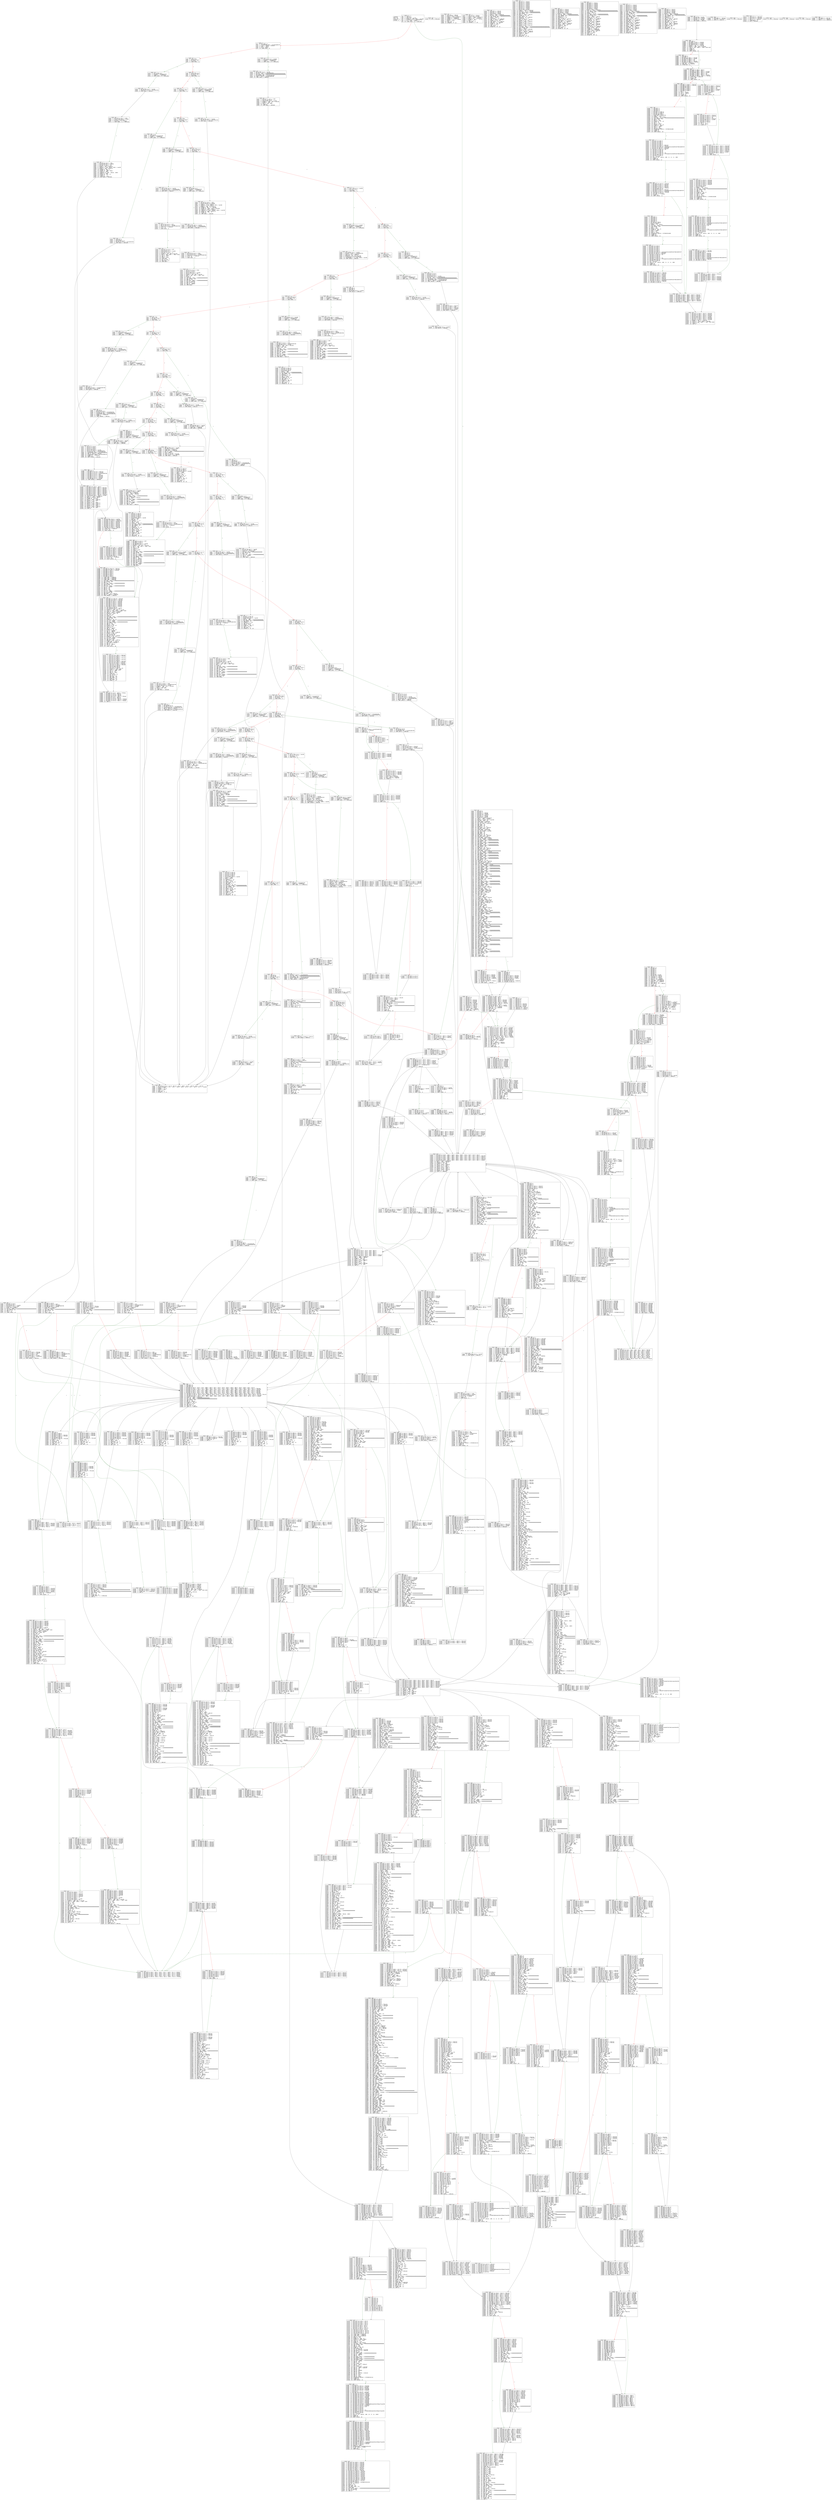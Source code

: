 
digraph G {
graph [fontname = "consolas"];
node  [fontname = "consolas"];
edge  [fontname = "consolas"];
ff [label="{_dispatch\lHash: 0x0\lStart: 0x0\lArguments: []\lStorage: []\l}", shape="record"];
block_0 [label="----- BLOCK ~0 -----\l0x0: .0 = uPHI~0[-4]\l0x0: .1 = uPHI~0[-1]\l0x0: .2 = uPHI~0-MEM // mem(0B)\l0x4: .5 = MSTORE(.2, .4#40, .3#80) // mem(32B)\l0x7: .7 = CALLDATASIZE // CALLDATASIZEx4fa9\l0x8: .8 = LT(.7, .6#4) // LT0x597\l0xc: .10 = JUMPI(.9#1c1, .8) // JUMPIx4d5d\l", shape="record"];
block_d [label="----- BLOCK ~d -----\l0xd: .0 = PHI~d-MEM(~0.5)\l0x32: .4 = CALLDATALOAD(.3#0) // CALLDATALOAD0x797\l0x33: .5 = DIV(.4, .2#1000) // DIV0x254\l0x34: .6 = AND(.5, .1#ffff)\l0x3b: .8 = EQ(.6, .7#304e)\l0x3f: .10 = JUMPI(.9#1e1, .8)\l", shape="record"];
block_40 [label="----- BLOCK ~40 -----\l0x40: .0 = uPHI~40-MEM\l0x40: .1 = PHI~40[-1](~d.6)\l0x46: .3 = EQ(.2#83e2, .1)\l0x4a: .5 = JUMPI(.4#214, .3)\l", shape="record"];
block_4b [label="----- BLOCK ~4b -----\l0x4b: .0 = PHI~4b-MEM(~40.0)\l0x4b: .1 = PHI~4b[-1](~40.1)\l0x51: .3 = EQ(.2#ab85, .1)\l0x55: .5 = JUMPI(.4#229, .3)\l", shape="record"];
block_56 [label="----- BLOCK ~56 -----\l0x56: .0 = PHI~56[-1](~4b.1)\l0x5c: .2 = EQ(.1#1aea, .0)\l0x60: .4 = JUMPI(.3#23e, .2)\l", shape="record"];
block_61 [label="----- BLOCK ~61 -----\l0x61: .0 = uPHI~61-MEM\l0x61: .1 = PHI~61[-1](~56.0)\l0x67: .3 = EQ(.2#3560, .1)\l0x6b: .5 = JUMPI(.4#267, .3)\l", shape="record"];
block_6c [label="----- BLOCK ~6c -----\l0x6c: .0 = PHI~6c-MEM(~61.0)\l0x6c: .1 = PHI~6c[-1](~61.1)\l0x72: .3 = EQ(.2#39d4, .1)\l0x76: .5 = JUMPI(.4#295, .3)\l", shape="record"];
block_77 [label="----- BLOCK ~77 -----\l0x77: .0 = PHI~77-MEM(~6c.0) // mem(0B)\l0x77: .1 = PHI~77[-1](~6c.1)\l0x7d: .3 = EQ(.2#40d8, .1)\l0x81: .5 = JUMPI(.4#2dc, .3)\l", shape="record"];
block_82 [label="----- BLOCK ~82 -----\l0x82: .0 = uPHI~82-MEM\l0x82: .1 = PHI~82[-1](~77.1)\l0x88: .3 = EQ(.2#51cf, .1)\l0x8c: .5 = JUMPI(.4#321, .3)\l", shape="record"];
block_8d [label="----- BLOCK ~8d -----\l0x8d: .0 = uPHI~8d-MEM\l0x8d: .1 = PHI~8d[-1](~82.1)\l0x93: .3 = EQ(.2#5a9b, .1)\l0x97: .5 = JUMPI(.4#342, .3)\l", shape="record"];
block_98 [label="----- BLOCK ~98 -----\l0x98: .0 = uPHI~98-MEM\l0x98: .1 = PHI~98[-1](~8d.1)\l0x9e: .3 = EQ(.2#5b1b, .1)\l0xa2: .5 = JUMPI(.4#3b8, .3)\l", shape="record"];
block_a3 [label="----- BLOCK ~a3 -----\l0xa3: .0 = PHI~a3-MEM(~98.0)\l0xa3: .1 = PHI~a3[-1](~98.1)\l0xa9: .3 = EQ(.2#6682, .1)\l0xad: .5 = JUMPI(.4#408, .3)\l", shape="record"];
block_ae [label="----- BLOCK ~ae -----\l0xae: .0 = uPHI~ae-MEM\l0xae: .1 = PHI~ae[-1](~a3.1)\l0xb4: .3 = EQ(.2#6b14, .1)\l0xb8: .5 = JUMPI(.4#451, .3)\l", shape="record"];
block_b9 [label="----- BLOCK ~b9 -----\l0xb9: .0 = PHI~b9[-1](~ae.1)\l0xbf: .2 = EQ(.1#8913, .0)\l0xc3: .4 = JUMPI(.3#4c6, .2)\l", shape="record"];
block_c4 [label="----- BLOCK ~c4 -----\l0xc4: .0 = PHI~c4[-1](~b9.0)\l0xca: .2 = EQ(.1#8ed6, .0)\l0xce: .4 = JUMPI(.3#4e3, .2)\l", shape="record"];
block_cf [label="----- BLOCK ~cf -----\l0xcf: .0 = uPHI~cf-MEM\l0xcf: .1 = PHI~cf[-1](~c4.0)\l0xd5: .3 = EQ(.2#8f0d, .1)\l0xd9: .5 = JUMPI(.4#4ff, .3)\l", shape="record"];
block_da [label="----- BLOCK ~da -----\l0xda: .0 = uPHI~da-MEM\l0xda: .1 = PHI~da[-1](~cf.1)\l0xe0: .3 = EQ(.2#968e, .1)\l0xe4: .5 = JUMPI(.4#514, .3)\l", shape="record"];
block_e5 [label="----- BLOCK ~e5 -----\l0xe5: .0 = uPHI~e5-MEM\l0xe5: .1 = PHI~e5[-1](~da.1)\l0xeb: .3 = EQ(.2#96ca, .1)\l0xef: .5 = JUMPI(.4#529, .3)\l", shape="record"];
block_f0 [label="----- BLOCK ~f0 -----\l0xf0: .0 = uPHI~f0-MEM\l0xf0: .1 = PHI~f0[-1](~e5.1)\l0xf6: .3 = EQ(.2#97f3, .1)\l0xfa: .5 = JUMPI(.4#56b, .3)\l", shape="record"];
block_fb [label="----- BLOCK ~fb -----\l0xfb: .0 = uPHI~fb-MEM\l0xfb: .1 = PHI~fb[-1](~f0.1)\l0x101: .3 = EQ(.2#9e7e, .1)\l0x105: .5 = JUMPI(.4#595, .3)\l", shape="record"];
block_106 [label="----- BLOCK ~106 -----\l0x106: .0 = uPHI~106-MEM\l0x106: .1 = PHI~106[-1](~fb.1)\l0x10c: .3 = EQ(.2#a2fb, .1)\l0x110: .5 = JUMPI(.4#5e7, .3)\l", shape="record"];
block_111 [label="----- BLOCK ~111 -----\l0x111: .0 = uPHI~111-MEM\l0x111: .1 = PHI~111[-1](~106.1)\l0x117: .3 = EQ(.2#b459, .1)\l0x11b: .5 = JUMPI(.4#65a, .3)\l", shape="record"];
block_11c [label="----- BLOCK ~11c -----\l0x11c: .0 = uPHI~11c-MEM\l0x11c: .1 = PHI~11c[-1](~111.1)\l0x122: .3 = EQ(.2#b649, .1)\l0x126: .5 = JUMPI(.4#695, .3)\l", shape="record"];
block_127 [label="----- BLOCK ~127 -----\l0x127: .0 = PHI~127-MEM(~11c.0)\l0x127: .1 = PHI~127[-1](~11c.1)\l0x12d: .3 = EQ(.2#bb0d, .1)\l0x131: .5 = JUMPI(.4#6e4, .3)\l", shape="record"];
block_132 [label="----- BLOCK ~132 -----\l0x132: .0 = PHI~132[-1](~127.1)\l0x138: .2 = EQ(.1#bb29, .0)\l0x13c: .4 = JUMPI(.3#6fc, .2)\l", shape="record"];
block_13d [label="----- BLOCK ~13d -----\l0x13d: .0 = uPHI~13d-MEM\l0x13d: .1 = PHI~13d[-1](~132.0)\l0x143: .3 = EQ(.2#bbf3, .1)\l0x147: .5 = JUMPI(.4#71b, .3)\l", shape="record"];
block_148 [label="----- BLOCK ~148 -----\l0x148: .0 = uPHI~148-MEM\l0x148: .1 = PHI~148[-1](~13d.1)\l0x14e: .3 = EQ(.2#bea0, .1)\l0x152: .5 = JUMPI(.4#73d, .3)\l", shape="record"];
block_153 [label="----- BLOCK ~153 -----\l0x153: .0 = PHI~153-MEM(~148.0)\l0x153: .1 = PHI~153[-1](~148.1)\l0x159: .3 = EQ(.2#ca5d, .1)\l0x15d: .5 = JUMPI(.4#755, .3)\l", shape="record"];
block_15e [label="----- BLOCK ~15e -----\l0x15e: .0 = uPHI~15e[-2]\l0x15e: .1 = uPHI~15e-MEM\l0x15e: .2 = PHI~15e[-1](~153.1)\l0x164: .4 = EQ(.3#d96a, .2)\l0x168: .6 = JUMPI(.5#76d, .4)\l", shape="record"];
block_169 [label="----- BLOCK ~169 -----\l0x169: .0 = PHI~169-MEM(~15e.1)\l0x169: .1 = PHI~169[-1](~15e.2)\l0x16f: .3 = EQ(.2#dfa0, .1)\l0x173: .5 = JUMPI(.4#778, .3)\l", shape="record"];
block_174 [label="----- BLOCK ~174 -----\l0x174: .0 = PHI~174-MEM(~169.0)\l0x174: .1 = PHI~174[-1](~169.1)\l0x17a: .3 = EQ(.2#e3ed, .1)\l0x17e: .5 = JUMPI(.4#790, .3)\l", shape="record"];
block_17f [label="----- BLOCK ~17f -----\l0x17f: .0 = PHI~17f-MEM(~174.0) // mem(0B)\l0x17f: .1 = PHI~17f[-1](~174.1)\l0x185: .3 = EQ(.2#ea8f, .1)\l0x189: .5 = JUMPI(.4#7f0, .3)\l", shape="record"];
block_18a [label="----- BLOCK ~18a -----\l0x18a: .0 = PHI~18a-MEM(~17f.0) // mem(0B)\l0x18a: .1 = PHI~18a[-1](~17f.1)\l0x190: .3 = EQ(.2#eacb, .1)\l0x194: .5 = JUMPI(.4#835, .3)\l", shape="record"];
block_195 [label="----- BLOCK ~195 -----\l0x195: .0 = PHI~195[-1](~18a.1)\l0x19b: .2 = EQ(.1#f2fd, .0)\l0x19f: .4 = JUMPI(.3#87a, .2)\l", shape="record"];
block_1a0 [label="----- BLOCK ~1a0 -----\l0x1a0: .0 = PHI~1a0[-1](~195.0)\l0x1a6: .2 = EQ(.1#f4a0, .0)\l0x1aa: .4 = JUMPI(.3#89b, .2)\l", shape="record"];
block_1ab [label="----- BLOCK ~1ab -----\l0x1ab: .0 = uPHI~1ab[-4]\l0x1ab: .1 = uPHI~1ab-MEM\l0x1ab: .2 = PHI~1ab[-1](~1a0.0)\l0x1b1: .4 = EQ(.3#f60c, .2)\l0x1b5: .6 = JUMPI(.5#8b3, .4)\l", shape="record"];
block_1b6 [label="----- BLOCK ~1b6 -----\l0x1b6: .0 = PHI~1b6[-4](~1ab.0)\l0x1b6: .1 = PHI~1b6-MEM(~1ab.1)\l0x1b6: .2 = PHI~1b6[-1](~1ab.2)\l0x1bc: .4 = EQ(.3#f870, .2)\l0x1c0: .6 = JUMPI(.5#8c8, .4)\l", shape="record"];
block_1c1 [label="----- BLOCK ~1c1 -----\l0x1c1: .0 = uPHI~1c1[-3]\l0x1c1: .1 = PHI~1c1[-4](~0.0, ~1b6.0) // PHIx21fd\l0x1c1: .2 = PHI~1c1-MEM(~0.5, ~1b6.1) // mem(0B)\l0x1c1: .3 = PHI~1c1[-1](~0.1, ~1b6.2) // PHIx21f8\l0x1c5: .5 = CALLER // CALLERx4fa9\l0x1c9: .7 = JUMP(.6#8dd) // JUMPx3299\l", shape="record"];
block_1ca [label="----- BLOCK ~1ca -----\l0x1ca: .0 = uPHI~1ca[-4]\l0x1ca: .1 = uPHI~1ca[-2]\l0x1ca: .2 = uPHI~1ca[-3]\l0x1ca: .3 = PHI~1ca-MEM(~8dd.2) // mem(0B)\l0x1ca: .4 = PHI~1ca[-1](~8dd.7)\l0x1cb: .5 = ISZERO(.4)\l0x1cc: .6 = ISZERO(.5)\l0x1d0: .8 = JUMPI(.7#1d5, .6)\l", shape="record"];
block_1d5 [label="----- BLOCK ~1d5 -----\l0x1d5: .0 = PHI~1d5[-3](~1ca.0)\l0x1d5: .1 = PHI~1d5[-1](~1ca.1)\l0x1d5: .2 = PHI~1d5[-2](~1ca.2)\l0x1d5: .3 = PHI~1d5-MEM(~1ca.3) // mem(0B)\l0x1de: .7 = JUMP(.6#8e2) // JUMPx7caf\l", shape="record"];
block_1df [label="----- BLOCK ~1df -----\l0x1e0: .0 = STOP // STOPx4fa9\l", shape="record"];
block_1e1 [label="----- BLOCK ~1e1 -----\l0x1e1: .0 = PHI~1e1-MEM(~d.0) // mem(0B)\l0x1e2: .1 = CALLVALUE // CALLVALUEx4fa9\l0x1e4: .2 = ISZERO(.1) // ISZERO0x24a\l0x1e8: .4 = JUMPI(.3#1ed, .2) // JUMPIx2d7b\l", shape="record"];
block_1ed [label="----- BLOCK ~1ed -----\l0x1ed: .0 = PHI~1ed-MEM(~1e1.0) // mem(0B)\l0x1ed: .1 = PHI~1ed[-1](~1e1.1) // CALLVALUEx4fa9\l0x1f8: .6 = EXP(.5#2, .4#a0) // #10000000000000000000000000000000000000000\l0x1f9: .7 = SUB(.6#1000, .3#1) // #ffffffffffffffffffffffffffffffffffffffff\l0x1fc: .9 = CALLDATALOAD(.8#4) // CALLDATALOADx764b\l0x1fd: .10 = AND(.9, .7#ffff) // CALLDATALOADx764b\l0x201: .12 = JUMP(.11#e4c) // JUMP0x453\l", shape="record"];
block_202 [label="----- BLOCK ~202 -----\l0x202: .0 = PHI~202[-1](~e81.23, ~e4c.10, ~2011.10, ~23da.3, ~18d9.3, ~eb3.21, ~1fdf.10, ~18df.3, ~1c5f.10)\l0x202: .1 = PHI~202-MEM(~e81.22, ~e4c.7, ~2011.7, ~23da.0, ~18d9.0, ~eb3.20, ~1fdf.7, ~18df.0, ~1c5f.7) // mem(0B)\l0x206: .3 = MLOAD(.1, .2#40)\l0x209: .4 = MSTORE(.1, .3, .0)\l0x20a: .5 = MLOAD(.4, .2#40)\l0x20e: .6 = SUB(.3, .5)\l0x211: .8 = ADD(.7#20, .6)\l0x213: .9 = RETURN(.4, .5, .8)\l", shape="record"];
block_214 [label="----- BLOCK ~214 -----\l0x214: .0 = PHI~214-MEM(~40.0)\l0x215: .1 = CALLVALUE // CALLVALUEx4fa9\l0x217: .2 = ISZERO(.1) // ISZERO0x24a\l0x21b: .4 = JUMPI(.3#220, .2) // JUMPIx344b\l", shape="record"];
block_220 [label="----- BLOCK ~220 -----\l0x220: .0 = PHI~220-MEM(~214.0) // mem(0B)\l0x220: .1 = PHI~220[-1](~214.1) // CALLVALUEx4fa9\l0x228: .4 = JUMP(.3#e5e) // JUMPx2e7c\l", shape="record"];
block_229 [label="----- BLOCK ~229 -----\l0x229: .0 = PHI~229-MEM(~4b.0) // mem(0B)\l0x22a: .1 = CALLVALUE // CALLVALUEx4fa9\l0x22c: .2 = ISZERO(.1) // ISZERO0x24a\l0x230: .4 = JUMPI(.3#235, .2) // JUMPIx3768\l", shape="record"];
block_235 [label="----- BLOCK ~235 -----\l0x235: .0 = PHI~235-MEM(~229.0) // mem(0B)\l0x235: .1 = PHI~235[-1](~229.1) // CALLVALUEx4fa9\l0x23d: .4 = JUMP(.3#eb3) // JUMPx2663\l", shape="record"];
block_23e [label="----- BLOCK ~23e -----\l0x23e: .0 = uPHI~23e-MEM\l0x23f: .1 = CALLVALUE // CALLVALUEx4fa9\l0x241: .2 = ISZERO(.1) // ISZERO0x24a\l0x245: .4 = JUMPI(.3#24a, .2) // JUMPI0xe37\l", shape="record"];
block_24a [label="----- BLOCK ~24a -----\l0x24a: .0 = uPHI~24a[-2]\l0x24a: .1 = uPHI~24a[-6]\l0x24a: .2 = PHI~24a-MEM(~23e.0)\l0x24a: .3 = PHI~24a[-1](~23e.1) // CALLVALUEx4fa9\l0x252: .6 = JUMP(.5#edd) // JUMPx1366\l", shape="record"];
block_253 [label="----- BLOCK ~253 -----\l0x253: .0 = uPHI~253[-1] // PHIx114\l0x253: .1 = uPHI~253-MEM // mem(0B)\l0x257: .3 = MLOAD(.1, .2#40) // MLOADx112\l0x259: .4 = ISZERO(.0) // ISZERO0x51f\l0x25a: .5 = ISZERO(.4) // ISZERO0x453\l0x25c: .6 = MSTORE(.1, .3, .5) // mem(0B)\l0x25d: .7 = MLOAD(.6, .2#40)\l0x261: .8 = SUB(.3, .7)\l0x264: .10 = ADD(.9#20, .8)\l0x266: .11 = RETURN(.6, .7, .10)\l", shape="record"];
block_267 [label="----- BLOCK ~267 -----\l0x267: .0 = PHI~267-MEM(~61.0)\l0x268: .1 = CALLVALUE // CALLVALUEx4fa9\l0x26a: .2 = ISZERO(.1) // ISZERO0x24a\l0x26e: .4 = JUMPI(.3#273, .2) // JUMPIx2b79\l", shape="record"];
block_273 [label="----- BLOCK ~273 -----\l0x273: .0 = PHI~273-MEM(~267.0) // mem(0B)\l0x273: .1 = PHI~273[-1](~267.1) // CALLVALUEx4fa9\l0x27a: .4 = CALLDATALOAD(.3#4) // CALLDATALOADx764b\l0x27e: .6 = JUMP(.5#f1c) // JUMP0x337\l", shape="record"];
block_27f [label="----- BLOCK ~27f -----\l0x27f: .0 = uPHI~27f[-1] // PHIx12e\l0x27f: .1 = uPHI~27f-MEM // mem(0B)\l0x283: .3 = MLOAD(.1, .2#40) // MLOADx12b\l0x288: .5 = AND(.0, .4#ff) // ANDx4c03\l0x28a: .6 = MSTORE(.1, .3, .5) // mem(0B)\l0x28b: .7 = MLOAD(.6, .2#40)\l0x28f: .8 = SUB(.3, .7)\l0x292: .10 = ADD(.9#20, .8)\l0x294: .11 = RETURN(.6, .7, .10)\l", shape="record"];
block_295 [label="----- BLOCK ~295 -----\l0x295: .0 = PHI~295-MEM(~6c.0)\l0x296: .1 = CALLVALUE // CALLVALUEx4fa9\l0x298: .2 = ISZERO(.1) // ISZERO0x24a\l0x29c: .4 = JUMPI(.3#2a1, .2) // JUMPIx55c4\l", shape="record"];
block_2a1 [label="----- BLOCK ~2a1 -----\l0x2a1: .0 = PHI~2a1-MEM(~295.0) // mem(0B)\l0x2a1: .1 = PHI~2a1[-1](~295.1) // CALLVALUEx4fa9\l0x2a8: .4 = CALLDATALOAD(.3#4) // CALLDATALOADx764b\l0x2ac: .6 = JUMP(.5#f4e) // JUMP0x66e\l", shape="record"];
block_2ad [label="----- BLOCK ~2ad -----\l0x2ad: .0 = uPHI~2ad[-1] // PHIx155\l0x2ad: .1 = uPHI~2ad[-2] // PHIx14f\l0x2ad: .2 = uPHI~2ad[-3] // PHIx14b\l0x2ad: .3 = uPHI~2ad-MEM // mem(0B)\l0x2b1: .5 = MLOAD(.3, .4#40) // MLOADx144\l0x2b8: .9 = EXP(.8#2, .7#50) // #100000000000000000000\l0x2b9: .10 = SUB(.9#1000, .6#1) // #ffffffffffffffffffff\l0x2bc: .11 = AND(.2, .10#ffff)\l0x2be: .12 = MSTORE(.3, .5, .11)\l0x2c6: .14 = AND(.13#ffff, .1) // ANDx5b58\l0x2ca: .16 = ADD(.5, .15#20) // ADD0x7bb\l0x2cb: .17 = MSTORE(.12, .16, .14)\l0x2cd: .18 = AND(.13#ffff, .0) // ANDx1af1\l0x2d0: .19 = ADD(.4#40, .5) // ADDx5683\l0x2d1: .20 = MSTORE(.17, .19, .18)\l0x2d2: .21 = MLOAD(.20, .4#40)\l0x2d6: .22 = SUB(.5, .21)\l0x2d9: .24 = ADD(.23#60, .22)\l0x2db: .25 = RETURN(.20, .21, .24)\l", shape="record"];
block_2dc [label="----- BLOCK ~2dc -----\l0x2dc: .0 = PHI~2dc-MEM(~77.0) // mem(0B)\l0x2dd: .1 = CALLVALUE // CALLVALUEx4fa9\l0x2df: .2 = ISZERO(.1) // ISZERO0x24a\l0x2e3: .4 = JUMPI(.3#2e8, .2) // JUMPI0x4de\l", shape="record"];
block_2e8 [label="----- BLOCK ~2e8 -----\l0x2e8: .0 = PHI~2e8-MEM(~2dc.0) // mem(0B)\l0x2e8: .1 = PHI~2e8[-1](~2dc.1) // CALLVALUEx4fa9\l0x2ed: .3 = MLOAD(.0, .2#40) // MLOADx166\l0x2f3: .5 = ADD(.4#c60, .3) // ADD0x4c1\l0x2f6: .6 = MSTORE(.0, .2#40, .5) // mem(32B)\l0x2fb: .8 = CALLDATASIZE // CALLDATASIZEx4fa9\l0x311: .12 = CALLDATACOPY(.6, .3, .9#4, .4#c60) // mem(0B)\l0x320: .14 = JUMP(.13#f99) // JUMP0x329\l", shape="record"];
block_321 [label="----- BLOCK ~321 -----\l0x321: .0 = uPHI~321[-3]\l0x321: .1 = uPHI~321[-1]\l0x321: .2 = uPHI~321[-2]\l0x321: .3 = PHI~321-MEM(~82.0)\l0x322: .4 = CALLVALUE // CALLVALUEx4fa9\l0x324: .5 = ISZERO(.4) // ISZERO0x24a\l0x328: .7 = JUMPI(.6#32d, .5) // JUMPI0x6ae\l", shape="record"];
block_32d [label="----- BLOCK ~32d -----\l0x32d: .0 = PHI~32d[-4](~321.0)\l0x32d: .1 = PHI~32d[-2](~321.1)\l0x32d: .2 = PHI~32d[-3](~321.2)\l0x32d: .3 = PHI~32d-MEM(~321.3) // mem(0B)\l0x32d: .4 = PHI~32d[-1](~321.4) // CALLVALUEx4fa9\l0x338: .9 = EXP(.8#2, .7#a0) // #10000000000000000000000000000000000000000\l0x339: .10 = SUB(.9#1000, .6#1) // #ffffffffffffffffffffffffffffffffffffffff\l0x33c: .12 = CALLDATALOAD(.11#4) // CALLDATALOADx764b\l0x33d: .13 = AND(.12, .10#ffff) // CALLDATALOADx764b\l0x341: .15 = JUMP(.14#114d) // JUMPx48be\l", shape="record"];
block_342 [label="----- BLOCK ~342 -----\l0x342: .0 = PHI~342-MEM(~8d.0)\l0x343: .1 = CALLVALUE // CALLVALUEx4fa9\l0x345: .2 = ISZERO(.1) // ISZERO0x24a\l0x349: .4 = JUMPI(.3#34e, .2) // JUMPIx4584\l", shape="record"];
block_34e [label="----- BLOCK ~34e -----\l0x34e: .0 = PHI~34e-MEM(~342.0) // mem(0B)\l0x34e: .1 = PHI~34e[-1](~342.1) // CALLVALUEx4fa9\l0x356: .4 = JUMP(.3#131e) // JUMP0x463\l", shape="record"];
block_357 [label="----- BLOCK ~357 -----\l0x357: .0 = uPHI~357[-4] // PHIx1b3\l0x357: .1 = uPHI~357[-3] // PHIx1ae\l0x357: .2 = uPHI~357[-5] // PHIx1ad\l0x357: .3 = uPHI~357[-2] // PHIx1a6\l0x357: .4 = uPHI~357[-1] // PHIx1a5\l0x357: .5 = uPHI~357[-6] // PHIx1a4\l0x357: .6 = uPHI~357[-7] // PHIx1a0\l0x357: .7 = uPHI~357[-8] // PHIx19b\l0x357: .8 = uPHI~357[-9] // PHIx194\l0x357: .9 = uPHI~357-MEM // mem(0B)\l0x35b: .11 = MLOAD(.9, .10#40) // MLOADx192\l0x35e: .12 = MSTORE(.9, .11, .8) // mem(0B)\l0x365: .16 = EXP(.15#2, .14#50) // #100000000000000000000\l0x366: .17 = SUB(.16#1000, .13#1) // #ffffffffffffffffffff\l0x369: .18 = AND(.17#ffff, .7)\l0x36d: .20 = ADD(.11, .19#20) // ADDx13f2\l0x36e: .21 = MSTORE(.12, .20, .18)\l0x371: .22 = AND(.17#ffff, .6)\l0x374: .23 = ADD(.10#40, .11) // ADD0x19c\l0x375: .24 = MSTORE(.21, .23, .22)\l0x379: .25 = AND(.17#ffff, .5)\l0x37d: .27 = ADD(.11, .26#60) // ADD0x48b\l0x37e: .28 = MSTORE(.24, .27, .25)\l0x382: .30 = ADD(.11, .29#80) // ADD0x6f5\l0x386: .31 = MSTORE(.28, .30, .2)\l0x38a: .33 = ADD(.11, .32#a0) // ADDx62ef\l0x38b: .34 = MSTORE(.31, .33, .0)\l0x38f: .36 = ADD(.11, .35#c0) // ADDx7830\l0x390: .37 = MSTORE(.34, .36, .1)\l0x397: .41 = EXP(.40#2, .39#a0) // #10000000000000000000000000000000000000000\l0x398: .42 = SUB(.41#1000, .38#1) // #ffffffffffffffffffffffffffffffffffffffff\l0x39b: .43 = AND(.3, .42#ffff)\l0x39f: .45 = ADD(.11, .44#e0) // ADDxd688\l0x3a0: .46 = MSTORE(.37, .45, .43)\l0x3a6: .48 = AND(.4, .47#ffff) // ANDx1316\l0x3ab: .50 = ADD(.11, .49#100) // ADD0x2c0\l0x3ac: .51 = MSTORE(.46, .50, .48)\l0x3ad: .52 = MLOAD(.51, .10#40)\l0x3b1: .53 = SUB(.11, .52)\l0x3b5: .55 = ADD(.54#120, .53)\l0x3b7: .56 = RETURN(.51, .52, .55)\l", shape="record"];
block_3b8 [label="----- BLOCK ~3b8 -----\l0x3b8: .0 = PHI~3b8-MEM(~98.0)\l0x3b9: .1 = CALLVALUE // CALLVALUEx4fa9\l0x3bb: .2 = ISZERO(.1) // ISZERO0x24a\l0x3bf: .4 = JUMPI(.3#3c4, .2) // JUMPIx552d\l", shape="record"];
block_3c4 [label="----- BLOCK ~3c4 -----\l0x3c4: .0 = PHI~3c4-MEM(~3b8.0) // mem(0B)\l0x3c4: .1 = PHI~3c4[-1](~3b8.1) // CALLVALUEx4fa9\l0x3cb: .4 = CALLDATALOAD(.3#4) // CALLDATALOADx764b\l0x3cf: .6 = JUMP(.5#15f8) // JUMPx2cab\l", shape="record"];
block_3d0 [label="----- BLOCK ~3d0 -----\l0x3d0: .0 = uPHI~3d0[-1] // PHIx1ed\l0x3d0: .1 = uPHI~3d0[-2] // PHIx1e8\l0x3d0: .2 = uPHI~3d0[-3] // PHIx1e2\l0x3d0: .3 = uPHI~3d0[-4] // PHIx1df\l0x3d0: .4 = uPHI~3d0-MEM // mem(0B)\l0x3d4: .6 = MLOAD(.4, .5#40) // MLOADx1d8\l0x3db: .10 = EXP(.9#2, .8#50) // #100000000000000000000\l0x3dc: .11 = SUB(.10#1000, .7#1) // #ffffffffffffffffffff\l0x3df: .12 = AND(.11#ffff, .3)\l0x3e1: .13 = MSTORE(.4, .6, .12)\l0x3e5: .14 = AND(.11#ffff, .2)\l0x3e9: .16 = ADD(.6, .15#20) // ADDx15a2\l0x3ea: .17 = MSTORE(.13, .16, .14)\l0x3f2: .19 = AND(.18#ffff, .1) // ANDx752f\l0x3f5: .20 = ADD(.5#40, .6) // ADD0x2fb\l0x3f6: .21 = MSTORE(.17, .20, .19)\l0x3f7: .22 = AND(.0, .18#ffff) // ANDx7479\l0x3fb: .24 = ADD(.6, .23#60) // ADDx2918\l0x3fc: .25 = MSTORE(.21, .24, .22)\l0x3fe: .26 = MLOAD(.25, .5#40)\l0x402: .27 = SUB(.6, .26)\l0x405: .29 = ADD(.28#80, .27)\l0x407: .30 = RETURN(.25, .26, .29)\l", shape="record"];
block_408 [label="----- BLOCK ~408 -----\l0x408: .0 = PHI~408-MEM(~a3.0) // mem(0B)\l0x409: .1 = CALLVALUE // CALLVALUEx4fa9\l0x40b: .2 = ISZERO(.1) // ISZERO0x24a\l0x40f: .4 = JUMPI(.3#414, .2) // JUMPI0x488\l", shape="record"];
block_414 [label="----- BLOCK ~414 -----\l0x414: .0 = PHI~414-MEM(~408.0) // mem(0B)\l0x414: .1 = PHI~414[-1](~408.1) // CALLVALUEx4fa9\l0x41b: .4 = CALLDATALOAD(.3#4) // CALLDATALOADx764b\l0x41f: .6 = JUMP(.5#1642) // JUMPx3616\l", shape="record"];
block_420 [label="----- BLOCK ~420 -----\l0x420: .0 = PHI~420[-1](~1642.27)\l0x420: .1 = PHI~420[-2](~1642.21)\l0x420: .2 = PHI~420[-3](~1642.16)\l0x420: .3 = PHI~420-MEM(~1642.7)\l0x424: .5 = MLOAD(.3, .4#40)\l0x42b: .9 = EXP(.8#2, .7#50) // #100000000000000000000\l0x42c: .10 = SUB(.9#1000, .6#1) // #ffffffffffffffffffff\l0x42f: .11 = AND(.10#ffff, .2)\l0x431: .12 = MSTORE(.3, .5, .11)\l0x435: .13 = AND(.10#ffff, .1)\l0x439: .15 = ADD(.5, .14#20)\l0x43a: .16 = MSTORE(.12, .15, .13)\l0x441: .18 = AND(.17#ffff, .0)\l0x444: .19 = ADD(.4#40, .5)\l0x445: .20 = MSTORE(.16, .19, .18)\l0x447: .21 = MLOAD(.20, .4#40)\l0x44b: .22 = SUB(.5, .21)\l0x44e: .24 = ADD(.23#60, .22)\l0x450: .25 = RETURN(.20, .21, .24)\l", shape="record"];
block_451 [label="----- BLOCK ~451 -----\l0x451: .0 = PHI~451-MEM(~ae.0)\l0x452: .1 = CALLVALUE // CALLVALUEx4fa9\l0x454: .2 = ISZERO(.1) // ISZERO0x24a\l0x458: .4 = JUMPI(.3#45d, .2) // JUMPI0x35c\l", shape="record"];
block_45d [label="----- BLOCK ~45d -----\l0x45d: .0 = PHI~45d-MEM(~451.0) // mem(0B)\l0x45d: .1 = PHI~45d[-1](~451.1) // CALLVALUEx4fa9\l0x464: .4 = CALLDATALOAD(.3#4) // CALLDATALOADx764b\l0x468: .6 = JUMP(.5#1679) // JUMPx4cbb\l", shape="record"];
block_469 [label="----- BLOCK ~469 -----\l0x469: .0 = uPHI~469[-2] // PHIx24c\l0x469: .1 = uPHI~469[-1] // PHIx24b\l0x469: .2 = uPHI~469[-3] // PHIx24a\l0x469: .3 = uPHI~469[-4] // PHIx245\l0x469: .4 = uPHI~469[-5] // PHIx240\l0x469: .5 = uPHI~469[-6] // PHIx23a\l0x469: .6 = uPHI~469[-7] // PHIx232\l0x469: .7 = uPHI~469-MEM // mem(0B)\l0x46d: .9 = MLOAD(.7, .8#40) // MLOADx22b\l0x474: .13 = EXP(.12#2, .11#a0) // #10000000000000000000000000000000000000000\l0x475: .14 = SUB(.13#1000, .10#1) // #ffffffffffffffffffffffffffffffffffffffff\l0x478: .15 = AND(.6, .14#ffff)\l0x47a: .16 = MSTORE(.7, .9, .15)\l0x481: .20 = EXP(.19#2, .18#50) // #100000000000000000000\l0x482: .21 = SUB(.20#1000, .17#1) // #ffffffffffffffffffff\l0x485: .22 = AND(.5, .21#ffff)\l0x489: .24 = ADD(.9, .23#20) // ADD0x6af\l0x48a: .25 = MSTORE(.16, .24, .22)\l0x496: .27 = AND(.26#ffff, .4) // AND0x763\l0x499: .28 = ADD(.8#40, .9) // ADD0x121\l0x49a: .29 = MSTORE(.25, .28, .27)\l0x49f: .31 = AND(.30#ff, .3) // ANDx40f2\l0x4a3: .33 = ADD(.9, .32#60) // ADD0x577\l0x4a4: .34 = MSTORE(.29, .33, .31)\l0x4a8: .35 = AND(.30#ff, .2) // ANDx14a6\l0x4ac: .37 = ADD(.9, .36#80) // ADDx3e64\l0x4ad: .38 = MSTORE(.34, .37, .35)\l0x4af: .39 = AND(.26#ffff, .0) // ANDx6f21\l0x4b3: .41 = ADD(.9, .40#a0) // ADD0x6fb\l0x4b4: .42 = MSTORE(.38, .41, .39)\l0x4b5: .43 = ISZERO(.1) // ISZEROx1e9d\l0x4b6: .44 = ISZERO(.43) // ISZERO0x59e\l0x4ba: .46 = ADD(.9, .45#c0) // ADDx51db\l0x4bb: .47 = MSTORE(.42, .46, .44)\l0x4bc: .48 = MLOAD(.47, .8#40)\l0x4c0: .49 = SUB(.9, .48)\l0x4c3: .51 = ADD(.50#e0, .49)\l0x4c5: .52 = RETURN(.47, .48, .51)\l", shape="record"];
block_4c6 [label="----- BLOCK ~4c6 -----\l0x4c6: .0 = uPHI~4c6-MEM\l0x4c7: .1 = CALLVALUE // CALLVALUEx4fa9\l0x4c9: .2 = ISZERO(.1) // ISZERO0x24a\l0x4cd: .4 = JUMPI(.3#4d2, .2) // JUMPIx14b6\l", shape="record"];
block_4d2 [label="----- BLOCK ~4d2 -----\l0x4d2: .0 = uPHI~4d2[-5]\l0x4d2: .1 = PHI~4d2-MEM(~4c6.0)\l0x4d2: .2 = PHI~4d2[-1](~4c6.1) // CALLVALUEx4fa9\l0x4d9: .5 = CALLDATALOAD(.4#4) // CALLDATALOADx764b\l0x4dc: .7 = CALLDATALOAD(.6#24) // CALLDATALOAD0x30d\l0x4dd: .8 = ISZERO(.7) // ISZERO0x694\l0x4de: .9 = ISZERO(.8)\l0x4e2: .11 = JUMP(.10#180e) // JUMPx5d11\l", shape="record"];
block_4e3 [label="----- BLOCK ~4e3 -----\l0x4e3: .0 = uPHI~4e3-MEM\l0x4e4: .1 = CALLVALUE // CALLVALUEx4fa9\l0x4e6: .2 = ISZERO(.1) // ISZERO0x24a\l0x4ea: .4 = JUMPI(.3#4ef, .2) // JUMPI0x2e8\l", shape="record"];
block_4ef [label="----- BLOCK ~4ef -----\l0x4ef: .0 = uPHI~4ef[-2]\l0x4ef: .1 = uPHI~4ef[-6]\l0x4ef: .2 = PHI~4ef-MEM(~4e3.0)\l0x4ef: .3 = PHI~4ef[-1](~4e3.1) // CALLVALUEx4fa9\l0x4f9: .7 = CALLDATALOAD(.6#4) // CALLDATALOADx764b\l0x4fa: .8 = AND(.7, .5#ffff) // AND0x3f5\l0x4fe: .10 = JUMP(.9#1872) // JUMP0x9d0\l", shape="record"];
block_4ff [label="----- BLOCK ~4ff -----\l0x4ff: .0 = PHI~4ff-MEM(~cf.0)\l0x500: .1 = CALLVALUE // CALLVALUEx4fa9\l0x502: .2 = ISZERO(.1) // ISZERO0x24a\l0x506: .4 = JUMPI(.3#50b, .2) // JUMPIx36f0\l", shape="record"];
block_50b [label="----- BLOCK ~50b -----\l0x50b: .0 = PHI~50b-MEM(~4ff.0) // mem(0B)\l0x50b: .1 = PHI~50b[-1](~4ff.1) // CALLVALUEx4fa9\l0x513: .4 = JUMP(.3#18d9) // JUMPx24c3\l", shape="record"];
block_514 [label="----- BLOCK ~514 -----\l0x514: .0 = PHI~514-MEM(~da.0)\l0x515: .1 = CALLVALUE // CALLVALUEx4fa9\l0x517: .2 = ISZERO(.1) // ISZERO0x24a\l0x51b: .4 = JUMPI(.3#520, .2) // JUMPIx4c89\l", shape="record"];
block_520 [label="----- BLOCK ~520 -----\l0x520: .0 = PHI~520-MEM(~514.0) // mem(0B)\l0x520: .1 = PHI~520[-1](~514.1) // CALLVALUEx4fa9\l0x528: .4 = JUMP(.3#18df) // JUMP0x36d\l", shape="record"];
block_529 [label="----- BLOCK ~529 -----\l0x529: .0 = PHI~529-MEM(~e5.0)\l0x52a: .1 = CALLVALUE // CALLVALUEx4fa9\l0x52c: .2 = ISZERO(.1) // ISZERO0x24a\l0x530: .4 = JUMPI(.3#535, .2) // JUMPIx4fa6\l", shape="record"];
block_535 [label="----- BLOCK ~535 -----\l0x535: .0 = PHI~535-MEM(~529.0) // mem(0B)\l0x535: .1 = PHI~535[-1](~529.1) // CALLVALUEx4fa9\l0x53d: .4 = JUMP(.3#18e5) // JUMP0x30a\l", shape="record"];
block_53e [label="----- BLOCK ~53e -----\l0x53e: .0 = PHI~53e[-1](~18e5.15)\l0x53e: .1 = PHI~53e[-2](~18e5.5)\l0x53e: .2 = PHI~53e[-3](~18e5.11)\l0x53e: .3 = PHI~53e-MEM(~18e5.0) // mem(0B)\l0x542: .5 = MLOAD(.3, .4#40)\l0x548: .7 = AND(.2, .6#ffff)\l0x54a: .8 = MSTORE(.3, .5, .7)\l0x54e: .10 = ADD(.5, .9#20)\l0x552: .11 = MSTORE(.8, .10, .1)\l0x55c: .13 = AND(.12#ffff, .0)\l0x55f: .14 = ADD(.4#40, .5)\l0x560: .15 = MSTORE(.11, .14, .13)\l0x561: .16 = MLOAD(.15, .4#40)\l0x565: .17 = SUB(.5, .16)\l0x568: .19 = ADD(.18#60, .17)\l0x56a: .20 = RETURN(.15, .16, .19)\l", shape="record"];
block_56b [label="----- BLOCK ~56b -----\l0x56b: .0 = uPHI~56b[-1]\l0x56b: .1 = uPHI~56b[-2]\l0x56b: .2 = uPHI~56b[-3]\l0x56b: .3 = uPHI~56b[-4]\l0x56b: .4 = PHI~56b-MEM(~f0.0)\l0x56c: .5 = CALLVALUE // CALLVALUEx4fa9\l0x56e: .6 = ISZERO(.5) // ISZERO0x24a\l0x572: .8 = JUMPI(.7#577, .6) // JUMPIx60ff\l", shape="record"];
block_577 [label="----- BLOCK ~577 -----\l0x577: .0 = PHI~577[-2](~56b.0)\l0x577: .1 = PHI~577[-3](~56b.1)\l0x577: .2 = PHI~577[-4](~56b.2)\l0x577: .3 = PHI~577[-5](~56b.3)\l0x577: .4 = PHI~577-MEM(~56b.4) // mem(0B)\l0x577: .5 = PHI~577[-1](~56b.5) // CALLVALUEx4fa9\l0x57e: .8 = CALLDATALOAD(.7#4) // CALLDATALOADx764b\l0x58a: .11 = CALLDATALOAD(.10#24) // CALLDATALOAD0x30d\l0x58b: .12 = AND(.11, .9#ffff) // AND0x3e9\l0x58e: .14 = CALLDATALOAD(.13#44) // CALLDATALOAD0x763\l0x58f: .15 = ISZERO(.14) // ISZERO0x697\l0x590: .16 = ISZERO(.15)\l0x594: .18 = JUMP(.17#190e) // JUMPx620a\l", shape="record"];
block_595 [label="----- BLOCK ~595 -----\l0x595: .0 = PHI~595-MEM(~fb.0)\l0x596: .1 = CALLVALUE // CALLVALUEx4fa9\l0x598: .2 = ISZERO(.1) // ISZERO0x24a\l0x59c: .4 = JUMPI(.3#5a1, .2) // JUMPI0x434\l", shape="record"];
block_5a1 [label="----- BLOCK ~5a1 -----\l0x5a1: .0 = PHI~5a1-MEM(~595.0) // mem(0B)\l0x5a1: .1 = PHI~5a1[-1](~595.1) // CALLVALUEx4fa9\l0x5a9: .4 = JUMP(.3#1b39) // JUMP0x27f\l", shape="record"];
block_5aa [label="----- BLOCK ~5aa -----\l0x5aa: .0 = PHI~5aa[-1](~1b39.26)\l0x5aa: .1 = PHI~5aa[-2](~1b39.21)\l0x5aa: .2 = PHI~5aa[-3](~1b39.16)\l0x5aa: .3 = PHI~5aa[-4](~1b39.8)\l0x5aa: .4 = PHI~5aa[-5](~1b39.5)\l0x5aa: .5 = PHI~5aa-MEM(~1b39.0) // mem(0B)\l0x5ae: .7 = MLOAD(.5, .6#40)\l0x5b3: .9 = AND(.8#ff, .4)\l0x5b5: .10 = MSTORE(.5, .7, .9)\l0x5b9: .11 = AND(.8#ff, .3)\l0x5bd: .13 = ADD(.7, .12#20)\l0x5be: .14 = MSTORE(.10, .13, .11)\l0x5c5: .18 = EXP(.17#2, .16#50) // #100000000000000000000\l0x5c6: .19 = SUB(.18#1000, .15#1) // #ffffffffffffffffffff\l0x5c9: .20 = AND(.19#ffff, .2)\l0x5cc: .21 = ADD(.6#40, .7)\l0x5cd: .22 = MSTORE(.14, .21, .20)\l0x5d0: .23 = AND(.19#ffff, .1)\l0x5d4: .25 = ADD(.7, .24#60)\l0x5d5: .26 = MSTORE(.22, .25, .23)\l0x5d6: .27 = AND(.0, .19#ffff)\l0x5da: .29 = ADD(.7, .28#80)\l0x5db: .30 = MSTORE(.26, .29, .27)\l0x5dd: .31 = MLOAD(.30, .6#40)\l0x5e1: .32 = SUB(.7, .31)\l0x5e4: .34 = ADD(.33#a0, .32)\l0x5e6: .35 = RETURN(.30, .31, .34)\l", shape="record"];
block_5e7 [label="----- BLOCK ~5e7 -----\l0x5e7: .0 = PHI~5e7-MEM(~106.0)\l0x5e8: .1 = CALLVALUE // CALLVALUEx4fa9\l0x5ea: .2 = ISZERO(.1) // ISZERO0x24a\l0x5ee: .4 = JUMPI(.3#5f3, .2) // JUMPI0x78f\l", shape="record"];
block_5f3 [label="----- BLOCK ~5f3 -----\l0x5f3: .0 = PHI~5f3-MEM(~5e7.0) // mem(0B)\l0x5f3: .1 = PHI~5f3[-1](~5e7.1) // CALLVALUEx4fa9\l0x5fa: .4 = CALLDATALOAD(.3#4) // CALLDATALOADx764b\l0x5fe: .6 = JUMP(.5#1b72) // JUMP0x37e\l", shape="record"];
block_5ff [label="----- BLOCK ~5ff -----\l0x5ff: .0 = uPHI~5ff[-2] // PHIx322\l0x5ff: .1 = uPHI~5ff[-1] // PHIx321\l0x5ff: .2 = uPHI~5ff[-3] // PHIx320\l0x5ff: .3 = uPHI~5ff[-4] // PHIx31c\l0x5ff: .4 = uPHI~5ff[-5] // PHIx316\l0x5ff: .5 = uPHI~5ff[-6] // PHIx30e\l0x5ff: .6 = uPHI~5ff-MEM // mem(0B)\l0x603: .8 = MLOAD(.6, .7#40) // MLOADx307\l0x60a: .12 = EXP(.11#2, .10#a0) // #10000000000000000000000000000000000000000\l0x60b: .13 = SUB(.12#1000, .9#1) // #ffffffffffffffffffffffffffffffffffffffff\l0x60e: .14 = AND(.5, .13#ffff)\l0x610: .15 = MSTORE(.6, .8, .14)\l0x617: .19 = EXP(.18#2, .17#50) // #100000000000000000000\l0x618: .20 = SUB(.19#1000, .16#1) // #ffffffffffffffffffff\l0x61b: .21 = AND(.4, .20#ffff)\l0x61f: .23 = ADD(.8, .22#20) // ADD0xf7f\l0x620: .24 = MSTORE(.15, .23, .21)\l0x62c: .26 = AND(.25#ffff, .3) // ANDx10ad\l0x62f: .27 = ADD(.7#40, .8) // ADD0x3d3\l0x630: .28 = MSTORE(.24, .27, .26)\l0x634: .29 = AND(.25#ffff, .2) // AND0x3cc\l0x638: .31 = ADD(.8, .30#60) // ADD0x27f\l0x639: .32 = MSTORE(.28, .31, .29)\l0x642: .34 = AND(.0, .33#ffff) // ANDx31b9\l0x646: .36 = ADD(.8, .35#80) // ADDx6d3c\l0x647: .37 = MSTORE(.32, .36, .34)\l0x64a: .39 = AND(.38#ff, .1) // AND0x136\l0x64e: .41 = ADD(.8, .40#a0) // ADDx3f7e\l0x64f: .42 = MSTORE(.37, .41, .39)\l0x650: .43 = MLOAD(.42, .7#40)\l0x654: .44 = SUB(.8, .43)\l0x657: .46 = ADD(.45#c0, .44)\l0x659: .47 = RETURN(.42, .43, .46)\l", shape="record"];
block_65a [label="----- BLOCK ~65a -----\l0x65a: .0 = PHI~65a-MEM(~111.0)\l0x65b: .1 = CALLVALUE // CALLVALUEx4fa9\l0x65d: .2 = ISZERO(.1) // ISZERO0x24a\l0x661: .4 = JUMPI(.3#666, .2) // JUMPIx62ef\l", shape="record"];
block_666 [label="----- BLOCK ~666 -----\l0x666: .0 = PHI~666-MEM(~65a.0) // mem(0B)\l0x666: .1 = PHI~666[-1](~65a.1) // CALLVALUEx4fa9\l0x66e: .4 = JUMP(.3#1bfc) // JUMPx21fc\l", shape="record"];
block_66f [label="----- BLOCK ~66f -----\l0x66f: .0 = PHI~66f[-1](~1bfc.14)\l0x66f: .1 = PHI~66f[-2](~1bfc.9)\l0x66f: .2 = PHI~66f-MEM(~1bfc.0) // mem(0B)\l0x673: .4 = MLOAD(.2, .3#40)\l0x67a: .8 = EXP(.7#2, .6#50) // #100000000000000000000\l0x67b: .9 = SUB(.8#1000, .5#1) // #ffffffffffffffffffff\l0x67e: .10 = AND(.9#ffff, .1)\l0x680: .11 = MSTORE(.2, .4, .10)\l0x684: .12 = AND(.9#ffff, .0)\l0x688: .14 = ADD(.4, .13#20)\l0x689: .15 = MSTORE(.11, .14, .12)\l0x68b: .16 = MLOAD(.15, .3#40)\l0x68f: .17 = SUB(.4, .16)\l0x692: .18 = ADD(.3#40, .17)\l0x694: .19 = RETURN(.15, .16, .18)\l", shape="record"];
block_695 [label="----- BLOCK ~695 -----\l0x695: .0 = PHI~695-MEM(~11c.0)\l0x696: .1 = CALLVALUE // CALLVALUEx4fa9\l0x698: .2 = ISZERO(.1) // ISZERO0x24a\l0x69c: .4 = JUMPI(.3#6a1, .2) // JUMPIx6401\l", shape="record"];
block_6a1 [label="----- BLOCK ~6a1 -----\l0x6a1: .0 = PHI~6a1-MEM(~695.0) // mem(0B)\l0x6a1: .1 = PHI~6a1[-1](~695.1) // CALLVALUEx4fa9\l0x6a8: .4 = CALLDATALOAD(.3#4) // CALLDATALOADx764b\l0x6ac: .6 = JUMP(.5#1c16) // JUMPx1377\l", shape="record"];
block_6ad [label="----- BLOCK ~6ad -----\l0x6ad: .0 = uPHI~6ad[-1] // PHIx373\l0x6ad: .1 = uPHI~6ad[-2] // PHIx372\l0x6ad: .2 = uPHI~6ad[-3] // PHIx36d\l0x6ad: .3 = uPHI~6ad[-4] // PHIx36a\l0x6ad: .4 = uPHI~6ad-MEM // mem(0B)\l0x6b1: .6 = MLOAD(.4, .5#40) // MLOADx363\l0x6b8: .10 = EXP(.9#2, .8#50) // #100000000000000000000\l0x6b9: .11 = SUB(.10#1000, .7#1) // #ffffffffffffffffffff\l0x6bc: .12 = AND(.11#ffff, .3)\l0x6be: .13 = MSTORE(.4, .6, .12)\l0x6c1: .14 = AND(.11#ffff, .2)\l0x6c5: .16 = ADD(.6, .15#20) // ADDx2b55\l0x6c6: .17 = MSTORE(.13, .16, .14)\l0x6ca: .18 = AND(.11#ffff, .1)\l0x6cd: .19 = ADD(.5#40, .6) // ADDx5f60\l0x6ce: .20 = MSTORE(.17, .19, .18)\l0x6d3: .22 = AND(.0, .21#ff) // ANDx87fa\l0x6d7: .24 = ADD(.6, .23#60) // ADDx3797\l0x6d8: .25 = MSTORE(.20, .24, .22)\l0x6da: .26 = MLOAD(.25, .5#40)\l0x6de: .27 = SUB(.6, .26)\l0x6e1: .29 = ADD(.28#80, .27)\l0x6e3: .30 = RETURN(.25, .26, .29)\l", shape="record"];
block_6e4 [label="----- BLOCK ~6e4 -----\l0x6e4: .0 = PHI~6e4-MEM(~127.0) // mem(0B)\l0x6e5: .1 = CALLVALUE // CALLVALUEx4fa9\l0x6e7: .2 = ISZERO(.1) // ISZERO0x24a\l0x6eb: .4 = JUMPI(.3#6f0, .2) // JUMPI0x62d\l", shape="record"];
block_6f0 [label="----- BLOCK ~6f0 -----\l0x6f0: .0 = PHI~6f0-MEM(~6e4.0) // mem(0B)\l0x6f0: .1 = PHI~6f0[-1](~6e4.1) // CALLVALUEx4fa9\l0x6f7: .4 = CALLDATALOAD(.3#4) // CALLDATALOADx764b\l0x6fb: .6 = JUMP(.5#1c5f) // JUMP0xfe4\l", shape="record"];
block_6fc [label="----- BLOCK ~6fc -----\l0x6fc: .0 = uPHI~6fc-MEM\l0x6fd: .1 = CALLVALUE // CALLVALUEx4fa9\l0x6ff: .2 = ISZERO(.1) // ISZERO0x24a\l0x703: .4 = JUMPI(.3#708, .2) // JUMPI0x1aa\l", shape="record"];
block_708 [label="----- BLOCK ~708 -----\l0x708: .0 = uPHI~708[-5]\l0x708: .1 = PHI~708-MEM(~6fc.0)\l0x708: .2 = PHI~708[-1](~6fc.1) // CALLVALUEx4fa9\l0x712: .6 = CALLDATALOAD(.5#4) // CALLDATALOADx764b\l0x713: .7 = AND(.6, .4#ffff) // AND0x3f5\l0x716: .9 = CALLDATALOAD(.8#24) // CALLDATALOAD0x30d\l0x71a: .11 = JUMP(.10#1c71) // JUMPx72b9\l", shape="record"];
block_71b [label="----- BLOCK ~71b -----\l0x71b: .0 = uPHI~71b[-3]\l0x71b: .1 = uPHI~71b[-1]\l0x71b: .2 = uPHI~71b[-2]\l0x71b: .3 = PHI~71b-MEM(~13d.0)\l0x71c: .4 = CALLVALUE // CALLVALUEx4fa9\l0x71e: .5 = ISZERO(.4) // ISZERO0x24a\l0x722: .7 = JUMPI(.6#727, .5) // JUMPIx2ee1\l", shape="record"];
block_727 [label="----- BLOCK ~727 -----\l0x727: .0 = PHI~727[-4](~71b.0)\l0x727: .1 = PHI~727[-2](~71b.1)\l0x727: .2 = PHI~727[-3](~71b.2)\l0x727: .3 = PHI~727-MEM(~71b.3) // mem(0B)\l0x727: .4 = PHI~727[-1](~71b.4) // CALLVALUEx4fa9\l0x737: .8 = CALLDATALOAD(.7#4) // CALLDATALOADx764b\l0x738: .9 = AND(.8, .6#ffff) // ANDx3a24\l0x73c: .11 = JUMP(.10#1cdc) // JUMPx6c55\l", shape="record"];
block_73d [label="----- BLOCK ~73d -----\l0x73e: .0 = CALLVALUE // CALLVALUEx4fa9\l0x740: .1 = ISZERO(.0) // ISZERO0x24a\l0x744: .3 = JUMPI(.2#749, .1) // JUMPI0x576\l", shape="record"];
block_749 [label="----- BLOCK ~749 -----\l0x749: .0 = PHI~749[-1](~73d.0) // CALLVALUEx4fa9\l0x750: .3 = CALLDATALOAD(.2#4) // CALLDATALOADx764b\l0x754: .5 = JUMP(.4#1f35) // JUMPx20ea\l", shape="record"];
block_755 [label="----- BLOCK ~755 -----\l0x755: .0 = PHI~755-MEM(~153.0) // mem(0B)\l0x756: .1 = CALLVALUE // CALLVALUEx4fa9\l0x758: .2 = ISZERO(.1) // ISZERO0x24a\l0x75c: .4 = JUMPI(.3#761, .2) // JUMPIx5531\l", shape="record"];
block_761 [label="----- BLOCK ~761 -----\l0x761: .0 = PHI~761-MEM(~755.0) // mem(0B)\l0x761: .1 = PHI~761[-1](~755.1) // CALLVALUEx4fa9\l0x768: .4 = CALLDATALOAD(.3#4) // CALLDATALOADx764b\l0x76c: .6 = JUMP(.5#1fdf) // JUMP0x2c5\l", shape="record"];
block_76d [label="----- BLOCK ~76d -----\l0x76d: .0 = PHI~76d[-2](~15e.0)\l0x76d: .1 = PHI~76d-MEM(~15e.1)\l0x773: .4 = CALLDATALOAD(.3#4) // CALLDATALOADx764b\l0x777: .6 = JUMP(.5#1ff1) // JUMP0x1a6\l", shape="record"];
block_778 [label="----- BLOCK ~778 -----\l0x778: .0 = PHI~778-MEM(~169.0) // mem(0B)\l0x779: .1 = CALLVALUE // CALLVALUEx4fa9\l0x77b: .2 = ISZERO(.1) // ISZERO0x24a\l0x77f: .4 = JUMPI(.3#784, .2) // JUMPI0x567\l", shape="record"];
block_784 [label="----- BLOCK ~784 -----\l0x784: .0 = PHI~784-MEM(~778.0) // mem(0B)\l0x784: .1 = PHI~784[-1](~778.1) // CALLVALUEx4fa9\l0x78b: .4 = CALLDATALOAD(.3#4) // CALLDATALOADx764b\l0x78f: .6 = JUMP(.5#2011) // JUMP0x5fc\l", shape="record"];
block_790 [label="----- BLOCK ~790 -----\l0x790: .0 = PHI~790-MEM(~174.0)\l0x791: .1 = CALLVALUE // CALLVALUEx4fa9\l0x793: .2 = ISZERO(.1) // ISZERO0x24a\l0x797: .4 = JUMPI(.3#79c, .2) // JUMPIx413e\l", shape="record"];
block_79c [label="----- BLOCK ~79c -----\l0x79c: .0 = PHI~79c-MEM(~790.0) // mem(0B)\l0x79c: .1 = PHI~79c[-1](~790.1) // CALLVALUEx4fa9\l0x7a4: .4 = JUMP(.3#2023) // JUMP0x4dd\l", shape="record"];
block_7a5 [label="----- BLOCK ~7a5 -----\l0x7a5: .0 = PHI~7a5[-2](~2023.24)\l0x7a5: .1 = PHI~7a5[-1](~2023.30)\l0x7a5: .2 = PHI~7a5[-3](~2023.14)\l0x7a5: .3 = PHI~7a5[-4](~2023.9)\l0x7a5: .4 = PHI~7a5[-5](~2023.5)\l0x7a5: .5 = PHI~7a5-MEM(~2023.0) // mem(0B)\l0x7a9: .7 = MLOAD(.5, .6#40)\l0x7b1: .9 = AND(.4, .8#ffff)\l0x7b3: .10 = MSTORE(.5, .7, .9)\l0x7bf: .12 = AND(.11#ffff, .3)\l0x7c3: .14 = ADD(.7, .13#20)\l0x7c4: .15 = MSTORE(.10, .14, .12)\l0x7c8: .16 = AND(.11#ffff, .2)\l0x7cb: .17 = ADD(.6#40, .7)\l0x7cc: .18 = MSTORE(.15, .17, .16)\l0x7d3: .22 = EXP(.21#2, .20#50) // #100000000000000000000\l0x7d4: .23 = SUB(.22#1000, .19#1) // #ffffffffffffffffffff\l0x7d5: .24 = AND(.23#ffff, .0)\l0x7d9: .26 = ADD(.7, .25#60)\l0x7da: .27 = MSTORE(.18, .26, .24)\l0x7e0: .29 = AND(.1, .28#ffff)\l0x7e4: .31 = ADD(.7, .30#80)\l0x7e5: .32 = MSTORE(.27, .31, .29)\l0x7e6: .33 = MLOAD(.32, .6#40)\l0x7ea: .34 = SUB(.7, .33)\l0x7ed: .36 = ADD(.35#a0, .34)\l0x7ef: .37 = RETURN(.32, .33, .36)\l", shape="record"];
block_7f0 [label="----- BLOCK ~7f0 -----\l0x7f0: .0 = uPHI~7f0[-1]\l0x7f0: .1 = uPHI~7f0[-2]\l0x7f0: .2 = PHI~7f0-MEM(~17f.0) // mem(0B)\l0x7f1: .3 = CALLVALUE // CALLVALUEx4fa9\l0x7f3: .4 = ISZERO(.3) // ISZERO0x24a\l0x7f7: .6 = JUMPI(.5#7fc, .4) // JUMPIx1fc2\l", shape="record"];
block_7fc [label="----- BLOCK ~7fc -----\l0x7fc: .0 = PHI~7fc[-2](~7f0.0)\l0x7fc: .1 = PHI~7fc[-3](~7f0.1)\l0x7fc: .2 = PHI~7fc-MEM(~7f0.2) // mem(0B)\l0x7fc: .3 = PHI~7fc[-1](~7f0.3) // CALLVALUEx4fa9\l0x801: .5 = MLOAD(.2, .4#40) // MLOADx414\l0x807: .7 = ADD(.6#500, .5) // ADDx4142\l0x80a: .8 = MSTORE(.2, .4#40, .7) // mem(32B)\l0x80f: .10 = CALLDATASIZE // CALLDATASIZEx4fa9\l0x825: .14 = CALLDATACOPY(.8, .5, .11#4, .6#500) // mem(0B)\l0x834: .16 = JUMP(.15#206d) // JUMP0x446\l", shape="record"];
block_835 [label="----- BLOCK ~835 -----\l0x835: .0 = PHI~835-MEM(~18a.0) // mem(0B)\l0x836: .1 = CALLVALUE // CALLVALUEx4fa9\l0x838: .2 = ISZERO(.1) // ISZERO0x24a\l0x83c: .4 = JUMPI(.3#841, .2) // JUMPI0x3a4\l", shape="record"];
block_841 [label="----- BLOCK ~841 -----\l0x841: .0 = PHI~841-MEM(~835.0) // mem(0B)\l0x841: .1 = PHI~841[-1](~835.1) // CALLVALUEx4fa9\l0x846: .3 = MLOAD(.0, .2#40) // MLOADx42a\l0x84c: .5 = ADD(.4#c80, .3) // ADD0x692\l0x84f: .6 = MSTORE(.0, .2#40, .5) // mem(32B)\l0x854: .8 = CALLDATASIZE // CALLDATASIZEx4fa9\l0x86a: .12 = CALLDATACOPY(.6, .3, .9#4, .4#c80) // mem(0B)\l0x879: .14 = JUMP(.13#21ca) // JUMP0x6d0\l", shape="record"];
block_87a [label="----- BLOCK ~87a -----\l0x87b: .0 = CALLVALUE // CALLVALUEx4fa9\l0x87d: .1 = ISZERO(.0) // ISZERO0x24a\l0x881: .3 = JUMPI(.2#886, .1) // JUMPI0x7ce\l", shape="record"];
block_886 [label="----- BLOCK ~886 -----\l0x886: .0 = PHI~886[-1](~87a.0) // CALLVALUEx4fa9\l0x891: .5 = EXP(.4#2, .3#a0) // #10000000000000000000000000000000000000000\l0x892: .6 = SUB(.5#1000, .2#1) // #ffffffffffffffffffffffffffffffffffffffff\l0x895: .8 = CALLDATALOAD(.7#4) // CALLDATALOADx764b\l0x896: .9 = AND(.8, .6#ffff) // CALLDATALOADx764b\l0x89a: .11 = JUMP(.10#2362) // JUMPx7a3d\l", shape="record"];
block_89b [label="----- BLOCK ~89b -----\l0x89b: .0 = uPHI~89b-MEM\l0x89c: .1 = CALLVALUE // CALLVALUEx4fa9\l0x89e: .2 = ISZERO(.1) // ISZERO0x24a\l0x8a2: .4 = JUMPI(.3#8a7, .2) // JUMPI0x575\l", shape="record"];
block_8a7 [label="----- BLOCK ~8a7 -----\l0x8a7: .0 = uPHI~8a7[-2]\l0x8a7: .1 = uPHI~8a7[-6]\l0x8a7: .2 = PHI~8a7-MEM(~89b.0)\l0x8a7: .3 = PHI~8a7[-1](~89b.1) // CALLVALUEx4fa9\l0x8ae: .6 = CALLDATALOAD(.5#4) // CALLDATALOADx764b\l0x8b2: .8 = JUMP(.7#2391) // JUMP0x29e\l", shape="record"];
block_8b3 [label="----- BLOCK ~8b3 -----\l0x8b3: .0 = PHI~8b3-MEM(~1ab.1)\l0x8b4: .1 = CALLVALUE // CALLVALUEx4fa9\l0x8b6: .2 = ISZERO(.1) // ISZERO0x24a\l0x8ba: .4 = JUMPI(.3#8bf, .2) // JUMPI0xf33\l", shape="record"];
block_8bf [label="----- BLOCK ~8bf -----\l0x8bf: .0 = PHI~8bf-MEM(~8b3.0) // mem(0B)\l0x8bf: .1 = PHI~8bf[-1](~8b3.1) // CALLVALUEx4fa9\l0x8c7: .4 = JUMP(.3#23da) // JUMPx6071\l", shape="record"];
block_8c8 [label="----- BLOCK ~8c8 -----\l0x8c8: .0 = uPHI~8c8[-1]\l0x8c8: .1 = uPHI~8c8[-5]\l0x8c8: .2 = PHI~8c8-MEM(~1b6.1)\l0x8c9: .3 = CALLVALUE // CALLVALUEx4fa9\l0x8cb: .4 = ISZERO(.3) // ISZERO0x24a\l0x8cf: .6 = JUMPI(.5#8d4, .4) // JUMPIx682e\l", shape="record"];
block_8d4 [label="----- BLOCK ~8d4 -----\l0x8d4: .0 = PHI~8d4[-2](~8c8.0)\l0x8d4: .1 = PHI~8d4[-6](~8c8.1)\l0x8d4: .2 = PHI~8d4-MEM(~8c8.2) // mem(0B)\l0x8d4: .3 = PHI~8d4[-1](~8c8.3) // CALLVALUEx4fa9\l0x8dc: .6 = JUMP(.5#23e0) // JUMP0x383\l", shape="record"];
block_8dd [label="----- BLOCK ~8dd -----\l0x8dd: .0 = PHI~8dd[-5](~1c1.0, ~1ff1.0, ~1155.2)\l0x8dd: .1 = PHI~8dd[-6](~1c1.1, ~1ff1.1, ~1155.0) // PHIx1fe5\l0x8dd: .2 = PHI~8dd-MEM(~1c1.2, ~1ff1.2, ~1155.1) // mem(0B)\l0x8dd: .3 = PHI~8dd[-3](~1c1.3, ~1ff1.3, ~1155.3) // PHIx1fe3\l0x8dd: .4 = PHI~8dd[-2](~1c1.4, ~1ff1.4, ~1155.4) // PHIx470\l0x8dd: .5 = PHI~8dd[-1](~1c1.5, ~1ff1.5, ~1155.5) // CALLERx4fa9\l0x8de: .6 = EXTCODESIZE(.5) // EXTCODESIZEx7c22\l0x8df: .7 = ISZERO(.6)\l0x8e1: .8 = JUMP(.4) // JUMP0x294\l", shape="record"];
block_8e2 [label="----- BLOCK ~8e2 -----\l0x8e2: .0 = uPHI~8e2[-1]\l0x8e2: .1 = PHI~8e2[-5](~2005.0, ~1d5.0) // PHIx21cb\l0x8e2: .2 = PHI~8e2[-2](~2005.4, ~1d5.4) // PHIx21c3\l0x8e2: .3 = PHI~8e2[-3](~2005.3, ~1d5.1) // PHIx21bc\l0x8e2: .4 = PHI~8e2[-4](~2005.1, ~1d5.2) // PHIx21b4\l0x8e2: .5 = PHI~8e2-MEM(~2005.2, ~1d5.3) // mem(0B)\l0x8e9: .8 = JUMP(.7#3bf4) // JUMP0x5b7\l", shape="record"];
block_8ea [label="----- BLOCK ~8ea -----\l0x8ea: .0 = PHI~8ea[-1](~3bf4.8) // MLOADx1c08\l0x8ea: .1 = PHI~8ea-MEM(~3bf4.24)\l0x8f7: .6 = JUMP(.5#3bf4) // JUMP0x5b7\l", shape="record"];
block_8f8 [label="----- BLOCK ~8f8 -----\l0x8f8: .0 = PHI~8f8[-6](~3bf4.1) // PHIx1fd0\l0x8f8: .1 = PHI~8f8-MEM(~3bf4.24)\l0x8fc: .3 = MLOAD(.1, .2#40)\l0x900: .5 = ADD(.3, .4#a0)\l0x902: .6 = MSTORE(.1, .2#40, .5)\l0x905: .8 = SLOAD(.7#6) // SLOAD0x121\l0x90c: .10 = AND(.8, .9#ffff) // ANDx448a\l0x90e: .11 = MSTORE(.6, .3, .10)\l0x916: .13 = DIV(.8, .12#1000) // DIVxa289\l0x922: .15 = AND(.14#ffff, .13) // ANDx123d\l0x926: .17 = ADD(.3, .16#20)\l0x927: .18 = MSTORE(.11, .17, .15)\l0x92c: .21 = EXP(.20#2, .19#60) // #1000000000000000000000000\l0x92e: .22 = DIV(.8, .21#1000) // DIVxca29\l0x92f: .23 = AND(.22, .14#ffff)\l0x932: .24 = ADD(.3, .2#40)\l0x936: .25 = MSTORE(.18, .24, .23)\l0x93b: .28 = EXP(.27#2, .26#a0) // #10000000000000000000000000000000000000000\l0x93d: .29 = DIV(.8, .28#1000) // DIVx30cf\l0x944: .33 = EXP(.32#2, .31#50) // #100000000000000000000\l0x945: .34 = SUB(.33#1000, .30#1) // #ffffffffffffffffffff\l0x946: .35 = AND(.34#ffff, .29)\l0x94a: .37 = ADD(.3, .36#60)\l0x94b: .38 = MSTORE(.25, .37, .35)\l0x950: .41 = EXP(.40#2, .39#f0) // #1000000000000000000000000000000000000000000000000000000000000\l0x953: .42 = DIV(.8, .41#1000) // DIV0x740\l0x957: .44 = AND(.43#ffff, .42)\l0x95b: .46 = ADD(.3, .45#80)\l0x95e: .47 = MSTORE(.38, .46, .44)\l0x96a: .49 = LT(.48#0, .44)\l0x96c: .50 = ISZERO(.49)\l0x970: .52 = JUMPI(.51#983, .50)\l", shape="record"];
block_971 [label="----- BLOCK ~971 -----\l0x971: .0 = PHI~971-MEM(~8f8.47)\l0x971: .1 = PHI~971[-10](~8f8.3)\l0x971: .2 = PHI~971[-1](~8f8.49)\l0x97a: .5 = ADD(.4#80, .1)\l0x97b: .6 = MLOAD(.0, .5)\l0x97f: .8 = AND(.7#ffff, .6)\l0x980: .9 = MUL(.8, .3#3b9a)\l0x981: .10 = GASPRICE // GASPRICEx4fa9\l0x982: .11 = GT(.10, .9)\l", shape="record"];
block_983 [label="----- BLOCK ~983 -----\l0x983: .0 = PHI~983-MEM(~8f8.47, ~971.0) // mem(0B)\l0x983: .1 = PHI~983[-1](~8f8.49, ~971.11)\l0x984: .2 = ISZERO(.1)\l0x988: .4 = JUMPI(.3#98d, .2)\l", shape="record"];
block_98d [label="----- BLOCK ~98d -----\l0x98d: .0 = PHI~98d-MEM(~983.0) // mem(0B)\l0x994: .3 = JUMP(.2#2410) // JUMPx1cc6\l", shape="record"];
block_995 [label="----- BLOCK ~995 -----\l0x995: .0 = uPHI~995[-12]\l0x995: .1 = uPHI~995[-8]\l0x995: .2 = uPHI~995[-7]\l0x995: .3 = uPHI~995[-6]\l0x995: .4 = uPHI~995[-5]\l0x995: .5 = uPHI~995[-4]\l0x995: .6 = uPHI~995[-3]\l0x995: .7 = uPHI~995[-2]\l0x995: .8 = uPHI~995-MEM // mem(0B)\l0x995: .9 = uPHI~995[-10] // PHIx4ca\l0x995: .10 = uPHI~995[-9] // PHIx4c9\l0x995: .11 = uPHI~995[-1] // PHIx4c7\l0x995: .12 = uPHI~995[-11] // PHIx4c5\l0x997: .13 = ADD(.12, .11) // ADDx8b72\l0x99a: .14 = TIMESTAMP // TIMESTAMPx4fa9\l0x9a0: .16 = ADD(.15#20, .9) // ADD0x205\l0x9a1: .17 = MLOAD(.8, .16) // MLOADx4cd\l0x9ab: .19 = AND(.18#ffff, .17)\l0x9b6: .21 = AND(.20#ffff, .14) // AND0x431\l0x9b7: .22 = LT(.21, .19)\l0x9b8: .23 = ISZERO(.22)\l0x9bc: .25 = JUMPI(.24#9c1, .23)\l", shape="record"];
block_9bd [label="----- BLOCK ~9bd -----\l0x9bd: .0 = PHI~9bd[-11](~995.0) // PHIx1db0\l0x9bd: .1 = PHI~9bd[-10](~995.13) // ADDx8b72\l0x9bd: .2 = PHI~9bd[-9](~995.9) // PHIx4ca\l0x9bd: .3 = PHI~9bd[-8](~995.14) // TIMESTAMPx4fa9\l0x9bd: .4 = PHI~9bd[-7](~995.1) // PHIx1dac\l0x9bd: .5 = PHI~9bd[-6](~995.2) // PHIx1dab\l0x9bd: .6 = PHI~9bd[-5](~995.3) // PHIx1daa\l0x9bd: .7 = PHI~9bd[-4](~995.4) // PHIx1da9\l0x9bd: .8 = PHI~9bd[-3](~995.5) // PHIx1da8\l0x9bd: .9 = PHI~9bd[-2](~995.6) // PHIx1da7\l0x9bd: .10 = PHI~9bd[-1](~995.7) // PHIx1da6\l0x9c0: .12 = JUMP(.11#e40) // JUMPx4d3b\l", shape="record"];
block_9c1 [label="----- BLOCK ~9c1 -----\l0x9c1: .0 = uPHI~9c1[-11]\l0x9c1: .1 = uPHI~9c1[-5]\l0x9c1: .2 = uPHI~9c1[-4]\l0x9c1: .3 = uPHI~9c1[-3]\l0x9c1: .4 = uPHI~9c1[-2]\l0x9c1: .5 = uPHI~9c1[-1]\l0x9c1: .6 = PHI~9c1[-6](~995.2)\l0x9c1: .7 = PHI~9c1[-10](~995.13) // ADDx8b72\l0x9c1: .8 = PHI~9c1[-7](~995.1) // PHIx1db1\l0x9c1: .9 = PHI~9c1[-8](~995.14) // TIMESTAMPx4fa9\l0x9c1: .10 = PHI~9c1-MEM(~995.8) // mem(0B)\l0x9c1: .11 = PHI~9c1[-9](~995.9) // PHIx4ca\l0x9c5: .13 = ADD(.12#40, .11) // ADD0x4e1\l0x9c6: .14 = MLOAD(.10, .13) // MLOADx4dc\l0x9d0: .16 = AND(.15#ffff, .14)\l0x9db: .18 = AND(.17#ffff, .9) // AND0x431\l0x9dc: .19 = GT(.18, .16)\l0x9dd: .20 = ISZERO(.19)\l0x9e1: .22 = JUMPI(.21#9ee, .20)\l", shape="record"];
block_9e2 [label="----- BLOCK ~9e2 -----\l0x9e2: .0 = PHI~9e2[-4](~9c1.2)\l0x9e2: .1 = PHI~9e2[-1](~9c1.5)\l0x9e2: .2 = PHI~9e2[-2](~9c1.4)\l0x9e2: .3 = PHI~9e2[-3](~9c1.3)\l0x9e2: .4 = PHI~9e2-MEM(~9c1.10) // mem(0B)\l0x9e8: .7 = JUMP(.6#24a8) // JUMP0x672\l", shape="record"];
block_9e9 [label="----- BLOCK ~9e9 -----\l0x9e9: .0 = uPHI~9e9[-11] // PHIx1dbd\l0x9e9: .1 = uPHI~9e9[-10] // PHIx1dbc\l0x9e9: .2 = uPHI~9e9[-9] // PHIx1dbb\l0x9e9: .3 = uPHI~9e9[-8] // PHIx1dba\l0x9e9: .4 = uPHI~9e9[-7] // PHIx1db9\l0x9e9: .5 = uPHI~9e9[-6] // PHIx1db8\l0x9e9: .6 = uPHI~9e9[-5] // PHIx1db7\l0x9e9: .7 = uPHI~9e9[-4] // PHIx1db6\l0x9e9: .8 = uPHI~9e9[-3] // PHIx1db5\l0x9e9: .9 = uPHI~9e9[-2] // PHIx1db4\l0x9e9: .10 = uPHI~9e9[-1] // PHIx1db3\l0x9ed: .12 = JUMP(.11#e40) // JUMPx4d3b\l", shape="record"];
block_9ee [label="----- BLOCK ~9ee -----\l0x9ee: .0 = PHI~9ee[-11](~9c1.0)\l0x9ee: .1 = PHI~9ee[-9](~9c1.11)\l0x9ee: .2 = PHI~9ee[-8](~9c1.9)\l0x9ee: .3 = PHI~9ee[-5](~9c1.1)\l0x9ee: .4 = PHI~9ee[-4](~9c1.2)\l0x9ee: .5 = PHI~9ee[-3](~9c1.3)\l0x9ee: .6 = PHI~9ee[-2](~9c1.4)\l0x9ee: .7 = PHI~9ee[-1](~9c1.5)\l0x9ee: .8 = PHI~9ee[-6](~9c1.6) // PHIx1ffb\l0x9ee: .9 = PHI~9ee-MEM(~9c1.10) // mem(0B)\l0x9ee: .10 = PHI~9ee[-10](~9c1.7) // PHIx1db2\l0x9ee: .11 = PHI~9ee[-7](~9c1.8) // PHIx1db1\l0x9f1: .13 = SLOAD(.12#b) // SLOAD0x664\l0x9fb: .15 = AND(.13, .14#ffff) // AND0x133\l0x9fc: .16 = ISZERO(.15) // ISZERO0x226\l0xa01: .18 = JUMPI(.17#a0d, .16)\l", shape="record"];
block_a02 [label="----- BLOCK ~a02 -----\l0xa02: .0 = PHI~a02[-12](~9ee.0)\l0xa02: .1 = PHI~a02[-10](~9ee.1)\l0xa02: .2 = PHI~a02[-9](~9ee.2)\l0xa02: .3 = PHI~a02[-8](~9ee.13)\l0xa02: .4 = PHI~a02[-6](~9ee.3)\l0xa02: .5 = PHI~a02[-5](~9ee.4)\l0xa02: .6 = PHI~a02[-4](~9ee.5)\l0xa02: .7 = PHI~a02[-3](~9ee.6)\l0xa02: .8 = PHI~a02[-2](~9ee.7)\l0xa02: .9 = PHI~a02[-7](~9ee.8) // PHIx1ffb\l0xa02: .10 = PHI~a02-MEM(~9ee.9) // mem(0B)\l0xa02: .11 = PHI~a02[-11](~9ee.10) // PHIx1db2\l0xa02: .12 = PHI~a02[-1](~9ee.16)\l0xa0c: .14 = LT(.11, .13#71af)\l", shape="record"];
block_a0d [label="----- BLOCK ~a0d -----\l0xa0d: .0 = PHI~a0d[-12](~9ee.0, ~a02.0) // PHIx2005\l0xa0d: .1 = PHI~a0d[-10](~9ee.1, ~a02.1) // PHIx2004\l0xa0d: .2 = PHI~a0d[-9](~9ee.2, ~a02.2) // PHIx2003\l0xa0d: .3 = PHI~a0d[-8](~9ee.13, ~a02.3) // PHIx2002\l0xa0d: .4 = PHI~a0d[-6](~9ee.3, ~a02.4) // PHIx2001\l0xa0d: .5 = PHI~a0d[-5](~9ee.4, ~a02.5) // PHIx2000\l0xa0d: .6 = PHI~a0d[-4](~9ee.5, ~a02.6) // PHIx1fff\l0xa0d: .7 = PHI~a0d[-3](~9ee.6, ~a02.7) // PHIx1ffe\l0xa0d: .8 = PHI~a0d[-2](~9ee.7, ~a02.8) // PHIx1ffd\l0xa0d: .9 = PHI~a0d[-7](~9ee.8, ~a02.9) // PHIx1dc0\l0xa0d: .10 = PHI~a0d-MEM(~9ee.9, ~a02.10) // mem(0B)\l0xa0d: .11 = PHI~a0d[-11](~9ee.10, ~a02.11) // PHIx1dbe\l0xa0d: .12 = PHI~a0d[-1](~9ee.16, ~a02.14)\l0xa0e: .13 = ISZERO(.12)\l0xa12: .15 = JUMPI(.14#a17, .13)\l", shape="record"];
block_a13 [label="----- BLOCK ~a13 -----\l0xa13: .0 = PHI~a13[-11](~a0d.0) // PHIx1dcb\l0xa13: .1 = PHI~a13[-10](~a0d.11) // PHIx1dbe\l0xa13: .2 = PHI~a13[-9](~a0d.1) // PHIx1dc9\l0xa13: .3 = PHI~a13[-8](~a0d.2) // PHIx1dc8\l0xa13: .4 = PHI~a13[-7](~a0d.3) // PHIx1dc7\l0xa13: .5 = PHI~a13[-6](~a0d.9) // PHIx1dc0\l0xa13: .6 = PHI~a13[-5](~a0d.4) // PHIx1dc5\l0xa13: .7 = PHI~a13[-4](~a0d.5) // PHIx1dc4\l0xa13: .8 = PHI~a13[-3](~a0d.6) // PHIx1dc3\l0xa13: .9 = PHI~a13[-2](~a0d.7) // PHIx1dc2\l0xa13: .10 = PHI~a13[-1](~a0d.8) // PHIx1dc1\l0xa16: .12 = JUMP(.11#e40) // JUMPx4d3b\l", shape="record"];
block_a17 [label="----- BLOCK ~a17 -----\l0xa17: .0 = uPHI~a17[-8]\l0xa17: .1 = PHI~a17[-6](~a0d.9) // PHIx1dc0\l0xa17: .2 = PHI~a17-MEM(~a0d.10) // mem(0B)\l0xa17: .3 = PHI~a17[-10](~a0d.11) // PHIx1dbe\l0xa22: .5 = GT(.3, .4#de0b) // GTx7c35\l0xa23: .6 = ISZERO(.5) // ISZERO0x1d1\l0xa27: .8 = JUMPI(.7#a33, .6)\l", shape="record"];
block_a28 [label="----- BLOCK ~a28 -----\l0xa28: .0 = uPHI~a28[-8]\l0xa28: .1 = PHI~a28[-6](~a17.1) // PHIx1dc0\l0xa28: .2 = PHI~a28-MEM(~a17.2) // mem(0B)\l0xa28: .3 = PHI~a28[-10](~a17.3) // PHIx1dbe\l", shape="record"];
block_a33 [label="----- BLOCK ~a33 -----\l0xa33: .0 = uPHI~a33[-11]\l0xa33: .1 = uPHI~a33[-9]\l0xa33: .2 = uPHI~a33[-7]\l0xa33: .3 = uPHI~a33[-5]\l0xa33: .4 = uPHI~a33[-4]\l0xa33: .5 = uPHI~a33[-3]\l0xa33: .6 = uPHI~a33[-2]\l0xa33: .7 = uPHI~a33[-1]\l0xa33: .8 = PHI~a33[-8](~a17.0, ~a28.0)\l0xa33: .9 = PHI~a33[-6](~a17.1, ~a28.1) // PHIx514\l0xa33: .10 = PHI~a33[-10](~a17.3, ~a28.4) // PHIx511\l0xa33: .11 = PHI~a33-MEM(~a17.2, ~a28.2) // mem(0B)\l0xa37: .13 = MLOAD(.11, .12#40)\l0xa5a: .15 = MSTORE(.11, .13, .14#4705)\l0xa5b: .16 = CALLER // CALLERx4fa9\l0xa5f: .18 = ADD(.13, .17#4)\l0xa62: .19 = MSTORE(.15, .18, .16)\l0xa66: .21 = ADD(.13, .20#24)\l0xa69: .22 = MSTORE(.19, .21, .10)\l0xa6b: .23 = MLOAD(.22, .12#40)\l0xa8f: .27 = ADD(.13, .26#44)\l0xa99: .29 = SUB(.13, .23)\l0xa9a: .30 = ADD(.29, .26#44)\l0xaa0: .32 = EXTCODESIZE(.24#3cb0) // EXTCODESIZEx1fe3\l0xaa1: .33 = ISZERO(.32) // ISZEROx22d6\l0xaa3: .34 = ISZERO(.33)\l0xaa7: .36 = JUMPI(.35#aac, .34)\l", shape="record"];
block_aac [label="----- BLOCK ~aac -----\l0xaac: .0 = PHI~aac[-21](~a33.0)\l0xaac: .1 = PHI~aac[-20](~a33.10)\l0xaac: .2 = PHI~aac[-19](~a33.1)\l0xaac: .3 = PHI~aac[-17](~a33.2)\l0xaac: .4 = PHI~aac[-15](~a33.3)\l0xaac: .5 = PHI~aac[-14](~a33.4)\l0xaac: .6 = PHI~aac[-13](~a33.5)\l0xaac: .7 = PHI~aac[-12](~a33.6)\l0xaac: .8 = PHI~aac[-11](~a33.7)\l0xaac: .9 = PHI~aac[-18](~a33.8) // PHIx2007\l0xaac: .10 = PHI~aac[-16](~a33.16) // CALLERx4fa9\l0xaac: .11 = PHI~aac[-10](~a33.24) // #3cb0021808442ad5efb61197966aef72a1def96\l0xaac: .12 = PHI~aac[-9](~a33.25) // #47055321\l0xaac: .13 = PHI~aac[-8](~a33.27) // PHIx1dcc\l0xaac: .14 = PHI~aac[-7](~a33.28) // #20\l0xaac: .15 = PHI~aac[-6](~a33.23)\l0xaac: .16 = PHI~aac[-5](~a33.30)\l0xaac: .17 = PHI~aac[-4](~a33.23)\l0xaac: .18 = PHI~aac[-3](~a33.31) // #0\l0xaac: .19 = PHI~aac[-2](~a33.24) // #3cb0021808442ad5efb61197966aef72a1def96\l0xaac: .20 = PHI~aac-MEM(~a33.22)\l0xaac: .21 = PHI~aac[-1](~a33.33)\l0xaae: .22 = GAS // GASx4fa9\l0xaaf: .23 = CALL(.20, .22, .19#3cb0, .18#0, .17, .16, .15, .14#20)\l0xab0: .24 = ISZERO(.23)\l0xab2: .25 = ISZERO(.24)\l0xab6: .27 = JUMPI(.26#ac0, .25)\l", shape="record"];
block_ac0 [label="----- BLOCK ~ac0 -----\l0xac0: .0 = PHI~ac0[-15](~aac.0) // PHIx2010\l0xac0: .1 = PHI~ac0[-14](~aac.1) // PHIx200f\l0xac0: .2 = PHI~ac0[-13](~aac.2) // PHIx200e\l0xac0: .3 = PHI~ac0[-11](~aac.3) // PHIx200d\l0xac0: .4 = PHI~ac0[-9](~aac.4) // PHIx200c\l0xac0: .5 = PHI~ac0[-8](~aac.5) // PHIx200b\l0xac0: .6 = PHI~ac0[-7](~aac.6) // PHIx200a\l0xac0: .7 = PHI~ac0[-6](~aac.7) // PHIx2009\l0xac0: .8 = PHI~ac0[-5](~aac.8) // PHIx2008\l0xac0: .9 = PHI~ac0[-12](~aac.9) // PHIx1dd0\l0xac0: .10 = PHI~ac0[-10](~aac.10) // PHIx1dcf\l0xac0: .11 = PHI~ac0-MEM(~aac.23)\l0xac0: .12 = PHI~ac0[-4](~aac.11) // #3cb0021808442ad5efb61197966aef72a1def96\l0xac0: .13 = PHI~ac0[-3](~aac.12) // #47055321\l0xac0: .14 = PHI~ac0[-2](~aac.13) // PHIx1dcc\l0xac0: .15 = PHI~ac0[-1](~aac.24)\l0xac7: .17 = MLOAD(.11, .16#40)\l0xac8: .18 = RETURNDATASIZE // RETURNDATASIZEx4fa9\l0xacc: .20 = LT(.18, .19#20) // LTx2bc8\l0xacd: .21 = ISZERO(.20) // ISZERO0x6f9\l0xad1: .23 = JUMPI(.22#ad6, .21)\l", shape="record"];
block_ad6 [label="----- BLOCK ~ad6 -----\l0xad6: .0 = PHI~ad6[-13](~ac0.0) // PHIx1dd9\l0xad6: .1 = PHI~ad6[-12](~ac0.1) // PHIx1dd8\l0xad6: .2 = PHI~ad6[-11](~ac0.2) // PHIx1dd7\l0xad6: .3 = PHI~ad6[-9](~ac0.3) // PHIx1dd6\l0xad6: .4 = PHI~ad6[-7](~ac0.4) // PHIx1dd5\l0xad6: .5 = PHI~ad6[-6](~ac0.5) // PHIx1dd4\l0xad6: .6 = PHI~ad6[-5](~ac0.6) // PHIx1dd3\l0xad6: .7 = PHI~ad6[-4](~ac0.7) // PHIx1dd2\l0xad6: .8 = PHI~ad6[-3](~ac0.8) // PHIx1dd1\l0xad6: .9 = PHI~ad6[-10](~ac0.9) // PHIx1dd0\l0xad6: .10 = PHI~ad6[-8](~ac0.10) // PHIx1dcf\l0xad6: .11 = PHI~ad6[-2](~ac0.17)\l0xad6: .12 = PHI~ad6-MEM(~ac0.11)\l0xad6: .13 = PHI~ad6[-1](~ac0.18) // RETURNDATASIZEx4fa9\l0xad8: .14 = MLOAD(.12, .11)\l0xad9: .15 = ISZERO(.14)\l0xadd: .17 = JUMPI(.16#e40, .15)\l", shape="record"];
block_ade [label="----- BLOCK ~ade -----\l0xade: .0 = uPHI~ade[-7]\l0xade: .1 = PHI~ade[-10](~ad6.1) // PHIx1dd8\l0xade: .2 = PHI~ade[-5](~ad6.4) // PHIx1dd5\l0xade: .3 = PHI~ade[-3](~ad6.6) // PHIx1dd3\l0xade: .4 = PHI~ade[-4](~ad6.5) // PHIx1dd4\l0xade: .5 = PHI~ade[-2](~ad6.7) // PHIx1dd2\l0xade: .6 = PHI~ade[-1](~ad6.8) // PHIx1dd1\l0xade: .7 = PHI~ade[-8](~ad6.9) // PHIx1dd0\l0xade: .8 = PHI~ade[-6](~ad6.10) // PHIx1dcf\l0xade: .9 = PHI~ade-MEM(~ad6.12)\l0xae1: .11 = MLOAD(.9, .10#40)\l0xae5: .13 = ADD(.11, .12#60)\l0xae7: .14 = MSTORE(.9, .10#40, .13)\l0xaee: .18 = EXP(.17#2, .16#a0) // #10000000000000000000000000000000000000000\l0xaef: .19 = SUB(.18#1000, .15#1) // #ffffffffffffffffffffffffffffffffffffffff\l0xaf1: .20 = AND(.8, .19#ffff)\l0xaf4: .21 = MSTORE(.14, .11, .20)\l0xb00: .23 = AND(.22#ffff, .7)\l0xb04: .25 = ADD(.11, .24#20)\l0xb07: .26 = MSTORE(.21, .25, .23)\l0xb08: .27 = NUMBER // NUMBERx4fa9\l0xb0b: .28 = AND(.22#ffff, .27) // ANDx80ea\l0xb0f: .29 = ADD(.10#40, .11)\l0xb12: .30 = MSTORE(.26, .29, .28)\l0xb16: .32 = SLOAD(.31#3) // SLOAD0x45c\l0xb2c: .34 = NOT(.33#ffff) // NOT0x299\l0xb2d: .35 = AND(.34, .32) // AND0x236\l0xb30: .36 = OR(.20, .35)\l0xb4e: .38 = NOT(.37#ffff) // NOT0xf35\l0xb4f: .39 = AND(.38, .36)\l0xb54: .42 = EXP(.41#2, .40#a0) // #10000000000000000000000000000000000000000\l0xb57: .43 = MUL(.23, .42#1000)\l0xb5b: .44 = OR(.43, .39)\l0xb5e: .45 = SSTORE(.31#3, .44)\l0xb62: .47 = SLOAD(.46#4) // SLOADx764b\l0xb6c: .49 = NOT(.48#ffff) // NOT0x560\l0xb6d: .50 = AND(.49, .47) // ANDx2116\l0xb70: .51 = OR(.28, .50)\l0xb72: .52 = SSTORE(.46#4, .51)\l0xb7a: .55 = JUMP(.54#2bb5) // JUMPx2e2e\l", shape="record"];
block_b7b [label="----- BLOCK ~b7b -----\l0xb7b: .0 = PHI~b7b-MEM(~2bb5.26) // mem(0B)\l0xb7b: .1 = PHI~b7b[-11](~2bb5.5) // PHIx1edd\l0xb7b: .2 = PHI~b7b[-1](~2bb5.31)\l0xb7b: .3 = PHI~b7b[-6](~2bb5.6) // PHIx1edc\l0xb86: .6 = JUMP(.5#2bdb) // JUMP0x72c\l", shape="record"];
block_b87 [label="----- BLOCK ~b87 -----\l0xb87: .0 = uPHI~b87-MEM // mem(0B)\l0xb87: .1 = uPHI~b87[-10] // PHIx58b\l0xb87: .2 = uPHI~b87[-5] // PHIx58a\l0xb87: .3 = uPHI~b87[-6] // PHIx589\l0xb91: .6 = JUMP(.5#2d68) // JUMPx1fc6\l", shape="record"];
block_b92 [label="----- BLOCK ~b92 -----\l0xb92: .0 = uPHI~b92[-8]\l0xb92: .1 = uPHI~b92[-1]\l0xb92: .2 = uPHI~b92[-2] // PHIx6a3\l0xb92: .3 = uPHI~b92[-9] // PHIx698\l0xb92: .4 = uPHI~b92[-10] // PHIx613\l0xb92: .5 = uPHI~b92[-3] // PHIx612\l0xb92: .6 = uPHI~b92[-4] // PHIx608\l0xb92: .7 = uPHI~b92-MEM // mem(0B)\l0xb99: .11 = MLOAD(.7, .10#40) // MLOADx591\l0xb9c: .12 = ADD(.11, .9#a0) // ADDx6ef5\l0xb9f: .14 = MSTORE(.7, .13#40, .12) // mem(32B)\l0xba5: .16 = ADD(.8#8, .15#0) // #8\l0xba9: .18 = SLOAD(.16#8) // SLOADx448f\l0xbae: .20 = EXP(.19#100, .17#0) // #1\l0xbb0: .21 = DIV(.18, .20#1) // SLOADx448f\l0xbb3: .23 = AND(.22#ff, .21)\l0xbb6: .25 = AND(.24#ff, .23)\l0xbb9: .27 = AND(.26#ff, .25)\l0xbbb: .28 = MSTORE(.14, .11, .27)\l0xbbe: .30 = ADD(.29#20, .11) // ADDxafe5\l0xbc2: .32 = ADD(.8#8, .31#0) // #8\l0xbc6: .34 = SLOAD(.32#8) // SLOADx448f\l0xbcb: .36 = EXP(.35#100, .33#1) // #100\l0xbcd: .37 = DIV(.34, .36#100) // DIVx30e3\l0xbd0: .39 = AND(.38#ff, .37)\l0xbd3: .41 = AND(.40#ff, .39)\l0xbd6: .43 = AND(.42#ff, .41)\l0xbd8: .44 = MSTORE(.28, .30, .43)\l0xbdb: .46 = ADD(.45#20, .30) // ADDx50e5\l0xbdf: .48 = ADD(.8#8, .47#0) // #8\l0xbe3: .50 = SLOAD(.48#8) // SLOADx448f\l0xbe8: .52 = EXP(.51#100, .49#2) // #10000\l0xbea: .53 = DIV(.50, .52#1000) // DIV0x319\l0xbf1: .57 = EXP(.56#2, .55#50) // #100000000000000000000\l0xbf2: .58 = SUB(.57#1000, .54#1) // #ffffffffffffffffffff\l0xbf3: .59 = AND(.58#ffff, .53)\l0xbfa: .63 = EXP(.62#2, .61#50) // #100000000000000000000\l0xbfb: .64 = SUB(.63#1000, .60#1) // #ffffffffffffffffffff\l0xbfc: .65 = AND(.64#ffff, .59)\l0xc03: .69 = EXP(.68#2, .67#50) // #100000000000000000000\l0xc04: .70 = SUB(.69#1000, .66#1) // #ffffffffffffffffffff\l0xc05: .71 = AND(.70#ffff, .65)\l0xc07: .72 = MSTORE(.44, .46, .71)\l0xc0a: .74 = ADD(.73#20, .46) // ADD0x24e\l0xc0e: .76 = ADD(.8#8, .75#0) // #8\l0xc12: .78 = SLOAD(.76#8) // SLOADx448f\l0xc17: .80 = EXP(.79#100, .77#c) // #1000000000000000000000000\l0xc19: .81 = DIV(.78, .80#1000) // DIV0x110\l0xc20: .85 = EXP(.84#2, .83#50) // #100000000000000000000\l0xc21: .86 = SUB(.85#1000, .82#1) // #ffffffffffffffffffff\l0xc22: .87 = AND(.86#ffff, .81)\l0xc29: .91 = EXP(.90#2, .89#50) // #100000000000000000000\l0xc2a: .92 = SUB(.91#1000, .88#1) // #ffffffffffffffffffff\l0xc2b: .93 = AND(.92#ffff, .87)\l0xc32: .97 = EXP(.96#2, .95#50) // #100000000000000000000\l0xc33: .98 = SUB(.97#1000, .94#1) // #ffffffffffffffffffff\l0xc34: .99 = AND(.98#ffff, .93)\l0xc36: .100 = MSTORE(.72, .74, .99)\l0xc39: .102 = ADD(.101#20, .74) // ADD0x6b8\l0xc3d: .104 = ADD(.8#8, .103#0) // #8\l0xc41: .106 = SLOAD(.104#8) // SLOADx448f\l0xc46: .108 = EXP(.107#100, .105#16) // #100000000000000000000000000000000000000000000\l0xc48: .109 = DIV(.106, .108#1000) // DIV0xebe\l0xc4f: .113 = EXP(.112#2, .111#50) // #100000000000000000000\l0xc50: .114 = SUB(.113#1000, .110#1) // #ffffffffffffffffffff\l0xc51: .115 = AND(.114#ffff, .109)\l0xc58: .119 = EXP(.118#2, .117#50) // #100000000000000000000\l0xc59: .120 = SUB(.119#1000, .116#1) // #ffffffffffffffffffff\l0xc5a: .121 = AND(.120#ffff, .115)\l0xc61: .125 = EXP(.124#2, .123#50) // #100000000000000000000\l0xc62: .126 = SUB(.125#1000, .122#1) // #ffffffffffffffffffff\l0xc63: .127 = AND(.126#ffff, .121)\l0xc65: .128 = MSTORE(.100, .102, .127)\l0xc6d: .130 = ADD(.129#40, .11) // ADD0x3a6\l0xc6e: .131 = MLOAD(.128, .130)\l0xc75: .135 = EXP(.134#2, .133#50) // #100000000000000000000\l0xc76: .136 = SUB(.135#1000, .132#1) // #ffffffffffffffffffff\l0xc77: .137 = AND(.136#ffff, .131)\l0xc7e: .139 = ADD(.138#40, .11) // ADD0x3a6\l0xc81: .140 = MLOAD(.128, .139)\l0xc82: .141 = ADD(.140, .4)\l0xc8c: .145 = EXP(.144#2, .143#50) // #100000000000000000000\l0xc8d: .146 = SUB(.145#1000, .142#1) // #ffffffffffffffffffff\l0xc8e: .147 = AND(.146#ffff, .141)\l0xc97: .151 = EXP(.150#2, .149#50) // #100000000000000000000\l0xc98: .152 = SUB(.151#1000, .148#1) // #ffffffffffffffffffff\l0xc99: .153 = AND(.152#ffff, .147)\l0xc9b: .154 = MSTORE(.128, .139, .153)\l0xca4: .157 = ADD(.11, .156#0) // MLOADx591\l0xca5: .158 = MLOAD(.154, .157)\l0xca9: .160 = ADD(.159#0, .155#8) // #8\l0xcaf: .163 = EXP(.162#100, .161#0) // #1\l0xcb1: .164 = SLOAD(.160#8) // SLOADx448f\l0xcb5: .166 = MUL(.165#ff, .163#1) // #ff\l0xcb6: .167 = NOT(.166#ff) // NOTx312e\l0xcb7: .168 = AND(.167, .164)\l0xcbc: .170 = AND(.169#ff, .158)\l0xcbd: .171 = MUL(.170, .163#1)\l0xcbe: .172 = OR(.171, .168)\l0xcc0: .173 = SSTORE(.160#8, .172)\l0xcc5: .175 = ADD(.11, .174#20) // ADDxafe5\l0xcc6: .176 = MLOAD(.154, .175)\l0xcca: .178 = ADD(.177#0, .155#8) // #8\l0xcd0: .181 = EXP(.180#100, .179#1) // #100\l0xcd2: .182 = SLOAD(.178#8) // SLOADx448f\l0xcd6: .184 = MUL(.183#ff, .181#100) // #ff00\l0xcd7: .185 = NOT(.184#ff00) // NOTx2409\l0xcd8: .186 = AND(.185, .182)\l0xcdd: .188 = AND(.187#ff, .176)\l0xcde: .189 = MUL(.188, .181#100)\l0xcdf: .190 = OR(.189, .186)\l0xce1: .191 = SSTORE(.178#8, .190)\l0xce6: .193 = ADD(.11, .192#40) // ADD0x3a6\l0xce7: .194 = MLOAD(.154, .193)\l0xceb: .196 = ADD(.195#0, .155#8) // #8\l0xcf1: .199 = EXP(.198#100, .197#2) // #10000\l0xcf3: .200 = SLOAD(.196#8) // SLOADx448f\l0xcfb: .204 = EXP(.203#2, .202#50) // #100000000000000000000\l0xcfc: .205 = SUB(.204#1000, .201#1) // #ffffffffffffffffffff\l0xcfd: .206 = MUL(.205#ffff, .199#1000)\l0xcfe: .207 = NOT(.206)\l0xcff: .208 = AND(.207, .200)\l0xd08: .212 = EXP(.211#2, .210#50) // #100000000000000000000\l0xd09: .213 = SUB(.212#1000, .209#1) // #ffffffffffffffffffff\l0xd0a: .214 = AND(.213#ffff, .194)\l0xd0b: .215 = MUL(.214, .199#1000)\l0xd0c: .216 = OR(.215, .208)\l0xd0e: .217 = SSTORE(.196#8, .216)\l0xd13: .219 = ADD(.11, .218#60) // ADDx5b7f\l0xd14: .220 = MLOAD(.154, .219)\l0xd18: .222 = ADD(.221#0, .155#8) // #8\l0xd1e: .225 = EXP(.224#100, .223#c) // #1000000000000000000000000\l0xd20: .226 = SLOAD(.222#8) // SLOADx448f\l0xd28: .230 = EXP(.229#2, .228#50) // #100000000000000000000\l0xd29: .231 = SUB(.230#1000, .227#1) // #ffffffffffffffffffff\l0xd2a: .232 = MUL(.231#ffff, .225#1000)\l0xd2b: .233 = NOT(.232)\l0xd2c: .234 = AND(.233, .226)\l0xd35: .238 = EXP(.237#2, .236#50) // #100000000000000000000\l0xd36: .239 = SUB(.238#1000, .235#1) // #ffffffffffffffffffff\l0xd37: .240 = AND(.239#ffff, .220)\l0xd38: .241 = MUL(.240, .225#1000)\l0xd39: .242 = OR(.241, .234)\l0xd3b: .243 = SSTORE(.222#8, .242)\l0xd40: .245 = ADD(.11, .244#80) // ADDx161e\l0xd41: .246 = MLOAD(.154, .245)\l0xd45: .248 = ADD(.247#0, .155#8) // #8\l0xd4b: .251 = EXP(.250#100, .249#16) // #100000000000000000000000000000000000000000000\l0xd4d: .252 = SLOAD(.248#8) // SLOADx448f\l0xd55: .256 = EXP(.255#2, .254#50) // #100000000000000000000\l0xd56: .257 = SUB(.256#1000, .253#1) // #ffffffffffffffffffff\l0xd57: .258 = MUL(.257#ffff, .251#1000)\l0xd58: .259 = NOT(.258)\l0xd59: .260 = AND(.259, .252)\l0xd62: .264 = EXP(.263#2, .262#50) // #100000000000000000000\l0xd63: .265 = SUB(.264#1000, .261#1) // #ffffffffffffffffffff\l0xd64: .266 = AND(.265#ffff, .246)\l0xd65: .267 = MUL(.266, .251#1000)\l0xd66: .268 = OR(.267, .260)\l0xd68: .269 = SSTORE(.248#8, .268)\l0xd71: .271 = ADD(.270#60, .3) // ADD0x1c8\l0xd72: .272 = MLOAD(.154, .271)\l0xd79: .276 = EXP(.275#2, .274#50) // #100000000000000000000\l0xd7a: .277 = SUB(.276#1000, .273#1) // #ffffffffffffffffffff\l0xd7b: .278 = AND(.277#ffff, .272)\l0xd7c: .279 = SUB(.278, .137)\l0xd81: .280 = LT(.4, .279)\l0xd82: .281 = ISZERO(.280)\l0xd86: .283 = JUMPI(.282#d90, .281)\l", shape="record"];
block_d87 [label="----- BLOCK ~d87 -----\l0xd87: .0 = uPHI~d87[-11]\l0xd87: .1 = uPHI~d87[-7]\l0xd87: .2 = uPHI~d87[-6]\l0xd87: .3 = uPHI~d87[-5]\l0xd87: .4 = PHI~d87[-8](~b92.0) // PHIx2017\l0xd87: .5 = PHI~d87[-1](~b92.1) // PHIx2015\l0xd87: .6 = PHI~d87[-9](~b92.3) // PHIx698\l0xd87: .7 = PHI~d87-MEM(~b92.154) // mem(0B)\l0xd87: .8 = PHI~d87[-4](~b92.11) // MLOADx591\l0xd87: .9 = PHI~d87[-3](~b92.137)\l0xd87: .10 = PHI~d87[-2](~b92.279)\l0xd87: .11 = PHI~d87[-10](~b92.4) // PHIx613\l0xd89: .12 = SUB(.10, .11)\l0xd8f: .14 = JUMP(.13#d95) // JUMPx4028\l", shape="record"];
block_d90 [label="----- BLOCK ~d90 -----\l0xd90: .0 = uPHI~d90[-11]\l0xd90: .1 = uPHI~d90[-7]\l0xd90: .2 = uPHI~d90[-6]\l0xd90: .3 = uPHI~d90[-5]\l0xd90: .4 = PHI~d90[-8](~b92.0) // PHIx2016\l0xd90: .5 = PHI~d90[-1](~b92.1) // PHIx2014\l0xd90: .6 = PHI~d90[-9](~b92.3) // PHIx698\l0xd90: .7 = PHI~d90[-10](~b92.4) // PHIx613\l0xd90: .8 = PHI~d90[-2](~b92.279)\l0xd90: .9 = PHI~d90-MEM(~b92.154)\l0xd90: .10 = PHI~d90[-4](~b92.11) // MLOADx591\l0xd90: .11 = PHI~d90[-3](~b92.137)\l", shape="record"];
block_d95 [label="----- BLOCK ~d95 -----\l0xd95: .0 = PHI~d95[-11](~d90.0, ~d87.0)\l0xd95: .1 = PHI~d95[-7](~d90.1, ~d87.1)\l0xd95: .2 = PHI~d95[-6](~d90.2, ~d87.2)\l0xd95: .3 = PHI~d95[-5](~d90.3, ~d87.3)\l0xd95: .4 = PHI~d95[-8](~d90.4, ~d87.4) // PHIx1de0\l0xd95: .5 = PHI~d95[-1](~d90.5, ~d87.5) // PHIx1ddf\l0xd95: .6 = PHI~d95[-9](~d90.6, ~d87.6) // PHIx1dde\l0xd95: .7 = PHI~d95[-10](~d90.7, ~d87.11) // PHIx613\l0xd95: .8 = PHI~d95[-3](~d90.12, ~d87.12) // PHIx1ccb\l0xd95: .9 = PHI~d95[-2](~d90.8, ~d87.10)\l0xd95: .10 = PHI~d95-MEM(~d90.9, ~d87.7) // mem(0B)\l0xd95: .11 = PHI~d95[-4](~d90.10, ~d87.8) // PHIx6b1\l0xd9b: .14 = ADD(.13#20, .11) // ADDx50ab\l0xd9c: .15 = MLOAD(.10, .14) // MLOADx6b4\l0xd9f: .17 = AND(.16#ff, .15)\l0xda0: .18 = GT(.17, .12#0)\l0xda1: .19 = ISZERO(.18)\l0xda5: .21 = JUMPI(.20#dc7, .19)\l", shape="record"];
block_da6 [label="----- BLOCK ~da6 -----\l0xda6: .0 = PHI~da6[-1](~d95.5)\l0xda6: .1 = PHI~da6-MEM(~d95.10) // mem(0B)\l0xda6: .2 = PHI~da6[-3](~d95.8) // PHIx1ccb\l0xda6: .3 = PHI~da6[-2](~d95.9)\l0xdae: .6 = JUMP(.5#2fc0) // JUMPx1842\l", shape="record"];
block_daf [label="----- BLOCK ~daf -----\l0xdaf: .0 = uPHI~daf[-12]\l0xdaf: .1 = uPHI~daf[-7]\l0xdaf: .2 = uPHI~daf[-5]\l0xdaf: .3 = uPHI~daf[-4] // PHIx1de7\l0xdaf: .4 = uPHI~daf[-9] // PHIx1de6\l0xdaf: .5 = uPHI~daf[-2] // PHIx1de5\l0xdaf: .6 = uPHI~daf-MEM // mem(0B)\l0xdaf: .7 = uPHI~daf[-10] // PHIx1de3\l0xdaf: .8 = uPHI~daf[-11] // PHIx1de2\l0xdaf: .9 = uPHI~daf[-8] // PHIx1ccd\l0xdaf: .10 = uPHI~daf[-6] // PHIx1ccc\l0xdaf: .11 = uPHI~daf[-1] // PHIx6c2\l0xdaf: .12 = uPHI~daf[-3] // PHIx6c1\l0xdb5: .14 = GT(.11, .13#0) // GT0x7ac\l0xdb6: .15 = ISZERO(.14) // ISZERO0x3fa\l0xdba: .17 = JUMPI(.16#dc7, .15)\l", shape="record"];
block_dbb [label="----- BLOCK ~dbb -----\l0xdbb: .0 = PHI~dbb[-1](~daf.5)\l0xdbb: .1 = PHI~dbb-MEM(~daf.6) // mem(0B)\l0xdbb: .2 = PHI~dbb[-2](~daf.11) // PHIx6c2\l0xdbb: .3 = PHI~dbb[-7](~daf.9) // PHIx1ccd\l0xdbb: .4 = PHI~dbb[-5](~daf.10) // PHIx1ccc\l0xdc4: .7 = JUMP(.6#339a) // JUMP0x6fe\l", shape="record"];
block_dc5 [label="----- BLOCK ~dc5 -----\l0xdc5: .0 = uPHI~dc5[-12]\l0xdc5: .1 = uPHI~dc5[-8]\l0xdc5: .2 = uPHI~dc5[-7]\l0xdc5: .3 = uPHI~dc5[-6]\l0xdc5: .4 = uPHI~dc5[-5]\l0xdc5: .5 = uPHI~dc5[-3]\l0xdc5: .6 = uPHI~dc5[-4] // PHIx1de1\l0xdc5: .7 = uPHI~dc5[-9] // PHIx1cd2\l0xdc5: .8 = uPHI~dc5[-2] // PHIx1cd1\l0xdc5: .9 = uPHI~dc5-MEM // mem(0B)\l0xdc5: .10 = uPHI~dc5[-10] // PHIx1ccf\l0xdc5: .11 = uPHI~dc5[-11] // PHIx1cce\l0xdc5: .12 = uPHI~dc5[-1] // PHIx6ce\l", shape="record"];
block_dc7 [label="----- BLOCK ~dc7 -----\l0xdc7: .0 = PHI~dc7[-11](~dc5.0, ~d95.0, ~daf.0) // PHIx2024\l0xdc7: .1 = PHI~dc7[-7](~dc5.1, ~d95.1, ~daf.9) // PHIx2020\l0xdc7: .2 = PHI~dc7[-6](~dc5.2, ~d95.2, ~daf.1) // PHIx201e\l0xdc7: .3 = PHI~dc7[-5](~dc5.3, ~d95.3, ~daf.10) // PHIx201c\l0xdc7: .4 = PHI~dc7[-4](~dc5.4, ~d95.11, ~daf.2) // PHIx201a\l0xdc7: .5 = PHI~dc7[-2](~dc5.5, ~d95.9, ~daf.11) // PHIx2018\l0xdc7: .6 = PHI~dc7[-3](~dc5.6, ~d95.8, ~daf.3) // PHIx1d56\l0xdc7: .7 = PHI~dc7[-8](~dc5.7, ~d95.4, ~daf.4) // PHIx6dc\l0xdc7: .8 = PHI~dc7[-1](~dc5.8, ~d95.5, ~daf.5) // PHIx6da\l0xdc7: .9 = PHI~dc7-MEM(~dc5.9, ~d95.10, ~daf.6) // mem(0B)\l0xdc7: .10 = PHI~dc7[-9](~dc5.10, ~d95.6, ~daf.7) // PHIx6d4\l0xdc7: .11 = PHI~dc7[-10](~dc5.11, ~d95.7, ~daf.8) // PHIx6d1\l0xdd3: .14 = MUL(.11, .13#5) // MULx172d\l0xdd4: .15 = DIV(.14, .12#71af) // DIV0x77b\l0xdd8: .17 = ADD(.16#40, .10) // ADD0x1a8\l0xdd9: .18 = MLOAD(.9, .17) // MLOADx6d7\l0xdda: .19 = ADD(.18, .15)\l0xde1: .21 = ADD(.7, .20#2a30) // ADD0x7bc\l0xdee: .23 = AND(.22#ffff, .21) // ANDx6d7f\l0xdf9: .25 = AND(.24#ffff, .19)\l0xdfa: .26 = GT(.25, .23)\l0xdfb: .27 = ISZERO(.26)\l0xdff: .29 = JUMPI(.28#e02, .27)\l", shape="record"];
block_e00 [label="----- BLOCK ~e00 -----\l0xe00: .0 = uPHI~e00-MEM\l0xe00: .1 = PHI~e00[-11](~dc7.0) // PHIx2024\l0xe00: .2 = PHI~e00[-10](~dc7.11) // PHIx6d1\l0xe00: .3 = PHI~e00[-9](~dc7.10) // PHIx6d4\l0xe00: .4 = PHI~e00[-7](~dc7.1) // PHIx2020\l0xe00: .5 = PHI~e00[-6](~dc7.2) // PHIx201e\l0xe00: .6 = PHI~e00[-5](~dc7.3) // PHIx201c\l0xe00: .7 = PHI~e00[-4](~dc7.4) // PHIx201a\l0xe00: .8 = PHI~e00[-2](~dc7.5) // PHIx2018\l0xe00: .9 = PHI~e00[-3](~dc7.6) // PHIx1d56\l0xe00: .10 = PHI~e00[-8](~dc7.21) // ADD0x7bc\l0xe00: .11 = PHI~e00[-1](~dc7.19)\l", shape="record"];
block_e02 [label="----- BLOCK ~e02 -----\l0xe02: .0 = PHI~e02-MEM(~dc7.9, ~e00.0)\l0xe02: .1 = PHI~e02[-11](~dc7.0, ~e00.1) // PHIx1df0\l0xe02: .2 = PHI~e02[-10](~dc7.11, ~e00.2) // PHIx6d1\l0xe02: .3 = PHI~e02[-9](~dc7.10, ~e00.3) // PHIx6d4\l0xe02: .4 = PHI~e02[-8](~dc7.21, ~e00.10) // PHIx1ded\l0xe02: .5 = PHI~e02[-7](~dc7.1, ~e00.4) // PHIx1dec\l0xe02: .6 = PHI~e02[-6](~dc7.2, ~e00.5) // PHIx1deb\l0xe02: .7 = PHI~e02[-5](~dc7.3, ~e00.6) // PHIx1dea\l0xe02: .8 = PHI~e02[-4](~dc7.4, ~e00.7) // PHIx1de9\l0xe02: .9 = PHI~e02[-2](~dc7.5, ~e00.8) // PHIx1de8\l0xe02: .10 = PHI~e02[-3](~dc7.6, ~e00.9) // PHIx1d56\l0xe02: .11 = PHI~e02[-1](~dc7.19, ~e00.10)\l0xe06: .13 = SLOAD(.12#6) // SLOAD0x121\l0xe1c: .15 = NOT(.14#ffff) // NOTx6da7\l0xe1d: .16 = AND(.15, .13) // AND0x317\l0xe22: .19 = EXP(.18#2, .17#60) // #1000000000000000000000000\l0xe2d: .21 = AND(.11, .20#ffff)\l0xe2e: .22 = MUL(.21, .19#1000)\l0xe2f: .23 = OR(.22, .16)\l0xe31: .24 = SSTORE(.12#6, .23)\l0xe33: .25 = ISZERO(.10)\l0xe34: .26 = ISZERO(.25)\l0xe38: .28 = JUMPI(.27#e40, .26)\l", shape="record"];
block_e39 [label="----- BLOCK ~e39 -----\l0xe39: .0 = PHI~e39[-4](~e02.8)\l0xe39: .1 = PHI~e39[-1](~e02.11)\l0xe39: .2 = PHI~e39[-2](~e02.9)\l0xe39: .3 = PHI~e39[-3](~e02.10)\l0xe39: .4 = PHI~e39-MEM(~e02.0) // mem(0B)\l0xe3f: .7 = JUMP(.6#3539) // JUMPx3499\l", shape="record"];
block_e40 [label="----- BLOCK ~e40 -----\l0xe40: .0 = PHI~e40[-11](~a13.0, ~9bd.0, ~ad6.0, ~e02.1, ~9e9.0) // PHIx709\l0xe40: .1 = PHI~e40[-10](~a13.1, ~9bd.1, ~ad6.1, ~e02.2, ~9e9.1) // PHIx707\l0xe40: .2 = PHI~e40[-9](~a13.2, ~9bd.2, ~ad6.2, ~e02.3, ~9e9.2) // PHIx706\l0xe40: .3 = PHI~e40[-8](~a13.3, ~9bd.3, ~ad6.9, ~e02.4, ~9e9.3) // PHIx705\l0xe40: .4 = PHI~e40[-7](~a13.4, ~9bd.4, ~ad6.3, ~e02.5, ~9e9.4) // PHIx704\l0xe40: .5 = PHI~e40[-6](~a13.5, ~9bd.5, ~ad6.10, ~e02.6, ~9e9.5) // PHIx703\l0xe40: .6 = PHI~e40[-5](~a13.6, ~9bd.6, ~ad6.4, ~e02.7, ~9e9.6) // PHIx702\l0xe40: .7 = PHI~e40[-4](~a13.7, ~9bd.7, ~ad6.5, ~e02.8, ~9e9.7) // PHIx701\l0xe40: .8 = PHI~e40[-3](~a13.8, ~9bd.8, ~ad6.6, ~e02.10, ~9e9.8) // PHIx700\l0xe40: .9 = PHI~e40[-2](~a13.9, ~9bd.9, ~ad6.7, ~e02.9, ~9e9.9) // PHIx6ff\l0xe40: .10 = PHI~e40[-1](~a13.10, ~9bd.10, ~ad6.8, ~e02.11, ~9e9.10) // PHIx6fe\l0xe4b: .11 = JUMP(.0) // JUMPx3731\l", shape="record"];
block_e4c [label="----- BLOCK ~e4c -----\l0xe4c: .0 = PHI~e4c[-2](~1ed.2) // #202\l0xe4c: .1 = PHI~e4c[-1](~1ed.10)\l0xe4c: .2 = PHI~e4c-MEM(~1ed.0) // mem(0B)\l0xe51: .5 = MSTORE(.2, .4#20, .3#d) // mem(32B)\l0xe56: .7 = MSTORE(.5, .6#0, .1)\l0xe5a: .9 = SHA3(.7, .6#0, .8#40)\l0xe5b: .10 = SLOAD(.9)\l0xe5d: .11 = JUMP(.0#202) // JUMPx69d5\l", shape="record"];
block_e5e [label="----- BLOCK ~e5e -----\l0xe5e: .0 = PHI~e5e[-1](~220.2) // #202\l0xe5e: .1 = PHI~e5e-MEM(~220.0) // mem(0B)\l0xe62: .3 = CALLER // CALLERx4fa9\l0xe78: .5 = EQ(.4#573a, .3) // EQx40c0\l0xe7c: .7 = JUMPI(.6#e81, .5) // JUMPIx119c\l", shape="record"];
block_e81 [label="----- BLOCK ~e81 -----\l0xe81: .0 = PHI~e81[-3](~e5e.0) // #202\l0xe81: .1 = PHI~e81-MEM(~e5e.1) // mem(0B)\l0xe81: .2 = PHI~e81[-2](~e5e.2) // #0\l0xe81: .3 = PHI~e81[-1](~e5e.2) // #0\l0xe87: .5 = MLOAD(.1, .4#0) // MLOADx722\l0xe8e: .8 = CODECOPY(.1, .4#0, .7#3cf6, .6#20) // mem(0B)\l0xe90: .9 = MLOAD(.8, .4#0) // MLOADx727\l0xe92: .10 = MSTORE(.8, .4#0, .5)\l0xe97: .12 = MSTORE(.10, .11#0, .9)\l0xe9c: .15 = MSTORE(.12, .14#20, .13#11)\l0xea0: .17 = MLOAD(.15, .16#0)\l0xea7: .20 = CODECOPY(.15, .16#0, .19#3cb6, .18#20)\l0xea9: .21 = MLOAD(.20, .16#0)\l0xeab: .22 = MSTORE(.20, .16#0, .17)\l0xead: .23 = SLOAD(.21)\l0xeb0: .24 = SSTORE(.21, .11#0)\l0xeb2: .25 = JUMP(.0#202) // JUMPx69d5\l", shape="record"];
block_eb3 [label="----- BLOCK ~eb3 -----\l0xeb3: .0 = PHI~eb3[-1](~235.2) // #202\l0xeb3: .1 = PHI~eb3-MEM(~235.0) // mem(0B)\l0xeb7: .3 = MLOAD(.1, .2#0) // MLOADx73a\l0xebe: .6 = CODECOPY(.1, .2#0, .5#3cf6, .4#20) // mem(0B)\l0xec0: .7 = MLOAD(.6, .2#0) // MLOADx73f\l0xec2: .8 = MSTORE(.6, .2#0, .3) // mem(32B)\l0xec5: .10 = MSTORE(.8, .9#0, .7) // mem(32B)\l0xeca: .13 = MSTORE(.10, .12#20, .11#11) // mem(64B)\l0xece: .15 = MLOAD(.13, .14#0) // MLOADx73f\l0xed5: .18 = CODECOPY(.13, .14#0, .17#3cb6, .16#20) // mem(32B)\l0xed7: .19 = MLOAD(.18, .14#0) // MLOADx74b\l0xed9: .20 = MSTORE(.18, .14#0, .15)\l0xeda: .21 = SLOAD(.19)\l0xedc: .22 = JUMP(.0#202) // JUMPx69d5\l", shape="record"];
block_edd [label="----- BLOCK ~edd -----\l0xedd: .0 = PHI~edd[-2](~24a.0)\l0xedd: .1 = PHI~edd[-6](~24a.1)\l0xedd: .2 = PHI~edd-MEM(~24a.2) // mem(0B)\l0xedd: .3 = PHI~edd[-1](~24a.4) // #253\l0xee1: .5 = SLOAD(.4#0) // SLOAD0x797\l0xee2: .6 = CALLER // CALLERx4fa9\l0xeea: .10 = EXP(.9#2, .8#a0) // #10000000000000000000000000000000000000000\l0xeeb: .11 = SUB(.10#1000, .7#1)\l0xeec: .12 = AND(.11, .5)\l0xeee: .13 = EQ(.6, .12)\l0xef3: .15 = JUMPI(.14#f16, .13)\l", shape="record"];
block_ef4 [label="----- BLOCK ~ef4 -----\l0xef4: .0 = uPHI~ef4[-6]\l0xef4: .1 = PHI~ef4[-5](~edd.0) // PHIx210a\l0xef4: .2 = PHI~ef4[-9](~edd.1) // PHIx20fb\l0xef4: .3 = PHI~ef4[-4](~edd.3) // #253\l0xef4: .4 = PHI~ef4[-3](~edd.4) // #0\l0xef4: .5 = PHI~ef4-MEM(~edd.2) // mem(0B)\l0xef4: .6 = PHI~ef4[-2](~edd.6) // CALLERx4fa9\l0xef4: .7 = PHI~ef4[-1](~edd.13)\l0xf00: .12 = JUMP(.11#2bb5) // JUMPx2e2e\l", shape="record"];
block_f01 [label="----- BLOCK ~f01 -----\l0xf01: .0 = PHI~f01[-6](~2bb5.6) // PHIx1edc\l0xf01: .1 = PHI~f01[-4](~2bb5.7) // PHIx1edb\l0xf01: .2 = PHI~f01[-5](~2bb5.8) // PHIx1eda\l0xf01: .3 = PHI~f01[-3](~2bb5.9) // PHIx1ed9\l0xf01: .4 = PHI~f01[-1](~2bb5.31)\l0xf01: .5 = PHI~f01-MEM(~2bb5.26)\l0xf01: .6 = PHI~f01[-2](~2bb5.10) // PHIx1ed8\l0xf03: .7 = MSTORE(.5, .6, .4)\l0xf07: .9 = ADD(.6, .8#20)\l0xf0b: .10 = MSTORE(.7, .9, .3)\l0xf0e: .12 = ADD(.11#40, .6)\l0xf11: .14 = SHA3(.10, .13#0, .12)\l0xf12: .15 = SLOAD(.14)\l0xf15: .17 = AND(.16#ff, .15)\l", shape="record"];
block_f16 [label="----- BLOCK ~f16 -----\l0xf16: .0 = PHI~f16[-4](~edd.3, ~f01.0) // PHIx775\l0xf16: .1 = PHI~f16[-2](~edd.6, ~f01.1) // PHIx774\l0xf16: .2 = PHI~f16[-1](~edd.13, ~f01.17)\l0xf16: .3 = PHI~f16[-3](~edd.4, ~f01.2) // PHIx772\l0xf1b: .4 = JUMP(.0)\l", shape="record"];
block_f1c [label="----- BLOCK ~f1c -----\l0xf1c: .0 = PHI~f1c[-2](~273.2) // #27f\l0xf1c: .1 = PHI~f1c-MEM(~273.0) // mem(0B)\l0xf1c: .2 = PHI~f1c[-1](~273.4) // CALLDATALOADx764b\l0xf20: .4 = SLOAD(.3#b) // SLOAD0x664\l0xf24: .5 = LT(.2, .4)\l0xf28: .7 = JUMPI(.6#f2a, .5)\l", shape="record"];
block_f2a [label="----- BLOCK ~f2a -----\l0xf2a: .0 = PHI~f2a[-4](~f1c.0) // #27f\l0xf2a: .1 = PHI~f2a[-3](~f1c.2)\l0xf2a: .2 = PHI~f2a-MEM(~f1c.1) // mem(0B)\l0xf2a: .3 = PHI~f2a[-1](~f1c.2)\l0xf2a: .4 = PHI~f2a[-2](~f1c.3) // #b\l0xf2e: .6 = MSTORE(.2, .5#0, .4#b) // mem(32B)\l0xf33: .9 = SHA3(.6, .8#0, .7#20) // 'SHA3i' %1918\l0xf3a: .11 = DIV(.3, .10#20)\l0xf3b: .12 = ADD(.11, .9)\l0xf3e: .13 = MOD(.3, .10#20)\l0xf41: .14 = SLOAD(.12)\l0xf46: .16 = EXP(.15#100, .13)\l0xf48: .17 = DIV(.14, .16)\l0xf4b: .19 = AND(.18#ff, .17)\l0xf4d: .20 = JUMP(.0#27f)\l", shape="record"];
block_f4e [label="----- BLOCK ~f4e -----\l0xf4e: .0 = PHI~f4e[-2](~2a1.2) // #2ad\l0xf4e: .1 = PHI~f4e-MEM(~2a1.0) // mem(0B)\l0xf4e: .2 = PHI~f4e[-1](~2a1.4) // CALLDATALOADx764b\l0xf52: .4 = SLOAD(.3#a) // SLOAD0x225\l0xf56: .5 = LT(.2, .4)\l0xf5a: .7 = JUMPI(.6#f5c, .5)\l", shape="record"];
block_f5c [label="----- BLOCK ~f5c -----\l0xf5c: .0 = PHI~f5c[-4](~f4e.0) // #2ad\l0xf5c: .1 = PHI~f5c[-3](~f4e.2)\l0xf5c: .2 = PHI~f5c[-1](~f4e.2)\l0xf5c: .3 = PHI~f5c-MEM(~f4e.1) // mem(0B)\l0xf5c: .4 = PHI~f5c[-2](~f4e.3) // #a\l0xf61: .6 = MSTORE(.3, .5#0, .4#a) // mem(32B)\l0xf66: .8 = SHA3(.6, .5#0, .7#20) // 'SHA3i' %1947\l0xf67: .9 = ADD(.8, .2)\l0xf68: .10 = SLOAD(.9)\l0xf6f: .14 = EXP(.13#2, .12#50) // #100000000000000000000\l0xf70: .15 = SUB(.14#1000, .11#1)\l0xf72: .16 = AND(.10, .15)\l0xf7e: .20 = EXP(.19#2, .18#50) // #100000000000000000000\l0xf80: .21 = DIV(.10, .20#1000)\l0xf82: .22 = AND(.17#ffff, .21)\l0xf95: .24 = DIV(.10, .23#1000)\l0xf96: .25 = AND(.24, .17#ffff)\l0xf98: .26 = JUMP(.0#2ad)\l", shape="record"];
block_f99 [label="----- BLOCK ~f99 -----\l0xf99: .0 = uPHI~f99[-2]\l0xf99: .1 = uPHI~f99[-3]\l0xf99: .2 = uPHI~f99[-1]\l0xf99: .3 = PHI~f99-MEM(~2e8.12) // mem(0B)\l0xfa3: .7 = JUMP(.6#3c22) // JUMP0x7eb\l", shape="record"];
block_fa4 [label="----- BLOCK ~fa4 -----\l0xfa4: .0 = PHI~fa4[-7](~3c22.0)\l0xfa4: .1 = PHI~fa4[-5](~3c22.1)\l0xfa4: .2 = PHI~fa4[-2](~3c22.3)\l0xfa4: .3 = PHI~fa4[-1](~3c22.9)\l0xfa4: .4 = PHI~fa4[-4](~3c22.4) // PHIx202e\l0xfa4: .5 = PHI~fa4[-3](~3c22.5) // PHIx202c\l0xfa4: .6 = PHI~fa4-MEM(~3c22.22) // mem(0B)\l0xfa7: .8 = SLOAD(.7#0) // SLOAD0x797\l0xfa8: .9 = CALLER // CALLERx4fa9\l0xfb0: .13 = EXP(.12#2, .11#a0) // #10000000000000000000000000000000000000000\l0xfb1: .14 = SUB(.13#1000, .10#1)\l0xfb2: .15 = AND(.14, .8)\l0xfb4: .16 = EQ(.9, .15)\l0xfb9: .18 = JUMPI(.17#fdc, .16)\l", shape="record"];
block_fba [label="----- BLOCK ~fba -----\l0xfba: .0 = uPHI~fba[-6]\l0xfba: .1 = PHI~fba[-5](~fa4.5) // PHIx202c\l0xfba: .2 = PHI~fba[-9](~fa4.0) // PHIx20fe\l0xfba: .3 = PHI~fba[-4](~fa4.2) // PHIx20ef\l0xfba: .4 = PHI~fba[-3](~fa4.3) // PHIx20de\l0xfba: .5 = PHI~fba-MEM(~fa4.6) // mem(0B)\l0xfba: .6 = PHI~fba[-2](~fa4.9) // CALLERx4fa9\l0xfba: .7 = PHI~fba[-1](~fa4.16)\l0xfc6: .12 = JUMP(.11#2bb5) // JUMPx2e2e\l", shape="record"];
block_fc7 [label="----- BLOCK ~fc7 -----\l0xfc7: .0 = PHI~fc7[-9](~2bb5.2)\l0xfc7: .1 = PHI~fc7[-6](~2bb5.6)\l0xfc7: .2 = PHI~fc7[-5](~2bb5.8)\l0xfc7: .3 = PHI~fc7[-4](~2bb5.7)\l0xfc7: .4 = PHI~fc7[-8](~2bb5.3) // PHIx202d\l0xfc7: .5 = PHI~fc7[-7](~2bb5.4) // PHIx1ede\l0xfc7: .6 = PHI~fc7[-3](~2bb5.9) // PHIx1ed9\l0xfc7: .7 = PHI~fc7[-1](~2bb5.31)\l0xfc7: .8 = PHI~fc7-MEM(~2bb5.26)\l0xfc7: .9 = PHI~fc7[-2](~2bb5.10) // PHIx1ed8\l0xfc9: .10 = MSTORE(.8, .9, .7)\l0xfcd: .12 = ADD(.9, .11#20)\l0xfd1: .13 = MSTORE(.10, .12, .6)\l0xfd4: .15 = ADD(.14#40, .9)\l0xfd7: .17 = SHA3(.13, .16#0, .15)\l0xfd8: .18 = SLOAD(.17)\l0xfdb: .20 = AND(.19#ff, .18)\l", shape="record"];
block_fdc [label="----- BLOCK ~fdc -----\l0xfdc: .0 = uPHI~fdc-MEM\l0xfdc: .1 = PHI~fdc[-7](~fc7.0, ~fa4.1) // PHIx2034\l0xfdc: .2 = PHI~fdc[-4](~fc7.1, ~fa4.2) // PHIx2033\l0xfdc: .3 = PHI~fdc[-3](~fc7.2, ~fa4.3) // PHIx2032\l0xfdc: .4 = PHI~fdc[-2](~fc7.3, ~fa4.9) // PHIx2030\l0xfdc: .5 = PHI~fdc[-6](~fc7.4, ~fa4.4) // PHIx1dfc\l0xfdc: .6 = PHI~fdc[-5](~fc7.5, ~fa4.5) // PHIx1dfb\l0xfdc: .7 = PHI~fdc[-1](~fc7.20, ~fa4.16)\l0xfdd: .8 = ISZERO(.7)\l0xfde: .9 = ISZERO(.8)\l0xfe2: .11 = JUMPI(.10#fe7, .9)\l", shape="record"];
block_fe7 [label="----- BLOCK ~fe7 -----\l0xfe7: .0 = PHI~fe7-MEM(~fdc.0)\l0xfe7: .1 = PHI~fe7[-6](~fdc.1) // PHIx1e09\l0xfe7: .2 = PHI~fe7[-3](~fdc.2) // PHIx1e08\l0xfe7: .3 = PHI~fe7[-2](~fdc.3) // PHIx1e07\l0xfe7: .4 = PHI~fe7[-1](~fdc.4) // PHIx1e05\l0xfe7: .5 = PHI~fe7[-5](~fdc.5) // PHIx1dfc\l0xfe7: .6 = PHI~fe7[-4](~fdc.6) // PHIx1dfb\l", shape="record"];
block_fec [label="----- BLOCK ~fec -----\l0xfec: .0 = PHI~fec-MEM(~fe7.0, ~1001.53) // mem(0B)\l0xfec: .1 = PHI~fec[-6](~fe7.1, ~1001.0) // PHIx1e00\l0xfec: .2 = PHI~fec[-3](~fe7.2, ~1001.39) // PHIx1dff\l0xfec: .3 = PHI~fec[-2](~fe7.3, ~1001.5) // PHIx1dfe\l0xfec: .4 = PHI~fec[-1](~fe7.4, ~1001.1) // PHIx1dfd\l0xfec: .5 = PHI~fec[-5](~fe7.5, ~1001.2) // PHIx1cd7\l0xfec: .6 = PHI~fec[-4](~fe7.7, ~1001.100) // PHIx7e6\l0xff0: .8 = LT(.6, .7#63) // LTx4b10\l0xff1: .9 = ISZERO(.8)\l0xff5: .11 = JUMPI(.10#1146, .9)\l", shape="record"];
block_ff6 [label="----- BLOCK ~ff6 -----\l0xff6: .0 = PHI~ff6[-6](~fec.1) // PHIx1e00\l0xff6: .1 = PHI~ff6[-1](~fec.4) // PHIx1dfd\l0xff6: .2 = PHI~ff6[-3](~fec.2) // PHIx1e03\l0xff6: .3 = PHI~ff6[-2](~fec.3) // PHIx1e02\l0xff6: .4 = PHI~ff6-MEM(~fec.0) // mem(0B)\l0xff6: .5 = PHI~ff6[-4](~fec.6)\l0xff6: .6 = PHI~ff6[-5](~fec.5)\l0xffb: .8 = LT(.5, .7#63)\l0xfff: .10 = JUMPI(.9#1001, .8)\l", shape="record"];
block_1001 [label="----- BLOCK ~1001 -----\l0x1001: .0 = PHI~1001[-8](~ff6.0) // PHIx1e0a\l0x1001: .1 = PHI~1001[-3](~ff6.1) // PHIx1e06\l0x1001: .2 = PHI~1001[-7](~ff6.6) // PHIx1e04\l0x1001: .3 = PHI~1001[-6](~ff6.5)\l0x1001: .4 = PHI~1001[-5](~ff6.2) // PHIx1e03\l0x1001: .5 = PHI~1001[-4](~ff6.3) // PHIx1e02\l0x1001: .6 = PHI~1001-MEM(~ff6.4) // mem(0B)\l0x1001: .7 = PHI~1001[-2](~ff6.6)\l0x1001: .8 = PHI~1001[-1](~ff6.5)\l0x1004: .10 = MUL(.9#20, .8)\l0x1005: .11 = ADD(.10, .7)\l0x1006: .12 = MLOAD(.6, .11)\l0x100d: .14 = AND(.12, .13#ffff)\l0x1011: .16 = ADD(.5, .15#60) // ADDx7e8e\l0x1012: .17 = MSTORE(.6, .16, .14)\l0x101c: .19 = DIV(.12, .18#1000)\l0x1023: .21 = AND(.19, .20#ffff)\l0x1027: .23 = ADD(.5, .22#40) // ADD0x3c1\l0x1028: .24 = MSTORE(.17, .23, .21)\l0x1032: .26 = DIV(.19, .25#1000)\l0x1039: .30 = EXP(.29#2, .28#50) // #100000000000000000000\l0x103a: .31 = SUB(.30#1000, .27#1)\l0x103c: .32 = AND(.26, .31)\l0x1040: .34 = ADD(.5, .33#20) // ADDx2e0d\l0x1041: .35 = MSTORE(.24, .34, .32)\l0x1048: .38 = EXP(.37#2, .36#50) // #100000000000000000000\l0x104a: .39 = DIV(.26, .38#1000)\l0x1051: .43 = EXP(.42#2, .41#50) // #100000000000000000000\l0x1052: .44 = SUB(.43#1000, .40#1)\l0x1055: .45 = AND(.44, .39)\l0x1057: .46 = MSTORE(.35, .5, .45)\l0x105b: .48 = SLOAD(.47#9) // SLOAD0x3f9\l0x1060: .50 = ADD(.48, .49#1) // ADD0x465\l0x1062: .51 = SSTORE(.47#9, .50)\l0x1068: .53 = MSTORE(.46, .52#0, .47#9)\l0x106a: .54 = MLOAD(.53, .5)\l0x108e: .56 = ADD(.48, .55#6e15) // ADD0x5ef\l0x1090: .57 = SLOAD(.56)\l0x1094: .59 = ADD(.5, .58#20) // ADDx2e0d\l0x1095: .60 = MLOAD(.53, .59)\l0x1099: .62 = ADD(.5, .61#40) // ADD0x3c1\l0x109a: .63 = MLOAD(.53, .62)\l0x109e: .65 = ADD(.5, .64#60) // ADDx7e8e\l0x109f: .66 = MLOAD(.53, .65)\l0x10ab: .68 = NOT(.67#ffff) // NOTx1021\l0x10ae: .69 = AND(.57, .68)\l0x10b1: .70 = AND(.44, .54)\l0x10b5: .71 = OR(.70, .69)\l0x10cb: .73 = NOT(.72#ffff) // NOTxfbeb\l0x10cc: .74 = AND(.73, .71)\l0x10d1: .77 = EXP(.76#2, .75#50) // #100000000000000000000\l0x10d5: .78 = AND(.44, .60)\l0x10d6: .79 = MUL(.78, .77#1000)\l0x10da: .80 = OR(.79, .74)\l0x10f4: .82 = NOT(.81#ffff) // NOTx368e\l0x10f5: .83 = AND(.82, .80)\l0x10fa: .86 = EXP(.85#2, .84#a0) // #10000000000000000000000000000000000000000\l0x1102: .88 = AND(.87#ffff, .63)\l0x1103: .89 = MUL(.88, .86#1000)\l0x1104: .90 = OR(.89, .83)\l0x1126: .92 = AND(.91#ffff, .90)\l0x112b: .95 = EXP(.94#2, .93#c0) // #1000000000000000000000000000000000000000000000000\l0x112f: .96 = AND(.66, .87#ffff)\l0x1133: .97 = MUL(.96, .95#1000)\l0x1137: .98 = OR(.97, .92)\l0x113a: .99 = SSTORE(.56, .98)\l0x113e: .100 = ADD(.49#1, .3)\l0x1145: .102 = JUMP(.101#fec) // JUMPx1b5f\l", shape="record"];
block_1146 [label="----- BLOCK ~1146 -----\l0x1146: .0 = PHI~1146[-6](~125d.1, ~20c0.1, ~221d.1, ~1a1c.1, ~1a38.0, ~fec.1) // PHIx85c\l0x1146: .1 = PHI~1146[-5](~125d.5, ~20c0.5, ~221d.5, ~1a1c.5, ~1a38.1, ~fec.5) // PHIx85a\l0x1146: .2 = PHI~1146[-4](~125d.2, ~20c0.6, ~221d.6, ~1a1c.2, ~1a38.2, ~fec.6) // PHIx859\l0x1146: .3 = PHI~1146[-3](~125d.4, ~20c0.2, ~221d.2, ~1a1c.6, ~1a38.3, ~fec.2) // PHIx858\l0x1146: .4 = PHI~1146[-2](~125d.3, ~20c0.3, ~221d.3, ~1a1c.3, ~1a38.5, ~fec.3) // PHIx857\l0x1146: .5 = PHI~1146[-1](~125d.14, ~20c0.4, ~221d.4, ~1a1c.4, ~1a38.4, ~fec.4) // PHIx856\l0x114c: .6 = JUMP(.0)\l", shape="record"];
block_114d [label="----- BLOCK ~114d -----\l0x114d: .0 = uPHI~114d[-1]\l0x114d: .1 = PHI~114d[-5](~32d.0) // PHIx21c5\l0x114d: .2 = PHI~114d[-2](~32d.5) // #1df\l0x114d: .3 = PHI~114d[-3](~32d.1) // PHIx21b6\l0x114d: .4 = PHI~114d[-4](~32d.2) // PHIx21ae\l0x114d: .5 = PHI~114d-MEM(~32d.3) // mem(0B)\l0x1154: .8 = JUMP(.7#3bf4) // JUMP0x5b7\l", shape="record"];
block_1155 [label="----- BLOCK ~1155 -----\l0x1155: .0 = PHI~1155[-1](~3bf4.8) // MLOADx1c08\l0x1155: .1 = PHI~1155-MEM(~3bf4.24) // mem(0B)\l0x115e: .5 = CALLER // CALLERx4fa9\l0x1162: .7 = JUMP(.6#8dd) // JUMPx3299\l", shape="record"];
block_1163 [label="----- BLOCK ~1163 -----\l0x1163: .0 = uPHI~1163[-7]\l0x1163: .1 = uPHI~1163[-11]\l0x1163: .2 = uPHI~1163[-6]\l0x1163: .3 = uPHI~1163[-3]\l0x1163: .4 = uPHI~1163[-2]\l0x1163: .5 = PHI~1163[-4](~8dd.0) // PHIx2037\l0x1163: .6 = PHI~1163[-5](~8dd.1) // PHIx1fe5\l0x1163: .7 = PHI~1163-MEM(~8dd.2) // mem(0B)\l0x1163: .8 = PHI~1163[-1](~8dd.7)\l0x1164: .9 = ISZERO(.8)\l0x1165: .10 = ISZERO(.9)\l0x1169: .12 = JUMPI(.11#116e, .10)\l", shape="record"];
block_116e [label="----- BLOCK ~116e -----\l0x116e: .0 = PHI~116e[-6](~1163.0)\l0x116e: .1 = PHI~116e[-10](~1163.1)\l0x116e: .2 = PHI~116e[-5](~1163.2)\l0x116e: .3 = PHI~116e[-2](~1163.3)\l0x116e: .4 = PHI~116e[-1](~1163.4)\l0x116e: .5 = PHI~116e[-3](~1163.5) // PHIx1e0e\l0x116e: .6 = PHI~116e[-4](~1163.6) // PHIx1fe5\l0x116e: .7 = PHI~116e-MEM(~1163.7) // mem(0B)\l0x1172: .9 = MLOAD(.7, .8#40)\l0x1176: .11 = ADD(.9, .10#a0)\l0x1178: .12 = MSTORE(.7, .8#40, .11)\l0x117b: .14 = SLOAD(.13#6) // SLOAD0x121\l0x1182: .16 = AND(.14, .15#ffff) // ANDx448a\l0x1184: .17 = MSTORE(.12, .9, .16)\l0x1195: .20 = DIV(.14, .19#1000) // DIVxa289\l0x1197: .21 = AND(.18#ffff, .20)\l0x119b: .23 = ADD(.9, .22#20)\l0x119c: .24 = MSTORE(.17, .23, .21)\l0x11a1: .27 = EXP(.26#2, .25#60) // #1000000000000000000000000\l0x11a3: .28 = DIV(.14, .27#1000)\l0x11a4: .29 = AND(.28, .18#ffff)\l0x11a7: .30 = ADD(.9, .8#40)\l0x11aa: .31 = MSTORE(.24, .30, .29)\l0x11b1: .35 = EXP(.34#2, .33#50) // #100000000000000000000\l0x11b2: .36 = SUB(.35#1000, .32#1)\l0x11b7: .39 = EXP(.38#2, .37#a0) // #10000000000000000000000000000000000000000\l0x11b9: .40 = DIV(.14, .39#1000)\l0x11ba: .41 = AND(.40, .36)\l0x11be: .43 = ADD(.9, .42#60)\l0x11bf: .44 = MSTORE(.31, .43, .41)\l0x11c7: .48 = EXP(.47#2, .46#f0) // #1000000000000000000000000000000000000000000000000000000000000\l0x11ca: .49 = DIV(.14, .48#1000)\l0x11cb: .50 = AND(.49, .45#ffff)\l0x11cf: .52 = ADD(.9, .51#80)\l0x11d0: .53 = MSTORE(.44, .52, .50)\l0x11d3: .54 = TIMESTAMP // TIMESTAMPx4fa9\l0x11d4: .55 = GT(.54, .29)\l0x11d5: .56 = ISZERO(.55)\l0x11d9: .58 = JUMPI(.57#11e1, .56)\l", shape="record"];
block_11da [label="----- BLOCK ~11da -----\l0x11da: .0 = PHI~11da[-4](~116e.9)\l0x11da: .1 = PHI~11da[-1](~116e.4)\l0x11da: .2 = PHI~11da[-2](~116e.3)\l0x11da: .3 = PHI~11da[-3](~116e.5)\l0x11da: .4 = PHI~11da-MEM(~116e.53) // mem(0B)\l0x11e0: .7 = JUMP(.6#24a8) // JUMP0x672\l", shape="record"];
block_11e1 [label="----- BLOCK ~11e1 -----\l0x11e1: .0 = uPHI~11e1[-7]\l0x11e1: .1 = PHI~11e1[-6](~116e.0) // PHIx2114\l0x11e1: .2 = PHI~11e1[-10](~116e.1) // PHIx2107\l0x11e1: .3 = PHI~11e1[-5](~116e.2) // PHIx20f8\l0x11e1: .4 = PHI~11e1[-4](~116e.9) // PHIx20e6\l0x11e1: .5 = PHI~11e1[-2](~116e.3) // PHIx20d8\l0x11e1: .6 = PHI~11e1[-1](~116e.4) // PHIx20d5\l0x11e1: .7 = PHI~11e1-MEM(~116e.53) // mem(0B)\l0x11e1: .8 = PHI~11e1[-3](~116e.5) // PHIx1e0e\l0x11e2: .9 = CALLER // CALLERx4fa9\l0x11ec: .12 = JUMP(.11#2bb5) // JUMPx2e2e\l", shape="record"];
block_11ed [label="----- BLOCK ~11ed -----\l0x11ed: .0 = PHI~11ed[-2](~2bb5.10) // PHIx1ed8\l0x11ed: .1 = PHI~11ed[-3](~2bb5.9) // PHIx1ed9\l0x11ed: .2 = PHI~11ed[-4](~2bb5.7) // PHIx1edb\l0x11ed: .3 = PHI~11ed-MEM(~2bb5.26)\l0x11ed: .4 = PHI~11ed[-1](~2bb5.31)\l0x11f2: .6 = MSTORE(.3, .5#0, .4)\l0x11f9: .9 = MSTORE(.6, .8#20, .7#11)\l0x11fe: .11 = SHA3(.9, .5#0, .10#40)\l0x11ff: .12 = SLOAD(.11)\l0x1206: .16 = EXP(.15#2, .14#a0) // #10000000000000000000000000000000000000000\l0x1207: .17 = SUB(.16#1000, .13#1)\l0x1209: .18 = AND(.2, .17)\l0x120b: .19 = MSTORE(.9, .5#0, .18)\l0x1210: .21 = MSTORE(.19, .8#20, .20#d)\l0x1212: .22 = SHA3(.21, .5#0, .10#40)\l0x1213: .23 = SLOAD(.22)\l0x121a: .24 = ADD(.12, .23)\l0x121e: .25 = GT(.24, .5#0)\l0x121f: .26 = ISZERO(.25)\l0x1223: .28 = JUMPI(.27#124d, .26)\l", shape="record"];
block_1224 [label="----- BLOCK ~1224 -----\l0x1224: .0 = uPHI~1224[-1]\l0x1224: .1 = PHI~1224[-2](~11ed.4)\l0x1224: .2 = PHI~1224-MEM(~11ed.21)\l0x1224: .3 = PHI~1224[-3](~11ed.2)\l0x122a: .7 = EXP(.6#2, .5#a0) // #10000000000000000000000000000000000000000\l0x122b: .8 = SUB(.7#1000, .4#1)\l0x122d: .9 = AND(.3, .8)\l0x1232: .11 = MSTORE(.2, .10#0, .9)\l0x1239: .14 = MSTORE(.11, .13#20, .12#d)\l0x123e: .16 = SHA3(.14, .10#0, .15#40)\l0x1241: .17 = SSTORE(.16, .10#0)\l0x1244: .18 = MSTORE(.14, .10#0, .1)\l0x1249: .20 = MSTORE(.18, .13#20, .19#11)\l0x124b: .21 = SHA3(.20, .10#0, .15#40)\l0x124c: .22 = SSTORE(.21, .10#0)\l", shape="record"];
block_124d [label="----- BLOCK ~124d -----\l0x124d: .0 = PHI~124d[-1](~11ed.24, ~1224.0)\l0x124d: .1 = PHI~124d-MEM(~11ed.21, ~1224.20) // mem(0B)\l0x124d: .2 = PHI~124d[-2](~11ed.4, ~1224.1)\l0x1250: .4 = SLOAD(.3#b) // SLOAD0x664\l0x125c: .8 = JUMP(.7#339a) // JUMP0x6fe\l", shape="record"];
block_125d [label="----- BLOCK ~125d -----\l0x125d: .0 = uPHI~125d-MEM\l0x125d: .1 = uPHI~125d[-7] // PHIx1e12\l0x125d: .2 = uPHI~125d[-5] // PHIx1e11\l0x125d: .3 = uPHI~125d[-3] // PHIx1e10\l0x125d: .4 = uPHI~125d[-4] // PHIx1d58\l0x125d: .5 = uPHI~125d[-6] // PHIx1cd8\l0x125d: .6 = uPHI~125d[-2] // PHIx8ed\l0x125d: .7 = uPHI~125d[-1] // PHIx8eb\l0x1264: .11 = EXP(.10#2, .9#50) // #100000000000000000000\l0x1265: .12 = SUB(.11#1000, .8#1)\l0x1266: .13 = AND(.12, .7)\l0x1267: .14 = ADD(.13, .6)\l0x126b: .16 = GT(.14, .15#0)\l0x126c: .17 = ISZERO(.16)\l0x1270: .19 = JUMPI(.18#1146, .17)\l", shape="record"];
block_1271 [label="----- BLOCK ~1271 -----\l0x1271: .0 = PHI~1271[-6](~125d.1)\l0x1271: .1 = PHI~1271[-4](~125d.2)\l0x1271: .2 = PHI~1271[-2](~125d.3)\l0x1271: .3 = PHI~1271[-1](~125d.14) // PHIx1d5a\l0x1271: .4 = PHI~1271-MEM(~125d.0) // mem(0B)\l0x1271: .5 = PHI~1271[-3](~125d.4) // PHIx1d58\l0x1271: .6 = PHI~1271[-5](~125d.5) // PHIx1cd8\l0x1277: .10 = EXP(.9#2, .8#a0) // #10000000000000000000000000000000000000000\l0x1278: .11 = SUB(.10#1000, .7#1)\l0x127a: .12 = AND(.6, .11)\l0x127b: .13 = ISZERO(.12)\l0x127c: .14 = ISZERO(.13)\l0x1280: .16 = JUMPI(.15#1284, .14)\l", shape="record"];
block_1281 [label="----- BLOCK ~1281 -----\l0x1281: .0 = PHI~1281[-6](~1271.0)\l0x1281: .1 = PHI~1281[-4](~1271.1)\l0x1281: .2 = PHI~1281[-2](~1271.2)\l0x1281: .3 = PHI~1281[-1](~1271.3) // PHIx1d5a\l0x1281: .4 = PHI~1281-MEM(~1271.4) // mem(0B)\l0x1281: .5 = PHI~1281[-5](~1271.6)\l0x1281: .6 = PHI~1281[-3](~1271.5)\l", shape="record"];
block_1284 [label="----- BLOCK ~1284 -----\l0x1284: .0 = PHI~1284[-6](~1271.0, ~1281.0) // PHIx203b\l0x1284: .1 = PHI~1284[-4](~1271.1, ~1281.1) // PHIx203a\l0x1284: .2 = PHI~1284[-3](~1271.5, ~1281.6) // PHIx2039\l0x1284: .3 = PHI~1284[-2](~1271.2, ~1281.2) // PHIx2038\l0x1284: .4 = PHI~1284[-1](~1271.3, ~1281.3) // PHIx911\l0x1284: .5 = PHI~1284[-5](~1271.6, ~1281.6)\l0x1284: .6 = PHI~1284-MEM(~1271.4, ~1281.4) // mem(0B)\l0x1288: .8 = MLOAD(.6, .7#40) // MLOADx901\l0x12ab: .10 = MSTORE(.6, .8, .9#b43c) // mem(0B)\l0x12b2: .14 = EXP(.13#2, .12#a0) // #10000000000000000000000000000000000000000\l0x12b3: .15 = SUB(.14#1000, .11#1)\l0x12b5: .16 = AND(.5, .15)\l0x12b9: .18 = ADD(.8, .17#4) // ADDx15a1\l0x12ba: .19 = MSTORE(.10, .18, .16)\l0x12be: .21 = ADD(.8, .20#24) // ADD0x60d\l0x12c1: .22 = MSTORE(.19, .21, .4)\l0x12c3: .23 = MLOAD(.22, .7#40)\l0x12e4: .27 = ADD(.8, .26#44) // ADDx7169\l0x12ed: .29 = SUB(.8, .23)\l0x12ee: .30 = ADD(.29, .26#44)\l0x12f3: .31 = EXTCODESIZE(.24#3cb0) // EXTCODESIZEx1fe3\l0x12f4: .32 = ISZERO(.31)\l0x12f6: .33 = ISZERO(.32)\l0x12fa: .35 = JUMPI(.34#12ff, .33)\l", shape="record"];
block_12ff [label="----- BLOCK ~12ff -----\l0x12ff: .0 = PHI~12ff[-16](~1284.0) // PHIx1e1b\l0x12ff: .1 = PHI~12ff[-15](~1284.5) // PHIx1e1a\l0x12ff: .2 = PHI~12ff[-14](~1284.1) // PHIx1e19\l0x12ff: .3 = PHI~12ff[-13](~1284.2) // PHIx1e18\l0x12ff: .4 = PHI~12ff[-12](~1284.3) // PHIx1e17\l0x12ff: .5 = PHI~12ff[-11](~1284.4) // PHIx1e16\l0x12ff: .6 = PHI~12ff[-10](~1284.24) // #3cb0021808442ad5efb61197966aef72a1def96\l0x12ff: .7 = PHI~12ff[-9](~1284.25) // #b43c4cf5\l0x12ff: .8 = PHI~12ff[-8](~1284.27) // PHIx1e13\l0x12ff: .9 = PHI~12ff[-7](~1284.28) // #0\l0x12ff: .10 = PHI~12ff[-6](~1284.23)\l0x12ff: .11 = PHI~12ff[-5](~1284.30)\l0x12ff: .12 = PHI~12ff[-4](~1284.23)\l0x12ff: .13 = PHI~12ff[-3](~1284.28) // #0\l0x12ff: .14 = PHI~12ff[-2](~1284.24) // #3cb0021808442ad5efb61197966aef72a1def96\l0x12ff: .15 = PHI~12ff-MEM(~1284.22)\l0x12ff: .16 = PHI~12ff[-1](~1284.32)\l0x1301: .17 = GAS // GASx4fa9\l0x1302: .18 = CALL(.15, .17, .14#3cb0, .13#0, .12, .11, .10, .9#0)\l0x1303: .19 = ISZERO(.18)\l0x1305: .20 = ISZERO(.19)\l0x1309: .22 = JUMPI(.21#1313, .20)\l", shape="record"];
block_1313 [label="----- BLOCK ~1313 -----\l0x1313: .0 = PHI~1313[-10](~12ff.0) // PHIx1e1b\l0x1313: .1 = PHI~1313[-9](~12ff.1) // PHIx1e1a\l0x1313: .2 = PHI~1313[-8](~12ff.2) // PHIx1e19\l0x1313: .3 = PHI~1313[-7](~12ff.3) // PHIx1e18\l0x1313: .4 = PHI~1313[-6](~12ff.4) // PHIx1e17\l0x1313: .5 = PHI~1313[-5](~12ff.5) // PHIx1e16\l0x1313: .6 = PHI~1313[-4](~12ff.6) // #3cb0021808442ad5efb61197966aef72a1def96\l0x1313: .7 = PHI~1313[-3](~12ff.7) // #b43c4cf5\l0x1313: .8 = PHI~1313[-2](~12ff.8) // PHIx1e13\l0x1313: .9 = PHI~1313[-1](~12ff.19)\l0x131d: .10 = JUMP(.0)\l", shape="record"];
block_131e [label="----- BLOCK ~131e -----\l0x131e: .0 = PHI~131e-MEM(~34e.0) // mem(0B)\l0x1337: .9 = JUMP(.8#3c49) // JUMP0x639\l", shape="record"];
block_1338 [label="----- BLOCK ~1338 -----\l0x1338: .0 = uPHI~1338[-5]\l0x1338: .1 = PHI~1338[-8](~3c49.0) // PHIx2102\l0x1338: .2 = PHI~1338[-3](~3c49.4) // PHIx1fd3\l0x1338: .3 = PHI~1338[-1](~3c49.10) // MLOADx1c2f\l0x1338: .4 = PHI~1338[-2](~3c49.1) // PHIx1fd6\l0x1338: .5 = PHI~1338-MEM(~3c49.20)\l0x1338: .6 = PHI~1338[-4](~3c49.6) // PHIx1fd1\l0x133c: .8 = CALLER // CALLERx4fa9\l0x1346: .11 = JUMP(.10#2bb5) // JUMPx2e2e\l", shape="record"];
block_1347 [label="----- BLOCK ~1347 -----\l0x1347: .0 = PHI~1347[-12](~2bb5.0)\l0x1347: .1 = PHI~1347[-11](~2bb5.5)\l0x1347: .2 = PHI~1347[-10](~2bb5.1)\l0x1347: .3 = PHI~1347[-9](~2bb5.2)\l0x1347: .4 = PHI~1347[-8](~2bb5.3)\l0x1347: .5 = PHI~1347[-3](~2bb5.9) // PHIx1ed9\l0x1347: .6 = PHI~1347[-2](~2bb5.10) // PHIx1ed8\l0x1347: .7 = PHI~1347[-4](~2bb5.7) // PHIx1edb\l0x1347: .8 = PHI~1347[-5](~2bb5.8) // PHIx1eda\l0x1347: .9 = PHI~1347[-6](~2bb5.6) // PHIx1edc\l0x1347: .10 = PHI~1347[-7](~2bb5.4) // PHIx1ede\l0x1347: .11 = PHI~1347-MEM(~2bb5.26)\l0x1347: .12 = PHI~1347[-1](~2bb5.31)\l0x134c: .14 = MSTORE(.11, .13#0, .12)\l0x1353: .17 = MSTORE(.14, .16#20, .15#11)\l0x1358: .19 = SHA3(.17, .13#0, .18#40)\l0x1359: .20 = SLOAD(.19)\l0x1360: .24 = EXP(.23#2, .22#a0) // #10000000000000000000000000000000000000000\l0x1361: .25 = SUB(.24#1000, .21#1)\l0x1363: .26 = AND(.10, .25)\l0x1365: .27 = MSTORE(.17, .13#0, .26)\l0x1369: .29 = MSTORE(.27, .16#20, .28#d)\l0x136c: .30 = SHA3(.29, .13#0, .18#40)\l0x136d: .31 = SLOAD(.30)\l0x1370: .32 = MSTORE(.29, .13#0, .12)\l0x1374: .34 = MSTORE(.32, .16#20, .33#12)\l0x1378: .35 = SHA3(.34, .13#0, .18#40)\l0x137a: .36 = MLOAD(.34, .18#40)\l0x137e: .38 = ADD(.36, .37#60)\l0x1380: .39 = MSTORE(.34, .18#40, .38)\l0x1382: .40 = SLOAD(.35)\l0x1389: .44 = EXP(.43#2, .42#50) // #100000000000000000000\l0x138a: .45 = SUB(.44#1000, .41#1)\l0x138d: .46 = AND(.40, .45)\l0x138f: .47 = MSTORE(.39, .36, .46)\l0x1394: .50 = EXP(.49#2, .48#50) // #100000000000000000000\l0x1396: .51 = DIV(.40, .50#1000)\l0x1397: .52 = AND(.51, .45)\l0x139a: .53 = ADD(.36, .16#20)\l0x139e: .54 = MSTORE(.47, .53, .52)\l0x13a3: .57 = EXP(.56#2, .55#a0) // #10000000000000000000000000000000000000000\l0x13a6: .58 = DIV(.40, .57#1000)\l0x13ad: .60 = AND(.59#ffff, .58)\l0x13b0: .61 = ADD(.36, .18#40)\l0x13b3: .62 = MSTORE(.54, .61, .60)\l0x13b6: .64 = SLOAD(.63#b) // SLOAD0x664\l0x13bd: .65 = ADD(.20, .31)\l0x13c2: .66 = LT(.60, .64)\l0x13c3: .67 = ISZERO(.66)\l0x13c7: .69 = JUMPI(.68#1425, .67)\l", shape="record"];
block_13c8 [label="----- BLOCK ~13c8 -----\l0x13c8: .0 = PHI~13c8[-4](~1347.65) // PHIx203f\l0x13c8: .1 = PHI~13c8[-2](~1347.5) // PHIx1ed9\l0x13c8: .2 = PHI~13c8[-1](~1347.6) // PHIx1ed8\l0x13c8: .3 = PHI~13c8-MEM(~1347.62)\l0x13c8: .4 = PHI~13c8[-3](~1347.36)\l0x13cf: .8 = ADD(.7#40, .4)\l0x13d0: .9 = MLOAD(.3, .8)\l0x13d7: .11 = AND(.10#ffff, .9)\l0x13d9: .12 = SLOAD(.6#b) // SLOAD0x664\l0x13db: .13 = LT(.11, .12)\l0x13dc: .14 = ISZERO(.13)\l0x13dd: .15 = ISZERO(.14)\l0x13e1: .17 = JUMPI(.16#13e3, .15)\l", shape="record"];
block_13e3 [label="----- BLOCK ~13e3 -----\l0x13e3: .0 = uPHI~13e3[-14]\l0x13e3: .1 = uPHI~13e3[-13]\l0x13e3: .2 = uPHI~13e3[-12]\l0x13e3: .3 = uPHI~13e3[-11]\l0x13e3: .4 = uPHI~13e3[-10]\l0x13e3: .5 = uPHI~13e3[-9]\l0x13e3: .6 = uPHI~13e3[-8]\l0x13e3: .7 = PHI~13e3[-7](~13c8.0) // PHIx1e22\l0x13e3: .8 = PHI~13e3[-5](~13c8.1) // PHIx1e21\l0x13e3: .9 = PHI~13e3[-4](~13c8.2) // PHIx1e20\l0x13e3: .10 = PHI~13e3[-6](~13c8.4)\l0x13e3: .11 = PHI~13e3[-3](~13c8.5) // #0\l0x13e3: .12 = PHI~13e3[-1](~13c8.11)\l0x13e3: .13 = PHI~13e3-MEM(~13c8.3)\l0x13e3: .14 = PHI~13e3[-2](~13c8.6) // #b\l0x13e8: .16 = MSTORE(.13, .15#0, .14#b)\l0x13ee: .18 = SHA3(.16, .15#0, .17#20)\l0x13f1: .19 = DIV(.12, .17#20)\l0x13f4: .20 = ADD(.18, .19)\l0x13f5: .21 = SLOAD(.20)\l0x13fc: .24 = AND(.12, .23#1f)\l0x1400: .26 = EXP(.25#100, .24)\l0x1402: .27 = DIV(.21, .26)\l0x1403: .28 = AND(.27, .22#ff)\l0x1404: .29 = GT(.28, .11#0)\l0x1405: .30 = ISZERO(.29)\l0x1409: .32 = JUMPI(.31#141d, .30)\l", shape="record"];
block_140a [label="----- BLOCK ~140a -----\l0x140a: .0 = uPHI~140a[-11]\l0x140a: .1 = uPHI~140a[-10]\l0x140a: .2 = uPHI~140a[-9]\l0x140a: .3 = uPHI~140a[-8]\l0x140a: .4 = uPHI~140a[-7]\l0x140a: .5 = uPHI~140a[-6]\l0x140a: .6 = uPHI~140a[-5]\l0x140a: .7 = PHI~140a[-4](~13e3.7) // PHIx1e22\l0x140a: .8 = PHI~140a[-2](~13e3.8) // PHIx1e21\l0x140a: .9 = PHI~140a[-1](~13e3.9) // PHIx1e20\l0x140a: .10 = PHI~140a-MEM(~13e3.16)\l0x140a: .11 = PHI~140a[-3](~13e3.10)\l0x140d: .13 = ADD(.11, .12#20)\l0x140e: .14 = MLOAD(.10, .13)\l0x1410: .15 = MLOAD(.10, .11)\l0x1411: .16 = ADD(.15, .14)\l0x1418: .20 = EXP(.19#2, .18#50) // #100000000000000000000\l0x1419: .21 = SUB(.20#1000, .17#1)\l0x141a: .22 = AND(.21, .16)\l0x141c: .23 = MSTORE(.10, .11, .22)\l", shape="record"];
block_141d [label="----- BLOCK ~141d -----\l0x141d: .0 = PHI~141d[-11](~13e3.0, ~140a.0)\l0x141d: .1 = PHI~141d[-10](~13e3.1, ~140a.1)\l0x141d: .2 = PHI~141d[-9](~13e3.2, ~140a.2)\l0x141d: .3 = PHI~141d[-8](~13e3.3, ~140a.3)\l0x141d: .4 = PHI~141d[-7](~13e3.4, ~140a.4)\l0x141d: .5 = PHI~141d[-6](~13e3.5, ~140a.5)\l0x141d: .6 = PHI~141d[-5](~13e3.6, ~140a.6)\l0x141d: .7 = PHI~141d[-4](~13e3.7, ~140a.7) // PHIx1e22\l0x141d: .8 = PHI~141d[-2](~13e3.8, ~140a.8) // PHIx1e21\l0x141d: .9 = PHI~141d[-1](~13e3.9, ~140a.9) // PHIx1e20\l0x141d: .10 = PHI~141d-MEM(~13e3.16, ~140a.23)\l0x141d: .11 = PHI~141d[-3](~13e3.10, ~140a.11)\l0x1423: .14 = ADD(.11, .13#20)\l0x1424: .15 = MSTORE(.10, .14, .12#0)\l", shape="record"];
block_1425 [label="----- BLOCK ~1425 -----\l0x1425: .0 = PHI~1425[-11](~1347.0, ~141d.0) // PHIx2181\l0x1425: .1 = PHI~1425[-10](~1347.1, ~141d.1) // PHIx217f\l0x1425: .2 = PHI~1425[-9](~1347.2, ~141d.2) // PHIx217d\l0x1425: .3 = PHI~1425[-8](~1347.3, ~141d.3) // PHIx217b\l0x1425: .4 = PHI~1425[-7](~1347.4, ~141d.4) // PHIx2179\l0x1425: .5 = PHI~1425[-6](~1347.10, ~141d.5) // PHIx2177\l0x1425: .6 = PHI~1425[-5](~1347.12, ~141d.6) // PHIx2175\l0x1425: .7 = PHI~1425[-4](~1347.65, ~141d.7)\l0x1425: .8 = PHI~1425-MEM(~1347.62, ~141d.15)\l0x1425: .9 = PHI~1425[-3](~1347.36, ~141d.11)\l0x1425: .10 = PHI~1425[-2](~1347.5, ~141d.8)\l0x1425: .11 = PHI~1425[-1](~1347.6, ~141d.9)\l0x1429: .12 = MLOAD(.8, .9)\l0x142c: .14 = SLOAD(.13#6) // SLOAD0x121\l0x142f: .16 = SLOAD(.15#3) // SLOAD0x45c\l0x1436: .20 = EXP(.19#2, .18#50) // #100000000000000000000\l0x1437: .21 = SUB(.20#1000, .17#1)\l0x143a: .22 = AND(.12, .21)\l0x143e: .23 = ADD(.22, .7)\l0x1445: .25 = AND(.24#ffff, .14) // ANDx448a\l0x144d: .29 = EXP(.28#2, .27#a0) // #10000000000000000000000000000000000000000\l0x144e: .30 = SUB(.29#1000, .26#1)\l0x144f: .31 = AND(.30, .16)\l0x1456: .34 = JUMP(.33#38a3) // JUMP0x5a3\l", shape="record"];
block_1457 [label="----- BLOCK ~1457 -----\l0x1457: .0 = uPHI~1457[-15]\l0x1457: .1 = uPHI~1457[-14]\l0x1457: .2 = uPHI~1457[-13]\l0x1457: .3 = uPHI~1457[-12]\l0x1457: .4 = uPHI~1457[-11]\l0x1457: .5 = uPHI~1457[-10]\l0x1457: .6 = uPHI~1457[-9]\l0x1457: .7 = uPHI~1457[-8]\l0x1457: .8 = PHI~1457[-5](~38a3.7) // PHIx1f75\l0x1457: .9 = PHI~1457[-3](~38a3.9) // PHIx1f73\l0x1457: .10 = PHI~1457[-7](~38a3.5) // PHIx1f77\l0x1457: .11 = PHI~1457[-6](~38a3.6) // PHIx1f76\l0x1457: .12 = PHI~1457-MEM(~38a3.10) // mem(0B)\l0x1457: .13 = PHI~1457[-4](~38a3.8) // PHIx1f74\l0x1457: .14 = PHI~1457[-2](~38a3.11) // PHIx1f71\l0x1457: .15 = PHI~1457[-1](~38a3.20)\l0x145e: .19 = EXP(.18#2, .17#a0) // #10000000000000000000000000000000000000000\l0x145f: .20 = SUB(.19#1000, .16#1)\l0x1460: .21 = AND(.20, .15)\l0x1468: .25 = EXP(.24#2, .23#a0) // #10000000000000000000000000000000000000000\l0x1469: .26 = SUB(.25#1000, .22#1)\l0x146a: .27 = AND(.26, .14)\l0x146b: .28 = EQ(.27, .21)\l0x146c: .29 = ISZERO(.28)\l0x1470: .31 = JUMPI(.30#1474, .29)\l", shape="record"];
block_1471 [label="----- BLOCK ~1471 -----\l0x1471: .0 = uPHI~1471[-14]\l0x1471: .1 = uPHI~1471[-13]\l0x1471: .2 = uPHI~1471[-12]\l0x1471: .3 = uPHI~1471[-11]\l0x1471: .4 = uPHI~1471[-10]\l0x1471: .5 = uPHI~1471[-9]\l0x1471: .6 = uPHI~1471[-8]\l0x1471: .7 = uPHI~1471[-7]\l0x1471: .8 = PHI~1471[-4](~1457.8)\l0x1471: .9 = PHI~1471[-2](~1457.9)\l0x1471: .10 = PHI~1471[-6](~1457.10)\l0x1471: .11 = PHI~1471[-5](~1457.11)\l0x1471: .12 = PHI~1471-MEM(~1457.12)\l0x1471: .13 = PHI~1471[-3](~1457.13)\l0x1471: .14 = PHI~1471[-1](~1457.14)\l", shape="record"];
block_1474 [label="----- BLOCK ~1474 -----\l0x1474: .0 = PHI~1474[-14](~1457.0, ~1471.0)\l0x1474: .1 = PHI~1474[-13](~1457.1, ~1471.1)\l0x1474: .2 = PHI~1474[-12](~1457.2, ~1471.2)\l0x1474: .3 = PHI~1474[-11](~1457.3, ~1471.3)\l0x1474: .4 = PHI~1474[-10](~1457.4, ~1471.4)\l0x1474: .5 = PHI~1474[-9](~1457.5, ~1471.5)\l0x1474: .6 = PHI~1474[-8](~1457.6, ~1471.6)\l0x1474: .7 = PHI~1474[-7](~1457.7, ~1471.7)\l0x1474: .8 = PHI~1474[-1](~1457.14, ~1471.15)\l0x1474: .9 = PHI~1474[-4](~1457.8, ~1471.8)\l0x1474: .10 = PHI~1474[-2](~1457.9, ~1471.9)\l0x1474: .11 = PHI~1474[-6](~1457.10, ~1471.10)\l0x1474: .12 = PHI~1474[-5](~1457.11, ~1471.11)\l0x1474: .13 = PHI~1474-MEM(~1457.12, ~1471.12)\l0x1474: .14 = PHI~1474[-3](~1457.13, ~1471.13)\l0x1477: .16 = SLOAD(.15#8) // SLOADx448f\l0x147a: .18 = SLOAD(.17#6) // SLOAD0x121\l0x147d: .20 = SLOAD(.19#7) // SLOAD0x560\l0x1482: .22 = ADD(.14, .21#20)\l0x1483: .23 = MLOAD(.13, .22)\l0x1488: .25 = MSTORE(.13, .24#0, .12)\l0x148c: .27 = MSTORE(.25, .21#20, .26#10)\l0x1491: .29 = SHA3(.27, .24#0, .28#40)\l0x1492: .30 = SLOAD(.29)\l0x1494: .31 = MLOAD(.27, .28#40)\l0x14b7: .33 = MSTORE(.27, .31, .32#70a0)\l0x14be: .37 = EXP(.36#2, .35#a0) // #10000000000000000000000000000000000000000\l0x14bf: .38 = SUB(.37#1000, .34#1)\l0x14c1: .39 = AND(.11, .38)\l0x14c5: .41 = ADD(.31, .40#4)\l0x14c6: .42 = MSTORE(.33, .41, .39)\l0x14c8: .43 = MLOAD(.42, .28#40)\l0x14d5: .45 = MUL(.44#1000, .10)\l0x14dd: .47 = DIV(.18, .46#1000) // DIVxa289\l0x14e9: .49 = AND(.48#ffff, .47) // ANDx123d\l0x14ed: .50 = ADD(.49, .45)\l0x14f0: .51 = MUL(.44#1000, .50)\l0x14f5: .54 = EXP(.53#2, .52#60) // #1000000000000000000000000\l0x14f7: .55 = DIV(.18, .54#1000)\l0x14fb: .56 = AND(.55, .48#ffff)\l0x14fc: .57 = ADD(.56, .51)\l0x1501: .60 = EXP(.59#2, .58#50) // #100000000000000000000\l0x1504: .61 = MUL(.60#1000, .57)\l0x150b: .65 = EXP(.64#2, .63#50) // #100000000000000000000\l0x150c: .66 = SUB(.65#1000, .62#1)\l0x1511: .69 = EXP(.68#2, .67#a0) // #10000000000000000000000000000000000000000\l0x1514: .70 = DIV(.18, .69#1000)\l0x1516: .71 = AND(.66, .70)\l0x1517: .72 = ADD(.71, .61)\l0x151d: .74 = MUL(.73#100, .72)\l0x1522: .76 = AND(.16, .75#ff) // ANDx2a17\l0x1526: .77 = ADD(.76, .74)\l0x1528: .78 = MUL(.73#100, .77)\l0x152b: .79 = DIV(.16, .73#100) // DIVx30e3\l0x152c: .80 = AND(.79, .75#ff) // ANDx5c00\l0x152d: .81 = ADD(.80, .78)\l0x1531: .82 = AND(.66, .20)\l0x1535: .83 = DIV(.20, .60#1000)\l0x1537: .84 = AND(.66, .83)\l0x1538: .85 = ADD(.84, .82)\l0x1540: .87 = DIV(.16, .86#1000) // DIV0x319\l0x1543: .88 = AND(.66, .87)\l0x156b: .92 = ADD(.31, .91#24)\l0x1572: .93 = SUB(.31, .43)\l0x1573: .94 = ADD(.93, .91#24)\l0x1579: .95 = EXTCODESIZE(.89#3cb0) // EXTCODESIZEx1fe3\l0x157a: .96 = ISZERO(.95)\l0x157c: .97 = ISZERO(.96)\l0x1580: .99 = JUMPI(.98#1585, .97)\l", shape="record"];
block_1585 [label="----- BLOCK ~1585 -----\l0x1585: .0 = PHI~LB[-32]\l0x1585: .1 = PHI~1585[-22](~1474.11) // PHIx2054\l0x1585: .2 = PHI~1585[-21](~1474.12) // PHIx2053\l0x1585: .3 = PHI~1585[-20](~1474.9) // PHIx2052\l0x1585: .4 = PHI~1585[-19](~1474.14) // PHIx2051\l0x1585: .5 = PHI~1585[-18](~1474.10) // PHIx2050\l0x1585: .6 = PHI~1585[-16](~1474.81) // PHIx204f\l0x1585: .7 = PHI~LB[-31]\l0x1585: .8 = PHI~1585[-15](~1474.85) // PHIx204d\l0x1585: .9 = PHI~1585[-30](~1474.0) // PHIx204c\l0x1585: .10 = PHI~1585[-14](~1474.88) // PHIx204b\l0x1585: .11 = PHI~1585[-29](~1474.1) // PHIx204a\l0x1585: .12 = PHI~1585[-13](~1474.23) // PHIx2049\l0x1585: .13 = PHI~1585[-28](~1474.2) // PHIx2048\l0x1585: .14 = PHI~1585[-12](~1474.9) // PHIx2047\l0x1585: .15 = PHI~1585[-27](~1474.3) // PHIx2046\l0x1585: .16 = PHI~1585[-11](~1474.30) // PHIx2045\l0x1585: .17 = PHI~1585[-26](~1474.4) // PHIx2044\l0x1585: .18 = PHI~1585[-25](~1474.5) // PHIx2043\l0x1585: .19 = PHI~1585[-24](~1474.6) // PHIx2042\l0x1585: .20 = PHI~1585[-23](~1474.7) // PHIx2041\l0x1585: .21 = PHI~1585[-17](~1474.8) // PHIx2040\l0x1585: .22 = PHI~1585[-10](~1474.89) // #3cb0021808442ad5efb61197966aef72a1def96\l0x1585: .23 = PHI~1585[-9](~1474.90) // #70a08231\l0x1585: .24 = PHI~1585[-8](~1474.92) // PHIx1e23\l0x1585: .25 = PHI~1585[-7](~1474.21) // #20\l0x1585: .26 = PHI~1585[-6](~1474.43)\l0x1585: .27 = PHI~1585[-5](~1474.94)\l0x1585: .28 = PHI~1585[-4](~1474.43)\l0x1585: .29 = PHI~1585[-3](~1474.24) // #0\l0x1585: .30 = PHI~1585[-2](~1474.89) // #3cb0021808442ad5efb61197966aef72a1def96\l0x1585: .31 = PHI~1585-MEM(~1474.42)\l0x1585: .32 = PHI~1585[-1](~1474.96)\l0x1587: .33 = GAS // GASx4fa9\l0x1588: .34 = CALL(.31, .33, .30#3cb0, .29#0, .28, .27, .26, .25#20)\l0x1589: .35 = ISZERO(.34)\l0x158b: .36 = ISZERO(.35)\l0x158f: .38 = JUMPI(.37#1599, .36)\l", shape="record"];
block_1599 [label="----- BLOCK ~1599 -----\l0x1599: .0 = PHI~1599[-26](~1585.0) // PHIx1e3b\l0x1599: .1 = PHI~1599[-16](~1585.1) // PHIx1e3a\l0x1599: .2 = PHI~1599[-15](~1585.2) // PHIx1e39\l0x1599: .3 = PHI~1599[-14](~1585.3) // PHIx1e38\l0x1599: .4 = PHI~1599[-13](~1585.4) // PHIx1e37\l0x1599: .5 = PHI~1599[-12](~1585.5) // PHIx1e36\l0x1599: .6 = PHI~1599[-10](~1585.6) // PHIx1e35\l0x1599: .7 = PHI~1599[-25](~1585.7) // PHIx1e34\l0x1599: .8 = PHI~1599[-9](~1585.8) // PHIx1e33\l0x1599: .9 = PHI~1599[-24](~1585.9) // PHIx1e32\l0x1599: .10 = PHI~1599[-8](~1585.10) // PHIx1e31\l0x1599: .11 = PHI~1599[-23](~1585.11) // PHIx1e30\l0x1599: .12 = PHI~1599[-7](~1585.12) // PHIx1e2f\l0x1599: .13 = PHI~1599[-22](~1585.13) // PHIx1e2e\l0x1599: .14 = PHI~1599[-6](~1585.14) // PHIx1e2d\l0x1599: .15 = PHI~1599[-21](~1585.15) // PHIx1e2c\l0x1599: .16 = PHI~1599[-5](~1585.16) // PHIx1e2b\l0x1599: .17 = PHI~1599[-20](~1585.17) // PHIx1e2a\l0x1599: .18 = PHI~1599[-19](~1585.18) // PHIx1e29\l0x1599: .19 = PHI~1599[-18](~1585.19) // PHIx1e28\l0x1599: .20 = PHI~1599[-17](~1585.20) // PHIx1e27\l0x1599: .21 = PHI~1599[-11](~1585.21) // PHIx1e26\l0x1599: .22 = PHI~1599-MEM(~1585.34)\l0x1599: .23 = PHI~1599[-4](~1585.22) // #3cb0021808442ad5efb61197966aef72a1def96\l0x1599: .24 = PHI~1599[-3](~1585.23) // #70a08231\l0x1599: .25 = PHI~1599[-2](~1585.24) // PHIx1e23\l0x1599: .26 = PHI~1599[-1](~1585.35)\l0x15a0: .28 = MLOAD(.22, .27#40)\l0x15a1: .29 = RETURNDATASIZE // RETURNDATASIZEx4fa9\l0x15a5: .31 = LT(.29, .30#20) // LTx2bc8\l0x15a6: .32 = ISZERO(.31)\l0x15aa: .34 = JUMPI(.33#15af, .32)\l", shape="record"];
block_15af [label="----- BLOCK ~15af -----\l0x15af: .0 = PHI~15af[-24](~1599.0) // PHIx1e3b\l0x15af: .1 = PHI~15af[-14](~1599.1) // PHIx1e3a\l0x15af: .2 = PHI~15af[-13](~1599.2) // PHIx1e39\l0x15af: .3 = PHI~15af[-12](~1599.3) // PHIx1e38\l0x15af: .4 = PHI~15af[-11](~1599.4) // PHIx1e37\l0x15af: .5 = PHI~15af[-10](~1599.5) // PHIx1e36\l0x15af: .6 = PHI~15af[-8](~1599.6) // PHIx1e35\l0x15af: .7 = PHI~15af[-23](~1599.7) // PHIx1e34\l0x15af: .8 = PHI~15af[-7](~1599.8) // PHIx1e33\l0x15af: .9 = PHI~15af[-22](~1599.9) // PHIx1e32\l0x15af: .10 = PHI~15af[-6](~1599.10) // PHIx1e31\l0x15af: .11 = PHI~15af[-21](~1599.11) // PHIx1e30\l0x15af: .12 = PHI~15af[-5](~1599.12) // PHIx1e2f\l0x15af: .13 = PHI~15af[-20](~1599.13) // PHIx1e2e\l0x15af: .14 = PHI~15af[-4](~1599.14) // PHIx1e2d\l0x15af: .15 = PHI~15af[-19](~1599.15) // PHIx1e2c\l0x15af: .16 = PHI~15af[-3](~1599.16) // PHIx1e2b\l0x15af: .17 = PHI~15af[-18](~1599.17) // PHIx1e2a\l0x15af: .18 = PHI~15af[-17](~1599.18) // PHIx1e29\l0x15af: .19 = PHI~15af[-16](~1599.19) // PHIx1e28\l0x15af: .20 = PHI~15af[-15](~1599.20) // PHIx1e27\l0x15af: .21 = PHI~15af[-9](~1599.21) // PHIx1e26\l0x15af: .22 = PHI~15af-MEM(~1599.22)\l0x15af: .23 = PHI~15af[-1](~1599.29) // RETURNDATASIZEx4fa9\l0x15af: .24 = PHI~15af[-2](~1599.28)\l0x15b1: .25 = ADD(.24, .23)\l0x15b5: .26 = MLOAD(.22, .24)\l0x15b9: .28 = ADD(.27#20, .24)\l0x15c6: .31 = ADD(.30#0, .29#6) // #6\l0x15ca: .33 = SLOAD(.31#6)\l0x15cf: .35 = EXP(.34#100, .32#1e) // #1000000000000000000000000000000000000000000000000000000000000\l0x15d1: .36 = DIV(.33, .35#1000)\l0x15d5: .38 = AND(.37#ffff, .36)\l0x15f7: .39 = JUMP(.0)\l", shape="record"];
block_15f8 [label="----- BLOCK ~15f8 -----\l0x15f8: .0 = PHI~15f8[-2](~3c4.2) // #3d0\l0x15f8: .1 = PHI~15f8-MEM(~3c4.0) // mem(0B)\l0x15f8: .2 = PHI~15f8[-1](~3c4.4) // CALLDATALOADx764b\l0x15fc: .4 = SLOAD(.3#9) // SLOAD0x3f9\l0x1600: .5 = LT(.2, .4)\l0x1604: .7 = JUMPI(.6#1606, .5)\l", shape="record"];
block_1606 [label="----- BLOCK ~1606 -----\l0x1606: .0 = PHI~1606[-4](~15f8.0) // #3d0\l0x1606: .1 = PHI~1606[-3](~15f8.2)\l0x1606: .2 = PHI~1606[-1](~15f8.2)\l0x1606: .3 = PHI~1606-MEM(~15f8.1) // mem(0B)\l0x1606: .4 = PHI~1606[-2](~15f8.3) // #9\l0x160b: .6 = MSTORE(.3, .5#0, .4#9) // mem(32B)\l0x1610: .8 = SHA3(.6, .5#0, .7#20) // 'SHA3i' %2734\l0x1611: .9 = ADD(.8, .2)\l0x1612: .10 = SLOAD(.9)\l0x1619: .14 = EXP(.13#2, .12#50) // #100000000000000000000\l0x161a: .15 = SUB(.14#1000, .11#1)\l0x161d: .16 = AND(.10, .15)\l0x1624: .19 = EXP(.18#2, .17#50) // #100000000000000000000\l0x1626: .20 = DIV(.10, .19#1000)\l0x1627: .21 = AND(.20, .15)\l0x1632: .25 = EXP(.24#2, .23#a0) // #10000000000000000000000000000000000000000\l0x1634: .26 = DIV(.10, .25#1000)\l0x1636: .27 = AND(.22#ffff, .26)\l0x163c: .30 = EXP(.29#2, .28#c0) // #1000000000000000000000000000000000000000000000000\l0x163e: .31 = DIV(.10, .30#1000)\l0x163f: .32 = AND(.31, .22#ffff)\l0x1641: .33 = JUMP(.0#3d0)\l", shape="record"];
block_1642 [label="----- BLOCK ~1642 -----\l0x1642: .0 = PHI~1642[-2](~414.2) // #420\l0x1642: .1 = PHI~1642[-1](~414.4) // CALLDATALOADx764b\l0x1642: .2 = PHI~1642-MEM(~414.0) // mem(0B)\l0x1647: .5 = MSTORE(.2, .4#20, .3#12) // mem(32B)\l0x164c: .7 = MSTORE(.5, .6#0, .1)\l0x1650: .9 = SHA3(.7, .6#0, .8#40)\l0x1651: .10 = SLOAD(.9)\l0x1658: .14 = EXP(.13#2, .12#50) // #100000000000000000000\l0x1659: .15 = SUB(.14#1000, .11#1)\l0x165c: .16 = AND(.10, .15)\l0x1662: .19 = EXP(.18#2, .17#50) // #100000000000000000000\l0x1664: .20 = DIV(.10, .19#1000)\l0x1667: .21 = AND(.15, .20)\l0x166d: .24 = EXP(.23#2, .22#a0) // #10000000000000000000000000000000000000000\l0x166f: .25 = DIV(.10, .24#1000)\l0x1676: .27 = AND(.26#ffff, .25)\l0x1678: .28 = JUMP(.0#420) // JUMPx17ff\l", shape="record"];
block_1679 [label="----- BLOCK ~1679 -----\l0x1679: .0 = uPHI~1679[-2]\l0x1679: .1 = PHI~1679[-1](~45d.4) // CALLDATALOADx764b\l0x1679: .2 = PHI~1679-MEM(~45d.0) // mem(0B)\l0x168b: .9 = JUMP(.8#3c69) // JUMP0xabb\l", shape="record"];
block_168c [label="----- BLOCK ~168c -----\l0x168c: .0 = PHI~168c-MEM(~3c69.31) // mem(0B)\l0x168c: .1 = PHI~168c[-10](~3c69.0) // PHIx2059\l0x168c: .2 = PHI~168c[-1](~3c69.12) // MLOADx1c3e\l0x168c: .3 = PHI~168c[-2](~3c69.1) // PHIx1fde\l0x168c: .4 = PHI~168c[-3](~3c69.2) // PHIx1fdd\l0x168c: .5 = PHI~168c[-4](~3c69.3) // PHIx1fdc\l0x168c: .6 = PHI~168c[-5](~3c69.4) // PHIx1fdb\l0x168c: .7 = PHI~168c[-6](~3c69.5) // PHIx1fda\l0x168c: .8 = PHI~168c[-7](~3c69.6) // PHIx1fd9\l0x168c: .9 = PHI~168c[-8](~3c69.7) // PHIx1fd8\l0x168c: .10 = PHI~168c[-9](~3c69.8) // PHIx1fd7\l0x168f: .12 = SLOAD(.11#c) // SLOAD0xbf0\l0x1691: .13 = LT(.10, .12)\l0x1695: .15 = JUMPI(.14#16fa, .13)\l", shape="record"];
block_1696 [label="----- BLOCK ~1696 -----\l0x1696: .0 = PHI~1696[-9](~168c.10) // PHIx1e41\l0x1696: .1 = PHI~1696[-10](~168c.1) // PHIx1e40\l0x1696: .2 = PHI~1696[-1](~168c.2) // PHIx1e3f\l0x1696: .3 = PHI~1696[-2](~168c.3)\l0x1696: .4 = PHI~1696[-3](~168c.4)\l0x1696: .5 = PHI~1696[-4](~168c.5)\l0x1696: .6 = PHI~1696[-5](~168c.6)\l0x1696: .7 = PHI~1696[-6](~168c.7)\l0x1696: .8 = PHI~1696[-7](~168c.8)\l0x1696: .9 = PHI~1696[-8](~168c.9)\l0x1698: .11 = SLOAD(.10#3) // SLOAD0x45c\l0x169b: .13 = SLOAD(.12#7) // SLOAD0x560\l0x169e: .15 = SLOAD(.14#8) // SLOADx448f\l0x16a1: .17 = SLOAD(.16#4) // SLOADx764b\l0x16a8: .21 = EXP(.20#2, .19#a0) // #10000000000000000000000000000000000000000\l0x16a9: .22 = SUB(.21#1000, .18#1)\l0x16ab: .23 = AND(.11, .22)\l0x16b6: .28 = EXP(.27#2, .26#50) // #100000000000000000000\l0x16b7: .29 = SUB(.28#1000, .25#1)\l0x16ba: .30 = AND(.13, .29)\l0x16bf: .33 = EXP(.32#2, .31#50) // #100000000000000000000\l0x16c2: .34 = DIV(.13, .33#1000)\l0x16c4: .35 = AND(.29, .34)\l0x16c8: .36 = ADD(.35, .30)\l0x16cb: .37 = AND(.29, .36)\l0x16cf: .38 = DIV(.37, .24#2)\l0x16df: .42 = EXP(.41#2, .40#a0) // #10000000000000000000000000000000000000000\l0x16e2: .43 = DIV(.11, .42#1000)\l0x16e4: .44 = AND(.39#ffff, .43)\l0x16e9: .46 = AND(.45#ff, .15) // ANDx2a17\l0x16f0: .48 = AND(.17, .39#ffff) // ANDx1059\l0x16f9: .50 = JUMP(.49#1802) // JUMP0x107\l", shape="record"];
block_16fa [label="----- BLOCK ~16fa -----\l0x16fa: .0 = PHI~16fa[-10](~168c.1) // PHIx2059\l0x16fa: .1 = PHI~16fa[-8](~168c.9) // PHIx1fd8\l0x16fa: .2 = PHI~16fa[-7](~168c.8) // PHIx1fd9\l0x16fa: .3 = PHI~16fa[-6](~168c.7) // PHIx1fda\l0x16fa: .4 = PHI~16fa[-5](~168c.6) // PHIx1fdb\l0x16fa: .5 = PHI~16fa[-4](~168c.5) // PHIx1fdc\l0x16fa: .6 = PHI~16fa[-3](~168c.4) // PHIx1fdd\l0x16fa: .7 = PHI~16fa[-2](~168c.3) // PHIx1fde\l0x16fa: .8 = PHI~16fa[-1](~168c.2) // PHIx1e43\l0x16fa: .9 = PHI~16fa-MEM(~168c.0) // mem(0B)\l0x16fa: .10 = PHI~16fa[-9](~168c.10)\l0x16fe: .12 = SLOAD(.11#c) // SLOAD0xbf0\l0x1702: .13 = LT(.10, .12)\l0x1706: .15 = JUMPI(.14#1708, .13)\l", shape="record"];
block_1708 [label="----- BLOCK ~1708 -----\l0x1708: .0 = PHI~1708[-11](~16fa.10) // PHIx1e4c\l0x1708: .1 = PHI~1708[-12](~16fa.0) // PHIx1e4b\l0x1708: .2 = PHI~1708[-10](~16fa.1) // PHIx1e4a\l0x1708: .3 = PHI~1708[-9](~16fa.2) // PHIx1e49\l0x1708: .4 = PHI~1708[-8](~16fa.3) // PHIx1e48\l0x1708: .5 = PHI~1708[-7](~16fa.4) // PHIx1e47\l0x1708: .6 = PHI~1708[-6](~16fa.5) // PHIx1e46\l0x1708: .7 = PHI~1708[-5](~16fa.6) // PHIx1e45\l0x1708: .8 = PHI~1708[-4](~16fa.7) // PHIx1e44\l0x1708: .9 = PHI~1708[-3](~16fa.8) // PHIx1e43\l0x1708: .10 = PHI~1708[-1](~16fa.10)\l0x1708: .11 = PHI~1708-MEM(~16fa.9) // mem(0B)\l0x1708: .12 = PHI~1708[-2](~16fa.11) // #c\l0x170d: .14 = MSTORE(.11, .13#0, .12#c) // mem(32B)\l0x1713: .16 = SHA3(.14, .13#0, .15#20) // 'SHA3i' %2865\l0x1717: .18 = MLOAD(.14, .17#40) // MLOADxb37\l0x171b: .20 = ADD(.18, .19#c0) // ADDx56ec\l0x171d: .21 = MSTORE(.14, .17#40, .20)\l0x1723: .23 = MUL(.22#2, .10)\l0x1726: .24 = ADD(.16, .23)\l0x1728: .25 = SLOAD(.24)\l0x172f: .29 = EXP(.28#2, .27#a0) // #10000000000000000000000000000000000000000\l0x1730: .30 = SUB(.29#1000, .26#1)\l0x1732: .31 = AND(.25, .30)\l0x1735: .32 = MSTORE(.21, .18, .31)\l0x173a: .35 = EXP(.34#2, .33#a0) // #10000000000000000000000000000000000000000\l0x173d: .36 = DIV(.25, .35#1000)\l0x1744: .40 = EXP(.39#2, .38#50) // #100000000000000000000\l0x1745: .41 = SUB(.40#1000, .37#1)\l0x1746: .42 = AND(.41, .36)\l0x1749: .43 = ADD(.18, .15#20)\l0x174c: .44 = MSTORE(.32, .43, .42)\l0x1751: .46 = ADD(.24, .45#1)\l0x1752: .47 = SLOAD(.46)\l0x175e: .49 = AND(.47, .48#ffff)\l0x1761: .50 = ADD(.18, .17#40)\l0x1764: .51 = MSTORE(.44, .50, .49)\l0x1770: .53 = DIV(.47, .52#1000)\l0x1771: .54 = AND(.53, .48#ffff)\l0x1775: .56 = ADD(.18, .55#60) // ADD0x526\l0x1776: .57 = MSTORE(.51, .56, .54)\l0x178a: .59 = DIV(.47, .58#1000)\l0x1793: .61 = AND(.60#ffff, .59)\l0x1797: .63 = ADD(.18, .62#80) // ADDx66bf\l0x179a: .64 = MSTORE(.57, .63, .61)\l0x179f: .67 = EXP(.66#2, .65#a8) // #1000000000000000000000000000000000000000000\l0x17a2: .68 = DIV(.47, .67#1000)\l0x17a5: .70 = AND(.69#ff, .68)\l0x17a9: .72 = ADD(.18, .71#a0) // ADD0x1ea\l0x17aa: .73 = MSTORE(.64, .72, .70)\l0x17ae: .75 = SLOAD(.74#b) // SLOAD0x664\l0x17b7: .77 = NOT(.76#0) // NOT0x797\l0x17ba: .78 = ADD(.61, .77)\l0x17bb: .79 = AND(.78, .60#ffff)\l0x17be: .80 = LT(.79, .75)\l0x17c2: .82 = JUMPI(.81#17c4, .80)\l", shape="record"];
block_17c4 [label="----- BLOCK ~17c4 -----\l0x17c4: .0 = PHI~17c4[-14](~1708.0) // PHIx1e4c\l0x17c4: .1 = PHI~17c4[-15](~1708.1) // PHIx1e4b\l0x17c4: .2 = PHI~17c4[-5](~1708.31)\l0x17c4: .3 = PHI~17c4[-13](~1708.2) // PHIx1e4a\l0x17c4: .4 = PHI~17c4[-4](~1708.42)\l0x17c4: .5 = PHI~17c4[-12](~1708.3) // PHIx1e49\l0x17c4: .6 = PHI~17c4[-3](~1708.49)\l0x17c4: .7 = PHI~17c4[-11](~1708.4) // PHIx1e48\l0x17c4: .8 = PHI~17c4[-10](~1708.5) // PHIx1e47\l0x17c4: .9 = PHI~17c4[-9](~1708.6) // PHIx1e46\l0x17c4: .10 = PHI~17c4[-8](~1708.7) // PHIx1e45\l0x17c4: .11 = PHI~17c4[-7](~1708.8) // PHIx1e44\l0x17c4: .12 = PHI~17c4[-6](~1708.18)\l0x17c4: .13 = PHI~17c4-MEM(~1708.73)\l0x17c4: .14 = PHI~17c4[-1](~1708.79)\l0x17c4: .15 = PHI~17c4[-2](~1708.74) // #b\l0x17c8: .17 = MSTORE(.13, .16#0, .15#b)\l0x17cd: .20 = SHA3(.17, .19#0, .18#20)\l0x17d4: .22 = DIV(.14, .21#20)\l0x17d5: .23 = ADD(.22, .20)\l0x17d8: .24 = MOD(.14, .21#20)\l0x17da: .25 = SLOAD(.23)\l0x17df: .27 = EXP(.26#100, .24)\l0x17e1: .28 = DIV(.25, .27)\l0x17e4: .30 = AND(.29#ff, .28)\l0x17e7: .32 = ADD(.31#1, .30)\l0x17eb: .34 = ADD(.33#a0, .12)\l0x17ec: .35 = MLOAD(.17, .34)\l0x17f0: .37 = ADD(.36#60, .12)\l0x17f1: .38 = MLOAD(.17, .37)\l", shape="record"];
block_1802 [label="----- BLOCK ~1802 -----\l0x1802: .0 = PHI~1802[-9](~17c4.0, ~1696.0) // PHIxbaa\l0x1802: .1 = PHI~1802[-7](~17c4.4, ~1696.38)\l0x1802: .2 = PHI~1802[-5](~17c4.32, ~1696.46)\l0x1802: .3 = PHI~1802[-3](~17c4.38, ~1696.48)\l0x1802: .4 = PHI~1802[-10](~17c4.1, ~1696.1) // PHIxba6\l0x1802: .5 = PHI~1802[-8](~17c4.2, ~1696.23)\l0x1802: .6 = PHI~1802[-6](~17c4.6, ~1696.44)\l0x1802: .7 = PHI~1802[-2](~17c4.39, ~1696.47) // PHIxba3\l0x1802: .8 = PHI~1802[-4](~17c4.35, ~1696.47) // PHIxba2\l0x1802: .9 = PHI~1802[-1](~17c4.12, ~1696.2) // PHIxba1\l0x180d: .10 = JUMP(.4)\l", shape="record"];
block_180e [label="----- BLOCK ~180e -----\l0x180e: .0 = PHI~180e[-7](~4d2.0)\l0x180e: .1 = PHI~180e[-3](~4d2.3) // #1df\l0x180e: .2 = PHI~180e[-1](~4d2.9) // PHIx2068\l0x180e: .3 = PHI~180e[-2](~4d2.5) // CALLDATALOADx764b\l0x180e: .4 = PHI~180e-MEM(~4d2.1) // mem(0B)\l0x1811: .6 = SLOAD(.5#0) // SLOAD0x797\l0x1812: .7 = CALLER // CALLERx4fa9\l0x181a: .11 = EXP(.10#2, .9#a0) // #10000000000000000000000000000000000000000\l0x181b: .12 = SUB(.11#1000, .8#1)\l0x181c: .13 = AND(.12, .6)\l0x181e: .14 = EQ(.7, .13)\l0x1823: .16 = JUMPI(.15#1846, .14)\l", shape="record"];
block_1824 [label="----- BLOCK ~1824 -----\l0x1824: .0 = uPHI~1824[-6]\l0x1824: .1 = PHI~1824[-5](~180e.1) // #1df\l0x1824: .2 = PHI~1824[-9](~180e.0) // PHIx2101\l0x1824: .3 = PHI~1824[-4](~180e.3) // CALLDATALOADx764b\l0x1824: .4 = PHI~1824[-3](~180e.2) // PHIx2068\l0x1824: .5 = PHI~1824-MEM(~180e.4) // mem(0B)\l0x1824: .6 = PHI~1824[-2](~180e.7) // CALLERx4fa9\l0x1824: .7 = PHI~1824[-1](~180e.14)\l0x1830: .12 = JUMP(.11#2bb5) // JUMPx2e2e\l", shape="record"];
block_1831 [label="----- BLOCK ~1831 -----\l0x1831: .0 = PHI~1831[-7](~2bb5.4) // PHIx1ede\l0x1831: .1 = PHI~1831[-5](~2bb5.8) // PHIx1eda\l0x1831: .2 = PHI~1831[-6](~2bb5.6) // PHIx1edc\l0x1831: .3 = PHI~1831[-4](~2bb5.7) // PHIx1edb\l0x1831: .4 = PHI~1831[-3](~2bb5.9) // PHIx1ed9\l0x1831: .5 = PHI~1831[-1](~2bb5.31)\l0x1831: .6 = PHI~1831-MEM(~2bb5.26)\l0x1831: .7 = PHI~1831[-2](~2bb5.10) // PHIx1ed8\l0x1833: .8 = MSTORE(.6, .7, .5)\l0x1837: .10 = ADD(.7, .9#20)\l0x183b: .11 = MSTORE(.8, .10, .4)\l0x183e: .13 = ADD(.12#40, .7)\l0x1841: .15 = SHA3(.11, .14#0, .13)\l0x1842: .16 = SLOAD(.15)\l0x1845: .18 = AND(.17#ff, .16)\l", shape="record"];
block_1846 [label="----- BLOCK ~1846 -----\l0x1846: .0 = PHI~1846[-5](~1831.0, ~180e.1) // PHIx1e52\l0x1846: .1 = PHI~1846[-3](~1831.1, ~180e.2) // PHIx1e51\l0x1846: .2 = PHI~1846-MEM(~1831.11, ~180e.4) // mem(0B)\l0x1846: .3 = PHI~1846[-4](~1831.2, ~180e.3) // PHIx1e4f\l0x1846: .4 = PHI~1846[-2](~1831.3, ~180e.7) // PHIx1e4e\l0x1846: .5 = PHI~1846[-1](~1831.18, ~180e.14)\l0x1847: .6 = ISZERO(.5)\l0x1848: .7 = ISZERO(.6)\l0x184c: .9 = JUMPI(.8#1851, .7)\l", shape="record"];
block_1851 [label="----- BLOCK ~1851 -----\l0x1851: .0 = PHI~1851[-4](~1846.0) // PHIx1e52\l0x1851: .1 = PHI~1851[-2](~1846.1) // PHIx1e51\l0x1851: .2 = PHI~1851-MEM(~1846.2) // mem(0B)\l0x1851: .3 = PHI~1851[-3](~1846.3) // PHIx1e4f\l0x1851: .4 = PHI~1851[-1](~1846.4) // PHIx1e4e\l0x1857: .6 = MSTORE(.2, .5#0, .3) // mem(32B)\l0x185c: .9 = MSTORE(.6, .8#20, .7#1) // mem(64B)\l0x1861: .11 = SHA3(.9, .5#0, .10#40) // 'SHA3i' %3032 %3035\l0x1863: .12 = SLOAD(.11)\l0x1866: .14 = NOT(.13#ff) // NOTx312e\l0x1867: .15 = AND(.14, .12)\l0x1869: .16 = ISZERO(.1)\l0x186a: .17 = ISZERO(.16)\l0x186e: .18 = OR(.17, .15)\l0x1870: .19 = SSTORE(.11, .18)\l0x1871: .20 = JUMP(.0)\l", shape="record"];
block_1872 [label="----- BLOCK ~1872 -----\l0x1872: .0 = PHI~1872[-3](~4ef.0)\l0x1872: .1 = PHI~1872[-7](~4ef.1)\l0x1872: .2 = PHI~1872[-2](~4ef.4) // #1df\l0x1872: .3 = PHI~1872[-1](~4ef.8) // PHIx206d\l0x1872: .4 = PHI~1872-MEM(~4ef.2) // mem(0B)\l0x1875: .6 = SLOAD(.5#0) // SLOAD0x797\l0x1876: .7 = CALLER // CALLERx4fa9\l0x187e: .11 = EXP(.10#2, .9#a0) // #10000000000000000000000000000000000000000\l0x187f: .12 = SUB(.11#1000, .8#1)\l0x1880: .13 = AND(.12, .6)\l0x1882: .14 = EQ(.7, .13)\l0x1887: .16 = JUMPI(.15#18aa, .14)\l", shape="record"];
block_1888 [label="----- BLOCK ~1888 -----\l0x1888: .0 = uPHI~1888[-6]\l0x1888: .1 = PHI~1888[-5](~1872.0) // PHIx210b\l0x1888: .2 = PHI~1888[-9](~1872.1) // PHIx20fc\l0x1888: .3 = PHI~1888[-4](~1872.2) // #1df\l0x1888: .4 = PHI~1888[-3](~1872.3) // PHIx206d\l0x1888: .5 = PHI~1888-MEM(~1872.4) // mem(0B)\l0x1888: .6 = PHI~1888[-2](~1872.7) // CALLERx4fa9\l0x1888: .7 = PHI~1888[-1](~1872.14)\l0x1894: .12 = JUMP(.11#2bb5) // JUMPx2e2e\l", shape="record"];
block_1895 [label="----- BLOCK ~1895 -----\l0x1895: .0 = PHI~1895[-6](~2bb5.6) // PHIx1edc\l0x1895: .1 = PHI~1895[-5](~2bb5.8) // PHIx1eda\l0x1895: .2 = PHI~1895[-4](~2bb5.7) // PHIx1edb\l0x1895: .3 = PHI~1895[-3](~2bb5.9) // PHIx1ed9\l0x1895: .4 = PHI~1895[-1](~2bb5.31)\l0x1895: .5 = PHI~1895-MEM(~2bb5.26)\l0x1895: .6 = PHI~1895[-2](~2bb5.10) // PHIx1ed8\l0x1897: .7 = MSTORE(.5, .6, .4)\l0x189b: .9 = ADD(.6, .8#20)\l0x189f: .10 = MSTORE(.7, .9, .3)\l0x18a2: .12 = ADD(.11#40, .6)\l0x18a5: .14 = SHA3(.10, .13#0, .12)\l0x18a6: .15 = SLOAD(.14)\l0x18a9: .17 = AND(.16#ff, .15)\l", shape="record"];
block_18aa [label="----- BLOCK ~18aa -----\l0x18aa: .0 = PHI~18aa[-4](~1872.2, ~1895.0) // PHIx1e56\l0x18aa: .1 = PHI~18aa[-3](~1872.3, ~1895.1) // PHIx1e55\l0x18aa: .2 = PHI~18aa[-2](~1872.7, ~1895.2) // PHIx1e54\l0x18aa: .3 = PHI~18aa[-1](~1872.14, ~1895.17)\l0x18ab: .4 = ISZERO(.3)\l0x18ac: .5 = ISZERO(.4)\l0x18b0: .7 = JUMPI(.6#18b5, .5)\l", shape="record"];
block_18b5 [label="----- BLOCK ~18b5 -----\l0x18b5: .0 = PHI~18b5[-3](~18aa.0) // PHIx1e56\l0x18b5: .1 = PHI~18b5[-2](~18aa.1) // PHIx1e55\l0x18b5: .2 = PHI~18b5[-1](~18aa.2) // PHIx1e54\l0x18ba: .4 = SLOAD(.3#6) // SLOAD0x121\l0x18c0: .6 = AND(.1, .5#ffff) // AND0x410\l0x18c5: .9 = EXP(.8#2, .7#f0) // #1000000000000000000000000000000000000000000000000000000000000\l0x18c6: .10 = MUL(.9#1000, .6)\l0x18cd: .14 = EXP(.13#2, .12#f0) // #1000000000000000000000000000000000000000000000000000000000000\l0x18ce: .15 = SUB(.14#1000, .11#1)\l0x18d1: .16 = AND(.4, .15)\l0x18d5: .17 = OR(.16, .10)\l0x18d7: .18 = SSTORE(.3#6, .17)\l0x18d8: .19 = JUMP(.0)\l", shape="record"];
block_18d9 [label="----- BLOCK ~18d9 -----\l0x18d9: .0 = PHI~18d9-MEM(~50b.0) // mem(0B)\l0x18d9: .1 = PHI~18d9[-1](~50b.2) // #202\l0x18dc: .3 = SLOAD(.2#b) // SLOAD0x664\l0x18de: .4 = JUMP(.1#202) // JUMPx69d5\l", shape="record"];
block_18df [label="----- BLOCK ~18df -----\l0x18df: .0 = PHI~18df-MEM(~520.0) // mem(0B)\l0x18df: .1 = PHI~18df[-1](~520.2) // #202\l0x18e2: .3 = SLOAD(.2#e) // SLOAD0x329\l0x18e4: .4 = JUMP(.1#202) // JUMPx69d5\l", shape="record"];
block_18e5 [label="----- BLOCK ~18e5 -----\l0x18e5: .0 = PHI~18e5-MEM(~535.0) // mem(0B)\l0x18e5: .1 = PHI~18e5[-1](~535.2) // #53e\l0x18e8: .3 = SLOAD(.2#6) // SLOAD0x121\l0x18eb: .5 = SLOAD(.4#13) // SLOADx1782\l0x18f0: .8 = EXP(.7#2, .6#f0) // #1000000000000000000000000000000000000000000000000000000000000\l0x18f2: .9 = DIV(.3, .8#1000)\l0x18f6: .11 = AND(.10#ffff, .9)\l0x1901: .13 = DIV(.3, .12#1000) // DIVxa289\l0x190b: .15 = AND(.14#ffff, .13) // ANDx123d\l0x190d: .16 = JUMP(.1#53e) // JUMP0x3ed\l", shape="record"];
block_190e [label="----- BLOCK ~190e -----\l0x190e: .0 = uPHI~190e[-9]\l0x190e: .1 = PHI~190e[-1](~577.16) // PHIx21ee\l0x190e: .2 = PHI~190e[-2](~577.12) // PHIx21ed\l0x190e: .3 = PHI~190e[-3](~577.8) // CALLDATALOADx764b\l0x190e: .4 = PHI~190e[-4](~577.6) // #1df\l0x190e: .5 = PHI~190e[-5](~577.0) // PHIx21ea\l0x190e: .6 = PHI~190e[-6](~577.1) // PHIx21e9\l0x190e: .7 = PHI~190e[-7](~577.2) // PHIx21e8\l0x190e: .8 = PHI~190e[-8](~577.3) // PHIx21e7\l0x190e: .9 = PHI~190e-MEM(~577.4) // mem(0B)\l0x1915: .12 = JUMP(.11#3c69) // JUMP0xabb\l", shape="record"];
block_1916 [label="----- BLOCK ~1916 -----\l0x1916: .0 = PHI~1916[-7](~3c69.6)\l0x1916: .1 = PHI~1916[-2](~3c69.1)\l0x1916: .2 = PHI~1916[-3](~3c69.2)\l0x1916: .3 = PHI~1916[-1](~3c69.12)\l0x1916: .4 = PHI~1916[-4](~3c69.3) // PHIx1fdc\l0x1916: .5 = PHI~1916-MEM(~3c69.31) // mem(0B)\l0x1919: .7 = SLOAD(.6#0) // SLOAD0x797\l0x191a: .8 = CALLER // CALLERx4fa9\l0x1922: .12 = EXP(.11#2, .10#a0) // #10000000000000000000000000000000000000000\l0x1923: .13 = SUB(.12#1000, .9#1)\l0x1924: .14 = AND(.13, .7)\l0x1926: .15 = EQ(.8, .14)\l0x192b: .17 = JUMPI(.16#194e, .15)\l", shape="record"];
block_192c [label="----- BLOCK ~192c -----\l0x192c: .0 = uPHI~192c[-6]\l0x192c: .1 = PHI~192c[-5](~1916.2) // PHIx2108\l0x192c: .2 = PHI~192c[-9](~1916.0) // PHIx20f9\l0x192c: .3 = PHI~192c[-4](~1916.1) // PHIx20ea\l0x192c: .4 = PHI~192c[-3](~1916.3) // PHIx20d9\l0x192c: .5 = PHI~192c-MEM(~1916.5) // mem(0B)\l0x192c: .6 = PHI~192c[-2](~1916.8) // CALLERx4fa9\l0x192c: .7 = PHI~192c[-1](~1916.15)\l0x1938: .12 = JUMP(.11#2bb5) // JUMPx2e2e\l", shape="record"];
block_1939 [label="----- BLOCK ~1939 -----\l0x1939: .0 = uPHI~1939[-6]\l0x1939: .1 = PHI~1939[-7](~2bb5.4)\l0x1939: .2 = PHI~1939[-5](~2bb5.8)\l0x1939: .3 = PHI~1939[-8](~2bb5.3) // PHIx2076\l0x1939: .4 = PHI~1939[-3](~2bb5.9) // PHIx1ed9\l0x1939: .5 = PHI~1939[-1](~2bb5.31)\l0x1939: .6 = PHI~1939-MEM(~2bb5.26)\l0x1939: .7 = PHI~1939[-2](~2bb5.10) // PHIx1ed8\l0x193b: .8 = MSTORE(.6, .7, .5)\l0x193f: .10 = ADD(.7, .9#20)\l0x1943: .11 = MSTORE(.8, .10, .4)\l0x1946: .13 = ADD(.12#40, .7)\l0x1949: .15 = SHA3(.11, .14#0, .13)\l0x194a: .16 = SLOAD(.15)\l0x194d: .18 = AND(.17#ff, .16)\l", shape="record"];
block_194e [label="----- BLOCK ~194e -----\l0x194e: .0 = uPHI~194e[-7]\l0x194e: .1 = uPHI~194e[-2]\l0x194e: .2 = PHI~194e[-4](~1939.0, ~1916.1)\l0x194e: .3 = PHI~194e[-5](~1939.1, ~1916.2) // PHIx207a\l0x194e: .4 = PHI~194e[-3](~1939.2, ~1916.3) // PHIx2079\l0x194e: .5 = PHI~194e-MEM(~1939.11, ~1916.5) // mem(0B)\l0x194e: .6 = PHI~194e[-6](~1939.3, ~1916.4) // PHIx1e5c\l0x194e: .7 = PHI~194e[-1](~1939.18, ~1916.15)\l0x194f: .8 = ISZERO(.7)\l0x1950: .9 = ISZERO(.8)\l0x1954: .11 = JUMPI(.10#1959, .9)\l", shape="record"];
block_1959 [label="----- BLOCK ~1959 -----\l0x1959: .0 = PHI~1959[-6](~194e.0)\l0x1959: .1 = PHI~1959[-1](~194e.1)\l0x1959: .2 = PHI~1959[-3](~194e.2) // PHIx207b\l0x1959: .3 = PHI~1959[-4](~194e.3) // PHIx1e5f\l0x1959: .4 = PHI~1959[-2](~194e.4) // PHIx1e5e\l0x1959: .5 = PHI~1959-MEM(~194e.5) // mem(0B)\l0x1959: .6 = PHI~1959[-5](~194e.6) // PHIx1e5c\l0x195d: .8 = SLOAD(.7#c) // SLOAD0xbf0\l0x1961: .9 = LT(.6, .8)\l0x1965: .11 = JUMPI(.10#1967, .9)\l", shape="record"];
block_1967 [label="----- BLOCK ~1967 -----\l0x1967: .0 = PHI~1967[-8](~1959.0) // PHIx207f\l0x1967: .1 = PHI~1967[-3](~1959.1) // PHIx207c\l0x1967: .2 = PHI~1967[-7](~1959.6) // PHIx1e61\l0x1967: .3 = PHI~1967[-5](~1959.2) // PHIx1e60\l0x1967: .4 = PHI~1967[-6](~1959.3) // PHIx1e5f\l0x1967: .5 = PHI~1967[-4](~1959.4) // PHIx1e5e\l0x1967: .6 = PHI~1967[-1](~1959.6)\l0x1967: .7 = PHI~1967-MEM(~1959.5) // mem(0B)\l0x1967: .8 = PHI~1967[-2](~1959.7) // #c\l0x196c: .10 = MSTORE(.7, .9#0, .8#c) // mem(32B)\l0x1972: .12 = SHA3(.10, .9#0, .11#20) // 'SHA3i' %3190\l0x1976: .14 = MLOAD(.10, .13#40) // MLOADxc7c\l0x197a: .16 = ADD(.14, .15#c0) // ADD0x52f\l0x197c: .17 = MSTORE(.10, .13#40, .16)\l0x1982: .19 = MUL(.18#2, .6)\l0x1985: .20 = ADD(.12, .19)\l0x1987: .21 = SLOAD(.20)\l0x198e: .25 = EXP(.24#2, .23#a0) // #10000000000000000000000000000000000000000\l0x198f: .26 = SUB(.25#1000, .22#1)\l0x1991: .27 = AND(.21, .26)\l0x1993: .28 = MSTORE(.17, .14, .27)\l0x1998: .31 = EXP(.30#2, .29#a0) // #10000000000000000000000000000000000000000\l0x199a: .32 = DIV(.21, .31#1000)\l0x19a1: .36 = EXP(.35#2, .34#50) // #100000000000000000000\l0x19a2: .37 = SUB(.36#1000, .33#1)\l0x19a3: .38 = AND(.37, .32)\l0x19a6: .39 = ADD(.14, .11#20)\l0x19aa: .40 = MSTORE(.28, .39, .38)\l0x19af: .42 = ADD(.20, .41#1)\l0x19b0: .43 = SLOAD(.42)\l0x19bc: .45 = AND(.43, .44#ffff)\l0x19bf: .46 = ADD(.14, .13#40)\l0x19c2: .47 = MSTORE(.40, .46, .45)\l0x19ce: .49 = DIV(.43, .48#1000)\l0x19d0: .50 = AND(.44#ffff, .49)\l0x19d4: .52 = ADD(.14, .51#60) // ADDx304f\l0x19d5: .53 = MSTORE(.47, .52, .50)\l0x19e9: .55 = DIV(.43, .54#1000)\l0x19f0: .57 = AND(.56#ffff, .55)\l0x19f4: .59 = ADD(.14, .58#80) // ADDx2917\l0x19f5: .60 = MSTORE(.53, .59, .57)\l0x19fa: .63 = EXP(.62#2, .61#a8) // #1000000000000000000000000000000000000000000\l0x19fd: .64 = DIV(.43, .63#1000)\l0x1a00: .66 = AND(.65#ff, .64)\l0x1a04: .68 = ADD(.14, .67#a0) // ADD0x2b2\l0x1a05: .69 = MSTORE(.60, .68, .66)\l0x1a0a: .70 = AND(.4, .44#ffff) // AND0x565\l0x1a0b: .71 = EQ(.70, .45)\l0x1a0d: .72 = ISZERO(.71)\l0x1a11: .74 = JUMPI(.73#1a1c, .72)\l", shape="record"];
block_1a12 [label="----- BLOCK ~1a12 -----\l0x1a12: .0 = PHI~1a12[-7](~1967.0) // PHIx207f\l0x1a12: .1 = PHI~1a12[-5](~1967.4) // PHIx1e5f\l0x1a12: .2 = PHI~1a12[-2](~1967.1) // PHIx207c\l0x1a12: .3 = PHI~1a12[-6](~1967.2) // PHIx1e61\l0x1a12: .4 = PHI~1a12[-4](~1967.3) // PHIx1e60\l0x1a12: .5 = PHI~1a12-MEM(~1967.69)\l0x1a12: .6 = PHI~1a12[-3](~1967.14)\l0x1a12: .7 = PHI~1a12[-1](~1967.71)\l0x1a16: .9 = ADD(.6, .8#a0)\l0x1a17: .10 = MLOAD(.5, .9)\l0x1a1a: .12 = AND(.11#ff, .10)\l0x1a1b: .13 = ISZERO(.12)\l", shape="record"];
block_1a1c [label="----- BLOCK ~1a1c -----\l0x1a1c: .0 = PHI~1a1c-MEM(~1967.69, ~1a12.5)\l0x1a1c: .1 = PHI~1a1c[-7](~1967.0, ~1a12.0) // PHIx1e66\l0x1a1c: .2 = PHI~1a1c[-5](~1967.4, ~1a12.1) // PHIx1e65\l0x1a1c: .3 = PHI~1a1c[-3](~1967.14, ~1a12.6) // PHIx1e64\l0x1a1c: .4 = PHI~1a1c[-2](~1967.1, ~1a12.2) // PHIx1e63\l0x1a1c: .5 = PHI~1a1c[-6](~1967.2, ~1a12.3) // PHIx1e61\l0x1a1c: .6 = PHI~1a1c[-4](~1967.3, ~1a12.4) // PHIx1e60\l0x1a1c: .7 = PHI~1a1c[-1](~1967.71, ~1a12.13)\l0x1a1d: .8 = ISZERO(.7)\l0x1a21: .10 = JUMPI(.9#1146, .8)\l", shape="record"];
block_1a22 [label="----- BLOCK ~1a22 -----\l0x1a22: .0 = PHI~1a22[-6](~1a1c.1) // PHIx1e66\l0x1a22: .1 = PHI~1a22[-4](~1a1c.2) // PHIx1e65\l0x1a22: .2 = PHI~1a22[-1](~1a1c.4) // PHIx1e63\l0x1a22: .3 = PHI~1a22[-2](~1a1c.3) // PHIx1e64\l0x1a22: .4 = PHI~1a22-MEM(~1a1c.0) // mem(0B)\l0x1a22: .5 = PHI~1a22[-5](~1a1c.5)\l0x1a22: .6 = PHI~1a22[-3](~1a1c.6)\l0x1a23: .7 = ISZERO(.6)\l0x1a27: .9 = JUMPI(.8#1ab0, .7)\l", shape="record"];
block_1a28 [label="----- BLOCK ~1a28 -----\l0x1a28: .0 = PHI~1a28[-6](~1a22.0) // PHIx2086\l0x1a28: .1 = PHI~1a28[-4](~1a22.1) // PHIx2085\l0x1a28: .2 = PHI~1a28[-3](~1a22.6) // PHIx2084\l0x1a28: .3 = PHI~1a28[-1](~1a22.2) // PHIx2083\l0x1a28: .4 = PHI~1a28[-2](~1a22.3) // PHIx1e68\l0x1a28: .5 = PHI~1a28-MEM(~1a22.4) // mem(0B)\l0x1a28: .6 = PHI~1a28[-5](~1a22.5)\l0x1a2e: .9 = SLOAD(.8#c) // SLOAD0xbf0\l0x1a30: .10 = LT(.6, .9)\l0x1a31: .11 = ISZERO(.10)\l0x1a32: .12 = ISZERO(.11)\l0x1a36: .14 = JUMPI(.13#1a38, .12)\l", shape="record"];
block_1a38 [label="----- BLOCK ~1a38 -----\l0x1a38: .0 = PHI~1a38[-9](~1a28.0) // PHIx1e6d\l0x1a38: .1 = PHI~1a38[-8](~1a28.6) // PHIx1e6c\l0x1a38: .2 = PHI~1a38[-7](~1a28.1) // PHIx1e6b\l0x1a38: .3 = PHI~1a38[-6](~1a28.2) // PHIx1e6a\l0x1a38: .4 = PHI~1a38[-4](~1a28.3) // PHIx1e69\l0x1a38: .5 = PHI~1a38[-5](~1a28.4) // PHIx1e68\l0x1a38: .6 = PHI~1a38[-3](~1a28.7) // #1\l0x1a38: .7 = PHI~1a38[-1](~1a28.6)\l0x1a38: .8 = PHI~1a38-MEM(~1a28.5) // mem(0B)\l0x1a38: .9 = PHI~1a38[-2](~1a28.8) // #c\l0x1a3d: .11 = MSTORE(.8, .10#0, .9#c) // mem(32B)\l0x1a42: .13 = SHA3(.11, .10#0, .12#20) // 'SHA3i' %3288\l0x1a49: .16 = MUL(.7, .15#2)\l0x1a4a: .17 = ADD(.16, .13)\l0x1a4e: .18 = ADD(.17, .14#1)\l0x1a50: .19 = SLOAD(.18)\l0x1a56: .21 = AND(.20#ff, .6#1) // #1\l0x1a5b: .24 = EXP(.23#2, .22#a8) // #1000000000000000000000000000000000000000000\l0x1a5c: .25 = MUL(.24#1000, .21#1)\l0x1a74: .27 = NOT(.26#ff00) // NOTx4151\l0x1a77: .28 = AND(.19, .27)\l0x1a7b: .29 = OR(.28, .25)\l0x1a7e: .30 = SSTORE(.18, .29)\l0x1a81: .31 = ADD(.12#20, .5) // ADD0x1d7\l0x1a82: .32 = MLOAD(.11, .31)\l0x1a84: .33 = MLOAD(.11, .5)\l0x1a8b: .37 = EXP(.36#2, .35#a0) // #10000000000000000000000000000000000000000\l0x1a8c: .38 = SUB(.37#1000, .34#1)\l0x1a8d: .39 = AND(.38, .33)\l0x1a8f: .40 = MSTORE(.11, .10#0, .39)\l0x1a94: .42 = MSTORE(.40, .12#20, .41#d)\l0x1a98: .44 = SHA3(.42, .10#0, .43#40)\l0x1a9a: .45 = SLOAD(.44)\l0x1aa1: .49 = EXP(.48#2, .47#50) // #100000000000000000000\l0x1aa2: .50 = SUB(.49#1000, .46#1)\l0x1aa5: .51 = AND(.32, .50)\l0x1aa9: .52 = ADD(.51, .45)\l0x1aab: .53 = SSTORE(.44, .52)\l0x1aaf: .55 = JUMP(.54#1146) // JUMPx254a\l", shape="record"];
block_1ab0 [label="----- BLOCK ~1ab0 -----\l0x1ab0: .0 = PHI~1ab0[-6](~1a22.0) // PHIx1e73\l0x1ab0: .1 = PHI~1ab0[-4](~1a22.1) // PHIx1e72\l0x1ab0: .2 = PHI~1ab0[-3](~1a22.6) // PHIx1e71\l0x1ab0: .3 = PHI~1ab0[-1](~1a22.2) // PHIx1e70\l0x1ab0: .4 = PHI~1ab0[-2](~1a22.3) // PHIx1e6f\l0x1ab0: .5 = PHI~1ab0-MEM(~1a22.4) // mem(0B)\l0x1ab0: .6 = PHI~1ab0[-5](~1a22.5)\l0x1ab7: .9 = SLOAD(.8#c) // SLOAD0xbf0\l0x1ab9: .10 = LT(.6, .9)\l0x1aba: .11 = ISZERO(.10)\l0x1abb: .12 = ISZERO(.11)\l0x1abf: .14 = JUMPI(.13#1ac1, .12)\l", shape="record"];
block_1ac1 [label="----- BLOCK ~1ac1 -----\l0x1ac1: .0 = PHI~1ac1[-9](~1ab0.0) // PHIx1e73\l0x1ac1: .1 = PHI~1ac1[-8](~1ab0.6)\l0x1ac1: .2 = PHI~1ac1[-7](~1ab0.1) // PHIx1e72\l0x1ac1: .3 = PHI~1ac1[-6](~1ab0.2) // PHIx1e71\l0x1ac1: .4 = PHI~1ac1[-4](~1ab0.3) // PHIx1e70\l0x1ac1: .5 = PHI~1ac1[-5](~1ab0.4) // PHIx1e6f\l0x1ac1: .6 = PHI~1ac1[-3](~1ab0.7) // #2\l0x1ac1: .7 = PHI~1ac1[-1](~1ab0.6)\l0x1ac1: .8 = PHI~1ac1-MEM(~1ab0.5) // mem(0B)\l0x1ac1: .9 = PHI~1ac1[-2](~1ab0.8) // #c\l0x1ac6: .11 = MSTORE(.8, .10#0, .9#c) // mem(32B)\l0x1acc: .13 = SHA3(.11, .10#0, .12#20) // 'SHA3i' %3349\l0x1ad3: .16 = MUL(.7, .15#2)\l0x1ad4: .17 = ADD(.16, .13)\l0x1ad5: .18 = ADD(.17, .14#1)\l0x1ad7: .19 = SLOAD(.18)\l0x1add: .21 = AND(.20#ff, .6#2) // #2\l0x1ae2: .24 = EXP(.23#2, .22#a8) // #1000000000000000000000000000000000000000000\l0x1ae3: .25 = MUL(.24#1000, .21#2)\l0x1afb: .27 = NOT(.26#ff00) // NOTx4151\l0x1afe: .28 = AND(.19, .27)\l0x1b02: .29 = OR(.28, .25)\l0x1b05: .30 = SSTORE(.18, .29)\l0x1b07: .31 = ADD(.5, .12#20) // ADDx2182\l0x1b08: .32 = MLOAD(.11, .31)\l0x1b0c: .34 = SLOAD(.33#7) // SLOAD0x560\l0x1b13: .38 = EXP(.37#2, .36#50) // #100000000000000000000\l0x1b14: .39 = SUB(.38#1000, .35#1)\l0x1b17: .40 = AND(.34, .39)\l0x1b1a: .41 = ADD(.32, .40)\l0x1b1d: .42 = AND(.39, .41)\l0x1b29: .44 = NOT(.43#ffff) // NOTx1021\l0x1b2c: .45 = AND(.34, .44)\l0x1b30: .46 = OR(.45, .42)\l0x1b32: .47 = SSTORE(.33#7, .46)\l0x1b38: .48 = JUMP(.0)\l", shape="record"];
block_1b39 [label="----- BLOCK ~1b39 -----\l0x1b39: .0 = PHI~1b39-MEM(~5a1.0) // mem(0B)\l0x1b39: .1 = PHI~1b39[-1](~5a1.2) // #5aa\l0x1b3c: .3 = SLOAD(.2#8) // SLOADx448f\l0x1b41: .5 = AND(.3, .4#ff) // ANDx2a17\l0x1b47: .7 = DIV(.3, .6#100) // DIVx30e3\l0x1b4a: .8 = AND(.4#ff, .7)\l0x1b52: .12 = EXP(.11#2, .10#50) // #100000000000000000000\l0x1b53: .13 = SUB(.12#1000, .9#1)\l0x1b59: .15 = DIV(.3, .14#1000) // DIV0x319\l0x1b5b: .16 = AND(.13, .15)\l0x1b61: .19 = EXP(.18#2, .17#60) // #1000000000000000000000000\l0x1b63: .20 = DIV(.3, .19#1000)\l0x1b65: .21 = AND(.13, .20)\l0x1b6b: .24 = EXP(.23#2, .22#b0) // #100000000000000000000000000000000000000000000\l0x1b6e: .25 = DIV(.3, .24#1000)\l0x1b6f: .26 = AND(.25, .13)\l0x1b71: .27 = JUMP(.1#5aa) // JUMP0x27e\l", shape="record"];
block_1b72 [label="----- BLOCK ~1b72 -----\l0x1b72: .0 = PHI~1b72[-2](~5f3.2) // #5ff\l0x1b72: .1 = PHI~1b72-MEM(~5f3.0) // mem(0B)\l0x1b72: .2 = PHI~1b72[-1](~5f3.4) // CALLDATALOADx764b\l0x1b76: .4 = SLOAD(.3#c) // SLOAD0xbf0\l0x1b7a: .5 = LT(.2, .4)\l0x1b7e: .7 = JUMPI(.6#1b80, .5)\l", shape="record"];
block_1b80 [label="----- BLOCK ~1b80 -----\l0x1b80: .0 = PHI~1b80[-4](~1b72.0) // #5ff\l0x1b80: .1 = PHI~1b80[-3](~1b72.2)\l0x1b80: .2 = PHI~1b80[-1](~1b72.2)\l0x1b80: .3 = PHI~1b80-MEM(~1b72.1) // mem(0B)\l0x1b80: .4 = PHI~1b80[-2](~1b72.3) // #c\l0x1b85: .6 = MSTORE(.3, .5#0, .4#c) // mem(32B)\l0x1b8a: .8 = SHA3(.6, .5#0, .7#20) // 'SHA3i' %3432\l0x1b8f: .10 = MUL(.2, .9#2)\l0x1b90: .11 = ADD(.10, .8)\l0x1b92: .12 = SLOAD(.11)\l0x1b97: .14 = ADD(.11, .13#1)\l0x1b98: .15 = SLOAD(.14)\l0x1b9f: .19 = EXP(.18#2, .17#a0) // #10000000000000000000000000000000000000000\l0x1ba0: .20 = SUB(.19#1000, .16#1)\l0x1ba2: .21 = AND(.12, .20)\l0x1ba9: .24 = EXP(.23#2, .22#a0) // #10000000000000000000000000000000000000000\l0x1bac: .25 = DIV(.12, .24#1000)\l0x1bb3: .29 = EXP(.28#2, .27#50) // #100000000000000000000\l0x1bb4: .30 = SUB(.29#1000, .26#1)\l0x1bb5: .31 = AND(.30, .25)\l0x1bc2: .33 = AND(.15, .32#ffff)\l0x1bcf: .35 = DIV(.15, .34#1000)\l0x1bd2: .36 = AND(.32#ffff, .35)\l0x1be7: .38 = DIV(.15, .37#1000)\l0x1bee: .40 = AND(.39#ffff, .38)\l0x1bf4: .43 = EXP(.42#2, .41#a8) // #1000000000000000000000000000000000000000000\l0x1bf6: .44 = DIV(.15, .43#1000)\l0x1bf9: .46 = AND(.45#ff, .44)\l0x1bfb: .47 = JUMP(.0#5ff)\l", shape="record"];
block_1bfc [label="----- BLOCK ~1bfc -----\l0x1bfc: .0 = PHI~1bfc-MEM(~666.0) // mem(0B)\l0x1bfc: .1 = PHI~1bfc[-1](~666.2) // #66f\l0x1bff: .3 = SLOAD(.2#7) // SLOAD0x560\l0x1c06: .7 = EXP(.6#2, .5#50) // #100000000000000000000\l0x1c07: .8 = SUB(.7#1000, .4#1)\l0x1c0a: .9 = AND(.3, .8)\l0x1c10: .12 = EXP(.11#2, .10#50) // #100000000000000000000\l0x1c12: .13 = DIV(.3, .12#1000)\l0x1c13: .14 = AND(.13, .8)\l0x1c15: .15 = JUMP(.1#66f) // JUMP0x296\l", shape="record"];
block_1c16 [label="----- BLOCK ~1c16 -----\l0x1c16: .0 = PHI~1c16[-2](~6a1.2) // #6ad\l0x1c16: .1 = PHI~1c16-MEM(~6a1.0) // mem(0B)\l0x1c16: .2 = PHI~1c16[-1](~6a1.4) // CALLDATALOADx764b\l0x1c1a: .4 = SLOAD(.3#5) // SLOAD0x6c6\l0x1c1e: .5 = LT(.2, .4)\l0x1c22: .7 = JUMPI(.6#1c24, .5)\l", shape="record"];
block_1c24 [label="----- BLOCK ~1c24 -----\l0x1c24: .0 = PHI~1c24[-4](~1c16.0) // #6ad\l0x1c24: .1 = PHI~1c24[-3](~1c16.2)\l0x1c24: .2 = PHI~1c24[-1](~1c16.2)\l0x1c24: .3 = PHI~1c24-MEM(~1c16.1) // mem(0B)\l0x1c24: .4 = PHI~1c24[-2](~1c16.3) // #5\l0x1c29: .6 = MSTORE(.3, .5#0, .4#5) // mem(32B)\l0x1c2e: .8 = SHA3(.6, .5#0, .7#20) // 'SHA3i' %3502\l0x1c2f: .9 = ADD(.8, .2)\l0x1c30: .10 = SLOAD(.9)\l0x1c37: .14 = EXP(.13#2, .12#50) // #100000000000000000000\l0x1c38: .15 = SUB(.14#1000, .11#1)\l0x1c3b: .16 = AND(.10, .15)\l0x1c42: .19 = EXP(.18#2, .17#50) // #100000000000000000000\l0x1c44: .20 = DIV(.10, .19#1000)\l0x1c46: .21 = AND(.15, .20)\l0x1c4c: .24 = EXP(.23#2, .22#a0) // #10000000000000000000000000000000000000000\l0x1c4e: .25 = DIV(.10, .24#1000)\l0x1c51: .26 = AND(.15, .25)\l0x1c57: .29 = EXP(.28#2, .27#f0) // #1000000000000000000000000000000000000000000000000000000000000\l0x1c59: .30 = DIV(.10, .29#1000)\l0x1c5c: .32 = AND(.31#ff, .30)\l0x1c5e: .33 = JUMP(.0#6ad)\l", shape="record"];
block_1c5f [label="----- BLOCK ~1c5f -----\l0x1c5f: .0 = PHI~1c5f[-2](~6f0.2) // #202\l0x1c5f: .1 = PHI~1c5f[-1](~6f0.4) // CALLDATALOADx764b\l0x1c5f: .2 = PHI~1c5f-MEM(~6f0.0) // mem(0B)\l0x1c64: .5 = MSTORE(.2, .4#20, .3#11) // mem(32B)\l0x1c69: .7 = MSTORE(.5, .6#0, .1)\l0x1c6d: .9 = SHA3(.7, .6#0, .8#40)\l0x1c6e: .10 = SLOAD(.9)\l0x1c70: .11 = JUMP(.0#202) // JUMPx69d5\l", shape="record"];
block_1c71 [label="----- BLOCK ~1c71 -----\l0x1c71: .0 = PHI~1c71[-7](~708.0)\l0x1c71: .1 = PHI~1c71[-3](~708.3) // #1df\l0x1c71: .2 = PHI~1c71[-1](~708.9) // CALLDATALOAD0x30d\l0x1c71: .3 = PHI~1c71[-2](~708.7) // PHIx2090\l0x1c71: .4 = PHI~1c71-MEM(~708.1) // mem(0B)\l0x1c74: .6 = SLOAD(.5#0) // SLOAD0x797\l0x1c75: .7 = CALLER // CALLERx4fa9\l0x1c7d: .11 = EXP(.10#2, .9#a0) // #10000000000000000000000000000000000000000\l0x1c7e: .12 = SUB(.11#1000, .8#1)\l0x1c7f: .13 = AND(.12, .6)\l0x1c81: .14 = EQ(.7, .13)\l0x1c86: .16 = JUMPI(.15#1ca9, .14)\l", shape="record"];
block_1c87 [label="----- BLOCK ~1c87 -----\l0x1c87: .0 = uPHI~1c87[-6]\l0x1c87: .1 = PHI~1c87[-5](~1c71.1) // #1df\l0x1c87: .2 = PHI~1c87[-9](~1c71.0) // PHIx2100\l0x1c87: .3 = PHI~1c87[-4](~1c71.3) // PHIx2090\l0x1c87: .4 = PHI~1c87[-3](~1c71.2) // CALLDATALOAD0x30d\l0x1c87: .5 = PHI~1c87-MEM(~1c71.4) // mem(0B)\l0x1c87: .6 = PHI~1c87[-2](~1c71.7) // CALLERx4fa9\l0x1c87: .7 = PHI~1c87[-1](~1c71.14)\l0x1c93: .12 = JUMP(.11#2bb5) // JUMPx2e2e\l", shape="record"];
block_1c94 [label="----- BLOCK ~1c94 -----\l0x1c94: .0 = PHI~1c94[-7](~2bb5.4) // PHIx1ede\l0x1c94: .1 = PHI~1c94[-5](~2bb5.8) // PHIx1eda\l0x1c94: .2 = PHI~1c94[-6](~2bb5.6) // PHIx1edc\l0x1c94: .3 = PHI~1c94[-4](~2bb5.7) // PHIx1edb\l0x1c94: .4 = PHI~1c94[-3](~2bb5.9) // PHIx1ed9\l0x1c94: .5 = PHI~1c94[-1](~2bb5.31)\l0x1c94: .6 = PHI~1c94-MEM(~2bb5.26)\l0x1c94: .7 = PHI~1c94[-2](~2bb5.10) // PHIx1ed8\l0x1c96: .8 = MSTORE(.6, .7, .5)\l0x1c9a: .10 = ADD(.7, .9#20)\l0x1c9e: .11 = MSTORE(.8, .10, .4)\l0x1ca1: .13 = ADD(.12#40, .7)\l0x1ca4: .15 = SHA3(.11, .14#0, .13)\l0x1ca5: .16 = SLOAD(.15)\l0x1ca8: .18 = AND(.17#ff, .16)\l", shape="record"];
block_1ca9 [label="----- BLOCK ~1ca9 -----\l0x1ca9: .0 = PHI~1ca9[-5](~1c71.1, ~1c94.0) // PHIx1e7e\l0x1ca9: .1 = PHI~1ca9[-3](~1c71.2, ~1c94.1) // PHIx1e7d\l0x1ca9: .2 = PHI~1ca9[-4](~1c71.3, ~1c94.2) // PHIx1e7c\l0x1ca9: .3 = PHI~1ca9[-2](~1c71.7, ~1c94.3) // PHIx1e7b\l0x1ca9: .4 = PHI~1ca9[-1](~1c71.14, ~1c94.18)\l0x1caa: .5 = ISZERO(.4)\l0x1cab: .6 = ISZERO(.5)\l0x1caf: .8 = JUMPI(.7#1cb4, .6)\l", shape="record"];
block_1cb4 [label="----- BLOCK ~1cb4 -----\l0x1cb4: .0 = PHI~1cb4[-4](~1ca9.0) // PHIx1e7e\l0x1cb4: .1 = PHI~1cb4[-2](~1ca9.1) // PHIx1e7d\l0x1cb4: .2 = PHI~1cb4[-3](~1ca9.2) // PHIx1e7c\l0x1cb4: .3 = PHI~1cb4[-1](~1ca9.3) // PHIx1e7b\l0x1cb9: .5 = SLOAD(.4#6) // SLOAD0x121\l0x1cbf: .7 = AND(.2, .6#ffff) // AND0xa58\l0x1cc4: .10 = EXP(.9#2, .8#f0) // #1000000000000000000000000000000000000000000000000000000000000\l0x1cc5: .11 = MUL(.10#1000, .7)\l0x1ccc: .15 = EXP(.14#2, .13#f0) // #1000000000000000000000000000000000000000000000000000000000000\l0x1ccd: .16 = SUB(.15#1000, .12#1)\l0x1cd0: .17 = AND(.5, .16)\l0x1cd4: .18 = OR(.17, .11)\l0x1cd7: .19 = SSTORE(.4#6, .18)\l0x1cda: .21 = SSTORE(.20#13, .1) // SSTOREx260d\l0x1cdb: .22 = JUMP(.0)\l", shape="record"];
block_1cdc [label="----- BLOCK ~1cdc -----\l0x1cdc: .0 = uPHI~1cdc[-1]\l0x1cdc: .1 = PHI~1cdc[-5](~727.0) // PHIx21cc\l0x1cdc: .2 = PHI~1cdc[-2](~727.5) // #1df\l0x1cdc: .3 = PHI~1cdc[-3](~727.1) // PHIx21bd\l0x1cdc: .4 = PHI~1cdc[-4](~727.2) // PHIx21b5\l0x1cdc: .5 = PHI~1cdc-MEM(~727.3) // mem(0B)\l0x1ce3: .8 = JUMP(.7#3bf4) // JUMP0x5b7\l", shape="record"];
block_1ce4 [label="----- BLOCK ~1ce4 -----\l0x1ce4: .0 = PHI~1ce4[-2](~3bf4.0)\l0x1ce4: .1 = PHI~1ce4[-6](~3bf4.1)\l0x1ce4: .2 = PHI~1ce4[-1](~3bf4.8) // MLOADx1c08\l0x1ce4: .3 = PHI~1ce4-MEM(~3bf4.24) // mem(0B)\l0x1ce8: .5 = SLOAD(.4#0) // SLOAD0x797\l0x1ce9: .6 = CALLER // CALLERx4fa9\l0x1cf1: .10 = EXP(.9#2, .8#a0) // #10000000000000000000000000000000000000000\l0x1cf2: .11 = SUB(.10#1000, .7#1)\l0x1cf3: .12 = AND(.11, .5)\l0x1cf5: .13 = EQ(.6, .12)\l0x1cfa: .15 = JUMPI(.14#1d1d, .13)\l", shape="record"];
block_1cfb [label="----- BLOCK ~1cfb -----\l0x1cfb: .0 = uPHI~1cfb[-6]\l0x1cfb: .1 = PHI~1cfb[-5](~1ce4.0) // PHIx210e\l0x1cfb: .2 = PHI~1cfb[-9](~1ce4.1) // PHIx20ff\l0x1cfb: .3 = PHI~1cfb[-4](~1ce4.2) // MLOADx1c08\l0x1cfb: .4 = PHI~1cfb[-3](~1ce4.4) // #0\l0x1cfb: .5 = PHI~1cfb-MEM(~1ce4.3) // mem(0B)\l0x1cfb: .6 = PHI~1cfb[-2](~1ce4.6) // CALLERx4fa9\l0x1cfb: .7 = PHI~1cfb[-1](~1ce4.13)\l0x1d07: .12 = JUMP(.11#2bb5) // JUMPx2e2e\l", shape="record"];
block_1d08 [label="----- BLOCK ~1d08 -----\l0x1d08: .0 = PHI~1d08[-5](~2bb5.8) // PHIx1eda\l0x1d08: .1 = PHI~1d08[-6](~2bb5.6) // PHIx1edc\l0x1d08: .2 = PHI~1d08[-3](~2bb5.9) // PHIx1ed9\l0x1d08: .3 = PHI~1d08[-1](~2bb5.31)\l0x1d08: .4 = PHI~1d08-MEM(~2bb5.26)\l0x1d08: .5 = PHI~1d08[-2](~2bb5.10) // PHIx1ed8\l0x1d0a: .6 = MSTORE(.4, .5, .3)\l0x1d0e: .8 = ADD(.5, .7#20)\l0x1d12: .9 = MSTORE(.6, .8, .2)\l0x1d15: .11 = ADD(.10#40, .5)\l0x1d18: .13 = SHA3(.9, .12#0, .11)\l0x1d19: .14 = SLOAD(.13)\l0x1d1c: .16 = AND(.15#ff, .14)\l", shape="record"];
block_1d1d [label="----- BLOCK ~1d1d -----\l0x1d1d: .0 = uPHI~1d1d[-5]\l0x1d1d: .1 = PHI~1d1d[-3](~1ce4.4, ~1d08.0) // PHIx1e83\l0x1d1d: .2 = PHI~1d1d[-4](~1ce4.2, ~1d08.1) // PHIx1e82\l0x1d1d: .3 = PHI~1d1d-MEM(~1ce4.3, ~1d08.9) // mem(0B)\l0x1d1d: .4 = PHI~1d1d[-1](~1ce4.13, ~1d08.16)\l0x1d1e: .5 = ISZERO(.4)\l0x1d1f: .6 = ISZERO(.5)\l0x1d23: .8 = JUMPI(.7#1d28, .6)\l", shape="record"];
block_1d28 [label="----- BLOCK ~1d28 -----\l0x1d28: .0 = uPHI~1d28[-5]\l0x1d28: .1 = uPHI~1d28[-1]\l0x1d28: .2 = PHI~1d28[-4](~1d1d.0)\l0x1d28: .3 = PHI~1d28[-2](~1d1d.1) // PHIx1e83\l0x1d28: .4 = PHI~1d28[-3](~1d1d.2) // PHIx1e82\l0x1d28: .5 = PHI~1d28-MEM(~1d1d.3) // mem(0B)\l0x1d2c: .7 = MLOAD(.5, .6#40) // MLOADxe4a\l0x1d30: .9 = ADD(.7, .8#a0) // ADDx7fc5\l0x1d32: .10 = MSTORE(.5, .6#40, .9)\l0x1d35: .12 = SLOAD(.11#6) // SLOAD0x121\l0x1d3c: .14 = AND(.12, .13#ffff) // ANDx448a\l0x1d3f: .15 = MSTORE(.10, .7, .14)\l0x1d50: .18 = DIV(.12, .17#1000) // DIVxa289\l0x1d52: .19 = AND(.16#ffff, .18)\l0x1d56: .21 = ADD(.7, .20#20) // ADD0x310\l0x1d57: .22 = MSTORE(.15, .21, .19)\l0x1d5c: .25 = EXP(.24#2, .23#60) // #1000000000000000000000000\l0x1d5e: .26 = DIV(.12, .25#1000)\l0x1d5f: .27 = AND(.26, .16#ffff)\l0x1d62: .28 = ADD(.7, .6#40)\l0x1d66: .29 = MSTORE(.22, .28, .27)\l0x1d6d: .33 = EXP(.32#2, .31#50) // #100000000000000000000\l0x1d6e: .34 = SUB(.33#1000, .30#1)\l0x1d73: .37 = EXP(.36#2, .35#a0) // #10000000000000000000000000000000000000000\l0x1d75: .38 = DIV(.12, .37#1000)\l0x1d76: .39 = AND(.38, .34)\l0x1d7a: .41 = ADD(.7, .40#60) // ADD0x497\l0x1d7b: .42 = MSTORE(.29, .41, .39)\l0x1d83: .46 = EXP(.45#2, .44#f0) // #1000000000000000000000000000000000000000000000000000000000000\l0x1d86: .47 = DIV(.12, .46#1000)\l0x1d87: .48 = AND(.47, .43#ffff)\l0x1d8b: .50 = ADD(.7, .49#80) // ADD0x157\l0x1d8c: .51 = MSTORE(.42, .50, .48)\l0x1d8f: .52 = TIMESTAMP // TIMESTAMPx4fa9\l0x1d92: .53 = ISZERO(.14)\l0x1d93: .54 = ISZERO(.53)\l0x1d97: .56 = JUMPI(.55#1e0a, .54)\l", shape="record"];
block_1d98 [label="----- BLOCK ~1d98 -----\l0x1d98: .0 = PHI~1d98[-4](~1d28.2)\l0x1d98: .1 = PHI~1d98[-1](~1d28.1)\l0x1d98: .2 = PHI~1d98[-2](~1d28.52)\l0x1d98: .3 = PHI~1d98[-3](~1d28.7)\l0x1d98: .4 = PHI~1d98-MEM(~1d28.51) // mem(0B)\l0x1d9e: .7 = JUMP(.6#24a8) // JUMP0x672\l", shape="record"];
block_1d9f [label="----- BLOCK ~1d9f -----\l0x1d9f: .0 = uPHI~1d9f[-5]\l0x1d9f: .1 = uPHI~1d9f[-1]\l0x1d9f: .2 = uPHI~1d9f[-4] // PHIx1e85\l0x1d9f: .3 = uPHI~1d9f[-2] // PHIx1e84\l0x1d9f: .4 = uPHI~1d9f[-3] // PHIxeb1\l0x1d9f: .5 = uPHI~1d9f-MEM // mem(0B)\l0x1da3: .7 = MLOAD(.5, .6#40) // MLOADxe83\l0x1da7: .9 = ADD(.7, .8#a0) // ADDx1e4e\l0x1da9: .10 = MSTORE(.5, .6#40, .9)\l0x1dac: .12 = SLOAD(.11#6) // SLOAD0x121\l0x1db3: .14 = AND(.12, .13#ffff) // ANDx448a\l0x1db5: .15 = MSTORE(.10, .7, .14)\l0x1dbd: .17 = DIV(.12, .16#1000) // DIVxa289\l0x1dc9: .19 = AND(.18#ffff, .17) // ANDx123d\l0x1dcd: .21 = ADD(.7, .20#20) // ADD0x556\l0x1dce: .22 = MSTORE(.15, .21, .19)\l0x1dd3: .25 = EXP(.24#2, .23#60) // #1000000000000000000000000\l0x1dd5: .26 = DIV(.12, .25#1000)\l0x1dd6: .27 = AND(.26, .18#ffff)\l0x1dd9: .28 = ADD(.7, .6#40) // ADD0x5e6\l0x1ddd: .29 = MSTORE(.22, .28, .27)\l0x1de2: .32 = EXP(.31#2, .30#a0) // #10000000000000000000000000000000000000000\l0x1de4: .33 = DIV(.12, .32#1000)\l0x1deb: .37 = EXP(.36#2, .35#50) // #100000000000000000000\l0x1dec: .38 = SUB(.37#1000, .34#1)\l0x1ded: .39 = AND(.38, .33)\l0x1df1: .41 = ADD(.7, .40#60) // ADD0x492\l0x1df2: .42 = MSTORE(.29, .41, .39)\l0x1df7: .45 = EXP(.44#2, .43#f0) // #1000000000000000000000000000000000000000000000000000000000000\l0x1dfa: .46 = DIV(.12, .45#1000)\l0x1dfe: .48 = AND(.47#ffff, .46)\l0x1e02: .50 = ADD(.7, .49#80) // ADD0x76e\l0x1e03: .51 = MSTORE(.42, .50, .48)\l0x1e09: .53 = JUMP(.52#1e45) // JUMPx7940\l", shape="record"];
block_1e0a [label="----- BLOCK ~1e0a -----\l0x1e0a: .0 = PHI~1e0a[-5](~1d28.0)\l0x1e0a: .1 = PHI~1e0a[-1](~1d28.1)\l0x1e0a: .2 = PHI~1e0a[-4](~1d28.2) // PHIx209b\l0x1e0a: .3 = PHI~1e0a[-2](~1d28.52) // TIMESTAMPx4fa9\l0x1e0a: .4 = PHI~1e0a-MEM(~1d28.51)\l0x1e0a: .5 = PHI~1e0a[-3](~1d28.7)\l0x1e10: .8 = ADD(.7#0, .5)\l0x1e11: .9 = MLOAD(.4, .8)\l0x1e17: .11 = AND(.10#ffff, .9)\l0x1e18: .12 = GT(.11, .6#1)\l0x1e1d: .14 = JUMPI(.13#1e3b, .12)\l", shape="record"];
block_1e1e [label="----- BLOCK ~1e1e -----\l0x1e1e: .0 = PHI~1e1e[-6](~1e0a.0)\l0x1e1e: .1 = PHI~1e1e[-2](~1e0a.1)\l0x1e1e: .2 = PHI~1e1e[-5](~1e0a.2) // PHIx209b\l0x1e1e: .3 = PHI~1e1e[-3](~1e0a.3)\l0x1e1e: .4 = PHI~1e1e-MEM(~1e0a.4)\l0x1e1e: .5 = PHI~1e1e[-4](~1e0a.5)\l0x1e1e: .6 = PHI~1e1e[-1](~1e0a.12)\l0x1e22: .8 = ADD(.7#20, .5)\l0x1e23: .9 = MLOAD(.4, .8)\l0x1e2d: .11 = AND(.10#ffff, .9)\l0x1e38: .13 = AND(.12#ffff, .3)\l0x1e39: .14 = LT(.13, .11)\l0x1e3a: .15 = ISZERO(.14)\l", shape="record"];
block_1e3b [label="----- BLOCK ~1e3b -----\l0x1e3b: .0 = PHI~1e3b[-6](~1e0a.0, ~1e1e.0) // PHIx209e\l0x1e3b: .1 = PHI~1e3b[-2](~1e0a.1, ~1e1e.1) // PHIx209d\l0x1e3b: .2 = PHI~1e3b-MEM(~1e0a.4, ~1e1e.4) // mem(0B)\l0x1e3b: .3 = PHI~1e3b[-4](~1e0a.5, ~1e1e.5) // PHIx1e88\l0x1e3b: .4 = PHI~1e3b[-5](~1e0a.2, ~1e1e.2) // PHIx1e87\l0x1e3b: .5 = PHI~1e3b[-3](~1e0a.3, ~1e1e.3) // PHIx1e86\l0x1e3b: .6 = PHI~1e3b[-1](~1e0a.12, ~1e1e.15)\l0x1e3c: .7 = ISZERO(.6)\l0x1e40: .9 = JUMPI(.8#1e45, .7)\l", shape="record"];
block_1e41 [label="----- BLOCK ~1e41 -----\l0x1e41: .0 = PHI~1e41[-5](~1e3b.0) // PHIx1e8e\l0x1e41: .1 = PHI~1e41[-4](~1e3b.4) // PHIx1e87\l0x1e41: .2 = PHI~1e41[-3](~1e3b.3) // PHIx1e88\l0x1e41: .3 = PHI~1e41[-2](~1e3b.5) // PHIx1e86\l0x1e41: .4 = PHI~1e41[-1](~1e3b.1) // PHIx1e8a\l0x1e44: .6 = JUMP(.5#1f2f) // JUMPx1abb\l", shape="record"];
block_1e45 [label="----- BLOCK ~1e45 -----\l0x1e45: .0 = PHI~1e45[-5](~1e3b.0, ~1d9f.0) // PHIx1e90\l0x1e45: .1 = PHI~1e45[-1](~1e3b.1, ~1d9f.1) // PHIx1e8f\l0x1e45: .2 = PHI~1e45-MEM(~1e3b.2, ~1d9f.51) // mem(0B)\l0x1e45: .3 = PHI~1e45[-3](~1e3b.3, ~1d9f.7) // PHIx1d66\l0x1e45: .4 = PHI~1e45[-4](~1e3b.4, ~1d9f.2) // PHIxed5\l0x1e45: .5 = PHI~1e45[-2](~1e3b.5, ~1d9f.3) // PHIxed2\l0x1e50: .7 = AND(.6#ffff, .5) // ANDx14b9\l0x1e5b: .9 = AND(.8#ffff, .4) // ANDx6469\l0x1e5c: .10 = LT(.9, .7)\l0x1e5d: .11 = ISZERO(.10)\l0x1e61: .13 = JUMPI(.12#1e65, .11)\l", shape="record"];
block_1e62 [label="----- BLOCK ~1e62 -----\l0x1e62: .0 = PHI~1e62[-5](~1e45.0) // PHIx1e90\l0x1e62: .1 = PHI~1e62[-1](~1e45.1) // PHIx1e8f\l0x1e62: .2 = PHI~1e62-MEM(~1e45.2)\l0x1e62: .3 = PHI~1e62[-3](~1e45.3)\l0x1e62: .4 = PHI~1e62[-4](~1e45.4)\l0x1e62: .5 = PHI~1e62[-2](~1e45.5)\l", shape="record"];
block_1e65 [label="----- BLOCK ~1e65 -----\l0x1e65: .0 = PHI~1e65[-5](~1e45.0, ~1e62.0) // PHIx1e90\l0x1e65: .1 = PHI~1e65[-2](~1e45.5, ~1e62.5)\l0x1e65: .2 = PHI~1e65[-1](~1e45.1, ~1e62.1) // PHIx1e8f\l0x1e65: .3 = PHI~1e65-MEM(~1e45.2, ~1e62.2)\l0x1e65: .4 = PHI~1e65[-3](~1e45.3, ~1e62.3)\l0x1e65: .5 = PHI~1e65[-4](~1e45.4, ~1e62.5)\l0x1e71: .7 = AND(.6#ffff, .5)\l0x1e75: .9 = ADD(.4, .8#20)\l0x1e78: .10 = MSTORE(.3, .9, .7)\l0x1e7d: .12 = ADD(.5, .11#2a30)\l0x1e80: .13 = AND(.6#ffff, .12)\l0x1e84: .15 = ADD(.4, .14#40)\l0x1e87: .16 = MSTORE(.10, .15, .13)\l0x1e89: .17 = MLOAD(.16, .4)\l0x1e8d: .19 = SLOAD(.18#6) // SLOAD0x121\l0x1e91: .21 = ADD(.4, .20#60)\l0x1e92: .22 = MLOAD(.16, .21)\l0x1e96: .24 = ADD(.4, .23#80)\l0x1e97: .25 = MLOAD(.16, .24)\l0x1e9d: .27 = NOT(.26#ffff) // NOTx4470\l0x1ea0: .28 = AND(.19, .27)\l0x1ea8: .30 = AND(.17, .29#ffff)\l0x1eac: .31 = OR(.30, .28)\l0x1eba: .33 = NOT(.32#ffff) // NOT0x6d7\l0x1ebb: .34 = AND(.33, .31)\l0x1ec4: .36 = MUL(.7, .35#1000)\l0x1ec8: .37 = OR(.36, .34)\l0x1ede: .39 = NOT(.38#ffff) // NOTx6da7\l0x1edf: .40 = AND(.39, .37)\l0x1ee4: .43 = EXP(.42#2, .41#60) // #1000000000000000000000000\l0x1ee7: .44 = MUL(.13, .43#1000)\l0x1eeb: .45 = OR(.44, .40)\l0x1eef: .47 = MLOAD(.16, .46#0)\l0x1ef6: .50 = CODECOPY(.16, .46#0, .49#3cd6, .48#20)\l0x1ef8: .51 = MLOAD(.50, .46#0)\l0x1efa: .52 = MSTORE(.50, .46#0, .47)\l0x1efb: .53 = AND(.51, .45)\l0x1f00: .56 = EXP(.55#2, .54#a0) // #10000000000000000000000000000000000000000\l0x1f07: .60 = EXP(.59#2, .58#50) // #100000000000000000000\l0x1f08: .61 = SUB(.60#1000, .57#1)\l0x1f0b: .62 = AND(.22, .61)\l0x1f0f: .63 = MUL(.62, .56#1000)\l0x1f10: .64 = OR(.63, .53)\l0x1f17: .68 = EXP(.67#2, .66#f0) // #1000000000000000000000000000000000000000000000000000000000000\l0x1f18: .69 = SUB(.68#1000, .65#1)\l0x1f19: .70 = AND(.69, .64)\l0x1f1e: .73 = EXP(.72#2, .71#f0) // #1000000000000000000000000000000000000000000000000000000000000\l0x1f24: .75 = AND(.25, .74#ffff)\l0x1f28: .76 = MUL(.75, .73#1000)\l0x1f2c: .77 = OR(.76, .70)\l0x1f2e: .78 = SSTORE(.18#6, .77)\l", shape="record"];
block_1f2f [label="----- BLOCK ~1f2f -----\l0x1f2f: .0 = PHI~1f2f[-5](~1e41.0, ~1e65.0) // PHIxf2f\l0x1f2f: .1 = PHI~1f2f[-4](~1e41.1, ~1e65.5) // PHIxf2d\l0x1f2f: .2 = PHI~1f2f[-3](~1e41.2, ~1e65.4) // PHIxf2c\l0x1f2f: .3 = PHI~1f2f[-2](~1e41.3, ~1e65.1) // PHIxf2b\l0x1f2f: .4 = PHI~1f2f[-1](~1e41.4, ~1e65.2) // PHIxf2a\l0x1f34: .5 = JUMP(.0)\l", shape="record"];
block_1f35 [label="----- BLOCK ~1f35 -----\l0x1f35: .0 = uPHI~1f35[-2]\l0x1f35: .1 = PHI~1f35[-1](~749.3) // CALLDATALOADx764b\l0x1f38: .3 = SLOAD(.2#b) // SLOAD0x664\l0x1f40: .5 = ISZERO(.3)\l0x1f45: .7 = JUMPI(.6#1f51, .5)\l", shape="record"];
block_1f46 [label="----- BLOCK ~1f46 -----\l0x1f46: .0 = uPHI~1f46[-6]\l0x1f46: .1 = PHI~1f46[-3](~1f35.4)\l0x1f46: .2 = PHI~1f46[-2](~1f35.4)\l0x1f46: .3 = PHI~1f46[-4](~1f35.4) // #0\l0x1f46: .4 = PHI~1f46[-5](~1f35.1)\l0x1f46: .5 = PHI~1f46[-1](~1f35.5)\l0x1f50: .7 = LT(.4, .6#71af)\l", shape="record"];
block_1f51 [label="----- BLOCK ~1f51 -----\l0x1f51: .0 = PHI~1f51[-6](~1f35.0, ~1f46.0)\l0x1f51: .1 = PHI~1f51[-3](~1f35.4, ~1f46.1) // PHIx20a6\l0x1f51: .2 = PHI~1f51[-2](~1f35.4, ~1f46.2) // PHIx20a4\l0x1f51: .3 = PHI~1f51[-5](~1f35.1, ~1f46.4) // PHIx20a2\l0x1f51: .4 = PHI~1f51[-4](~1f35.4, ~1f46.3) // PHIx1e91\l0x1f51: .5 = PHI~1f51[-1](~1f35.5, ~1f46.7)\l0x1f56: .7 = JUMPI(.6#1f64, .5)\l", shape="record"];
block_1f57 [label="----- BLOCK ~1f57 -----\l0x1f57: .0 = PHI~1f57[-6](~1f51.0)\l0x1f57: .1 = PHI~1f57[-3](~1f51.1) // PHIx20a6\l0x1f57: .2 = PHI~1f57[-2](~1f51.2) // PHIx20a4\l0x1f57: .3 = PHI~1f57[-5](~1f51.3) // PHIx20a2\l0x1f57: .4 = PHI~1f57[-4](~1f51.4) // PHIx1e91\l0x1f57: .5 = PHI~1f57[-1](~1f51.5)\l0x1f5a: .7 = SLOAD(.6#8) // SLOADx448f\l0x1f5f: .9 = DIV(.7, .8#100) // DIVx30e3\l0x1f62: .11 = AND(.10#ff, .9) // ANDx5c00\l0x1f63: .12 = ISZERO(.11)\l", shape="record"];
block_1f64 [label="----- BLOCK ~1f64 -----\l0x1f64: .0 = PHI~1f64[-6](~1f51.0, ~1f57.0) // PHIx20a8\l0x1f64: .1 = PHI~1f64[-3](~1f51.1, ~1f57.1) // PHIx1e94\l0x1f64: .2 = PHI~1f64[-2](~1f51.2, ~1f57.2) // PHIx1e93\l0x1f64: .3 = PHI~1f64[-5](~1f51.3, ~1f57.3) // PHIx1e92\l0x1f64: .4 = PHI~1f64[-4](~1f51.4, ~1f57.4) // PHIx1e91\l0x1f64: .5 = PHI~1f64[-1](~1f51.5, ~1f57.12)\l0x1f65: .6 = ISZERO(.5)\l0x1f69: .8 = JUMPI(.7#1f72, .6)\l", shape="record"];
block_1f6a [label="----- BLOCK ~1f6a -----\l0x1f6a: .0 = PHI~1f6a[-4](~1f64.3) // PHIx1e92\l0x1f6a: .1 = PHI~1f6a[-5](~1f64.0) // PHIx1e97\l0x1f6a: .2 = PHI~1f6a[-2](~1f64.1) // PHIx1e94\l0x1f6a: .3 = PHI~1f6a[-1](~1f64.2) // PHIx1e93\l0x1f6a: .4 = PHI~1f6a[-3](~1f64.4)\l0x1f71: .7 = JUMP(.6#1fd8) // JUMP0x4fc\l", shape="record"];
block_1f72 [label="----- BLOCK ~1f72 -----\l0x1f72: .0 = PHI~1f72[-2](~1f64.1) // PHIx1e94\l0x1f72: .1 = PHI~1f72[-1](~1f64.2) // PHIx1e93\l0x1f72: .2 = PHI~1f72[-4](~1f64.3) // PHIx1e92\l0x1f7d: .4 = GT(.2, .3#de0b) // GT0x503\l0x1f7e: .5 = ISZERO(.4)\l0x1f82: .7 = JUMPI(.6#1f8e, .5)\l", shape="record"];
block_1f83 [label="----- BLOCK ~1f83 -----\l0x1f83: .0 = PHI~1f83[-2](~1f72.0)\l0x1f83: .1 = PHI~1f83[-1](~1f72.1)\l0x1f83: .2 = PHI~1f83[-4](~1f72.2)\l", shape="record"];
block_1f8e [label="----- BLOCK ~1f8e -----\l0x1f8e: .0 = uPHI~1f8e-MEM\l0x1f8e: .1 = PHI~1f8e[-4](~1f72.2, ~1f83.3) // PHIxf69\l0x1f8e: .2 = PHI~1f8e[-2](~1f72.0, ~1f83.0)\l0x1f8e: .3 = PHI~1f8e[-1](~1f72.1, ~1f83.1)\l0x1f93: .5 = SLOAD(.4#8) // SLOADx448f\l0x1f96: .7 = SLOAD(.6#6) // SLOAD0x121\l0x1f9d: .11 = EXP(.10#2, .9#50) // #100000000000000000000\l0x1f9e: .12 = SUB(.11#1000, .8#1)\l0x1fa5: .14 = DIV(.5, .13#1000) // DIV0x319\l0x1fa7: .15 = AND(.12, .14)\l0x1fad: .18 = EXP(.17#2, .16#a0) // #10000000000000000000000000000000000000000\l0x1fb0: .19 = DIV(.7, .18#1000)\l0x1fb1: .20 = AND(.19, .12)\l0x1fb4: .21 = SUB(.20, .15)\l0x1fb7: .22 = LT(.1, .21)\l0x1fb8: .23 = ISZERO(.22)\l0x1fbc: .25 = JUMPI(.24#1fc6, .23)\l", shape="record"];
block_1fbd [label="----- BLOCK ~1fbd -----\l0x1fbd: .0 = PHI~1fbd-MEM(~1f8e.0)\l0x1fbd: .1 = PHI~1fbd[-2](~1f8e.15)\l0x1fbd: .2 = PHI~1fbd[-1](~1f8e.21)\l0x1fbd: .3 = PHI~1fbd[-4](~1f8e.1)\l0x1fbf: .4 = SUB(.2, .3)\l0x1fc5: .6 = JUMP(.5#1fcb) // JUMP0x796\l", shape="record"];
block_1fc6 [label="----- BLOCK ~1fc6 -----\l0x1fc6: .0 = PHI~1fc6-MEM(~1f8e.0)\l0x1fc6: .1 = PHI~1fc6[-1](~1f8e.21)\l0x1fc6: .2 = PHI~1fc6[-2](~1f8e.15)\l", shape="record"];
block_1fcb [label="----- BLOCK ~1fcb -----\l0x1fcb: .0 = PHI~1fcb-MEM(~1fbd.0, ~1fc6.0) // mem(0B)\l0x1fcb: .1 = PHI~1fcb[-2](~1fbd.4, ~1fc6.3) // PHIxf78\l0x1fcb: .2 = PHI~1fcb[-1](~1fbd.2, ~1fc6.1)\l0x1fd4: .5 = JUMP(.4#38b2) // JUMP0x573\l", shape="record"];
block_1fd5 [label="----- BLOCK ~1fd5 -----\l0x1fd5: .0 = uPHI~1fd5[-5] // PHIx1cff\l0x1fd5: .1 = uPHI~1fd5[-6] // PHIx1cfe\l0x1fd5: .2 = uPHI~1fd5[-3] // PHIx1cfd\l0x1fd5: .3 = uPHI~1fd5[-2] // PHIx1cfc\l0x1fd5: .4 = uPHI~1fd5[-1] // PHIxf7c\l0x1fd5: .5 = uPHI~1fd5[-4] // PHIxf7b\l", shape="record"];
block_1fd8 [label="----- BLOCK ~1fd8 -----\l0x1fd8: .0 = PHI~1fd8[-4](~1fd5.0, ~1f6a.0) // PHIxf81\l0x1fd8: .1 = PHI~1fd8[-3](~1fd5.4, ~1f6a.5) // PHIxf80\l0x1fd8: .2 = PHI~1fd8[-5](~1fd5.1, ~1f6a.1) // PHIxf7f\l0x1fd8: .3 = PHI~1fd8[-2](~1fd5.2, ~1f6a.2) // PHIxf7e\l0x1fd8: .4 = PHI~1fd8[-1](~1fd5.3, ~1f6a.3) // PHIxf7d\l0x1fde: .5 = JUMP(.2)\l", shape="record"];
block_1fdf [label="----- BLOCK ~1fdf -----\l0x1fdf: .0 = PHI~1fdf[-2](~761.2) // #202\l0x1fdf: .1 = PHI~1fdf-MEM(~761.0) // mem(0B)\l0x1fdf: .2 = PHI~1fdf[-1](~761.4) // CALLDATALOADx764b\l0x1fe4: .4 = MSTORE(.1, .3#0, .2)\l0x1fe9: .7 = MSTORE(.4, .6#20, .5#10)\l0x1fed: .9 = SHA3(.7, .3#0, .8#40)\l0x1fee: .10 = SLOAD(.9)\l0x1ff0: .11 = JUMP(.0#202) // JUMPx69d5\l", shape="record"];
block_1ff1 [label="----- BLOCK ~1ff1 -----\l0x1ff1: .0 = uPHI~1ff1[-3]\l0x1ff1: .1 = PHI~1ff1[-4](~76d.0) // PHIx21fe\l0x1ff1: .2 = PHI~1ff1-MEM(~76d.1) // mem(0B)\l0x1ff1: .3 = PHI~1ff1[-1](~76d.4) // CALLDATALOADx764b\l0x1ff5: .5 = CALLER // CALLERx4fa9\l0x1ff9: .7 = JUMP(.6#8dd) // JUMPx3299\l", shape="record"];
block_1ffa [label="----- BLOCK ~1ffa -----\l0x1ffa: .0 = uPHI~1ffa[-4]\l0x1ffa: .1 = uPHI~1ffa[-3]\l0x1ffa: .2 = PHI~1ffa-MEM(~8dd.2) // mem(0B)\l0x1ffa: .3 = PHI~1ffa[-2](~8dd.3) // PHIx1fe3\l0x1ffa: .4 = PHI~1ffa[-1](~8dd.7)\l0x1ffb: .5 = ISZERO(.4)\l0x1ffc: .6 = ISZERO(.5)\l0x2000: .8 = JUMPI(.7#2005, .6)\l", shape="record"];
block_2005 [label="----- BLOCK ~2005 -----\l0x2005: .0 = PHI~2005[-3](~1ffa.0)\l0x2005: .1 = PHI~2005[-2](~1ffa.1)\l0x2005: .2 = PHI~2005-MEM(~1ffa.2) // mem(0B)\l0x2005: .3 = PHI~2005[-1](~1ffa.3) // PHIx1fe3\l0x200d: .6 = JUMP(.5#8e2) // JUMPx7caf\l", shape="record"];
block_200e [label="----- BLOCK ~200e -----\l0x200e: .0 = uPHI~200e[-2] // PHIxfa1\l0x200e: .1 = uPHI~200e[-1] // PHIxf9f\l0x2010: .2 = JUMP(.0) // JUMP0x7fa\l", shape="record"];
block_2011 [label="----- BLOCK ~2011 -----\l0x2011: .0 = PHI~2011[-2](~784.2) // #202\l0x2011: .1 = PHI~2011[-1](~784.4) // CALLDATALOADx764b\l0x2011: .2 = PHI~2011-MEM(~784.0) // mem(0B)\l0x2016: .5 = MSTORE(.2, .4#20, .3#10) // mem(32B)\l0x201b: .7 = MSTORE(.5, .6#0, .1)\l0x201f: .9 = SHA3(.7, .6#0, .8#40)\l0x2020: .10 = SLOAD(.9)\l0x2022: .11 = JUMP(.0#202) // JUMPx69d5\l", shape="record"];
block_2023 [label="----- BLOCK ~2023 -----\l0x2023: .0 = PHI~2023-MEM(~79c.0) // mem(0B)\l0x2023: .1 = PHI~2023[-1](~79c.2) // #7a5\l0x2026: .3 = SLOAD(.2#6) // SLOAD0x121\l0x202d: .5 = AND(.3, .4#ffff) // ANDx448a\l0x203f: .8 = DIV(.3, .7#1000) // DIVxa289\l0x2041: .9 = AND(.6#ffff, .8)\l0x2047: .12 = EXP(.11#2, .10#60) // #1000000000000000000000000\l0x2049: .13 = DIV(.3, .12#1000)\l0x204c: .14 = AND(.6#ffff, .13)\l0x2054: .18 = EXP(.17#2, .16#50) // #100000000000000000000\l0x2055: .19 = SUB(.18#1000, .15#1)\l0x205a: .22 = EXP(.21#2, .20#a0) // #10000000000000000000000000000000000000000\l0x205c: .23 = DIV(.3, .22#1000)\l0x205d: .24 = AND(.23, .19)\l0x2066: .28 = EXP(.27#2, .26#f0) // #1000000000000000000000000000000000000000000000000000000000000\l0x2069: .29 = DIV(.3, .28#1000)\l0x206a: .30 = AND(.29, .25#ffff)\l0x206c: .31 = JUMP(.1#7a5) // JUMP0x681\l", shape="record"];
block_206d [label="----- BLOCK ~206d -----\l0x206d: .0 = uPHI~206d[-5]\l0x206d: .1 = PHI~206d[-3](~7fc.0) // PHIx21e0\l0x206d: .2 = PHI~206d[-4](~7fc.1) // PHIx21db\l0x206d: .3 = PHI~206d[-2](~7fc.9) // #1df\l0x206d: .4 = PHI~206d[-1](~7fc.5) // MLOADx414\l0x206d: .5 = PHI~206d-MEM(~7fc.14) // mem(0B)\l0x2077: .9 = JUMP(.8#3c49) // JUMP0x639\l", shape="record"];
block_2078 [label="----- BLOCK ~2078 -----\l0x2078: .0 = PHI~2078[-7](~3c49.3)\l0x2078: .1 = PHI~2078[-5](~3c49.5)\l0x2078: .2 = PHI~2078[-2](~3c49.1)\l0x2078: .3 = PHI~2078[-1](~3c49.10)\l0x2078: .4 = PHI~2078[-4](~3c49.6) // PHIx1fd1\l0x2078: .5 = PHI~2078[-3](~3c49.4) // PHIx1fd3\l0x2078: .6 = PHI~2078-MEM(~3c49.20) // mem(0B)\l0x207b: .8 = SLOAD(.7#0) // SLOAD0x797\l0x207c: .9 = CALLER // CALLERx4fa9\l0x2084: .13 = EXP(.12#2, .11#a0) // #10000000000000000000000000000000000000000\l0x2085: .14 = SUB(.13#1000, .10#1)\l0x2086: .15 = AND(.14, .8)\l0x2088: .16 = EQ(.9, .15)\l0x208d: .18 = JUMPI(.17#20b0, .16)\l", shape="record"];
block_208e [label="----- BLOCK ~208e -----\l0x208e: .0 = uPHI~208e[-6]\l0x208e: .1 = PHI~208e[-5](~2078.5) // PHIx1fd3\l0x208e: .2 = PHI~208e[-9](~2078.0) // PHIx2103\l0x208e: .3 = PHI~208e[-4](~2078.2) // PHIx20f4\l0x208e: .4 = PHI~208e[-3](~2078.3) // PHIx20e3\l0x208e: .5 = PHI~208e-MEM(~2078.6) // mem(0B)\l0x208e: .6 = PHI~208e[-2](~2078.9) // CALLERx4fa9\l0x208e: .7 = PHI~208e[-1](~2078.16)\l0x209a: .12 = JUMP(.11#2bb5) // JUMPx2e2e\l", shape="record"];
block_209b [label="----- BLOCK ~209b -----\l0x209b: .0 = PHI~209b[-9](~2bb5.2)\l0x209b: .1 = PHI~209b[-6](~2bb5.6)\l0x209b: .2 = PHI~209b[-5](~2bb5.8)\l0x209b: .3 = PHI~209b[-4](~2bb5.7)\l0x209b: .4 = PHI~209b[-8](~2bb5.3) // PHIx20b0\l0x209b: .5 = PHI~209b[-7](~2bb5.4) // PHIx1ede\l0x209b: .6 = PHI~209b[-3](~2bb5.9) // PHIx1ed9\l0x209b: .7 = PHI~209b[-1](~2bb5.31)\l0x209b: .8 = PHI~209b-MEM(~2bb5.26)\l0x209b: .9 = PHI~209b[-2](~2bb5.10) // PHIx1ed8\l0x209d: .10 = MSTORE(.8, .9, .7)\l0x20a1: .12 = ADD(.9, .11#20)\l0x20a5: .13 = MSTORE(.10, .12, .6)\l0x20a8: .15 = ADD(.14#40, .9)\l0x20ab: .17 = SHA3(.13, .16#0, .15)\l0x20ac: .18 = SLOAD(.17)\l0x20af: .20 = AND(.19#ff, .18)\l", shape="record"];
block_20b0 [label="----- BLOCK ~20b0 -----\l0x20b0: .0 = uPHI~20b0-MEM\l0x20b0: .1 = PHI~20b0[-7](~2078.1, ~209b.0) // PHIx20b6\l0x20b0: .2 = PHI~20b0[-4](~2078.2, ~209b.1) // PHIx20b5\l0x20b0: .3 = PHI~20b0[-3](~2078.3, ~209b.2) // PHIx20b4\l0x20b0: .4 = PHI~20b0[-2](~2078.9, ~209b.3) // PHIx20b2\l0x20b0: .5 = PHI~20b0[-6](~2078.4, ~209b.4) // PHIx1ea0\l0x20b0: .6 = PHI~20b0[-5](~2078.5, ~209b.5) // PHIx1e9f\l0x20b0: .7 = PHI~20b0[-1](~2078.16, ~209b.20)\l0x20b1: .8 = ISZERO(.7)\l0x20b2: .9 = ISZERO(.8)\l0x20b6: .11 = JUMPI(.10#20bb, .9)\l", shape="record"];
block_20bb [label="----- BLOCK ~20bb -----\l0x20bb: .0 = PHI~20bb-MEM(~20b0.0)\l0x20bb: .1 = PHI~20bb[-6](~20b0.1) // PHIx1ead\l0x20bb: .2 = PHI~20bb[-3](~20b0.2) // PHIx1eac\l0x20bb: .3 = PHI~20bb[-2](~20b0.3) // PHIx1eab\l0x20bb: .4 = PHI~20bb[-1](~20b0.4) // PHIx1ea9\l0x20bb: .5 = PHI~20bb[-5](~20b0.5) // PHIx1ea0\l0x20bb: .6 = PHI~20bb[-4](~20b0.6) // PHIx1e9f\l", shape="record"];
block_20c0 [label="----- BLOCK ~20c0 -----\l0x20c0: .0 = PHI~20c0-MEM(~20bb.0, ~20d5.40) // mem(0B)\l0x20c0: .1 = PHI~20c0[-6](~20bb.1, ~20d5.0) // PHIx1ea4\l0x20c0: .2 = PHI~20c0[-3](~20bb.2, ~20d5.26) // PHIx1ea3\l0x20c0: .3 = PHI~20c0[-2](~20bb.3, ~20d5.5) // PHIx1ea2\l0x20c0: .4 = PHI~20c0[-1](~20bb.4, ~20d5.1) // PHIx1ea1\l0x20c0: .5 = PHI~20c0[-5](~20bb.5, ~20d5.2) // PHIx1d00\l0x20c0: .6 = PHI~20c0[-4](~20bb.7, ~20d5.74) // PHIxffe\l0x20c4: .8 = LT(.6, .7#28) // LT0x369\l0x20c5: .9 = ISZERO(.8)\l0x20c9: .11 = JUMPI(.10#1146, .9)\l", shape="record"];
block_20ca [label="----- BLOCK ~20ca -----\l0x20ca: .0 = PHI~20ca[-6](~20c0.1) // PHIx1ea4\l0x20ca: .1 = PHI~20ca[-1](~20c0.4) // PHIx1ea1\l0x20ca: .2 = PHI~20ca[-3](~20c0.2) // PHIx1ea7\l0x20ca: .3 = PHI~20ca[-2](~20c0.3) // PHIx1ea6\l0x20ca: .4 = PHI~20ca-MEM(~20c0.0) // mem(0B)\l0x20ca: .5 = PHI~20ca[-4](~20c0.6)\l0x20ca: .6 = PHI~20ca[-5](~20c0.5)\l0x20cf: .8 = LT(.5, .7#28)\l0x20d3: .10 = JUMPI(.9#20d5, .8)\l", shape="record"];
block_20d5 [label="----- BLOCK ~20d5 -----\l0x20d5: .0 = PHI~20d5[-8](~20ca.0) // PHIx1eae\l0x20d5: .1 = PHI~20d5[-3](~20ca.1) // PHIx1eaa\l0x20d5: .2 = PHI~20d5[-7](~20ca.6) // PHIx1ea8\l0x20d5: .3 = PHI~20d5[-6](~20ca.5)\l0x20d5: .4 = PHI~20d5[-5](~20ca.2) // PHIx1ea7\l0x20d5: .5 = PHI~20d5[-4](~20ca.3) // PHIx1ea6\l0x20d5: .6 = PHI~20d5-MEM(~20ca.4) // mem(0B)\l0x20d5: .7 = PHI~20d5[-2](~20ca.6)\l0x20d5: .8 = PHI~20d5[-1](~20ca.5)\l0x20d8: .10 = MUL(.9#20, .8)\l0x20d9: .11 = ADD(.10, .7)\l0x20da: .12 = MLOAD(.6, .11)\l0x20e1: .14 = AND(.12, .13#ffff)\l0x20e5: .16 = ADD(.5, .15#40) // ADDx1234\l0x20e6: .17 = MSTORE(.6, .16, .14)\l0x20f0: .19 = DIV(.12, .18#1000)\l0x20f7: .21 = AND(.19, .20#ffff)\l0x20fb: .23 = ADD(.5, .22#20) // ADDx7cfc\l0x20fc: .24 = MSTORE(.17, .23, .21)\l0x2106: .26 = DIV(.19, .25#1000)\l0x210d: .30 = EXP(.29#2, .28#50) // #100000000000000000000\l0x210e: .31 = SUB(.30#1000, .27#1)\l0x2111: .32 = AND(.31, .26)\l0x2113: .33 = MSTORE(.24, .5, .32)\l0x2117: .35 = SLOAD(.34#a) // SLOAD0x225\l0x211c: .37 = ADD(.35, .36#1) // ADD0x696\l0x211e: .38 = SSTORE(.34#a, .37)\l0x2124: .40 = MSTORE(.33, .39#0, .34#a)\l0x2126: .41 = MLOAD(.40, .5)\l0x214a: .43 = ADD(.35, .42#c65a) // ADD0x646\l0x214c: .44 = SLOAD(.43)\l0x2150: .46 = ADD(.5, .45#20) // ADDx7cfc\l0x2151: .47 = MLOAD(.40, .46)\l0x2155: .49 = ADD(.5, .48#40) // ADDx1234\l0x2156: .50 = MLOAD(.40, .49)\l0x2162: .52 = NOT(.51#ffff) // NOTx1021\l0x2165: .53 = AND(.44, .52)\l0x2169: .54 = AND(.31, .41)\l0x216d: .55 = OR(.54, .53)\l0x217d: .57 = NOT(.56#ffff) // NOTx5cbe\l0x217e: .58 = AND(.57, .55)\l0x2183: .61 = EXP(.60#2, .59#50) // #100000000000000000000\l0x218b: .63 = AND(.62#ffff, .47)\l0x218c: .64 = MUL(.63, .61#1000)\l0x218d: .65 = OR(.64, .58)\l0x21a1: .67 = NOT(.66#ffff) // NOT0xc3c\l0x21a2: .68 = AND(.67, .65)\l0x21b6: .70 = AND(.50, .62#ffff)\l0x21ba: .71 = MUL(.70, .69#1000)\l0x21bb: .72 = OR(.71, .68)\l0x21be: .73 = SSTORE(.43, .72)\l0x21c2: .74 = ADD(.36#1, .3)\l0x21c9: .76 = JUMP(.75#20c0) // JUMP0x62e\l", shape="record"];
block_21ca [label="----- BLOCK ~21ca -----\l0x21ca: .0 = uPHI~21ca[-2]\l0x21ca: .1 = uPHI~21ca[-3]\l0x21ca: .2 = uPHI~21ca[-1]\l0x21ca: .3 = PHI~21ca-MEM(~841.12) // mem(0B)\l0x21d4: .7 = JUMP(.6#3c22) // JUMP0x7eb\l", shape="record"];
block_21d5 [label="----- BLOCK ~21d5 -----\l0x21d5: .0 = PHI~21d5[-7](~3c22.0)\l0x21d5: .1 = PHI~21d5[-5](~3c22.1)\l0x21d5: .2 = PHI~21d5[-2](~3c22.3)\l0x21d5: .3 = PHI~21d5[-1](~3c22.9)\l0x21d5: .4 = PHI~21d5[-4](~3c22.4) // PHIx20bc\l0x21d5: .5 = PHI~21d5[-3](~3c22.5) // PHIx20ba\l0x21d5: .6 = PHI~21d5-MEM(~3c22.22) // mem(0B)\l0x21d8: .8 = SLOAD(.7#0) // SLOAD0x797\l0x21d9: .9 = CALLER // CALLERx4fa9\l0x21e1: .13 = EXP(.12#2, .11#a0) // #10000000000000000000000000000000000000000\l0x21e2: .14 = SUB(.13#1000, .10#1)\l0x21e3: .15 = AND(.14, .8)\l0x21e5: .16 = EQ(.9, .15)\l0x21ea: .18 = JUMPI(.17#220d, .16)\l", shape="record"];
block_21eb [label="----- BLOCK ~21eb -----\l0x21eb: .0 = uPHI~21eb[-6]\l0x21eb: .1 = PHI~21eb[-5](~21d5.5) // PHIx20ba\l0x21eb: .2 = PHI~21eb[-9](~21d5.0) // PHIx2104\l0x21eb: .3 = PHI~21eb[-4](~21d5.2) // PHIx20f5\l0x21eb: .4 = PHI~21eb[-3](~21d5.3) // PHIx20e4\l0x21eb: .5 = PHI~21eb-MEM(~21d5.6) // mem(0B)\l0x21eb: .6 = PHI~21eb[-2](~21d5.9) // CALLERx4fa9\l0x21eb: .7 = PHI~21eb[-1](~21d5.16)\l0x21f7: .12 = JUMP(.11#2bb5) // JUMPx2e2e\l", shape="record"];
block_21f8 [label="----- BLOCK ~21f8 -----\l0x21f8: .0 = PHI~21f8[-9](~2bb5.2)\l0x21f8: .1 = PHI~21f8[-6](~2bb5.6)\l0x21f8: .2 = PHI~21f8[-5](~2bb5.8)\l0x21f8: .3 = PHI~21f8[-4](~2bb5.7)\l0x21f8: .4 = PHI~21f8[-8](~2bb5.3) // PHIx20bb\l0x21f8: .5 = PHI~21f8[-7](~2bb5.4) // PHIx1ede\l0x21f8: .6 = PHI~21f8[-3](~2bb5.9) // PHIx1ed9\l0x21f8: .7 = PHI~21f8[-1](~2bb5.31)\l0x21f8: .8 = PHI~21f8-MEM(~2bb5.26)\l0x21f8: .9 = PHI~21f8[-2](~2bb5.10) // PHIx1ed8\l0x21fa: .10 = MSTORE(.8, .9, .7)\l0x21fe: .12 = ADD(.9, .11#20)\l0x2202: .13 = MSTORE(.10, .12, .6)\l0x2205: .15 = ADD(.14#40, .9)\l0x2208: .17 = SHA3(.13, .16#0, .15)\l0x2209: .18 = SLOAD(.17)\l0x220c: .20 = AND(.19#ff, .18)\l", shape="record"];
block_220d [label="----- BLOCK ~220d -----\l0x220d: .0 = uPHI~220d-MEM\l0x220d: .1 = PHI~220d[-7](~21f8.0, ~21d5.1) // PHIx20c2\l0x220d: .2 = PHI~220d[-4](~21f8.1, ~21d5.2) // PHIx20c1\l0x220d: .3 = PHI~220d[-3](~21f8.2, ~21d5.3) // PHIx20c0\l0x220d: .4 = PHI~220d[-2](~21f8.3, ~21d5.9) // PHIx20be\l0x220d: .5 = PHI~220d[-6](~21f8.4, ~21d5.4) // PHIx1eb2\l0x220d: .6 = PHI~220d[-5](~21f8.5, ~21d5.5) // PHIx1eb1\l0x220d: .7 = PHI~220d[-1](~21f8.20, ~21d5.16)\l0x220e: .8 = ISZERO(.7)\l0x220f: .9 = ISZERO(.8)\l0x2213: .11 = JUMPI(.10#2218, .9)\l", shape="record"];
block_2218 [label="----- BLOCK ~2218 -----\l0x2218: .0 = PHI~2218-MEM(~220d.0)\l0x2218: .1 = PHI~2218[-6](~220d.1) // PHIx1ebf\l0x2218: .2 = PHI~2218[-3](~220d.2) // PHIx1ebe\l0x2218: .3 = PHI~2218[-2](~220d.3) // PHIx1ebd\l0x2218: .4 = PHI~2218[-1](~220d.4) // PHIx1ebb\l0x2218: .5 = PHI~2218[-5](~220d.5) // PHIx1eb2\l0x2218: .6 = PHI~2218[-4](~220d.6) // PHIx1eb1\l", shape="record"];
block_221d [label="----- BLOCK ~221d -----\l0x221d: .0 = PHI~221d-MEM(~2218.0, ~2232.91) // mem(0B)\l0x221d: .1 = PHI~221d[-6](~2218.1, ~2232.0) // PHIx1eb6\l0x221d: .2 = PHI~221d[-3](~2218.2, ~2232.50) // PHIx1eb5\l0x221d: .3 = PHI~221d[-2](~2218.3, ~2232.5) // PHIx1eb4\l0x221d: .4 = PHI~221d[-1](~2218.4, ~2232.1) // PHIx1eb3\l0x221d: .5 = PHI~221d[-5](~2218.5, ~2232.2) // PHIx1d01\l0x221d: .6 = PHI~221d[-4](~2218.7, ~2232.111) // PHIx1085\l0x2221: .8 = LT(.6, .7#64) // LTx6cb6\l0x2222: .9 = ISZERO(.8)\l0x2226: .11 = JUMPI(.10#1146, .9)\l", shape="record"];
block_2227 [label="----- BLOCK ~2227 -----\l0x2227: .0 = PHI~2227[-6](~221d.1) // PHIx1eb6\l0x2227: .1 = PHI~2227[-1](~221d.4) // PHIx1eb3\l0x2227: .2 = PHI~2227[-3](~221d.2) // PHIx1eb9\l0x2227: .3 = PHI~2227[-2](~221d.3) // PHIx1eb8\l0x2227: .4 = PHI~2227-MEM(~221d.0) // mem(0B)\l0x2227: .5 = PHI~2227[-4](~221d.6)\l0x2227: .6 = PHI~2227[-5](~221d.5)\l0x222c: .8 = LT(.5, .7#64)\l0x2230: .10 = JUMPI(.9#2232, .8)\l", shape="record"];
block_2232 [label="----- BLOCK ~2232 -----\l0x2232: .0 = PHI~2232[-8](~2227.0) // PHIx1ec0\l0x2232: .1 = PHI~2232[-3](~2227.1) // PHIx1ebc\l0x2232: .2 = PHI~2232[-7](~2227.6) // PHIx1eba\l0x2232: .3 = PHI~2232[-6](~2227.5)\l0x2232: .4 = PHI~2232[-5](~2227.2) // PHIx1eb9\l0x2232: .5 = PHI~2232[-4](~2227.3) // PHIx1eb8\l0x2232: .6 = PHI~2232-MEM(~2227.4) // mem(0B)\l0x2232: .7 = PHI~2232[-2](~2227.6)\l0x2232: .8 = PHI~2232[-1](~2227.5)\l0x2235: .10 = MUL(.9#20, .8)\l0x2236: .11 = ADD(.10, .7)\l0x2237: .12 = MLOAD(.6, .11)\l0x223b: .14 = AND(.12, .13#ff)\l0x223f: .16 = ADD(.5, .15#60) // ADDx7237\l0x2240: .17 = MSTORE(.6, .16, .14)\l0x2247: .19 = DIV(.12, .18#100)\l0x224e: .23 = EXP(.22#2, .21#50) // #100000000000000000000\l0x224f: .24 = SUB(.23#1000, .20#1)\l0x2251: .25 = AND(.19, .24)\l0x2255: .27 = ADD(.5, .26#40) // ADD0x486\l0x2256: .28 = MSTORE(.17, .27, .25)\l0x225d: .31 = EXP(.30#2, .29#50) // #100000000000000000000\l0x225f: .32 = DIV(.19, .31#1000)\l0x2266: .36 = EXP(.35#2, .34#50) // #100000000000000000000\l0x2267: .37 = SUB(.36#1000, .33#1)\l0x2269: .38 = AND(.32, .37)\l0x226d: .40 = ADD(.5, .39#20) // ADDx5ec0\l0x226e: .41 = MSTORE(.28, .40, .38)\l0x2275: .44 = EXP(.43#2, .42#50) // #100000000000000000000\l0x227d: .48 = EXP(.47#2, .46#50) // #100000000000000000000\l0x227e: .49 = SUB(.48#1000, .45#1)\l0x2281: .50 = DIV(.32, .44#1000)\l0x2284: .51 = AND(.50, .49)\l0x2286: .52 = MSTORE(.41, .5, .51)\l0x228a: .54 = SLOAD(.53#5) // SLOAD0x6c6\l0x228f: .56 = ADD(.55#1, .54) // ADD0x401\l0x2291: .57 = SSTORE(.53#5, .56)\l0x2297: .59 = MSTORE(.52, .58#0, .53#5)\l0x2299: .60 = MLOAD(.59, .5)\l0x22bd: .62 = ADD(.54, .61#36b6) // ADDx2770\l0x22bf: .63 = SLOAD(.62)\l0x22c3: .65 = ADD(.5, .64#20) // ADDx5ec0\l0x22c4: .66 = MLOAD(.59, .65)\l0x22c8: .68 = ADD(.5, .67#40) // ADD0x486\l0x22c9: .69 = MLOAD(.59, .68)\l0x22cd: .71 = ADD(.5, .70#60) // ADDx7237\l0x22ce: .72 = MLOAD(.59, .71)\l0x22d1: .74 = AND(.73#ff, .72)\l0x22d6: .77 = EXP(.76#2, .75#f0) // #1000000000000000000000000000000000000000000000000000000000000\l0x22d7: .78 = MUL(.77#1000, .74)\l0x22fb: .80 = AND(.49, .69)\l0x2300: .83 = EXP(.82#2, .81#a0) // #10000000000000000000000000000000000000000\l0x2301: .84 = MUL(.83#1000, .80)\l0x2305: .86 = MLOAD(.59, .85#0)\l0x230c: .89 = CODECOPY(.59, .85#0, .88#3cd6, .87#20)\l0x230e: .90 = MLOAD(.89, .85#0)\l0x2310: .91 = MSTORE(.89, .85#0, .86)\l0x2313: .92 = AND(.49, .66)\l0x2318: .95 = EXP(.94#2, .93#50) // #100000000000000000000\l0x2319: .96 = MUL(.95#1000, .92)\l0x232f: .98 = NOT(.97#ffff) // NOTxfbeb\l0x2333: .99 = AND(.49, .60)\l0x233f: .101 = NOT(.100#ffff) // NOTx1021\l0x2342: .102 = AND(.63, .101)\l0x2346: .103 = OR(.102, .99)\l0x234a: .104 = AND(.103, .98)\l0x234e: .105 = OR(.104, .96)\l0x234f: .106 = AND(.105, .90)\l0x2350: .107 = OR(.106, .84)\l0x2354: .108 = AND(.107, .79#ff00)\l0x2355: .109 = OR(.108, .78)\l0x2358: .110 = SSTORE(.62, .109)\l0x235a: .111 = ADD(.3, .55#1)\l0x2361: .113 = JUMP(.112#221d) // JUMP0x255\l", shape="record"];
block_2362 [label="----- BLOCK ~2362 -----\l0x2362: .0 = PHI~2362[-1](~886.9) // PHIx1ec1\l0x2365: .2 = SLOAD(.1#0) // SLOAD0x797\l0x236c: .6 = EXP(.5#2, .4#a0) // #10000000000000000000000000000000000000000\l0x236d: .7 = SUB(.6#1000, .3#1)\l0x236e: .8 = AND(.7, .2)\l0x236f: .9 = CALLER // CALLERx4fa9\l0x2370: .10 = EQ(.9, .8)\l0x2374: .12 = JUMPI(.11#2379, .10)\l", shape="record"];
block_2379 [label="----- BLOCK ~2379 -----\l0x2379: .0 = PHI~2379[-1](~2362.0) // PHIx1ec1\l0x2381: .3 = JUMP(.2#3bae) // JUMP0x751\l", shape="record"];
block_2382 [label="----- BLOCK ~2382 -----\l0x2382: .0 = uPHI~2382[-7]\l0x2382: .1 = uPHI~2382[-6]\l0x2382: .2 = uPHI~2382[-10]\l0x2382: .3 = uPHI~2382[-5]\l0x2382: .4 = uPHI~2382[-3]\l0x2382: .5 = uPHI~2382[-4]\l0x2382: .6 = uPHI~2382[-2]\l0x2382: .7 = uPHI~2382-MEM // mem(0B)\l0x2382: .8 = uPHI~2382[-1] // PHIx1114\l0x238a: .11 = JUMP(.10#2bb5) // JUMPx2e2e\l", shape="record"];
block_238b [label="----- BLOCK ~238b -----\l0x238b: .0 = PHI~238b[-3](~2bb5.9) // PHIx1ed9\l0x238b: .1 = PHI~238b[-2](~2bb5.10) // PHIx1ed8\l0x238b: .2 = PHI~238b[-1](~2bb5.31)\l0x238e: .4 = SSTORE(.3#2, .2)\l0x2390: .5 = JUMP(.0)\l", shape="record"];
block_2391 [label="----- BLOCK ~2391 -----\l0x2391: .0 = PHI~2391[-3](~8a7.0)\l0x2391: .1 = PHI~2391[-7](~8a7.1)\l0x2391: .2 = PHI~2391[-2](~8a7.4) // #1df\l0x2391: .3 = PHI~2391[-1](~8a7.6) // CALLDATALOADx764b\l0x2391: .4 = PHI~2391-MEM(~8a7.2) // mem(0B)\l0x2394: .6 = SLOAD(.5#0) // SLOAD0x797\l0x2395: .7 = CALLER // CALLERx4fa9\l0x239d: .11 = EXP(.10#2, .9#a0) // #10000000000000000000000000000000000000000\l0x239e: .12 = SUB(.11#1000, .8#1)\l0x239f: .13 = AND(.12, .6)\l0x23a1: .14 = EQ(.7, .13)\l0x23a6: .16 = JUMPI(.15#23c9, .14)\l", shape="record"];
block_23a7 [label="----- BLOCK ~23a7 -----\l0x23a7: .0 = uPHI~23a7[-6]\l0x23a7: .1 = PHI~23a7[-5](~2391.0) // PHIx2109\l0x23a7: .2 = PHI~23a7[-9](~2391.1) // PHIx20fa\l0x23a7: .3 = PHI~23a7[-4](~2391.2) // #1df\l0x23a7: .4 = PHI~23a7[-3](~2391.3) // CALLDATALOADx764b\l0x23a7: .5 = PHI~23a7-MEM(~2391.4) // mem(0B)\l0x23a7: .6 = PHI~23a7[-2](~2391.7) // CALLERx4fa9\l0x23a7: .7 = PHI~23a7[-1](~2391.14)\l0x23b3: .12 = JUMP(.11#2bb5) // JUMPx2e2e\l", shape="record"];
block_23b4 [label="----- BLOCK ~23b4 -----\l0x23b4: .0 = PHI~23b4[-6](~2bb5.6) // PHIx1edc\l0x23b4: .1 = PHI~23b4[-5](~2bb5.8) // PHIx1eda\l0x23b4: .2 = PHI~23b4[-4](~2bb5.7) // PHIx1edb\l0x23b4: .3 = PHI~23b4[-3](~2bb5.9) // PHIx1ed9\l0x23b4: .4 = PHI~23b4[-1](~2bb5.31)\l0x23b4: .5 = PHI~23b4-MEM(~2bb5.26)\l0x23b4: .6 = PHI~23b4[-2](~2bb5.10) // PHIx1ed8\l0x23b6: .7 = MSTORE(.5, .6, .4)\l0x23ba: .9 = ADD(.6, .8#20)\l0x23be: .10 = MSTORE(.7, .9, .3)\l0x23c1: .12 = ADD(.11#40, .6)\l0x23c4: .14 = SHA3(.10, .13#0, .12)\l0x23c5: .15 = SLOAD(.14)\l0x23c8: .17 = AND(.16#ff, .15)\l", shape="record"];
block_23c9 [label="----- BLOCK ~23c9 -----\l0x23c9: .0 = PHI~23c9[-4](~2391.2, ~23b4.0) // PHIx1ec6\l0x23c9: .1 = PHI~23c9[-3](~2391.3, ~23b4.1) // PHIx1ec5\l0x23c9: .2 = PHI~23c9[-2](~2391.7, ~23b4.2) // PHIx1ec4\l0x23c9: .3 = PHI~23c9[-1](~2391.14, ~23b4.17)\l0x23ca: .4 = ISZERO(.3)\l0x23cb: .5 = ISZERO(.4)\l0x23cf: .7 = JUMPI(.6#23d4, .5)\l", shape="record"];
block_23d4 [label="----- BLOCK ~23d4 -----\l0x23d4: .0 = PHI~23d4[-3](~23c9.0) // PHIx1ec6\l0x23d4: .1 = PHI~23d4[-2](~23c9.1) // PHIx1ec5\l0x23d4: .2 = PHI~23d4[-1](~23c9.2) // PHIx1ec4\l0x23d8: .4 = SSTORE(.3#13, .1) // SSTOREx29f9\l0x23d9: .5 = JUMP(.0)\l", shape="record"];
block_23da [label="----- BLOCK ~23da -----\l0x23da: .0 = PHI~23da-MEM(~8bf.0) // mem(0B)\l0x23da: .1 = PHI~23da[-1](~8bf.2) // #202\l0x23dd: .3 = SLOAD(.2#f) // SLOADx27bc\l0x23df: .4 = JUMP(.1#202) // JUMPx69d5\l", shape="record"];
block_23e0 [label="----- BLOCK ~23e0 -----\l0x23e0: .0 = uPHI~23e0[-3]\l0x23e0: .1 = PHI~23e0[-2](~8d4.0) // PHIx2113\l0x23e0: .2 = PHI~23e0[-6](~8d4.1) // PHIx2105\l0x23e0: .3 = PHI~23e0[-1](~8d4.4) // #253\l0x23e0: .4 = PHI~23e0-MEM(~8d4.2) // mem(0B)\l0x23f3: .10 = CALLER // CALLERx4fa9\l0x23f7: .12 = JUMP(.11#2bb5) // JUMPx2e2e\l", shape="record"];
block_23f8 [label="----- BLOCK ~23f8 -----\l0x23f8: .0 = PHI~23f8[-6](~2bb5.6) // PHIx1edc\l0x23f8: .1 = PHI~23f8[-5](~2bb5.8) // PHIx1eda\l0x23f8: .2 = PHI~23f8[-4](~2bb5.7) // PHIx1edb\l0x23f8: .3 = PHI~23f8[-3](~2bb5.9) // PHIx1ed9\l0x23f8: .4 = PHI~23f8[-1](~2bb5.31)\l0x23f8: .5 = PHI~23f8-MEM(~2bb5.26)\l0x23f8: .6 = PHI~23f8[-2](~2bb5.10) // PHIx1ed8\l0x23fa: .7 = MSTORE(.5, .6, .4)\l0x23fe: .9 = ADD(.6, .8#20)\l0x2402: .10 = MSTORE(.7, .9, .3)\l0x2405: .12 = ADD(.11#40, .6)\l0x2408: .14 = SHA3(.10, .13#0, .12)\l0x2409: .15 = SLOAD(.14)\l0x240a: .16 = LT(.15, .2)\l0x240b: .17 = ISZERO(.16)\l0x240f: .18 = JUMP(.0)\l", shape="record"];
block_2410 [label="----- BLOCK ~2410 -----\l0x2410: .0 = PHI~2410[-1](~98d.1) // #995\l0x2410: .1 = PHI~2410-MEM(~98d.0) // mem(0B)\l0x2413: .3 = CALLVALUE // CALLVALUEx4fa9\l0x2416: .4 = GT(.3, .2#0) // GT0x18b\l0x2417: .5 = ISZERO(.4)\l0x241b: .7 = JUMPI(.6#24a3, .5)\l", shape="record"];
block_241c [label="----- BLOCK ~241c -----\l0x241c: .0 = PHI~241c[-2](~2410.2) // #0\l0x241c: .1 = PHI~241c[-3](~2410.0) // #995\l0x241c: .2 = PHI~241c[-1](~2410.3) // CALLVALUEx4fa9\l0x241c: .3 = PHI~241c-MEM(~2410.1) // mem(0B)\l0x241f: .5 = MLOAD(.3, .4#40)\l0x2442: .7 = MSTORE(.3, .5, .6#f340)\l0x2443: .8 = CALLER // CALLERx4fa9\l0x2447: .10 = ADD(.5, .9#4)\l0x2448: .11 = MSTORE(.7, .10, .8)\l0x244a: .12 = MLOAD(.11, .4#40)\l0x246d: .16 = ADD(.5, .15#24)\l0x2477: .18 = SUB(.5, .12)\l0x2478: .19 = ADD(.18, .15#24)\l0x247d: .20 = EXTCODESIZE(.13#3cb0) // EXTCODESIZEx1fe3\l0x247e: .21 = ISZERO(.20)\l0x2480: .22 = ISZERO(.21)\l0x2484: .24 = JUMPI(.23#2489, .22)\l", shape="record"];
block_2489 [label="----- BLOCK ~2489 -----\l0x2489: .0 = PHI~2489[-13](~241c.0) // PHIx1ed0\l0x2489: .1 = PHI~2489[-12](~241c.2) // PHIx1ecf\l0x2489: .2 = PHI~2489[-14](~241c.1) // PHIx1ece\l0x2489: .3 = PHI~2489[-11](~241c.13) // #3cb0021808442ad5efb61197966aef72a1def96\l0x2489: .4 = PHI~2489[-10](~241c.14) // #f340fa01\l0x2489: .5 = PHI~2489[-9](~241c.2) // PHIx1ecb\l0x2489: .6 = PHI~2489[-8](~241c.16) // PHIx1eca\l0x2489: .7 = PHI~2489[-7](~241c.17) // #0\l0x2489: .8 = PHI~2489[-6](~241c.12)\l0x2489: .9 = PHI~2489[-5](~241c.19)\l0x2489: .10 = PHI~2489[-4](~241c.12)\l0x2489: .11 = PHI~2489[-3](~241c.2)\l0x2489: .12 = PHI~2489[-2](~241c.13) // #3cb0021808442ad5efb61197966aef72a1def96\l0x2489: .13 = PHI~2489-MEM(~241c.11)\l0x2489: .14 = PHI~2489[-1](~241c.21)\l0x248b: .15 = GAS // GASx4fa9\l0x248c: .16 = CALL(.13, .15, .12#3cb0, .11, .10, .9, .8, .7#0)\l0x248d: .17 = ISZERO(.16)\l0x248f: .18 = ISZERO(.17)\l0x2493: .20 = JUMPI(.19#249d, .18)\l", shape="record"];
block_249d [label="----- BLOCK ~249d -----\l0x249d: .0 = PHI~249d[-7](~2489.0) // PHIx1ed0\l0x249d: .1 = PHI~249d[-6](~2489.1) // PHIx1ecf\l0x249d: .2 = PHI~249d[-8](~2489.2) // PHIx1ece\l0x249d: .3 = PHI~249d[-5](~2489.3) // #3cb0021808442ad5efb61197966aef72a1def96\l0x249d: .4 = PHI~249d[-4](~2489.4) // #f340fa01\l0x249d: .5 = PHI~249d[-3](~2489.5) // PHIx1ecb\l0x249d: .6 = PHI~249d[-2](~2489.6) // PHIx1eca\l0x249d: .7 = PHI~249d[-1](~2489.17)\l", shape="record"];
block_24a3 [label="----- BLOCK ~24a3 -----\l0x24a3: .0 = PHI~24a3[-2](~2410.2, ~249d.0) // PHIx11a8\l0x24a3: .1 = PHI~24a3[-1](~2410.3, ~249d.1) // PHIx11a7\l0x24a3: .2 = PHI~24a3[-3](~2410.0, ~249d.2) // PHIx11a6\l0x24a7: .3 = JUMP(.2)\l", shape="record"];
block_24a8 [label="----- BLOCK ~24a8 -----\l0x24a8: .0 = uPHI~24a8[-1]\l0x24a8: .1 = PHI~24a8[-5](~1d98.0, ~11da.0, ~9e2.0) // PHIx21c7\l0x24a8: .2 = PHI~24a8[-2](~1d98.1, ~11da.1, ~9e2.1) // PHIx21c0\l0x24a8: .3 = PHI~24a8[-3](~1d98.2, ~11da.2, ~9e2.2) // PHIx21b8\l0x24a8: .4 = PHI~24a8[-4](~1d98.3, ~11da.3, ~9e2.3) // PHIx21b0\l0x24a8: .5 = PHI~24a8-MEM(~1d98.4, ~11da.4, ~9e2.4) // mem(0B)\l0x24af: .8 = JUMP(.7#3bf4) // JUMP0x5b7\l", shape="record"];
block_24b0 [label="----- BLOCK ~24b0 -----\l0x24b0: .0 = uPHI~24b0[-4]\l0x24b0: .1 = PHI~24b0[-1](~3bf4.8) // MLOADx1c08\l0x24b0: .2 = PHI~24b0[-3](~3bf4.2) // PHIx1fcf\l0x24b0: .3 = PHI~24b0[-2](~3bf4.0) // PHIx21ef\l0x24b0: .4 = PHI~24b0-MEM(~3bf4.24)\l0x24b9: .8 = JUMP(.7#3c9e) // JUMP0x6ba\l", shape="record"];
block_24ba [label="----- BLOCK ~24ba -----\l0x24ba: .0 = uPHI~24ba[-4]\l0x24ba: .1 = PHI~24ba[-2](~3c9e.1) // PHIx1fe2\l0x24ba: .2 = PHI~24ba[-3](~3c9e.2) // PHIx1fe1\l0x24ba: .3 = PHI~24ba[-1](~3c9e.8) // MLOADx1c56\l0x24ba: .4 = PHI~24ba-MEM(~3c9e.15)\l0x24c6: .9 = JUMP(.8#3c49) // JUMP0x639\l", shape="record"];
block_24c7 [label="----- BLOCK ~24c7 -----\l0x24c7: .0 = PHI~24c7[-2](~3c49.1) // PHIx1fd6\l0x24c7: .1 = PHI~24c7[-1](~3c49.10)\l0x24c7: .2 = PHI~24c7[-3](~3c49.4) // PHIx1fd3\l0x24c7: .3 = PHI~24c7[-4](~3c49.6) // PHIx1fd1\l0x24c7: .4 = PHI~24c7[-5](~3c49.5) // PHIx1fd2\l0x24c7: .5 = PHI~24c7[-6](~3c49.2) // PHIx1fd5\l0x24c7: .6 = PHI~24c7[-7](~3c49.3) // PHIx1fd4\l0x24c7: .7 = PHI~24c7-MEM(~3c49.20)\l0x24cb: .9 = MLOAD(.7, .8#40)\l0x24cf: .11 = ADD(.9, .10#a0)\l0x24d1: .12 = MSTORE(.7, .8#40, .11)\l0x24d4: .14 = SLOAD(.13#6) // SLOAD0x121\l0x24db: .16 = AND(.14, .15#ffff) // ANDx448a\l0x24de: .17 = MSTORE(.12, .9, .16)\l0x24ef: .20 = DIV(.14, .19#1000) // DIVxa289\l0x24f1: .21 = AND(.18#ffff, .20)\l0x24f5: .23 = ADD(.9, .22#20)\l0x24f6: .24 = MSTORE(.17, .23, .21)\l0x24fb: .27 = EXP(.26#2, .25#60) // #1000000000000000000000000\l0x24fd: .28 = DIV(.14, .27#1000)\l0x24fe: .29 = AND(.28, .18#ffff)\l0x2501: .30 = ADD(.9, .8#40)\l0x2505: .31 = MSTORE(.24, .30, .29)\l0x250c: .35 = EXP(.34#2, .33#50) // #100000000000000000000\l0x250d: .36 = SUB(.35#1000, .32#1)\l0x2512: .39 = EXP(.38#2, .37#a0) // #10000000000000000000000000000000000000000\l0x2514: .40 = DIV(.14, .39#1000)\l0x2515: .41 = AND(.40, .36)\l0x2519: .43 = ADD(.9, .42#60)\l0x251a: .44 = MSTORE(.31, .43, .41)\l0x2522: .48 = EXP(.47#2, .46#f0) // #1000000000000000000000000000000000000000000000000000000000000\l0x2525: .49 = DIV(.14, .48#1000)\l0x2526: .50 = AND(.49, .45#ffff)\l0x252a: .52 = ADD(.9, .51#80)\l0x252b: .53 = MSTORE(.44, .52, .50)\l0x252e: .54 = TIMESTAMP // TIMESTAMPx4fa9\l0x2535: .56 = LT(.55#0, .16) // LT0x69f\l0x2536: .57 = ISZERO(.56)\l0x253a: .59 = JUMPI(.58#2816, .57)\l", shape="record"];
block_253b [label="----- BLOCK ~253b -----\l0x253b: .0 = uPHI~253b[-7]\l0x253b: .1 = uPHI~253b[-1]\l0x253b: .2 = PHI~253b[-3](~24c7.0)\l0x253b: .3 = PHI~253b[-2](~24c7.1)\l0x253b: .4 = PHI~253b[-4](~24c7.2)\l0x253b: .5 = PHI~253b[-5](~24c7.3)\l0x253b: .6 = PHI~253b[-6](~24c7.4)\l0x253b: .7 = PHI~253b[-8](~24c7.9)\l0x253b: .8 = PHI~253b-MEM(~24c7.53)\l0x253e: .10 = MLOAD(.8, .9#40)\l0x2541: .11 = ADD(.9#40, .10)\l0x2543: .12 = MSTORE(.8, .9#40, .11)\l0x2547: .14 = SLOAD(.13#7) // SLOAD0x560\l0x2550: .19 = EXP(.18#2, .17#50) // #100000000000000000000\l0x2551: .20 = SUB(.19#1000, .16#1)\l0x2554: .21 = AND(.14, .20)\l0x2557: .22 = DIV(.21, .15#2)\l0x255a: .23 = AND(.20, .22)\l0x255d: .24 = MSTORE(.12, .10, .23)\l0x2564: .27 = ADD(.10, .26#20)\l0x2568: .28 = MSTORE(.24, .27, .25#0)\l0x2574: .30 = NOT(.29#ffff) // NOTx1021\l0x2576: .31 = AND(.14, .30)\l0x2579: .32 = OR(.23, .31)\l0x258f: .34 = NOT(.33#ffff) // NOTxfbeb\l0x2590: .35 = AND(.34, .32)\l0x2593: .36 = SSTORE(.13#7, .35)\l0x2595: .37 = MLOAD(.28, .9#40)\l0x2599: .39 = ADD(.37, .38#60)\l0x259b: .40 = MSTORE(.28, .9#40, .39)\l0x259e: .42 = SLOAD(.41#3) // SLOAD0x45c\l0x25a5: .46 = EXP(.45#2, .44#a0) // #10000000000000000000000000000000000000000\l0x25a6: .47 = SUB(.46#1000, .43#1)\l0x25a8: .48 = AND(.42, .47)\l0x25aa: .49 = MSTORE(.40, .37, .48)\l0x25af: .52 = EXP(.51#2, .50#a0) // #10000000000000000000000000000000000000000\l0x25b1: .53 = DIV(.42, .52#1000)\l0x25bd: .55 = AND(.54#ffff, .53)\l0x25c0: .56 = ADD(.37, .26#20)\l0x25c4: .57 = MSTORE(.49, .56, .55)\l0x25c7: .59 = SLOAD(.58#4) // SLOADx764b\l0x25ca: .60 = AND(.54#ffff, .59)\l0x25cd: .61 = ADD(.37, .9#40)\l0x25d1: .62 = MSTORE(.57, .61, .60)\l0x25d5: .64 = ADD(.7, .63#80)\l0x25d6: .65 = MLOAD(.62, .64)\l0x25de: .68 = EXP(.67#2, .66#50) // #100000000000000000000\l0x25e1: .69 = DIV(.14, .68#1000)\l0x25e4: .70 = AND(.20, .69)\l0x25e5: .71 = DIV(.70, .15#2)\l0x25e8: .72 = ADD(.71, .22)\l0x25f4: .74 = AND(.73#ffff, .65)\l0x25f5: .75 = ISZERO(.74)\l0x25f6: .76 = ISZERO(.75)\l0x25fa: .78 = JUMPI(.77#262b, .76)\l", shape="record"];
block_25fb [label="----- BLOCK ~25fb -----\l0x25fb: .0 = PHI~25fb[-7](~253b.0)\l0x25fb: .1 = PHI~25fb[-8](~253b.7)\l0x25fb: .2 = PHI~25fb[-1](~253b.1)\l0x25fb: .3 = PHI~25fb[-4](~253b.71) // PHIx1ed4\l0x25fb: .4 = PHI~25fb[-3](~253b.2)\l0x25fb: .5 = PHI~25fb[-5](~253b.72)\l0x25fb: .6 = PHI~25fb-MEM(~253b.62)\l0x25fb: .7 = PHI~25fb[-2](~253b.37)\l0x25fc: .8 = MLOAD(.6, .7)\l0x2603: .12 = EXP(.11#2, .10#a0) // #10000000000000000000000000000000000000000\l0x2604: .13 = SUB(.12#1000, .9#1)\l0x2605: .14 = AND(.13, .8)\l0x260a: .16 = MSTORE(.6, .15#0, .14)\l0x260f: .19 = MSTORE(.16, .18#20, .17#d)\l0x2613: .21 = SHA3(.19, .15#0, .20#40)\l0x2615: .22 = SLOAD(.21)\l0x261c: .26 = EXP(.25#2, .24#50) // #100000000000000000000\l0x261d: .27 = SUB(.26#1000, .23#1)\l0x261f: .28 = AND(.5, .27)\l0x2620: .29 = ADD(.28, .22)\l0x2622: .30 = SSTORE(.21, .29)\l0x262a: .33 = JUMP(.32#2630) // JUMPx7f8f\l", shape="record"];
block_262b [label="----- BLOCK ~262b -----\l0x262b: .0 = PHI~262b[-7](~253b.0)\l0x262b: .1 = PHI~262b[-8](~253b.7)\l0x262b: .2 = PHI~262b[-1](~253b.1)\l0x262b: .3 = PHI~262b[-4](~253b.71)\l0x262b: .4 = PHI~262b[-5](~253b.72)\l0x262b: .5 = PHI~262b[-2](~253b.37)\l0x262b: .6 = PHI~262b-MEM(~253b.62)\l0x262b: .7 = PHI~262b[-3](~253b.2)\l", shape="record"];
block_2630 [label="----- BLOCK ~2630 -----\l0x2630: .0 = PHI~2630[-7](~25fb.0, ~262b.0) // PHIx20d3\l0x2630: .1 = PHI~2630[-8](~25fb.1, ~262b.1) // PHIx20d2\l0x2630: .2 = PHI~2630[-1](~25fb.2, ~262b.2) // PHIx20d1\l0x2630: .3 = PHI~2630[-4](~25fb.3, ~262b.3) // PHIx12e3\l0x2630: .4 = PHI~2630[-3](~25fb.31, ~262b.8) // PHIx1286\l0x2630: .5 = PHI~2630[-5](~25fb.5, ~262b.4)\l0x2630: .6 = PHI~2630[-2](~25fb.7, ~262b.5)\l0x2630: .7 = PHI~2630-MEM(~25fb.19, ~262b.6)\l0x2634: .9 = MLOAD(.7, .8#40)\l0x2638: .11 = ADD(.9, .10#c0)\l0x263a: .12 = MSTORE(.7, .8#40, .11)\l0x263c: .13 = MLOAD(.12, .6)\l0x2643: .17 = EXP(.16#2, .15#a0) // #10000000000000000000000000000000000000000\l0x2644: .18 = SUB(.17#1000, .14#1)\l0x2647: .19 = AND(.18, .13)\l0x2649: .20 = MSTORE(.12, .9, .19)\l0x2650: .24 = EXP(.23#2, .22#50) // #100000000000000000000\l0x2651: .25 = SUB(.24#1000, .21#1)\l0x2654: .26 = AND(.25, .5)\l0x2659: .28 = ADD(.9, .27#20)\l0x265c: .29 = MSTORE(.20, .28, .26)\l0x265f: .30 = ADD(.6, .27#20)\l0x2660: .31 = MLOAD(.29, .30)\l0x266c: .33 = AND(.32#ffff, .31)\l0x266f: .34 = ADD(.8#40, .9)\l0x2672: .35 = MSTORE(.29, .34, .33)\l0x2675: .36 = ADD(.6, .8#40)\l0x2676: .37 = MLOAD(.35, .36)\l0x2678: .38 = AND(.32#ffff, .37)\l0x267c: .40 = ADD(.9, .39#60)\l0x267f: .41 = MSTORE(.35, .40, .38)\l0x2682: .43 = SLOAD(.42#b) // SLOAD0x664\l0x268b: .45 = AND(.44#ffff, .43) // AND0x133\l0x268f: .47 = ADD(.9, .46#80)\l0x2692: .48 = MSTORE(.41, .47, .45)\l0x2697: .50 = AND(.49#ff, .4) // AND0x1eb\l0x269b: .52 = ADD(.9, .51#a0)\l0x269e: .53 = MSTORE(.48, .52, .50)\l0x26a2: .55 = SLOAD(.54#c) // SLOAD0xbf0\l0x26a6: .57 = ADD(.55, .56#1) // ADD0x61b\l0x26a8: .58 = SSTORE(.54#c, .57)\l0x26ad: .60 = MSTORE(.53, .59#0, .54#c)\l0x26af: .61 = MLOAD(.60, .9)\l0x26d5: .64 = MUL(.55, .63#2) // MULx2688\l0x26d8: .65 = ADD(.64, .62#df69)\l0x26da: .66 = SLOAD(.65)\l0x26dc: .67 = MLOAD(.60, .28)\l0x26f2: .69 = NOT(.68#ffff) // NOT0x299\l0x26f5: .70 = AND(.66, .69)\l0x26f9: .71 = AND(.18, .61)\l0x26fa: .72 = OR(.71, .70)\l0x26fe: .74 = MLOAD(.60, .73#0)\l0x2705: .77 = CODECOPY(.60, .73#0, .76#3cd6, .75#20)\l0x2707: .78 = MLOAD(.77, .73#0)\l0x2709: .79 = MSTORE(.77, .73#0, .74)\l0x270a: .80 = AND(.78, .72)\l0x270f: .83 = EXP(.82#2, .81#a0) // #10000000000000000000000000000000000000000\l0x2712: .84 = AND(.25, .67)\l0x2716: .85 = MUL(.84, .83#1000)\l0x271a: .86 = OR(.85, .80)\l0x271d: .87 = SSTORE(.65, .86)\l0x271f: .88 = MLOAD(.79, .34)\l0x2743: .90 = ADD(.64, .89#df69) // ADDx217e\l0x2745: .91 = SLOAD(.90)\l0x2747: .92 = MLOAD(.79, .40)\l0x2749: .93 = MLOAD(.79, .47)\l0x274b: .94 = MLOAD(.79, .52)\l0x2755: .96 = NOT(.95#ffff) // NOT0x560\l0x2758: .97 = AND(.91, .96)\l0x275b: .98 = AND(.32#ffff, .88)\l0x275f: .99 = OR(.98, .97)\l0x2771: .101 = NOT(.100#ffff) // NOTx1c38\l0x2772: .102 = AND(.101, .99)\l0x2780: .104 = AND(.32#ffff, .92)\l0x2781: .105 = MUL(.104, .103#1000)\l0x2785: .106 = OR(.105, .102)\l0x279c: .108 = NOT(.107#ffff) // NOT0x398\l0x279d: .109 = AND(.108, .106)\l0x27b3: .111 = AND(.44#ffff, .93)\l0x27b7: .112 = MUL(.111, .110#1000)\l0x27b8: .113 = OR(.112, .109)\l0x27d0: .115 = NOT(.114#ff00) // NOTx4151\l0x27d1: .116 = AND(.115, .113)\l0x27d6: .119 = EXP(.118#2, .117#a8) // #1000000000000000000000000000000000000000000\l0x27da: .120 = AND(.49#ff, .94)\l0x27de: .121 = MUL(.120, .119#1000)\l0x27e2: .122 = OR(.121, .116)\l0x27e5: .123 = SSTORE(.90, .122)\l0x27e9: .125 = MLOAD(.79, .124#0)\l0x27f0: .128 = CODECOPY(.79, .124#0, .127#3cf6, .126#20)\l0x27f2: .129 = MLOAD(.128, .124#0)\l0x27f4: .130 = MSTORE(.128, .124#0, .125)\l0x27f7: .131 = MSTORE(.130, .59#0, .129)\l0x27fc: .133 = MSTORE(.131, .27#20, .132#11)\l0x2800: .135 = MLOAD(.133, .134#0)\l0x2807: .138 = CODECOPY(.133, .134#0, .137#3cb6, .136#20)\l0x2809: .139 = MLOAD(.138, .134#0)\l0x280b: .140 = MSTORE(.138, .134#0, .135)\l0x280d: .141 = SLOAD(.139)\l0x2810: .142 = AND(.3, .25)\l0x2813: .143 = ADD(.141, .142)\l0x2815: .144 = SSTORE(.139, .143)\l", shape="record"];
block_2816 [label="----- BLOCK ~2816 -----\l0x2816: .0 = uPHI~2816[-9]\l0x2816: .1 = uPHI~2816[-6]\l0x2816: .2 = uPHI~2816[-5]\l0x2816: .3 = uPHI~2816[-4]\l0x2816: .4 = uPHI~2816[-3]\l0x2816: .5 = uPHI~2816[-2]\l0x2816: .6 = PHI~2816[-7](~2630.0, ~24c7.54) // PHIx1ed7\l0x2816: .7 = PHI~2816[-8](~2630.1, ~24c7.9) // PHIx1ed6\l0x2816: .8 = PHI~2816[-1](~2630.2, ~24c7.55) // PHIx1ed5\l0x2816: .9 = PHI~2816-MEM(~2630.140, ~24c7.53)\l0x281a: .11 = SLOAD(.10#b) // SLOAD0x664\l0x281e: .13 = ADD(.11, .12#1) // ADD0x30b\l0x2820: .14 = SSTORE(.10#b, .13)\l0x2825: .16 = MSTORE(.9, .15#0, .10#b)\l0x284a: .19 = DIV(.11, .18#20) // DIV0x216\l0x284b: .20 = ADD(.19, .17#175b)\l0x284d: .21 = SLOAD(.20)\l0x2852: .23 = AND(.11, .22#1f) // AND0x51e\l0x2856: .25 = EXP(.24#100, .23) // EXP0x199\l0x2859: .27 = MUL(.26#ff, .25) // MUL0x59c\l0x285a: .28 = NOT(.27)\l0x285d: .29 = AND(.21, .28)\l0x285f: .30 = SSTORE(.20, .29)\l0x2863: .32 = SLOAD(.31#5) // SLOAD0x6c6\l0x2868: .33 = LT(.15#0, .32)\l0x286c: .35 = JUMPI(.34#286e, .33)\l", shape="record"];
block_286e [label="----- BLOCK ~286e -----\l0x286e: .0 = PHI~286e[-11](~2816.0)\l0x286e: .1 = PHI~286e[-8](~2816.1)\l0x286e: .2 = PHI~286e[-7](~2816.2)\l0x286e: .3 = PHI~286e[-6](~2816.3)\l0x286e: .4 = PHI~286e[-5](~2816.4)\l0x286e: .5 = PHI~286e[-4](~2816.5)\l0x286e: .6 = PHI~286e[-9](~2816.6) // PHIx1ed7\l0x286e: .7 = PHI~286e[-10](~2816.7) // PHIx1ed6\l0x286e: .8 = PHI~286e[-3](~2816.8) // PHIx1ed5\l0x286e: .9 = PHI~286e-MEM(~2816.16)\l0x286e: .10 = PHI~286e[-1](~2816.15) // #0\l0x286e: .11 = PHI~286e[-2](~2816.31) // #5\l0x2872: .13 = MSTORE(.9, .12#0, .11#5)\l0x2877: .16 = SHA3(.13, .15#0, .14#20)\l0x2878: .17 = ADD(.16, .10#0)\l0x287b: .19 = ADD(.18#0, .17)\l0x287f: .21 = SLOAD(.19)\l0x2884: .23 = EXP(.22#100, .20#0) // #1\l0x2886: .24 = DIV(.21, .23#1)\l0x288d: .28 = EXP(.27#2, .26#50) // #100000000000000000000\l0x288e: .29 = SUB(.28#1000, .25#1)\l0x288f: .30 = AND(.29, .24)\l0x2896: .34 = EXP(.33#2, .32#50) // #100000000000000000000\l0x2897: .35 = SUB(.34#1000, .31#1)\l0x2898: .36 = AND(.35, .30)\l0x28a0: .39 = ADD(.38#0, .7) // PHIx1ed6\l0x28a3: .40 = MLOAD(.13, .39)\l0x28a4: .41 = ADD(.40, .37#1)\l0x28ad: .43 = AND(.42#ffff, .41)\l0x28b5: .45 = AND(.44#ffff, .43)\l0x28b7: .46 = MSTORE(.13, .39, .45)\l0x28be: .48 = ADD(.6, .47#258) // ADDx4e70\l0x28c2: .50 = ADD(.49#20, .7) // ADD0x751\l0x28cd: .52 = AND(.51#ffff, .48) // AND0x1b1\l0x28d9: .54 = AND(.53#ffff, .52) // ANDxc8ba\l0x28db: .55 = MSTORE(.46, .50, .54)\l0x28e4: .58 = ADD(.57#20, .7) // ADD0x751\l0x28e5: .59 = MLOAD(.55, .58)\l0x28e6: .60 = ADD(.59, .56#2a30)\l0x28ea: .62 = ADD(.61#40, .7) // ADDx5d28\l0x28f5: .64 = AND(.63#ffff, .60)\l0x2901: .66 = AND(.65#ffff, .64)\l0x2903: .67 = MSTORE(.55, .62, .66)\l0x290a: .69 = ADD(.68#60, .7) // ADDx355e\l0x2912: .73 = EXP(.72#2, .71#50) // #100000000000000000000\l0x2913: .74 = SUB(.73#1000, .70#1)\l0x2914: .75 = AND(.74, .36)\l0x291d: .79 = EXP(.78#2, .77#50) // #100000000000000000000\l0x291e: .80 = SUB(.79#1000, .76#1)\l0x291f: .81 = AND(.80, .75)\l0x2921: .82 = MSTORE(.67, .69, .81)\l0x292a: .85 = ADD(.7, .84#0) // PHIx1ed6\l0x292b: .86 = MLOAD(.82, .85)\l0x292f: .88 = ADD(.87#0, .83#6) // #6\l0x2935: .91 = EXP(.90#100, .89#0) // #1\l0x2937: .92 = SLOAD(.88#6)\l0x293e: .94 = MUL(.93#ffff, .91#1) // #ffffffff\l0x293f: .95 = NOT(.94#ffff)\l0x2940: .96 = AND(.95, .92)\l0x2948: .98 = AND(.97#ffff, .86)\l0x2949: .99 = MUL(.98, .91#1)\l0x294a: .100 = OR(.99, .96)\l0x294c: .101 = SSTORE(.88#6, .100)\l0x2951: .103 = ADD(.7, .102#20) // ADD0x751\l0x2952: .104 = MLOAD(.82, .103)\l0x2956: .106 = ADD(.105#0, .83#6) // #6\l0x295c: .109 = EXP(.108#100, .107#4) // #100000000\l0x295e: .110 = SLOAD(.106#6)\l0x2969: .112 = MUL(.111#ffff, .109#1000) // #ffffffffffffffff00000000\l0x296a: .113 = NOT(.112#ffff)\l0x296b: .114 = AND(.113, .110)\l0x2977: .116 = AND(.115#ffff, .104)\l0x2978: .117 = MUL(.116, .109#1000)\l0x2979: .118 = OR(.117, .114)\l0x297b: .119 = SSTORE(.106#6, .118)\l0x2980: .121 = ADD(.7, .120#40) // ADDx5d28\l0x2981: .122 = MLOAD(.82, .121)\l0x2985: .124 = ADD(.123#0, .83#6) // #6\l0x298b: .127 = EXP(.126#100, .125#c) // #1000000000000000000000000\l0x298d: .128 = SLOAD(.124#6)\l0x2998: .130 = MUL(.129#ffff, .127#1000) // #ffffffffffffffff000000000000000000000000\l0x2999: .131 = NOT(.130#ffff)\l0x299a: .132 = AND(.131, .128)\l0x29a6: .134 = AND(.133#ffff, .122)\l0x29a7: .135 = MUL(.134, .127#1000)\l0x29a8: .136 = OR(.135, .132)\l0x29aa: .137 = SSTORE(.124#6, .136)\l0x29af: .139 = ADD(.7, .138#60) // ADDx355e\l0x29b0: .140 = MLOAD(.82, .139)\l0x29b4: .142 = ADD(.141#0, .83#6) // #6\l0x29ba: .145 = EXP(.144#100, .143#14) // #10000000000000000000000000000000000000000\l0x29bc: .146 = SLOAD(.142#6)\l0x29c4: .150 = EXP(.149#2, .148#50) // #100000000000000000000\l0x29c5: .151 = SUB(.150#1000, .147#1)\l0x29c6: .152 = MUL(.151, .145#1000)\l0x29c7: .153 = NOT(.152)\l0x29c8: .154 = AND(.153, .146)\l0x29d1: .158 = EXP(.157#2, .156#50) // #100000000000000000000\l0x29d2: .159 = SUB(.158#1000, .155#1)\l0x29d3: .160 = AND(.159, .140)\l0x29d4: .161 = MUL(.160, .145#1000)\l0x29d5: .162 = OR(.161, .154)\l0x29d7: .163 = SSTORE(.142#6, .162)\l0x29dc: .165 = ADD(.7, .164#80) // ADDx7a13\l0x29dd: .166 = MLOAD(.82, .165)\l0x29e1: .168 = ADD(.167#0, .83#6) // #6\l0x29e7: .171 = EXP(.170#100, .169#1e) // #1000000000000000000000000000000000000000000000000000000000000\l0x29e9: .172 = SLOAD(.168#6)\l0x29ee: .174 = MUL(.173#ffff, .171#1000) // #ffff000000000000000000000000000000000000000000000000000000000000\l0x29ef: .175 = NOT(.174#ffff)\l0x29f0: .176 = AND(.175, .172)\l0x29f6: .178 = AND(.177#ffff, .166)\l0x29f7: .179 = MUL(.178, .171#1000)\l0x29f8: .180 = OR(.179, .176)\l0x29fa: .181 = SSTORE(.168#6, .180)\l0x2a03: .184 = MLOAD(.82, .183#40)\l0x2a06: .185 = ADD(.184, .182#a0)\l0x2a09: .187 = MSTORE(.82, .186#40, .185)\l0x2a0f: .190 = AND(.189#ff, .188#1) // #1\l0x2a11: .191 = MSTORE(.187, .184, .190#1)\l0x2a14: .193 = ADD(.192#20, .184)\l0x2a19: .196 = AND(.195#ff, .194#1) // #1\l0x2a1b: .197 = MSTORE(.191, .193, .196#1)\l0x2a1e: .199 = ADD(.198#20, .193)\l0x2a27: .204 = EXP(.203#2, .202#50) // #100000000000000000000\l0x2a28: .205 = SUB(.204#1000, .201#1)\l0x2a29: .206 = AND(.205, .200#0)\l0x2a2b: .207 = MSTORE(.197, .199, .206)\l0x2a2e: .209 = ADD(.208#20, .199)\l0x2a36: .212 = MUL(.36, .211#298)\l0x2a38: .213 = ISZERO(.210#3e8) // ISZEROx4541\l0x2a39: .214 = ISZERO(.213)\l0x2a3d: .216 = JUMPI(.215#2a3f, .214)\l", shape="record"];
block_2a3f [label="----- BLOCK ~2a3f -----\l0x2a3f: .0 = PHI~2a3f[-13](~286e.0) // PHIx2180\l0x2a3f: .1 = PHI~2a3f[-12](~286e.7) // PHIx1ed6\l0x2a3f: .2 = PHI~2a3f[-11](~286e.6) // PHIx1ed7\l0x2a3f: .3 = PHI~2a3f[-10](~286e.1) // PHIx217a\l0x2a3f: .4 = PHI~2a3f[-9](~286e.2) // PHIx2178\l0x2a3f: .5 = PHI~2a3f[-8](~286e.3) // PHIx2176\l0x2a3f: .6 = PHI~2a3f[-7](~286e.4) // PHIx2174\l0x2a3f: .7 = PHI~2a3f[-6](~286e.5) // PHIx2173\l0x2a3f: .8 = PHI~2a3f[-5](~286e.36) // PHIx2172\l0x2a3f: .9 = PHI~2a3f[-4](~286e.184)\l0x2a3f: .10 = PHI~2a3f-MEM(~286e.207)\l0x2a3f: .11 = PHI~2a3f[-3](~286e.209)\l0x2a3f: .12 = PHI~2a3f[-1](~286e.212)\l0x2a3f: .13 = PHI~2a3f[-2](~286e.210) // #3e8\l0x2a46: .17 = EXP(.16#2, .15#50) // #100000000000000000000\l0x2a47: .18 = SUB(.17#1000, .14#1)\l0x2a4a: .19 = DIV(.12, .13#3e8)\l0x2a4c: .20 = AND(.18, .19)\l0x2a4e: .21 = MSTORE(.10, .11, .20)\l0x2a55: .24 = ADD(.23#20, .11)\l0x2a56: .25 = MSTORE(.21, .24, .22#0)\l0x2a58: .26 = MLOAD(.25, .9)\l0x2a5c: .28 = SLOAD(.27#8) // SLOADx448f\l0x2a5f: .29 = ADD(.9, .23#20)\l0x2a60: .30 = MLOAD(.25, .29)\l0x2a65: .32 = ADD(.9, .31#40)\l0x2a66: .33 = MLOAD(.25, .32)\l0x2a6b: .35 = ADD(.9, .34#60)\l0x2a6c: .36 = MLOAD(.25, .35)\l0x2a71: .38 = ADD(.9, .37#80)\l0x2a72: .39 = MLOAD(.25, .38)\l0x2a74: .40 = AND(.18, .39)\l0x2a79: .43 = EXP(.42#2, .41#b0) // #100000000000000000000000000000000000000000000\l0x2a7a: .44 = MUL(.43#1000, .40)\l0x2a94: .46 = AND(.18, .36)\l0x2a99: .49 = EXP(.48#2, .47#60) // #1000000000000000000000000\l0x2a9a: .50 = MUL(.49#1000, .46)\l0x2ab2: .52 = NOT(.51#ffff) // NOTx4bc4\l0x2ab6: .53 = AND(.18, .33)\l0x2abb: .55 = MUL(.54#1000, .53)\l0x2ac9: .57 = NOT(.56#ffff) // NOTx8432\l0x2ace: .59 = AND(.58#ff, .30)\l0x2ad2: .61 = MUL(.60#100, .59)\l0x2ad6: .63 = NOT(.62#ff00) // NOTx2409\l0x2ada: .64 = AND(.26, .58#ff)\l0x2add: .66 = NOT(.65#ff) // NOTx312e\l0x2ae0: .67 = AND(.28, .66)\l0x2ae4: .68 = OR(.67, .64)\l0x2ae8: .69 = AND(.68, .63)\l0x2aec: .70 = OR(.69, .61)\l0x2af0: .71 = AND(.70, .57)\l0x2af4: .72 = OR(.71, .55)\l0x2af8: .73 = AND(.72, .52)\l0x2afc: .74 = OR(.73, .50)\l0x2b00: .75 = AND(.74, .45#ffff)\l0x2b01: .76 = OR(.75, .44)\l0x2b04: .77 = SSTORE(.27#8, .76)\l0x2b06: .78 = MLOAD(.25, .31#40)\l0x2b09: .79 = ADD(.78, .34#60)\l0x2b0c: .80 = MSTORE(.25, .31#40, .79)\l0x2b14: .83 = JUMP(.82#38a3) // JUMP0x5a3\l", shape="record"];
block_2b15 [label="----- BLOCK ~2b15 -----\l0x2b15: .0 = PHI~2b15[-12](~38a3.0) // PHIx1f7c\l0x2b15: .1 = PHI~2b15[-11](~38a3.1) // PHIx1f7b\l0x2b15: .2 = PHI~2b15[-10](~38a3.2) // PHIx1f7a\l0x2b15: .3 = PHI~2b15[-9](~38a3.3) // PHIx1f79\l0x2b15: .4 = PHI~2b15[-8](~38a3.4) // PHIx1f78\l0x2b15: .5 = PHI~2b15[-7](~38a3.5) // PHIx1f77\l0x2b15: .6 = PHI~2b15[-6](~38a3.6) // PHIx1f76\l0x2b15: .7 = PHI~2b15[-5](~38a3.7) // PHIx1f75\l0x2b15: .8 = PHI~2b15[-4](~38a3.8) // PHIx1f74\l0x2b15: .9 = PHI~2b15[-3](~38a3.9) // PHIx1f73\l0x2b15: .10 = PHI~2b15-MEM(~38a3.10) // mem(0B)\l0x2b15: .11 = PHI~2b15[-2](~38a3.11) // PHIx1f71\l0x2b15: .12 = PHI~2b15[-1](~38a3.20)\l0x2b1c: .16 = EXP(.15#2, .14#a0) // #10000000000000000000000000000000000000000\l0x2b1d: .17 = SUB(.16#1000, .13#1)\l0x2b20: .18 = AND(.17, .12)\l0x2b22: .19 = MSTORE(.10, .11, .18)\l0x2b29: .22 = ADD(.11, .21#20)\l0x2b2c: .23 = MSTORE(.19, .22, .20#0)\l0x2b31: .25 = ADD(.24#40, .11)\l0x2b35: .26 = MSTORE(.23, .25, .20#0)\l0x2b37: .27 = MLOAD(.26, .9)\l0x2b3b: .29 = SLOAD(.28#3) // SLOAD0x45c\l0x2b3e: .30 = ADD(.9, .21#20)\l0x2b3f: .31 = MLOAD(.26, .30)\l0x2b55: .33 = NOT(.32#ffff) // NOT0x299\l0x2b58: .34 = AND(.29, .33)\l0x2b5c: .35 = AND(.17, .27)\l0x2b5d: .36 = OR(.35, .34)\l0x2b7b: .38 = NOT(.37#ffff) // NOT0xf35\l0x2b7c: .39 = AND(.38, .36)\l0x2b81: .42 = EXP(.41#2, .40#a0) // #10000000000000000000000000000000000000000\l0x2b8d: .44 = AND(.43#ffff, .31)\l0x2b8e: .45 = MUL(.44, .42#1000)\l0x2b8f: .46 = OR(.45, .39)\l0x2b92: .47 = SSTORE(.28#3, .46)\l0x2b94: .48 = ADD(.9, .24#40)\l0x2b95: .49 = MLOAD(.26, .48)\l0x2b99: .51 = SLOAD(.50#4) // SLOADx764b\l0x2ba3: .53 = NOT(.52#ffff) // NOT0x560\l0x2ba4: .54 = AND(.53, .51)\l0x2ba8: .55 = AND(.43#ffff, .49)\l0x2ba9: .56 = OR(.55, .54)\l0x2bab: .57 = SSTORE(.50#4, .56)\l0x2bb4: .58 = JUMP(.0)\l", shape="record"];
block_2bb5 [label="----- BLOCK ~2bb5 -----\l0x2bb5: .0 = uPHI~2bb5[-13]\l0x2bb5: .1 = uPHI~2bb5[-11]\l0x2bb5: .2 = uPHI~2bb5[-10]\l0x2bb5: .3 = PHI~2bb5[-9](~192c.0, ~23a7.0, ~ef4.0, ~1888.0, ~2382.0, ~fba.0, ~1cfb.0, ~1c87.0, ~1824.0, ~1338.0, ~208e.0, ~21eb.0, ~23e0.0, ~ade.0, ~11e1.0)\l0x2bb5: .4 = PHI~2bb5[-8](~192c.1, ~23a7.1, ~ef4.1, ~1888.1, ~2382.1, ~fba.1, ~1cfb.1, ~1c87.1, ~1824.1, ~1338.8, ~208e.1, ~21eb.1, ~23e0.1, ~ade.8, ~11e1.1) // PHIx1ede\l0x2bb5: .5 = PHI~2bb5[-12](~192c.2, ~23a7.2, ~ef4.2, ~1888.2, ~2382.2, ~fba.2, ~1cfb.2, ~1c87.2, ~1824.2, ~1338.1, ~208e.2, ~21eb.2, ~23e0.2, ~ade.1, ~11e1.2) // PHIx1edd\l0x2bb5: .6 = PHI~2bb5[-7](~192c.3, ~23a7.3, ~ef4.3, ~1888.3, ~2382.3, ~fba.3, ~1cfb.3, ~1c87.3, ~1824.3, ~1338.2, ~208e.3, ~21eb.3, ~23e0.3, ~ade.2, ~11e1.3) // PHIx1edc\l0x2bb5: .7 = PHI~2bb5[-5](~192c.6, ~23a7.6, ~ef4.6, ~1888.6, ~2382.4, ~fba.6, ~1cfb.6, ~1c87.6, ~1824.6, ~1338.3, ~208e.6, ~21eb.6, ~23e0.6, ~ade.3, ~11e1.9) // PHIx1edb\l0x2bb5: .8 = PHI~2bb5[-6](~192c.4, ~23a7.4, ~ef4.4, ~1888.4, ~2382.5, ~fba.4, ~1cfb.4, ~1c87.4, ~1824.4, ~1338.4, ~208e.4, ~21eb.4, ~23e0.5, ~ade.4, ~11e1.4) // PHIx1eda\l0x2bb5: .9 = PHI~2bb5[-4](~192c.8, ~23a7.8, ~ef4.8, ~1888.8, ~2382.6, ~fba.8, ~1cfb.8, ~1c87.8, ~1824.8, ~1338.7, ~208e.8, ~21eb.8, ~23e0.7, ~ade.5, ~11e1.5) // PHIx1ed9\l0x2bb5: .10 = PHI~2bb5[-3](~192c.9, ~23a7.9, ~ef4.9, ~1888.9, ~2382.8, ~fba.9, ~1cfb.9, ~1c87.9, ~1824.9, ~1338.7, ~208e.9, ~21eb.9, ~23e0.8, ~ade.6, ~11e1.6) // PHIx1ed8\l0x2bb5: .11 = PHI~2bb5[-2](~192c.10, ~23a7.10, ~ef4.10, ~1888.10, ~2382.9, ~fba.10, ~1cfb.10, ~1c87.10, ~1824.10, ~1338.9, ~208e.10, ~21eb.10, ~23e0.9, ~ade.53, ~11e1.10) // PHIx1471\l0x2bb5: .12 = PHI~2bb5[-1](~192c.6, ~23a7.6, ~ef4.6, ~1888.6, ~2382.8, ~fba.6, ~1cfb.6, ~1c87.6, ~1824.6, ~1338.8, ~208e.6, ~21eb.6, ~23e0.10, ~ade.8, ~11e1.9) // PHIx1468\l0x2bb5: .13 = PHI~2bb5-MEM(~192c.5, ~23a7.5, ~ef4.5, ~1888.5, ~2382.7, ~fba.5, ~1cfb.5, ~1c87.5, ~1824.5, ~1338.5, ~208e.5, ~21eb.5, ~23e0.4, ~ade.30, ~11e1.7) // mem(0B)\l0x2bb9: .15 = MLOAD(.13, .14#40) // MLOADx145e\l0x2bbe: .18 = EXP(.17#2, .16#60) // #1000000000000000000000000\l0x2bc5: .22 = EXP(.21#2, .20#a0) // #10000000000000000000000000000000000000000\l0x2bc6: .23 = SUB(.22#1000, .19#1)\l0x2bc8: .24 = AND(.12, .23)\l0x2bc9: .25 = MUL(.24, .18#1000)\l0x2bcb: .26 = MSTORE(.13, .15, .25)\l0x2bcd: .27 = MLOAD(.26, .14#40)\l0x2bd1: .28 = SUB(.15, .27)\l0x2bd4: .30 = ADD(.29#14, .28)\l0x2bd6: .31 = SHA3(.26, .27, .30)\l0x2bda: .32 = JUMP(.11) // JUMP0x2f6\l", shape="record"];
block_2bdb [label="----- BLOCK ~2bdb -----\l0x2bdb: .0 = uPHI~2bdb[-3]\l0x2bdb: .1 = PHI~2bdb[-2](~b7b.2) // PHIx21f3\l0x2bdb: .2 = PHI~2bdb[-1](~b7b.1) // PHIx1edd\l0x2bdb: .3 = PHI~2bdb-MEM(~b7b.0) // mem(0B)\l0x2be5: .7 = JUMP(.6#3c9e) // JUMP0x6ba\l", shape="record"];
block_2be6 [label="----- BLOCK ~2be6 -----\l0x2be6: .0 = PHI~2be6[-6](~3c9e.0) // PHIx2116\l0x2be6: .1 = PHI~2be6[-1](~3c9e.8)\l0x2be6: .2 = PHI~2be6[-2](~3c9e.1) // PHIx1fe2\l0x2be6: .3 = PHI~2be6[-3](~3c9e.2) // PHIx1fe1\l0x2be6: .4 = PHI~2be6[-5](~3c9e.3) // PHIx1fe0\l0x2be6: .5 = PHI~2be6-MEM(~3c9e.15)\l0x2be6: .6 = PHI~2be6[-4](~3c9e.4) // PHIx1fdf\l0x2bea: .8 = SLOAD(.7#e) // SLOAD0x329\l0x2bec: .9 = ADD(.6, .8)\l0x2bee: .10 = SSTORE(.7#e, .9)\l0x2bf6: .13 = MLOAD(.5, .12#0)\l0x2bfd: .16 = CODECOPY(.5, .12#0, .15#3cf6, .14#20)\l0x2bff: .17 = MLOAD(.16, .12#0)\l0x2c01: .18 = MSTORE(.16, .12#0, .13)\l0x2c06: .20 = MSTORE(.18, .19#0, .17)\l0x2c0d: .23 = MSTORE(.20, .22#20, .21#11)\l0x2c11: .25 = MLOAD(.23, .24#0)\l0x2c18: .28 = CODECOPY(.23, .24#0, .27#3cb6, .26#20)\l0x2c1a: .29 = MLOAD(.28, .24#0)\l0x2c1c: .30 = MSTORE(.28, .24#0, .25)\l0x2c1e: .31 = SLOAD(.29)\l0x2c22: .32 = DIV(.6, .11#3e8)\l0x2c27: .34 = MUL(.33#64, .32)\l0x2c2a: .35 = ADD(.34, .31)\l0x2c2d: .36 = SSTORE(.29, .35)\l0x2c31: .38 = MLOAD(.30, .37#40)\l0x2c34: .39 = ADD(.37#40, .38)\l0x2c36: .40 = MSTORE(.30, .37#40, .39)\l0x2c3a: .42 = SLOAD(.41#7) // SLOAD0x560\l0x2c41: .46 = EXP(.45#2, .44#50) // #100000000000000000000\l0x2c42: .47 = SUB(.46#1000, .43#1)\l0x2c47: .50 = EXP(.49#2, .48#50) // #100000000000000000000\l0x2c4a: .51 = DIV(.42, .50#1000)\l0x2c4c: .52 = AND(.47, .51)\l0x2c51: .54 = MUL(.32, .53#298)\l0x2c54: .55 = ADD(.54, .52)\l0x2c56: .56 = AND(.47, .55)\l0x2c59: .57 = ADD(.38, .22#20)\l0x2c5c: .58 = MSTORE(.40, .57, .56)\l0x2c5f: .59 = AND(.42, .47)\l0x2c63: .61 = MUL(.32, .60#78)\l0x2c66: .62 = ADD(.61, .59)\l0x2c69: .63 = AND(.47, .62)\l0x2c6c: .64 = MSTORE(.58, .38, .63)\l0x2c78: .66 = NOT(.65#ffff) // NOTx1021\l0x2c7b: .67 = AND(.42, .66)\l0x2c7e: .68 = OR(.63, .67)\l0x2c94: .70 = NOT(.69#ffff) // NOTxfbeb\l0x2c95: .71 = AND(.70, .68)\l0x2c97: .72 = MUL(.56, .50#1000)\l0x2c9b: .73 = OR(.72, .71)\l0x2c9e: .74 = SSTORE(.41#7, .73)\l0x2ca0: .75 = MLOAD(.64, .37#40)\l0x2cc3: .77 = MSTORE(.64, .75, .76#7f2d)\l0x2cc7: .79 = ADD(.75, .78#4)\l0x2cca: .80 = MSTORE(.77, .79, .4)\l0x2cce: .82 = MUL(.32, .81#3c)\l0x2cd2: .84 = ADD(.75, .83#24)\l0x2cd5: .85 = MSTORE(.80, .84, .82)\l0x2cda: .87 = MUL(.32, .86#1e)\l0x2cde: .89 = ADD(.75, .88#44)\l0x2ce1: .90 = MSTORE(.85, .89, .87)\l0x2ce3: .91 = MLOAD(.90, .37#40)\l0x2ce7: .92 = SUB(.6, .34)\l0x2ce8: .93 = SUB(.92, .54)\l0x2cec: .94 = SUB(.93, .61)\l0x2d15: .97 = ADD(.33#64, .75)\l0x2d1a: .98 = SUB(.75, .91)\l0x2d1b: .99 = ADD(.98, .33#64)\l0x2d20: .100 = EXTCODESIZE(.95#62a3) // EXTCODESIZE0x5d6\l0x2d21: .101 = ISZERO(.100)\l0x2d23: .102 = ISZERO(.101)\l0x2d27: .104 = JUMPI(.103#2d2c, .102)\l", shape="record"];
block_2d2c [label="----- BLOCK ~2d2c -----\l0x2d2c: .0 = PHI~2d2c[-16](~2be6.0) // PHIx1ee8\l0x2d2c: .1 = PHI~2d2c[-15](~2be6.4) // PHIx1ee7\l0x2d2c: .2 = PHI~2d2c[-11](~2be6.38) // PHIx1ee6\l0x2d2c: .3 = PHI~2d2c[-10](~2be6.95) // #62a364f7cba3be8fc9dcfdde12cabec8244af381\l0x2d2c: .4 = PHI~2d2c[-14](~2be6.94) // PHIx1ee4\l0x2d2c: .5 = PHI~2d2c[-9](~2be6.96) // #7f2dc9b5\l0x2d2c: .6 = PHI~2d2c[-12](~2be6.82) // PHIx1ee2\l0x2d2c: .7 = PHI~2d2c[-13](~2be6.87) // PHIx1ee1\l0x2d2c: .8 = PHI~2d2c[-8](~2be6.97) // PHIx1ee0\l0x2d2c: .9 = PHI~2d2c[-7](~2be6.19) // #0\l0x2d2c: .10 = PHI~2d2c[-6](~2be6.91)\l0x2d2c: .11 = PHI~2d2c[-5](~2be6.99)\l0x2d2c: .12 = PHI~2d2c[-4](~2be6.91)\l0x2d2c: .13 = PHI~2d2c[-3](~2be6.19) // #0\l0x2d2c: .14 = PHI~2d2c[-2](~2be6.95) // #62a364f7cba3be8fc9dcfdde12cabec8244af381\l0x2d2c: .15 = PHI~2d2c-MEM(~2be6.90)\l0x2d2c: .16 = PHI~2d2c[-1](~2be6.101)\l0x2d2e: .17 = GAS // GASx4fa9\l0x2d2f: .18 = CALL(.15, .17, .14#62a3, .13#0, .12, .11, .10, .9#0)\l0x2d30: .19 = ISZERO(.18)\l0x2d32: .20 = ISZERO(.19)\l0x2d36: .22 = JUMPI(.21#2d40, .20)\l", shape="record"];
block_2d40 [label="----- BLOCK ~2d40 -----\l0x2d40: .0 = PHI~2d40[-10](~2d2c.0) // PHIx1ee8\l0x2d40: .1 = PHI~2d40[-9](~2d2c.1) // PHIx1ee7\l0x2d40: .2 = PHI~2d40[-5](~2d2c.2) // PHIx1ee6\l0x2d40: .3 = PHI~2d40[-4](~2d2c.3) // #62a364f7cba3be8fc9dcfdde12cabec8244af381\l0x2d40: .4 = PHI~2d40[-8](~2d2c.4) // PHIx1ee4\l0x2d40: .5 = PHI~2d40[-3](~2d2c.5) // #7f2dc9b5\l0x2d40: .6 = PHI~2d40[-6](~2d2c.6) // PHIx1ee2\l0x2d40: .7 = PHI~2d40[-7](~2d2c.7) // PHIx1ee1\l0x2d40: .8 = PHI~2d40-MEM(~2d2c.18)\l0x2d40: .9 = PHI~2d40[-2](~2d2c.8) // PHIx1ee0\l0x2d40: .10 = PHI~2d40[-1](~2d2c.19)\l0x2d45: .12 = SLOAD(.11#2) // SLOADx5fe3\l0x2d4a: .14 = MSTORE(.8, .13#0, .12)\l0x2d4f: .17 = MSTORE(.14, .16#20, .15#11)\l0x2d53: .19 = SHA3(.17, .13#0, .18#40)\l0x2d55: .20 = SLOAD(.19)\l0x2d59: .21 = ADD(.6, .7)\l0x2d5c: .22 = SUB(.4, .21)\l0x2d5f: .23 = ADD(.20, .22)\l0x2d62: .24 = SSTORE(.19, .23)\l0x2d67: .25 = JUMP(.0)\l", shape="record"];
block_2d68 [label="----- BLOCK ~2d68 -----\l0x2d68: .0 = uPHI~2d68[-4]\l0x2d68: .1 = PHI~2d68[-3](~b87.3) // PHIx589\l0x2d68: .2 = PHI~2d68[-1](~b87.1) // PHIx58b\l0x2d68: .3 = PHI~2d68-MEM(~b87.0) // mem(0B)\l0x2d68: .4 = PHI~2d68[-2](~b87.2) // PHIx58a\l0x2d6d: .6 = MSTORE(.3, .5#0, .4) // mem(32B)\l0x2d72: .9 = MSTORE(.6, .8#20, .7#10) // mem(64B)\l0x2d76: .11 = SHA3(.9, .5#0, .10#40) // 'SHA3i' %5394 %5397\l0x2d77: .12 = SLOAD(.11)\l0x2d7b: .13 = ISZERO(.12)\l0x2d7c: .14 = ISZERO(.13)\l0x2d80: .16 = JUMPI(.15#2d8a, .14)\l", shape="record"];
block_2d81 [label="----- BLOCK ~2d81 -----\l0x2d81: .0 = uPHI~2d81[-7]\l0x2d81: .1 = uPHI~2d81[-5]\l0x2d81: .2 = PHI~2d81[-6](~2d68.1) // PHIx589\l0x2d81: .3 = PHI~2d81-MEM(~2d68.9) // mem(0B)\l0x2d81: .4 = PHI~2d81[-1](~2d68.5) // #0\l0x2d81: .5 = PHI~2d81[-2](~2d68.5) // #0\l0x2d81: .6 = PHI~2d81[-4](~2d68.2) // PHIx58b\l0x2d81: .7 = PHI~2d81[-3](~2d68.12) // PHIx1d70\l0x2d84: .9 = SLOAD(.8#f) // SLOADx27bc\l0x2d87: .11 = ADD(.10#1, .9) // ADD0x685\l0x2d89: .12 = SSTORE(.8#f, .11)\l", shape="record"];
block_2d8a [label="----- BLOCK ~2d8a -----\l0x2d8a: .0 = PHI~2d8a[-7](~2d68.0, ~2d81.0)\l0x2d8a: .1 = PHI~2d8a[-5](~2d68.4, ~2d81.1)\l0x2d8a: .2 = PHI~2d8a[-6](~2d68.1, ~2d81.2) // PHIx589\l0x2d8a: .3 = PHI~2d8a-MEM(~2d68.9, ~2d81.3) // mem(0B)\l0x2d8a: .4 = PHI~2d8a[-1](~2d68.5, ~2d81.4) // #0\l0x2d8a: .5 = PHI~2d8a[-2](~2d68.5, ~2d81.5) // #0\l0x2d8a: .6 = PHI~2d8a[-4](~2d68.2, ~2d81.6) // PHIx58b\l0x2d8a: .7 = PHI~2d8a[-3](~2d68.12, ~2d81.7) // PHIx1d0f\l0x2d8f: .10 = SLOAD(.9#13) // SLOADx1782\l0x2d90: .11 = GT(.10, .8#0)\l0x2d91: .12 = ISZERO(.11)\l0x2d95: .14 = JUMPI(.13#2eef, .12)\l", shape="record"];
block_2d96 [label="----- BLOCK ~2d96 -----\l0x2d96: .0 = PHI~2d96[-7](~2d8a.0) // PHIx2124\l0x2d96: .1 = PHI~2d96[-5](~2d8a.1) // PHIx211b\l0x2d96: .2 = PHI~2d96[-6](~2d8a.2)\l0x2d96: .3 = PHI~2d96-MEM(~2d8a.3)\l0x2d96: .4 = PHI~2d96[-1](~2d8a.4)\l0x2d96: .5 = PHI~2d96[-2](~2d8a.5)\l0x2d96: .6 = PHI~2d96[-4](~2d8a.6)\l0x2d96: .7 = PHI~2d96[-3](~2d8a.7)\l0x2da2: .9 = ADD(.6, .7)\l0x2da4: .10 = DIV(.7, .8#1634)\l0x2db1: .12 = DIV(.9, .11#1634)\l0x2db6: .13 = GT(.12, .10)\l0x2db7: .14 = ISZERO(.13)\l0x2dbb: .16 = JUMPI(.15#2eea, .14)\l", shape="record"];
block_2dbc [label="----- BLOCK ~2dbc -----\l0x2dbc: .0 = uPHI~2dbc[-7]\l0x2dbc: .1 = uPHI~2dbc[-4]\l0x2dbc: .2 = uPHI~2dbc[-3]\l0x2dbc: .3 = uPHI~2dbc[-5]\l0x2dbc: .4 = PHI~2dbc[-1](~2d96.12)\l0x2dbc: .5 = PHI~2dbc[-2](~2d96.10)\l0x2dbc: .6 = PHI~2dbc[-6](~2d96.2)\l0x2dbc: .7 = PHI~2dbc-MEM(~2d96.3)\l0x2dbe: .9 = SLOAD(.8#13) // SLOADx1782\l0x2dc2: .11 = MLOAD(.7, .10#40)\l0x2de5: .13 = MSTORE(.7, .11, .12#fb93)\l0x2dec: .17 = EXP(.16#2, .15#a0) // #10000000000000000000000000000000000000000\l0x2ded: .18 = SUB(.17#1000, .14#1)\l0x2def: .19 = AND(.6, .18)\l0x2df3: .21 = ADD(.11, .20#4)\l0x2df4: .22 = MSTORE(.13, .21, .19)\l0x2df7: .23 = SUB(.4, .5)\l0x2dfa: .24 = MUL(.9, .23)\l0x2dfe: .26 = ADD(.11, .25#24)\l0x2dff: .27 = MSTORE(.22, .26, .24)\l0x2e00: .28 = MLOAD(.27, .10#40)\l0x2e21: .32 = ADD(.11, .31#44)\l0x2e2a: .34 = SUB(.11, .28)\l0x2e2b: .35 = ADD(.34, .31#44)\l0x2e30: .36 = EXTCODESIZE(.29#573a) // EXTCODESIZEx6989\l0x2e31: .37 = ISZERO(.36)\l0x2e33: .38 = ISZERO(.37)\l0x2e37: .40 = JUMPI(.39#2e3c, .38)\l", shape="record"];
block_2e3c [label="----- BLOCK ~2e3c -----\l0x2e3c: .0 = PHI~2e3c[-17](~2dbc.0)\l0x2e3c: .1 = PHI~2e3c[-14](~2dbc.1)\l0x2e3c: .2 = PHI~2e3c[-13](~2dbc.2)\l0x2e3c: .3 = PHI~2e3c[-15](~2dbc.3)\l0x2e3c: .4 = PHI~2e3c[-11](~2dbc.4)\l0x2e3c: .5 = PHI~2e3c[-16](~2dbc.6) // PHIx1ef1\l0x2e3c: .6 = PHI~2e3c[-12](~2dbc.5) // PHIx1ef0\l0x2e3c: .7 = PHI~2e3c[-10](~2dbc.29) // #573aaaa81154cd24e96f0cb97fd86110b8f6767f\l0x2e3c: .8 = PHI~2e3c[-9](~2dbc.30) // #fb932108\l0x2e3c: .9 = PHI~2e3c[-8](~2dbc.32) // PHIx1eed\l0x2e3c: .10 = PHI~2e3c[-7](~2dbc.33) // #0\l0x2e3c: .11 = PHI~2e3c[-6](~2dbc.28)\l0x2e3c: .12 = PHI~2e3c[-5](~2dbc.35)\l0x2e3c: .13 = PHI~2e3c[-4](~2dbc.28)\l0x2e3c: .14 = PHI~2e3c[-3](~2dbc.33) // #0\l0x2e3c: .15 = PHI~2e3c[-2](~2dbc.29) // #573aaaa81154cd24e96f0cb97fd86110b8f6767f\l0x2e3c: .16 = PHI~2e3c-MEM(~2dbc.27)\l0x2e3c: .17 = PHI~2e3c[-1](~2dbc.37)\l0x2e3e: .18 = GAS // GASx4fa9\l0x2e3f: .19 = CALL(.16, .18, .15#573a, .14#0, .13, .12, .11, .10#0)\l0x2e40: .20 = ISZERO(.19)\l0x2e42: .21 = ISZERO(.20)\l0x2e46: .23 = JUMPI(.22#2e50, .21)\l", shape="record"];
block_2e50 [label="----- BLOCK ~2e50 -----\l0x2e50: .0 = PHI~2e50[-11](~2e3c.0) // PHIx2123\l0x2e50: .1 = PHI~2e50[-8](~2e3c.1) // PHIx2120\l0x2e50: .2 = PHI~2e50[-7](~2e3c.2) // PHIx211e\l0x2e50: .3 = PHI~2e50[-9](~2e3c.3) // PHIx211a\l0x2e50: .4 = PHI~2e50[-5](~2e3c.4) // PHIx2117\l0x2e50: .5 = PHI~2e50[-10](~2e3c.5) // PHIx1ef1\l0x2e50: .6 = PHI~2e50-MEM(~2e3c.19)\l0x2e50: .7 = PHI~2e50[-6](~2e3c.6) // PHIx1ef0\l0x2e50: .8 = PHI~2e50[-4](~2e3c.7) // #573aaaa81154cd24e96f0cb97fd86110b8f6767f\l0x2e50: .9 = PHI~2e50[-3](~2e3c.8) // #fb932108\l0x2e50: .10 = PHI~2e50[-2](~2e3c.9) // PHIx1eed\l0x2e50: .11 = PHI~2e50[-1](~2e3c.20)\l0x2e58: .13 = EQ(.12#0, .7) // EQx5eaa\l0x2e59: .14 = ISZERO(.13)\l0x2e5d: .16 = JUMPI(.15#2eea, .14)\l", shape="record"];
block_2e5e [label="----- BLOCK ~2e5e -----\l0x2e5e: .0 = uPHI~2e5e[-7]\l0x2e5e: .1 = uPHI~2e5e[-4]\l0x2e5e: .2 = uPHI~2e5e[-3]\l0x2e5e: .3 = uPHI~2e5e[-5]\l0x2e5e: .4 = uPHI~2e5e[-2]\l0x2e5e: .5 = uPHI~2e5e[-1]\l0x2e5e: .6 = PHI~2e5e[-6](~2e50.5)\l0x2e5e: .7 = PHI~2e5e-MEM(~2e50.6)\l0x2e61: .9 = MLOAD(.7, .8#40)\l0x2e84: .11 = MSTORE(.7, .9, .10#b943)\l0x2e8b: .15 = EXP(.14#2, .13#a0) // #10000000000000000000000000000000000000000\l0x2e8c: .16 = SUB(.15#1000, .12#1)\l0x2e8e: .17 = AND(.6, .16)\l0x2e92: .19 = ADD(.9, .18#4)\l0x2e93: .20 = MSTORE(.11, .19, .17)\l0x2e95: .21 = MLOAD(.20, .8#40)\l0x2eb6: .25 = ADD(.9, .24#24)\l0x2ebf: .27 = SUB(.9, .21)\l0x2ec0: .28 = ADD(.27, .24#24)\l0x2ec5: .29 = EXTCODESIZE(.22#573a) // EXTCODESIZEx6989\l0x2ec6: .30 = ISZERO(.29)\l0x2ec8: .31 = ISZERO(.30)\l0x2ecc: .33 = JUMPI(.32#2ed1, .31)\l", shape="record"];
block_2ed1 [label="----- BLOCK ~2ed1 -----\l0x2ed1: .0 = PHI~2ed1[-17](~2e5e.0)\l0x2ed1: .1 = PHI~2ed1[-16](~2e5e.6)\l0x2ed1: .2 = PHI~2ed1[-14](~2e5e.1)\l0x2ed1: .3 = PHI~2ed1[-13](~2e5e.2)\l0x2ed1: .4 = PHI~2ed1[-15](~2e5e.3)\l0x2ed1: .5 = PHI~2ed1[-12](~2e5e.4)\l0x2ed1: .6 = PHI~2ed1[-11](~2e5e.5)\l0x2ed1: .7 = PHI~2ed1[-10](~2e5e.22) // #573aaaa81154cd24e96f0cb97fd86110b8f6767f\l0x2ed1: .8 = PHI~2ed1[-9](~2e5e.23) // #b9431a2a\l0x2ed1: .9 = PHI~2ed1[-8](~2e5e.25) // PHIx1ef2\l0x2ed1: .10 = PHI~2ed1[-7](~2e5e.26) // #0\l0x2ed1: .11 = PHI~2ed1[-6](~2e5e.21)\l0x2ed1: .12 = PHI~2ed1[-5](~2e5e.28)\l0x2ed1: .13 = PHI~2ed1[-4](~2e5e.21)\l0x2ed1: .14 = PHI~2ed1[-3](~2e5e.26) // #0\l0x2ed1: .15 = PHI~2ed1[-2](~2e5e.22) // #573aaaa81154cd24e96f0cb97fd86110b8f6767f\l0x2ed1: .16 = PHI~2ed1-MEM(~2e5e.20)\l0x2ed1: .17 = PHI~2ed1[-1](~2e5e.30)\l0x2ed3: .18 = GAS // GASx4fa9\l0x2ed4: .19 = CALL(.16, .18, .15#573a, .14#0, .13, .12, .11, .10#0)\l0x2ed5: .20 = ISZERO(.19)\l0x2ed7: .21 = ISZERO(.20)\l0x2edb: .23 = JUMPI(.22#2ee5, .21)\l", shape="record"];
block_2ee5 [label="----- BLOCK ~2ee5 -----\l0x2ee5: .0 = PHI~2ee5[-11](~2ed1.0) // PHIx2125\l0x2ee5: .1 = PHI~2ee5[-10](~2ed1.1) // PHIx2122\l0x2ee5: .2 = PHI~2ee5[-8](~2ed1.2) // PHIx2121\l0x2ee5: .3 = PHI~2ee5[-7](~2ed1.3) // PHIx211f\l0x2ee5: .4 = PHI~2ee5-MEM(~2ed1.19) // mem(0B)\l0x2ee5: .5 = PHI~2ee5[-9](~2ed1.4) // PHIx211c\l0x2ee5: .6 = PHI~2ee5[-6](~2ed1.5) // PHIx2119\l0x2ee5: .7 = PHI~2ee5[-5](~2ed1.6) // PHIx2118\l0x2ee5: .8 = PHI~2ee5[-4](~2ed1.7) // #573aaaa81154cd24e96f0cb97fd86110b8f6767f\l0x2ee5: .9 = PHI~2ee5[-3](~2ed1.8) // #b9431a2a\l0x2ee5: .10 = PHI~2ee5[-2](~2ed1.9) // PHIx1ef2\l0x2ee5: .11 = PHI~2ee5[-1](~2ed1.20)\l", shape="record"];
block_2eea [label="----- BLOCK ~2eea -----\l0x2eea: .0 = PHI~2eea[-7](~2e50.0, ~2d96.0, ~2ee5.0) // PHIx1efc\l0x2eea: .1 = PHI~2eea[-6](~2e50.5, ~2d96.2, ~2ee5.1) // PHIx1efb\l0x2eea: .2 = PHI~2eea[-4](~2e50.1, ~2d96.6, ~2ee5.2) // PHIx1efa\l0x2eea: .3 = PHI~2eea[-3](~2e50.2, ~2d96.9, ~2ee5.3) // PHIx1ef9\l0x2eea: .4 = PHI~2eea-MEM(~2e50.6, ~2d96.3, ~2ee5.4) // mem(0B)\l0x2eea: .5 = PHI~2eea[-5](~2e50.3, ~2d96.1, ~2ee5.5) // PHIx1ef7\l0x2eea: .6 = PHI~2eea[-2](~2e50.7, ~2d96.10, ~2ee5.6) // PHIx1ef6\l0x2eea: .7 = PHI~2eea[-1](~2e50.4, ~2d96.12, ~2ee5.7) // PHIx1ef5\l0x2eee: .9 = JUMP(.8#2fa7) // JUMP0x7ee\l", shape="record"];
block_2eef [label="----- BLOCK ~2eef -----\l0x2eef: .0 = PHI~2eef[-7](~2d8a.0) // PHIx212c\l0x2eef: .1 = PHI~2eef[-5](~2d8a.1) // PHIx212a\l0x2eef: .2 = PHI~2eef[-2](~2d8a.5) // #0\l0x2eef: .3 = PHI~2eef[-1](~2d8a.4) // #0\l0x2eef: .4 = PHI~2eef[-6](~2d8a.2) // PHIx1efe\l0x2eef: .5 = PHI~2eef-MEM(~2d8a.3) // mem(0B)\l0x2eef: .6 = PHI~2eef[-4](~2d8a.6)\l0x2eef: .7 = PHI~2eef[-3](~2d8a.7)\l0x2efa: .9 = LT(.7, .8#1634)\l0x2efc: .10 = ISZERO(.9)\l0x2f00: .12 = JUMPI(.11#2f10, .10)\l", shape="record"];
block_2f01 [label="----- BLOCK ~2f01 -----\l0x2f01: .0 = PHI~2f01[-8](~2eef.0) // PHIx212c\l0x2f01: .1 = PHI~2f01[-6](~2eef.1) // PHIx212a\l0x2f01: .2 = PHI~2f01[-3](~2eef.2) // #0\l0x2f01: .3 = PHI~2f01[-2](~2eef.3) // #0\l0x2f01: .4 = PHI~2f01[-7](~2eef.4) // PHIx1efe\l0x2f01: .5 = PHI~2f01-MEM(~2eef.5) // mem(0B)\l0x2f01: .6 = PHI~2f01[-4](~2eef.7)\l0x2f01: .7 = PHI~2f01[-5](~2eef.6)\l0x2f01: .8 = PHI~2f01[-1](~2eef.9)\l0x2f0d: .10 = ADD(.6, .7)\l0x2f0e: .11 = LT(.10, .9#1634)\l0x2f0f: .12 = ISZERO(.11)\l", shape="record"];
block_2f10 [label="----- BLOCK ~2f10 -----\l0x2f10: .0 = PHI~2f10[-8](~2eef.0, ~2f01.0) // PHIx1f04\l0x2f10: .1 = PHI~2f10[-6](~2eef.1, ~2f01.1) // PHIx1f03\l0x2f10: .2 = PHI~2f10[-3](~2eef.2, ~2f01.2) // PHIx1f02\l0x2f10: .3 = PHI~2f10[-5](~2eef.6, ~2f01.7) // PHIx1f01\l0x2f10: .4 = PHI~2f10[-2](~2eef.3, ~2f01.3) // PHIx1f00\l0x2f10: .5 = PHI~2f10[-4](~2eef.7, ~2f01.6) // PHIx1eff\l0x2f10: .6 = PHI~2f10[-7](~2eef.4, ~2f01.4) // PHIx1efe\l0x2f10: .7 = PHI~2f10-MEM(~2eef.5, ~2f01.5) // mem(0B)\l0x2f10: .8 = PHI~2f10[-1](~2eef.9, ~2f01.12)\l0x2f11: .9 = ISZERO(.8)\l0x2f15: .11 = JUMPI(.10#2fa2, .9)\l", shape="record"];
block_2f16 [label="----- BLOCK ~2f16 -----\l0x2f16: .0 = PHI~2f16[-7](~2f10.0) // PHIx1f04\l0x2f16: .1 = PHI~2f16[-5](~2f10.1) // PHIx1f03\l0x2f16: .2 = PHI~2f16[-2](~2f10.2) // PHIx1f02\l0x2f16: .3 = PHI~2f16[-4](~2f10.3) // PHIx1f01\l0x2f16: .4 = PHI~2f16[-1](~2f10.4) // PHIx1f00\l0x2f16: .5 = PHI~2f16[-3](~2f10.5) // PHIx1eff\l0x2f16: .6 = PHI~2f16[-6](~2f10.6)\l0x2f16: .7 = PHI~2f16-MEM(~2f10.7)\l0x2f19: .9 = MLOAD(.7, .8#40)\l0x2f3c: .11 = MSTORE(.7, .9, .10#b943)\l0x2f43: .15 = EXP(.14#2, .13#a0) // #10000000000000000000000000000000000000000\l0x2f44: .16 = SUB(.15#1000, .12#1)\l0x2f46: .17 = AND(.6, .16)\l0x2f4a: .19 = ADD(.9, .18#4)\l0x2f4b: .20 = MSTORE(.11, .19, .17)\l0x2f4d: .21 = MLOAD(.20, .8#40)\l0x2f6e: .25 = ADD(.9, .24#24)\l0x2f77: .27 = SUB(.9, .21)\l0x2f78: .28 = ADD(.27, .24#24)\l0x2f7d: .29 = EXTCODESIZE(.22#573a) // EXTCODESIZEx6989\l0x2f7e: .30 = ISZERO(.29)\l0x2f80: .31 = ISZERO(.30)\l0x2f84: .33 = JUMPI(.32#2f89, .31)\l", shape="record"];
block_2f89 [label="----- BLOCK ~2f89 -----\l0x2f89: .0 = PHI~2f89[-17](~2f16.0) // PHIx1f0e\l0x2f89: .1 = PHI~2f89[-16](~2f16.6) // PHIx1f0d\l0x2f89: .2 = PHI~2f89[-15](~2f16.1) // PHIx1f0c\l0x2f89: .3 = PHI~2f89[-12](~2f16.2) // PHIx1f0b\l0x2f89: .4 = PHI~2f89[-14](~2f16.3) // PHIx1f0a\l0x2f89: .5 = PHI~2f89[-11](~2f16.4) // PHIx1f09\l0x2f89: .6 = PHI~2f89[-13](~2f16.5) // PHIx1f08\l0x2f89: .7 = PHI~2f89[-10](~2f16.22) // #573aaaa81154cd24e96f0cb97fd86110b8f6767f\l0x2f89: .8 = PHI~2f89[-9](~2f16.23) // #b9431a2a\l0x2f89: .9 = PHI~2f89[-8](~2f16.25) // PHIx1f05\l0x2f89: .10 = PHI~2f89[-7](~2f16.26) // #0\l0x2f89: .11 = PHI~2f89[-6](~2f16.21)\l0x2f89: .12 = PHI~2f89[-5](~2f16.28)\l0x2f89: .13 = PHI~2f89[-4](~2f16.21)\l0x2f89: .14 = PHI~2f89[-3](~2f16.26) // #0\l0x2f89: .15 = PHI~2f89[-2](~2f16.22) // #573aaaa81154cd24e96f0cb97fd86110b8f6767f\l0x2f89: .16 = PHI~2f89-MEM(~2f16.20)\l0x2f89: .17 = PHI~2f89[-1](~2f16.30)\l0x2f8b: .18 = GAS // GASx4fa9\l0x2f8c: .19 = CALL(.16, .18, .15#573a, .14#0, .13, .12, .11, .10#0)\l0x2f8d: .20 = ISZERO(.19)\l0x2f8f: .21 = ISZERO(.20)\l0x2f93: .23 = JUMPI(.22#2f9d, .21)\l", shape="record"];
block_2f9d [label="----- BLOCK ~2f9d -----\l0x2f9d: .0 = PHI~2f9d[-11](~2f89.0) // PHIx1f0e\l0x2f9d: .1 = PHI~2f9d[-10](~2f89.1) // PHIx1f0d\l0x2f9d: .2 = PHI~2f9d-MEM(~2f89.19)\l0x2f9d: .3 = PHI~2f9d[-9](~2f89.2) // PHIx1f0c\l0x2f9d: .4 = PHI~2f9d[-6](~2f89.3) // PHIx1f0b\l0x2f9d: .5 = PHI~2f9d[-8](~2f89.4) // PHIx1f0a\l0x2f9d: .6 = PHI~2f9d[-5](~2f89.5) // PHIx1f09\l0x2f9d: .7 = PHI~2f9d[-7](~2f89.6) // PHIx1f08\l0x2f9d: .8 = PHI~2f9d[-4](~2f89.7) // #573aaaa81154cd24e96f0cb97fd86110b8f6767f\l0x2f9d: .9 = PHI~2f9d[-3](~2f89.8) // #b9431a2a\l0x2f9d: .10 = PHI~2f9d[-2](~2f89.9) // PHIx1f05\l0x2f9d: .11 = PHI~2f9d[-1](~2f89.20)\l", shape="record"];
block_2fa2 [label="----- BLOCK ~2fa2 -----\l0x2fa2: .0 = PHI~2fa2[-7](~2f9d.0, ~2f10.0) // PHIx1d21\l0x2fa2: .1 = PHI~2fa2[-6](~2f9d.1, ~2f10.6)\l0x2fa2: .2 = PHI~2fa2-MEM(~2f9d.2, ~2f10.7)\l0x2fa2: .3 = PHI~2fa2[-5](~2f9d.3, ~2f10.1) // PHIx1d1e\l0x2fa2: .4 = PHI~2fa2[-2](~2f9d.4, ~2f10.2) // PHIx1d1d\l0x2fa2: .5 = PHI~2fa2[-4](~2f9d.5, ~2f10.3) // PHIx1604\l0x2fa2: .6 = PHI~2fa2[-1](~2f9d.6, ~2f10.4) // PHIx1603\l0x2fa2: .7 = PHI~2fa2[-3](~2f9d.7, ~2f10.5) // PHIx1602\l0x2fa5: .8 = ADD(.5, .7)\l", shape="record"];
block_2fa7 [label="----- BLOCK ~2fa7 -----\l0x2fa7: .0 = PHI~2fa7[-7](~2eea.0, ~2fa2.0) // PHIx1616\l0x2fa7: .1 = PHI~2fa7[-6](~2eea.1, ~2fa2.1) // PHIx1614\l0x2fa7: .2 = PHI~2fa7[-4](~2eea.2, ~2fa2.5) // PHIx1612\l0x2fa7: .3 = PHI~2fa7[-3](~2eea.3, ~2fa2.8) // PHIx1610\l0x2fa7: .4 = PHI~2fa7-MEM(~2eea.4, ~2fa2.2) // mem(0B)\l0x2fa7: .5 = PHI~2fa7[-5](~2eea.5, ~2fa2.3) // PHIx1609\l0x2fa7: .6 = PHI~2fa7[-2](~2eea.6, ~2fa2.4) // PHIx1607\l0x2fa7: .7 = PHI~2fa7[-1](~2eea.7, ~2fa2.6) // PHIx1606\l0x2fae: .9 = MSTORE(.4, .8#0, .5) // mem(32B)\l0x2fb3: .12 = MSTORE(.9, .11#20, .10#10) // mem(64B)\l0x2fb8: .14 = SHA3(.12, .8#0, .13#40) // 'SHA3i' %5641 %5644\l0x2fbc: .15 = SSTORE(.14, .3)\l0x2fbf: .16 = JUMP(.0)\l", shape="record"];
block_2fc0 [label="----- BLOCK ~2fc0 -----\l0x2fc0: .0 = PHI~2fc0[-4](~da6.0) // PHIx21ca\l0x2fc0: .1 = PHI~2fc0[-1](~da6.2) // PHIx21c2\l0x2fc0: .2 = PHI~2fc0[-2](~da6.3) // PHIx21bb\l0x2fc0: .3 = PHI~2fc0[-3](~da6.4) // #daf\l0x2fc0: .4 = PHI~2fc0-MEM(~da6.1) // mem(0B)\l0x2fc9: .8 = JUMP(.7#3bf4) // JUMP0x5b7\l", shape="record"];
block_2fca [label="----- BLOCK ~2fca -----\l0x2fca: .0 = uPHI~2fca[-3]\l0x2fca: .1 = uPHI~2fca[-4]\l0x2fca: .2 = uPHI~2fca[-2]\l0x2fca: .3 = uPHI~2fca[-1]\l0x2fca: .4 = PHI~2fca-MEM(~3bf4.24)\l0x2fd3: .8 = JUMP(.7#3c22) // JUMP0x7eb\l", shape="record"];
block_2fd4 [label="----- BLOCK ~2fd4 -----\l0x2fd4: .0 = uPHI~2fd4[-7]\l0x2fd4: .1 = PHI~2fd4[-1](~3c22.9) // MLOADx1c1d\l0x2fd4: .2 = PHI~2fd4[-5](~3c22.1) // PHIx21df\l0x2fd4: .3 = PHI~2fd4[-6](~3c22.2) // PHIx21da\l0x2fd4: .4 = PHI~2fd4[-2](~3c22.3) // PHIx21d7\l0x2fd4: .5 = PHI~2fd4[-4](~3c22.4) // PHIx21d2\l0x2fd4: .6 = PHI~2fd4[-3](~3c22.5) // PHIx21ce\l0x2fd4: .7 = PHI~2fd4-MEM(~3c22.22)\l0x2fdb: .10 = JUMP(.9#3c49) // JUMP0x639\l", shape="record"];
block_2fdc [label="----- BLOCK ~2fdc -----\l0x2fdc: .0 = uPHI~2fdc[-1]\l0x2fdc: .1 = uPHI~2fdc[-6]\l0x2fdc: .2 = uPHI~2fdc[-2]\l0x2fdc: .3 = PHI~2fdc[-7](~3c49.3) // PHIx1fd4\l0x2fdc: .4 = PHI~2fdc[-3](~3c49.4) // PHIx1fd3\l0x2fdc: .5 = PHI~2fdc[-4](~3c49.6) // PHIx1fd1\l0x2fdc: .6 = PHI~2fdc-MEM(~3c49.20)\l0x2fe0: .8 = MLOAD(.6, .7#40)\l0x2fe4: .10 = ADD(.8, .9#a0)\l0x2fe6: .11 = MSTORE(.6, .7#40, .10)\l0x2fe9: .13 = SLOAD(.12#8) // SLOADx448f\l0x2fee: .15 = AND(.13, .14#ff) // ANDx2a17\l0x2ff1: .16 = MSTORE(.11, .8, .15)\l0x2ff6: .18 = DIV(.13, .17#100) // DIVx30e3\l0x2ff8: .19 = AND(.14#ff, .18)\l0x2ffc: .21 = ADD(.8, .20#20)\l0x2ffd: .22 = MSTORE(.16, .21, .19)\l0x3004: .26 = EXP(.25#2, .24#50) // #100000000000000000000\l0x3005: .27 = SUB(.26#1000, .23#1)\l0x300b: .29 = DIV(.13, .28#1000) // DIV0x319\l0x300d: .30 = AND(.27, .29)\l0x3010: .31 = ADD(.8, .7#40)\l0x3014: .32 = MSTORE(.22, .31, .30)\l0x3019: .35 = EXP(.34#2, .33#60) // #1000000000000000000000000\l0x301b: .36 = DIV(.13, .35#1000)\l0x301d: .37 = AND(.27, .36)\l0x3021: .39 = ADD(.8, .38#60)\l0x3022: .40 = MSTORE(.32, .39, .37)\l0x3027: .43 = EXP(.42#2, .41#b0) // #100000000000000000000000000000000000000000000\l0x302a: .44 = DIV(.13, .43#1000)\l0x302d: .45 = AND(.27, .44)\l0x3031: .47 = ADD(.8, .46#80)\l0x3032: .48 = MSTORE(.40, .47, .45)\l0x3036: .50 = SLOAD(.49#5) // SLOAD0x6c6\l0x3049: .53 = NOT(.52#0) // NOT0x797\l0x304c: .54 = ADD(.15, .53)\l0x304d: .55 = AND(.54, .14#ff)\l0x3050: .56 = LT(.55, .50)\l0x3054: .58 = JUMPI(.57#3056, .56)\l", shape="record"];
block_3056 [label="----- BLOCK ~3056 -----\l0x3056: .0 = PHI~3056[-8](~2fdc.0)\l0x3056: .1 = PHI~3056[-13](~2fdc.1)\l0x3056: .2 = PHI~3056[-3](~2fdc.51)\l0x3056: .3 = PHI~3056[-4](~2fdc.51)\l0x3056: .4 = PHI~3056[-5](~2fdc.51)\l0x3056: .5 = PHI~3056[-9](~2fdc.2)\l0x3056: .6 = PHI~3056[-6](~2fdc.51) // #0\l0x3056: .7 = PHI~3056[-14](~2fdc.3) // PHIx1f45\l0x3056: .8 = PHI~3056[-11](~2fdc.8)\l0x3056: .9 = PHI~3056[-7](~2fdc.51) // #0\l0x3056: .10 = PHI~3056[-10](~2fdc.4)\l0x3056: .11 = PHI~3056[-1](~2fdc.55)\l0x3056: .12 = PHI~3056-MEM(~2fdc.48)\l0x3056: .13 = PHI~3056[-2](~2fdc.49) // #5\l0x305b: .15 = MSTORE(.12, .14#0, .13#5)\l0x305f: .17 = SHA3(.15, .14#0, .16#20)\l0x3060: .18 = ADD(.17, .11)\l0x3061: .19 = SLOAD(.18)\l0x3066: .22 = EXP(.21#2, .20#a0) // #10000000000000000000000000000000000000000\l0x3068: .23 = DIV(.19, .22#1000)\l0x306f: .27 = EXP(.26#2, .25#50) // #100000000000000000000\l0x3070: .28 = SUB(.27#1000, .24#1)\l0x3071: .29 = AND(.28, .23)\l", shape="record"];
block_3076 [label="----- BLOCK ~3076 -----\l0x3076: .0 = PHI~3076[-5](~3056.14, ~3263.0) // PHIx2143\l0x3076: .1 = PHI~3076[-6](~3056.0, ~3263.1) // PHIx2140\l0x3076: .2 = PHI~3076[-11](~3056.1, ~3263.2) // PHIx2139\l0x3076: .3 = PHI~3076[-1](~3056.2, ~3263.3) // PHIx2138\l0x3076: .4 = PHI~3076[-2](~3056.3, ~3263.4) // PHIx2137\l0x3076: .5 = PHI~3076[-3](~3056.4, ~3263.5) // PHIx2136\l0x3076: .6 = PHI~3076[-7](~3056.5, ~3263.6) // PHIx2135\l0x3076: .7 = PHI~3076[-4](~3056.6, ~3263.7) // PHIx1f15\l0x3076: .8 = PHI~3076[-12](~3056.7, ~3263.8) // PHIx1f14\l0x3076: .9 = PHI~3076[-8](~3056.29, ~3263.9) // PHIx1f13\l0x3076: .10 = PHI~3076-MEM(~3056.15, ~3263.10) // mem(0B)\l0x3076: .11 = PHI~3076[-9](~3056.8, ~3263.11) // PHIx166f\l0x307c: .14 = ADD(.13#20, .11)\l0x307d: .15 = MLOAD(.10, .14)\l0x3080: .17 = AND(.16#ff, .15)\l0x3081: .18 = GT(.17, .12#1)\l0x3082: .19 = ISZERO(.18)\l0x3086: .21 = JUMPI(.20#3170, .19)\l", shape="record"];
block_3087 [label="----- BLOCK ~3087 -----\l0x3087: .0 = PHI~3087[-5](~3076.0)\l0x3087: .1 = PHI~3087[-12](~3076.8) // PHIx1f1d\l0x3087: .2 = PHI~3087[-11](~3076.2) // PHIx1f1c\l0x3087: .3 = PHI~3087[-1](~3076.3) // PHIx1f1b\l0x3087: .4 = PHI~3087[-2](~3076.4) // PHIx1f1a\l0x3087: .5 = PHI~3087[-3](~3076.5) // PHIx1f19\l0x3087: .6 = PHI~3087[-8](~3076.9) // PHIx1f18\l0x3087: .7 = PHI~3087[-4](~3076.7) // PHIx1f17\l0x3087: .8 = PHI~3087[-7](~3076.6) // PHIx1f16\l0x3087: .9 = PHI~3087-MEM(~3076.10)\l0x3087: .10 = PHI~3087[-9](~3076.11)\l0x308e: .14 = ADD(.13#20, .10)\l0x308f: .15 = MLOAD(.9, .14)\l0x3090: .16 = SUB(.15, .12#2)\l0x3093: .18 = AND(.17#ff, .16)\l0x3095: .19 = SLOAD(.11#9) // SLOAD0x3f9\l0x3097: .20 = LT(.18, .19)\l0x3098: .21 = ISZERO(.20)\l0x3099: .22 = ISZERO(.21)\l0x309d: .24 = JUMPI(.23#309f, .22)\l", shape="record"];
block_309f [label="----- BLOCK ~309f -----\l0x309f: .0 = uPHI~309f[-12]\l0x309f: .1 = uPHI~309f[-8]\l0x309f: .2 = uPHI~309f[-15]\l0x309f: .3 = PHI~309f[-11](~3087.10) // PHIx213d\l0x309f: .4 = PHI~309f[-7](~3087.0) // PHIx213a\l0x309f: .5 = PHI~309f[-14](~3087.1) // PHIx1f1d\l0x309f: .6 = PHI~309f[-13](~3087.2) // PHIx1f1c\l0x309f: .7 = PHI~309f[-3](~3087.3) // PHIx1f1b\l0x309f: .8 = PHI~309f[-4](~3087.4) // PHIx1f1a\l0x309f: .9 = PHI~309f[-5](~3087.5) // PHIx1f19\l0x309f: .10 = PHI~309f[-10](~3087.6) // PHIx1f18\l0x309f: .11 = PHI~309f[-6](~3087.7) // PHIx1f17\l0x309f: .12 = PHI~309f[-9](~3087.8) // PHIx1f16\l0x309f: .13 = PHI~309f[-1](~3087.18)\l0x309f: .14 = PHI~309f-MEM(~3087.9)\l0x309f: .15 = PHI~309f[-2](~3087.11) // #9\l0x30a4: .17 = MSTORE(.14, .16#0, .15#9)\l0x30aa: .19 = SHA3(.17, .16#0, .18#20)\l0x30ae: .21 = MLOAD(.17, .20#40)\l0x30b2: .23 = ADD(.21, .22#80)\l0x30b4: .24 = MSTORE(.17, .20#40, .23)\l0x30b8: .25 = ADD(.13, .19)\l0x30b9: .26 = SLOAD(.25)\l0x30c0: .30 = EXP(.29#2, .28#50) // #100000000000000000000\l0x30c1: .31 = SUB(.30#1000, .27#1)\l0x30c4: .32 = AND(.26, .31)\l0x30c7: .33 = MSTORE(.24, .21, .32)\l0x30cc: .36 = EXP(.35#2, .34#50) // #100000000000000000000\l0x30ce: .37 = DIV(.26, .36#1000)\l0x30d1: .38 = AND(.31, .37)\l0x30d4: .39 = ADD(.21, .18#20)\l0x30d7: .40 = MSTORE(.33, .39, .38)\l0x30e1: .44 = EXP(.43#2, .42#a0) // #10000000000000000000000000000000000000000\l0x30e3: .45 = DIV(.26, .44#1000)\l0x30e5: .46 = AND(.41#ffff, .45)\l0x30e8: .47 = ADD(.21, .20#40)\l0x30eb: .48 = MSTORE(.40, .47, .46)\l0x30f0: .51 = EXP(.50#2, .49#c0) // #1000000000000000000000000000000000000000000000000\l0x30f3: .52 = DIV(.26, .51#1000)\l0x30f6: .53 = AND(.41#ffff, .52)\l0x30fa: .55 = ADD(.21, .54#60)\l0x30fd: .56 = MSTORE(.48, .55, .53)\l0x3105: .57 = ADD(.10, .38)\l0x310e: .58 = LT(.6, .57)\l0x3112: .60 = JUMPI(.59#3138, .58)\l", shape="record"];
block_3113 [label="----- BLOCK ~3113 -----\l0x3113: .0 = PHI~3113[-10](~309f.0)\l0x3113: .1 = PHI~3113[-8](~309f.10)\l0x3113: .2 = PHI~3113[-7](~309f.21)\l0x3113: .3 = PHI~3113[-6](~309f.1)\l0x3113: .4 = PHI~3113[-13](~309f.2)\l0x3113: .5 = PHI~3113-MEM(~309f.56) // mem(0B)\l0x3113: .6 = PHI~3113[-9](~309f.3) // PHIx213b\l0x3113: .7 = PHI~3113[-5](~309f.4) // PHIx1f1e\l0x3113: .8 = PHI~3113[-2](~309f.46)\l0x3113: .9 = PHI~3113[-1](~309f.53)\l0x3113: .10 = PHI~3113[-12](~309f.5)\l0x3113: .11 = PHI~3113[-11](~309f.6)\l0x3113: .12 = PHI~3113[-3](~309f.57)\l0x3113: .13 = PHI~3113[-4](~309f.32)\l0x3117: .15 = MUL(.14#2, .12)\l0x311a: .16 = ADD(.10, .11)\l0x311b: .17 = SUB(.16, .15)\l0x311d: .18 = MUL(.9, .17)\l0x3120: .19 = MUL(.13, .8)\l0x3121: .20 = ADD(.19, .18)\l0x3124: .21 = SUB(.10, .11)\l0x3125: .22 = MUL(.21, .20)\l0x3127: .23 = ISZERO(.13)\l0x3128: .24 = ISZERO(.23)\l0x312c: .26 = JUMPI(.25#312e, .24)\l", shape="record"];
block_312e [label="----- BLOCK ~312e -----\l0x312e: .0 = PHI~312e[-13](~3113.11) // PHIx215e\l0x312e: .1 = PHI~312e[-12](~3113.0) // PHIx215c\l0x312e: .2 = PHI~312e[-10](~3113.1) // PHIx215a\l0x312e: .3 = PHI~312e[-9](~3113.2) // PHIx2158\l0x312e: .4 = PHI~312e[-8](~3113.3) // PHIx2156\l0x312e: .5 = PHI~312e[-14](~3113.10) // PHIx2154\l0x312e: .6 = PHI~312e[-15](~3113.4) // PHIx2152\l0x312e: .7 = PHI~312e[-6](~3113.13) // PHIx2150\l0x312e: .8 = PHI~312e[-5](~3113.12) // PHIx214e\l0x312e: .9 = PHI~312e[-4](~3113.8) // PHIx214c\l0x312e: .10 = PHI~312e[-3](~3113.9) // PHIx1f21\l0x312e: .11 = PHI~312e-MEM(~3113.5) // mem(0B)\l0x312e: .12 = PHI~312e[-11](~3113.6) // PHIx1f1f\l0x312e: .13 = PHI~312e[-7](~3113.7) // PHIx1f1e\l0x312e: .14 = PHI~312e[-2](~3113.13)\l0x312e: .15 = PHI~312e[-1](~3113.22)\l0x312f: .16 = DIV(.15, .14)\l0x3131: .17 = ADD(.13, .16)\l0x3137: .19 = JUMP(.18#3268) // JUMP0x466\l", shape="record"];
block_3138 [label="----- BLOCK ~3138 -----\l0x3138: .0 = PHI~3138[-8](~309f.10)\l0x3138: .1 = PHI~3138[-5](~309f.4) // PHIx1f24\l0x3138: .2 = PHI~3138-MEM(~309f.56) // mem(0B)\l0x3138: .3 = PHI~3138[-9](~309f.3) // PHIx1f22\l0x3138: .4 = PHI~3138[-2](~309f.46)\l0x3138: .5 = PHI~3138[-1](~309f.53)\l0x3138: .6 = PHI~3138[-12](~309f.5)\l0x3138: .7 = PHI~3138[-3](~309f.57)\l0x3138: .8 = PHI~3138[-4](~309f.32)\l0x313c: .9 = SUB(.6, .7)\l0x313e: .10 = MUL(.5, .9)\l0x3141: .11 = MUL(.8, .4)\l0x3142: .12 = ADD(.11, .10)\l0x3145: .13 = SUB(.6, .7)\l0x3146: .14 = MUL(.13, .12)\l0x3148: .15 = ISZERO(.8)\l0x3149: .16 = ISZERO(.15)\l0x314d: .18 = JUMPI(.17#314f, .16)\l", shape="record"];
block_314f [label="----- BLOCK ~314f -----\l0x314f: .0 = uPHI~314f[-8]\l0x314f: .1 = uPHI~314f[-13]\l0x314f: .2 = uPHI~314f[-9]\l0x314f: .3 = PHI~314f[-6](~3138.8) // PHIx214a\l0x314f: .4 = PHI~314f[-10](~3138.0) // PHIx2148\l0x314f: .5 = PHI~314f[-4](~3138.4)\l0x314f: .6 = PHI~314f[-7](~3138.1) // PHIx1f24\l0x314f: .7 = PHI~314f[-2](~3138.8)\l0x314f: .8 = PHI~314f[-3](~3138.5)\l0x314f: .9 = PHI~314f[-14](~3138.6)\l0x314f: .10 = PHI~314f[-1](~3138.14)\l0x314f: .11 = PHI~314f[-5](~3138.7)\l0x314f: .12 = PHI~314f-MEM(~3138.2) // mem(0B)\l0x314f: .13 = PHI~314f[-11](~3138.3) // PHIx1f22\l0x3153: .15 = ADD(.13, .14#20) // ADDx75a8\l0x3155: .16 = MLOAD(.12, .15)\l0x3158: .18 = NOT(.17#0) // NOT0x797\l0x3159: .19 = ADD(.18, .16)\l0x315c: .21 = AND(.20#ff, .19)\l0x315e: .22 = MSTORE(.12, .15, .21)\l0x3164: .23 = DIV(.10, .7)\l0x3168: .24 = ADD(.23, .6)\l0x316f: .26 = JUMP(.25#3263) // JUMP0x4e7\l", shape="record"];
block_3170 [label="----- BLOCK ~3170 -----\l0x3170: .0 = PHI~3170[-9](~3076.11)\l0x3170: .1 = PHI~3170[-5](~3076.0) // PHIx1f3d\l0x3170: .2 = PHI~3170[-11](~3076.2) // PHIx1f3b\l0x3170: .3 = PHI~3170[-1](~3076.3) // PHIx1f39\l0x3170: .4 = PHI~3170[-2](~3076.4) // PHIx1f37\l0x3170: .5 = PHI~3170[-3](~3076.5) // PHIx1f35\l0x3170: .6 = PHI~3170[-6](~3076.1) // PHIx1f33\l0x3170: .7 = PHI~3170-MEM(~3076.10) // mem(0B)\l0x3170: .8 = PHI~3170[-4](~3076.7)\l0x3170: .9 = PHI~3170[-12](~3076.8)\l0x3170: .10 = PHI~3170[-8](~3076.9)\l0x317c: .13 = NOT(.12#0) // NOT0x797\l0x317f: .14 = SUB(.9, .10)\l0x3180: .15 = ADD(.14, .13)\l0x3181: .16 = DIV(.15, .11#6f05)\l", shape="record"];
block_3184 [label="----- BLOCK ~3184 -----\l0x3184: .0 = PHI~3184[-9](~3250.0, ~3170.0) // PHIx213e\l0x3184: .1 = PHI~3184[-5](~3250.1, ~3170.1) // PHIx1f2d\l0x3184: .2 = PHI~3184[-12](~3250.9, ~3170.9)\l0x3184: .3 = PHI~3184[-11](~3250.2, ~3170.2) // PHIx1f2b\l0x3184: .4 = PHI~3184[-1](~3250.3, ~3170.3) // PHIx1f2a\l0x3184: .5 = PHI~3184[-2](~3250.4, ~3170.4) // PHIx1f29\l0x3184: .6 = PHI~3184[-3](~3250.9, ~3170.5) // PHIx1f28\l0x3184: .7 = PHI~3184[-8](~3250.5, ~3170.10) // PHIx1f27\l0x3184: .8 = PHI~3184[-6](~3250.6, ~3170.6) // PHIx1f26\l0x3184: .9 = PHI~3184-MEM(~3250.7, ~3170.7) // mem(0B)\l0x3184: .10 = PHI~3184[-4](~3250.12, ~3170.16)\l0x3188: .12 = SLOAD(.11#a) // SLOAD0x225\l0x318c: .13 = LT(.10, .12)\l0x3190: .15 = JUMPI(.14#3192, .13)\l", shape="record"];
block_3192 [label="----- BLOCK ~3192 -----\l0x3192: .0 = uPHI~3192[-12]\l0x3192: .1 = uPHI~3192[-9]\l0x3192: .2 = uPHI~3192[-15]\l0x3192: .3 = PHI~3192[-11](~3184.0) // PHIx1f2f\l0x3192: .4 = PHI~3192[-6](~3184.10) // PHIx1f2e\l0x3192: .5 = PHI~3192[-7](~3184.1)\l0x3192: .6 = PHI~3192[-14](~3184.2)\l0x3192: .7 = PHI~3192[-13](~3184.3)\l0x3192: .8 = PHI~3192[-3](~3184.4)\l0x3192: .9 = PHI~3192[-4](~3184.5)\l0x3192: .10 = PHI~3192[-5](~3184.6)\l0x3192: .11 = PHI~3192[-10](~3184.7)\l0x3192: .12 = PHI~3192[-8](~3184.8)\l0x3192: .13 = PHI~3192[-1](~3184.10)\l0x3192: .14 = PHI~3192-MEM(~3184.9)\l0x3192: .15 = PHI~3192[-2](~3184.11) // #a\l0x3197: .17 = MSTORE(.14, .16#0, .15#a)\l0x319d: .19 = SHA3(.17, .16#0, .18#20)\l0x31a1: .21 = MLOAD(.17, .20#40)\l0x31a5: .23 = ADD(.21, .22#60)\l0x31a7: .24 = MSTORE(.17, .20#40, .23)\l0x31ab: .25 = ADD(.13, .19)\l0x31ac: .26 = SLOAD(.25)\l0x31b3: .30 = EXP(.29#2, .28#50) // #100000000000000000000\l0x31b4: .31 = SUB(.30#1000, .27#1)\l0x31b6: .32 = AND(.26, .31)\l0x31b9: .33 = MSTORE(.24, .21, .32)\l0x31c3: .37 = EXP(.36#2, .35#50) // #100000000000000000000\l0x31c5: .38 = DIV(.26, .37#1000)\l0x31c7: .39 = AND(.34#ffff, .38)\l0x31ca: .40 = ADD(.21, .18#20)\l0x31cd: .41 = MSTORE(.33, .40, .39)\l0x31e0: .43 = DIV(.26, .42#1000)\l0x31e3: .44 = AND(.34#ffff, .43)\l0x31e6: .45 = ADD(.21, .20#40)\l0x31e9: .46 = MSTORE(.41, .45, .44)\l0x31ee: .47 = ADD(.11, .32)\l0x31f8: .48 = GT(.7, .47)\l0x31f9: .49 = ISZERO(.48)\l0x31fd: .51 = JUMPI(.50#3222, .49)\l", shape="record"];
block_31fe [label="----- BLOCK ~31fe -----\l0x31fe: .0 = PHI~31fe[-10](~3192.0)\l0x31fe: .1 = PHI~31fe[-8](~3192.11)\l0x31fe: .2 = PHI~31fe[-7](~3192.1)\l0x31fe: .3 = PHI~31fe[-6](~3192.21)\l0x31fe: .4 = PHI~31fe[-13](~3192.2)\l0x31fe: .5 = PHI~31fe[-4](~3192.4)\l0x31fe: .6 = PHI~31fe-MEM(~3192.46) // mem(0B)\l0x31fe: .7 = PHI~31fe[-9](~3192.3) // PHIx1f2f\l0x31fe: .8 = PHI~31fe[-5](~3192.5)\l0x31fe: .9 = PHI~31fe[-1](~3192.44)\l0x31fe: .10 = PHI~31fe[-3](~3192.47)\l0x31fe: .11 = PHI~31fe[-2](~3192.39)\l0x31fe: .12 = PHI~31fe[-12](~3192.6)\l0x31fe: .13 = PHI~31fe[-11](~3192.7)\l0x3209: .15 = SUB(.12, .13)\l0x320c: .16 = MUL(.14#de0b, .11)\l0x3210: .18 = MUL(.10, .17#2)\l0x3213: .19 = ADD(.13, .12)\l0x3214: .20 = SUB(.19, .18)\l0x3216: .21 = MUL(.9, .20)\l0x3217: .22 = ADD(.21, .16)\l0x3218: .23 = MUL(.22, .15)\l0x3219: .24 = DIV(.23, .14#de0b)\l0x321b: .25 = ADD(.8, .24)\l0x3221: .27 = JUMP(.26#325e) // JUMPx676e\l", shape="record"];
block_3222 [label="----- BLOCK ~3222 -----\l0x3222: .0 = uPHI~3222[-10]\l0x3222: .1 = uPHI~3222[-7]\l0x3222: .2 = uPHI~3222[-13]\l0x3222: .3 = PHI~3222[-11](~3192.7) // PHIx2142\l0x3222: .4 = PHI~3222[-8](~3192.11) // PHIx2141\l0x3222: .5 = PHI~3222[-6](~3192.21) // PHIx213f\l0x3222: .6 = PHI~3222-MEM(~3192.46)\l0x3222: .7 = PHI~3222[-9](~3192.3) // PHIx1f2f\l0x3222: .8 = PHI~3222[-4](~3192.4) // PHIx1f2e\l0x3222: .9 = PHI~3222[-5](~3192.5)\l0x3222: .10 = PHI~3222[-2](~3192.39)\l0x3222: .11 = PHI~3222[-1](~3192.44)\l0x3222: .12 = PHI~3222[-12](~3192.6)\l0x3222: .13 = PHI~3222[-3](~3192.47)\l0x322e: .15 = SUB(.12, .13)\l0x3231: .16 = MUL(.15, .11)\l0x3234: .17 = MUL(.14#de0b, .10)\l0x3235: .18 = ADD(.17, .16)\l0x3236: .19 = MUL(.18, .15)\l0x3237: .20 = DIV(.19, .14#de0b)\l0x3239: .21 = ADD(.9, .20)\l0x323f: .23 = EQ(.22#0, .8) // EQx1344\l0x3240: .24 = ISZERO(.23)\l0x3244: .26 = JUMPI(.25#3250, .24)\l", shape="record"];
block_3245 [label="----- BLOCK ~3245 -----\l0x3245: .0 = PHI~3245[-11](~3222.3)\l0x3245: .1 = PHI~3245[-10](~3222.0)\l0x3245: .2 = PHI~3245[-8](~3222.4)\l0x3245: .3 = PHI~3245[-7](~3222.1)\l0x3245: .4 = PHI~3245[-6](~3222.5)\l0x3245: .5 = PHI~3245[-12](~3222.12)\l0x3245: .6 = PHI~3245[-13](~3222.2)\l0x3245: .7 = PHI~3245[-4](~3222.8)\l0x3245: .8 = PHI~3245[-3](~3222.13)\l0x3245: .9 = PHI~3245[-2](~3222.10)\l0x3245: .10 = PHI~3245[-1](~3222.11) // PHIx2147\l0x3245: .11 = PHI~3245[-5](~3222.21) // PHIx2146\l0x3245: .12 = PHI~3245-MEM(~3222.6)\l0x3245: .13 = PHI~3245[-9](~3222.7)\l0x324a: .16 = ADD(.13, .15#20)\l0x324b: .17 = MSTORE(.12, .16, .14#0)\l0x324f: .19 = JUMP(.18#325e) // JUMPx676e\l", shape="record"];
block_3250 [label="----- BLOCK ~3250 -----\l0x3250: .0 = PHI~3250[-9](~3222.7)\l0x3250: .1 = PHI~3250[-5](~3222.21) // PHIx1f3c\l0x3250: .2 = PHI~3250[-11](~3222.3) // PHIx1f3a\l0x3250: .3 = PHI~3250[-1](~3222.11) // PHIx1f38\l0x3250: .4 = PHI~3250[-2](~3222.10) // PHIx1f36\l0x3250: .5 = PHI~3250[-8](~3222.4) // PHIx1f34\l0x3250: .6 = PHI~3250[-6](~3222.5) // PHIx1f32\l0x3250: .7 = PHI~3250-MEM(~3222.6) // mem(0B)\l0x3250: .8 = PHI~3250[-12](~3222.12)\l0x3250: .9 = PHI~3250[-3](~3222.13)\l0x3250: .10 = PHI~3250[-4](~3222.8)\l0x3254: .12 = SUB(.10, .11#1)\l0x325d: .14 = JUMP(.13#3184) // JUMP0x3e8\l", shape="record"];
block_325e [label="----- BLOCK ~325e -----\l0x325e: .0 = PHI~325e[-11](~3245.0, ~31fe.13) // PHIx215d\l0x325e: .1 = PHI~325e[-10](~3245.1, ~31fe.0) // PHIx215b\l0x325e: .2 = PHI~325e[-8](~3245.2, ~31fe.1) // PHIx2159\l0x325e: .3 = PHI~325e[-7](~3245.3, ~31fe.2) // PHIx2157\l0x325e: .4 = PHI~325e[-6](~3245.4, ~31fe.3) // PHIx2155\l0x325e: .5 = PHI~325e[-12](~3245.5, ~31fe.12) // PHIx2153\l0x325e: .6 = PHI~325e[-13](~3245.6, ~31fe.4) // PHIx2151\l0x325e: .7 = PHI~325e[-4](~3245.7, ~31fe.5) // PHIx214f\l0x325e: .8 = PHI~325e[-3](~3245.8, ~31fe.10) // PHIx214d\l0x325e: .9 = PHI~325e[-2](~3245.9, ~31fe.11) // PHIx214b\l0x325e: .10 = PHI~325e[-1](~3245.10, ~31fe.9) // PHIx1f41\l0x325e: .11 = PHI~325e[-5](~3245.11, ~31fe.25) // PHIx1f40\l0x325e: .12 = PHI~325e-MEM(~3245.17, ~31fe.6) // mem(0B)\l0x325e: .13 = PHI~325e[-9](~3245.13, ~31fe.7) // PHIx1f3e\l0x3262: .15 = JUMP(.14#3268) // JUMP0x466\l", shape="record"];
block_3263 [label="----- BLOCK ~3263 -----\l0x3263: .0 = PHI~3263[-5](~314f.24)\l0x3263: .1 = PHI~3263[-6](~314f.0)\l0x3263: .2 = PHI~3263[-11](~314f.1)\l0x3263: .3 = PHI~3263[-1](~314f.8)\l0x3263: .4 = PHI~3263[-2](~314f.5)\l0x3263: .5 = PHI~3263[-3](~314f.11)\l0x3263: .6 = PHI~3263[-7](~314f.2)\l0x3263: .7 = PHI~3263[-4](~314f.3) // PHIx1f48\l0x3263: .8 = PHI~3263[-12](~314f.11) // PHIx1f46\l0x3263: .9 = PHI~3263[-8](~314f.4) // PHIx1f44\l0x3263: .10 = PHI~3263-MEM(~314f.22) // mem(0B)\l0x3263: .11 = PHI~3263[-9](~314f.13) // PHIx1f42\l0x3267: .13 = JUMP(.12#3076) // JUMPx7599\l", shape="record"];
block_3268 [label="----- BLOCK ~3268 -----\l0x3268: .0 = PHI~3268[-11](~325e.0, ~312e.0) // PHIx1f52\l0x3268: .1 = PHI~3268[-10](~325e.1, ~312e.1) // PHIx1f51\l0x3268: .2 = PHI~3268[-8](~325e.2, ~312e.2) // PHIx1f50\l0x3268: .3 = PHI~3268[-7](~325e.3, ~312e.3) // PHIx1f4f\l0x3268: .4 = PHI~3268[-6](~325e.4, ~312e.4) // PHIx1f4e\l0x3268: .5 = PHI~3268[-12](~325e.5, ~312e.5) // PHIx1f4d\l0x3268: .6 = PHI~3268[-13](~325e.6, ~312e.6) // PHIx1f4c\l0x3268: .7 = PHI~3268[-4](~325e.7, ~312e.7) // PHIx1f4b\l0x3268: .8 = PHI~3268[-3](~325e.8, ~312e.8) // PHIx1f4a\l0x3268: .9 = PHI~3268[-2](~325e.9, ~312e.9) // PHIx1f49\l0x3268: .10 = PHI~3268[-1](~325e.10, ~312e.10) // PHIx1d7d\l0x3268: .11 = PHI~3268[-5](~325e.11, ~312e.17) // PHIx1780\l0x3268: .12 = PHI~3268-MEM(~325e.12, ~312e.11) // mem(0B)\l0x3268: .13 = PHI~3268[-9](~325e.13, ~312e.12) // PHIx177b\l0x326c: .15 = ADD(.13, .14#80) // ADD0x463\l0x326e: .16 = MLOAD(.12, .15)\l0x3275: .18 = DIV(.11, .17#f424) // DIVx246a\l0x3278: .19 = ADD(.18, .16)\l0x327f: .23 = EXP(.22#2, .21#50) // #100000000000000000000\l0x3280: .24 = SUB(.23#1000, .20#1)\l0x3283: .25 = AND(.24, .19)\l0x3287: .26 = MSTORE(.12, .15, .25)\l0x328b: .28 = ADD(.13, .27#60) // ADD0x3dd\l0x328c: .29 = MLOAD(.26, .28)\l0x328d: .30 = AND(.29, .24)\l0x328e: .31 = GT(.30, .25)\l0x3292: .33 = JUMPI(.32#32df, .31)\l", shape="record"];
block_3293 [label="----- BLOCK ~3293 -----\l0x3293: .0 = PHI~3293[-11](~3268.0) // PHIx1f52\l0x3293: .1 = PHI~3293[-10](~3268.1) // PHIx1f51\l0x3293: .2 = PHI~3293[-8](~3268.2) // PHIx1f50\l0x3293: .3 = PHI~3293[-7](~3268.3) // PHIx1f4f\l0x3293: .4 = PHI~3293[-6](~3268.4) // PHIx1f4e\l0x3293: .5 = PHI~3293[-12](~3268.5) // PHIx1f4d\l0x3293: .6 = PHI~3293[-13](~3268.6) // PHIx1f4c\l0x3293: .7 = PHI~3293[-4](~3268.7) // PHIx1f4b\l0x3293: .8 = PHI~3293[-3](~3268.8) // PHIx1f4a\l0x3293: .9 = PHI~3293[-2](~3268.9) // PHIx1f49\l0x3293: .10 = PHI~3293[-5](~3268.18)\l0x3293: .11 = PHI~3293[-1](~3268.10)\l0x3293: .12 = PHI~3293-MEM(~3268.26)\l0x3293: .13 = PHI~3293[-9](~3268.13)\l0x3296: .15 = ADD(.14#60, .13)\l0x3297: .16 = MLOAD(.12, .15)\l0x329e: .20 = EXP(.19#2, .18#50) // #100000000000000000000\l0x329f: .21 = SUB(.20#1000, .17#1)\l0x32a0: .22 = AND(.21, .16)\l0x32a4: .24 = ADD(.23#80, .13)\l0x32a5: .25 = MLOAD(.12, .24)\l0x32ac: .29 = EXP(.28#2, .27#50) // #100000000000000000000\l0x32ad: .30 = SUB(.29#1000, .26#1)\l0x32ae: .31 = AND(.30, .25)\l0x32af: .32 = GT(.31, .22)\l0x32b0: .33 = ISZERO(.32)\l0x32b4: .35 = JUMPI(.34#32d7, .33)\l", shape="record"];
block_32b5 [label="----- BLOCK ~32b5 -----\l0x32b5: .0 = PHI~32b5[-11](~3293.0) // PHIx1f52\l0x32b5: .1 = PHI~32b5[-10](~3293.1) // PHIx1f51\l0x32b5: .2 = PHI~32b5[-8](~3293.2) // PHIx1f50\l0x32b5: .3 = PHI~32b5[-7](~3293.3) // PHIx1f4f\l0x32b5: .4 = PHI~32b5[-6](~3293.4) // PHIx1f4e\l0x32b5: .5 = PHI~32b5[-12](~3293.5) // PHIx1f4d\l0x32b5: .6 = PHI~32b5[-13](~3293.6) // PHIx1f4c\l0x32b5: .7 = PHI~32b5[-4](~3293.7) // PHIx1f4b\l0x32b5: .8 = PHI~32b5[-3](~3293.8) // PHIx1f4a\l0x32b5: .9 = PHI~32b5[-2](~3293.9) // PHIx1f49\l0x32b5: .10 = PHI~32b5[-5](~3293.10)\l0x32b5: .11 = PHI~32b5[-1](~3293.11)\l0x32b5: .12 = PHI~32b5-MEM(~3293.12)\l0x32b5: .13 = PHI~32b5[-9](~3293.13)\l0x32b8: .15 = ADD(.13, .14#60)\l0x32b9: .16 = MLOAD(.12, .15)\l0x32bd: .18 = ADD(.13, .17#80)\l0x32bf: .19 = MLOAD(.12, .18)\l0x32c6: .23 = EXP(.22#2, .21#50) // #100000000000000000000\l0x32c7: .24 = SUB(.23#1000, .20#1)\l0x32ca: .25 = AND(.16, .24)\l0x32cd: .26 = MSTORE(.12, .18, .25)\l0x32d1: .27 = SUB(.19, .16)\l0x32d2: .28 = AND(.27, .24)\l0x32d5: .29 = SUB(.10, .28)\l", shape="record"];
block_32d7 [label="----- BLOCK ~32d7 -----\l0x32d7: .0 = PHI~32d7[-11](~3293.0, ~32b5.0) // PHIx1f52\l0x32d7: .1 = PHI~32d7[-10](~3293.1, ~32b5.1) // PHIx1f51\l0x32d7: .2 = PHI~32d7[-8](~3293.2, ~32b5.2) // PHIx1f50\l0x32d7: .3 = PHI~32d7[-7](~3293.3, ~32b5.3) // PHIx1f4f\l0x32d7: .4 = PHI~32d7[-6](~3293.4, ~32b5.4) // PHIx1f4e\l0x32d7: .5 = PHI~32d7[-12](~3293.5, ~32b5.5) // PHIx1f4d\l0x32d7: .6 = PHI~32d7[-5](~3293.10, ~32b5.29)\l0x32d7: .7 = PHI~32d7[-13](~3293.6, ~32b5.6) // PHIx1f4c\l0x32d7: .8 = PHI~32d7[-4](~3293.7, ~32b5.7) // PHIx1f4b\l0x32d7: .9 = PHI~32d7[-3](~3293.8, ~32b5.8) // PHIx1f4a\l0x32d7: .10 = PHI~32d7[-2](~3293.9, ~32b5.9) // PHIx1f49\l0x32d7: .11 = PHI~32d7[-1](~3293.11, ~32b5.11)\l0x32d7: .12 = PHI~32d7-MEM(~3293.12, ~32b5.26)\l0x32d7: .13 = PHI~32d7[-9](~3293.13, ~32b5.13)\l0x32dd: .16 = ADD(.13, .15#20)\l0x32de: .17 = MSTORE(.12, .16, .14#0)\l", shape="record"];
block_32df [label="----- BLOCK ~32df -----\l0x32df: .0 = PHI~32df[-11](~32d7.0, ~3268.0) // PHIx180a\l0x32df: .1 = PHI~32df[-10](~32d7.1, ~3268.1) // PHIx1809\l0x32df: .2 = PHI~32df[-8](~32d7.2, ~3268.2) // PHIx1808\l0x32df: .3 = PHI~32df[-7](~32d7.3, ~3268.3) // PHIx1807\l0x32df: .4 = PHI~32df[-6](~32d7.4, ~3268.4) // PHIx1806\l0x32df: .5 = PHI~32df[-12](~32d7.5, ~3268.5) // PHIx1805\l0x32df: .6 = PHI~32df[-5](~32d7.6, ~3268.18)\l0x32df: .7 = PHI~32df[-13](~32d7.7, ~3268.6) // PHIx1803\l0x32df: .8 = PHI~32df[-4](~32d7.8, ~3268.7) // PHIx1802\l0x32df: .9 = PHI~32df[-3](~32d7.9, ~3268.8) // PHIx1800\l0x32df: .10 = PHI~32df-MEM(~32d7.17, ~3268.26)\l0x32df: .11 = PHI~32df[-9](~32d7.13, ~3268.13)\l0x32df: .12 = PHI~32df[-2](~32d7.10, ~3268.9) // PHIx17c4\l0x32df: .13 = PHI~32df[-1](~32d7.11, ~3268.10)\l0x32e3: .14 = MLOAD(.10, .11)\l0x32e7: .16 = SLOAD(.15#8) // SLOADx448f\l0x32eb: .18 = ADD(.11, .17#20)\l0x32ec: .19 = MLOAD(.10, .18)\l0x32f0: .21 = ADD(.11, .20#40)\l0x32f1: .22 = MLOAD(.10, .21)\l0x32f5: .24 = ADD(.11, .23#60)\l0x32f6: .25 = MLOAD(.10, .24)\l0x32fb: .27 = ADD(.11, .26#80)\l0x32fc: .28 = MLOAD(.10, .27)\l0x32ff: .30 = NOT(.29#ff) // NOTx312e\l0x3302: .31 = AND(.16, .30)\l0x3307: .33 = AND(.32#ff, .14)\l0x3308: .34 = OR(.33, .31)\l0x330c: .36 = NOT(.35#ff00) // NOTx2409\l0x330d: .37 = AND(.36, .34)\l0x3314: .39 = AND(.19, .32#ff)\l0x3318: .40 = MUL(.39, .38#100)\l0x3319: .41 = OR(.40, .37)\l0x3327: .43 = NOT(.42#ffff) // NOTx8432\l0x3328: .44 = AND(.43, .41)\l0x3333: .49 = EXP(.48#2, .47#50) // #100000000000000000000\l0x3334: .50 = SUB(.49#1000, .46#1)\l0x3337: .51 = AND(.50, .22)\l0x3338: .52 = MUL(.51, .45#1000)\l0x3339: .53 = OR(.52, .44)\l0x3351: .55 = NOT(.54#ffff) // NOTx4bc4\l0x3352: .56 = AND(.55, .53)\l0x3357: .59 = EXP(.58#2, .57#60) // #1000000000000000000000000\l0x335a: .60 = AND(.50, .25)\l0x335e: .61 = MUL(.60, .59#1000)\l0x3362: .62 = OR(.61, .56)\l0x337a: .64 = AND(.63#ffff, .62)\l0x337f: .67 = EXP(.66#2, .65#b0) // #100000000000000000000000000000000000000000000\l0x3383: .68 = AND(.28, .50)\l0x3387: .69 = MUL(.68, .67#1000)\l0x338b: .70 = OR(.69, .64)\l0x338e: .71 = SSTORE(.15#8, .70)\l0x3399: .72 = JUMP(.7)\l", shape="record"];
block_339a [label="----- BLOCK ~339a -----\l0x339a: .0 = uPHI~339a[-6]\l0x339a: .1 = PHI~339a[-4](~dbb.5, ~124d.5) // PHIx21e1\l0x339a: .2 = PHI~339a[-5](~dbb.0, ~124d.0) // PHIx21dc\l0x339a: .3 = PHI~339a[-1](~dbb.2, ~124d.6) // PHIx21d8\l0x339a: .4 = PHI~339a[-3](~dbb.4, ~124d.2) // PHIx21d4\l0x339a: .5 = PHI~339a[-2](~dbb.3, ~124d.4) // PHIx21d0\l0x339a: .6 = PHI~339a-MEM(~dbb.1, ~124d.1) // mem(0B)\l0x33a3: .10 = JUMP(.9#3c49) // JUMP0x639\l", shape="record"];
block_33a4 [label="----- BLOCK ~33a4 -----\l0x33a4: .0 = PHI~33a4[-6](~3c49.2) // PHIx1fd5\l0x33a4: .1 = PHI~33a4[-2](~3c49.1) // PHIx1fd6\l0x33a4: .2 = PHI~33a4[-3](~3c49.4) // PHIx1fd3\l0x33a4: .3 = PHI~33a4[-4](~3c49.6) // PHIx1fd1\l0x33a4: .4 = PHI~33a4-MEM(~3c49.20)\l0x33a4: .5 = PHI~33a4[-5](~3c49.5) // PHIx1fd2\l0x33a4: .6 = PHI~33a4[-1](~3c49.10)\l0x33aa: .8 = MSTORE(.4, .7#0, .5)\l0x33b1: .11 = MSTORE(.8, .10#20, .9#12)\l0x33b7: .13 = SHA3(.11, .7#0, .12#40)\l0x33b9: .14 = MLOAD(.11, .12#40)\l0x33bd: .16 = ADD(.14, .15#60)\l0x33bf: .17 = MSTORE(.11, .12#40, .16)\l0x33c1: .18 = SLOAD(.13)\l0x33c8: .22 = EXP(.21#2, .20#50) // #100000000000000000000\l0x33c9: .23 = SUB(.22#1000, .19#1)\l0x33cc: .24 = AND(.18, .23)\l0x33ce: .25 = MSTORE(.17, .14, .24)\l0x33d3: .28 = EXP(.27#2, .26#50) // #100000000000000000000\l0x33d5: .29 = DIV(.18, .28#1000)\l0x33d6: .30 = AND(.29, .23)\l0x33d9: .31 = ADD(.14, .10#20)\l0x33dd: .32 = MSTORE(.25, .31, .30)\l0x33e8: .36 = EXP(.35#2, .34#a0) // #10000000000000000000000000000000000000000\l0x33eb: .37 = DIV(.18, .36#1000)\l0x33ed: .38 = AND(.33#ffff, .37)\l0x33f0: .39 = ADD(.14, .12#40)\l0x33f3: .40 = MSTORE(.32, .39, .38)\l0x33f7: .41 = AND(.3, .33#ffff)\l0x33f8: .42 = GT(.41, .38)\l0x33f9: .43 = ISZERO(.42)\l0x33fd: .45 = JUMPI(.44#3474, .43)\l", shape="record"];
block_33fe [label="----- BLOCK ~33fe -----\l0x33fe: .0 = PHI~33fe[-6](~33a4.0)\l0x33fe: .1 = PHI~33fe[-2](~33a4.1)\l0x33fe: .2 = PHI~33fe[-5](~33a4.5)\l0x33fe: .3 = PHI~33fe[-3](~33a4.2) // PHIx1f60\l0x33fe: .4 = PHI~33fe[-4](~33a4.3) // PHIx1f5f\l0x33fe: .5 = PHI~33fe-MEM(~33a4.40)\l0x33fe: .6 = PHI~33fe[-1](~33a4.14)\l0x3405: .10 = ADD(.9#40, .6)\l0x3406: .11 = MLOAD(.5, .10)\l0x340d: .13 = AND(.12#ffff, .11)\l0x340f: .14 = SLOAD(.8#b) // SLOAD0x664\l0x3411: .15 = LT(.13, .14)\l0x3412: .16 = ISZERO(.15)\l0x3413: .17 = ISZERO(.16)\l0x3417: .19 = JUMPI(.18#3419, .17)\l", shape="record"];
block_3419 [label="----- BLOCK ~3419 -----\l0x3419: .0 = PHI~3419[-9](~33fe.0) // PHIx2166\l0x3419: .1 = PHI~3419[-5](~33fe.1) // PHIx2163\l0x3419: .2 = PHI~3419[-8](~33fe.2) // PHIx2161\l0x3419: .3 = PHI~3419[-6](~33fe.3) // PHIx1f60\l0x3419: .4 = PHI~3419[-7](~33fe.4) // PHIx1f5f\l0x3419: .5 = PHI~3419[-4](~33fe.6)\l0x3419: .6 = PHI~3419[-3](~33fe.7) // #0\l0x3419: .7 = PHI~3419[-1](~33fe.13)\l0x3419: .8 = PHI~3419-MEM(~33fe.5)\l0x3419: .9 = PHI~3419[-2](~33fe.8) // #b\l0x341e: .11 = MSTORE(.8, .10#0, .9#b)\l0x3424: .13 = SHA3(.11, .10#0, .12#20)\l0x3427: .14 = DIV(.7, .12#20)\l0x342a: .15 = ADD(.13, .14)\l0x342b: .16 = SLOAD(.15)\l0x3432: .19 = AND(.7, .18#1f)\l0x3436: .21 = EXP(.20#100, .19)\l0x3438: .22 = DIV(.16, .21)\l0x3439: .23 = AND(.22, .17#ff)\l0x343a: .24 = GT(.23, .6#0)\l0x343b: .25 = ISZERO(.24)\l0x343f: .27 = JUMPI(.26#3453, .25)\l", shape="record"];
block_3440 [label="----- BLOCK ~3440 -----\l0x3440: .0 = PHI~3440[-6](~3419.0) // PHIx2166\l0x3440: .1 = PHI~3440[-2](~3419.1) // PHIx2163\l0x3440: .2 = PHI~3440[-5](~3419.2) // PHIx2161\l0x3440: .3 = PHI~3440[-3](~3419.3)\l0x3440: .4 = PHI~3440[-4](~3419.4)\l0x3440: .5 = PHI~3440-MEM(~3419.11)\l0x3440: .6 = PHI~3440[-1](~3419.5)\l0x3443: .8 = ADD(.6, .7#20)\l0x3444: .9 = MLOAD(.5, .8)\l0x3446: .10 = MLOAD(.5, .6)\l0x3447: .11 = ADD(.10, .9)\l0x344e: .15 = EXP(.14#2, .13#50) // #100000000000000000000\l0x344f: .16 = SUB(.15#1000, .12#1)\l0x3450: .17 = AND(.16, .11)\l0x3452: .18 = MSTORE(.5, .6, .17)\l", shape="record"];
block_3453 [label="----- BLOCK ~3453 -----\l0x3453: .0 = PHI~3453[-6](~3419.0, ~3440.0) // PHIx1f65\l0x3453: .1 = PHI~3453[-2](~3419.1, ~3440.1) // PHIx1f63\l0x3453: .2 = PHI~3453[-5](~3419.2, ~3440.2) // PHIx1f61\l0x3453: .3 = PHI~3453[-3](~3419.3, ~3440.3)\l0x3453: .4 = PHI~3453-MEM(~3419.11, ~3440.18)\l0x3453: .5 = PHI~3453[-1](~3419.5, ~3440.6)\l0x3453: .6 = PHI~3453[-4](~3419.4, ~3440.4)\l0x345b: .8 = AND(.6, .7#ffff)\l0x345f: .10 = ADD(.5, .9#40)\l0x3460: .11 = MSTORE(.4, .10, .8)\l0x3467: .15 = EXP(.14#2, .13#50) // #100000000000000000000\l0x3468: .16 = SUB(.15#1000, .12#1)\l0x346a: .17 = AND(.3, .16)\l0x346e: .19 = ADD(.5, .18#20)\l0x346f: .20 = MSTORE(.11, .19, .17)\l0x3473: .22 = JUMP(.21#3488) // JUMP0x7cd\l", shape="record"];
block_3474 [label="----- BLOCK ~3474 -----\l0x3474: .0 = PHI~3474[-4](~33a4.3) // PHIx1f67\l0x3474: .1 = PHI~3474[-6](~33a4.0) // PHIx1f66\l0x3474: .2 = PHI~3474[-2](~33a4.1) // PHIx1f64\l0x3474: .3 = PHI~3474[-5](~33a4.5) // PHIx1f62\l0x3474: .4 = PHI~3474[-3](~33a4.2)\l0x3474: .5 = PHI~3474-MEM(~33a4.40)\l0x3474: .6 = PHI~3474[-1](~33a4.14)\l0x3478: .8 = ADD(.6, .7#20)\l0x347a: .9 = MLOAD(.5, .8)\l0x347c: .10 = ADD(.4, .9)\l0x3483: .14 = EXP(.13#2, .12#50) // #100000000000000000000\l0x3484: .15 = SUB(.14#1000, .11#1)\l0x3485: .16 = AND(.15, .10)\l0x3487: .17 = MSTORE(.5, .8, .16)\l", shape="record"];
block_3488 [label="----- BLOCK ~3488 -----\l0x3488: .0 = PHI~3488[-4](~3453.6, ~3474.0) // PHIx1d8d\l0x3488: .1 = PHI~3488[-6](~3453.0, ~3474.1) // PHIx1d8c\l0x3488: .2 = PHI~3488[-2](~3453.1, ~3474.2) // PHIx1d8b\l0x3488: .3 = PHI~3488[-5](~3453.2, ~3474.3) // PHIx1d8a\l0x3488: .4 = PHI~3488-MEM(~3453.20, ~3474.17)\l0x3488: .5 = PHI~3488[-1](~3453.5, ~3474.6)\l0x3488: .6 = PHI~3488[-3](~3453.3, ~3474.4)\l0x348f: .10 = EXP(.9#2, .8#50) // #100000000000000000000\l0x3490: .11 = SUB(.10#1000, .7#1)\l0x3492: .12 = AND(.6, .11)\l0x3493: .13 = ISZERO(.12)\l0x3494: .14 = ISZERO(.13)\l0x3498: .16 = JUMPI(.15#34a1, .14)\l", shape="record"];
block_3499 [label="----- BLOCK ~3499 -----\l0x3499: .0 = PHI~3499[-4](~3488.0)\l0x3499: .1 = PHI~3499[-6](~3488.1)\l0x3499: .2 = PHI~3499[-2](~3488.2)\l0x3499: .3 = PHI~3499[-5](~3488.3)\l0x3499: .4 = PHI~3499[-3](~3488.6)\l0x3499: .5 = PHI~3499-MEM(~3488.4)\l0x3499: .6 = PHI~3499[-1](~3488.5)\l0x349a: .7 = MLOAD(.5, .6)\l0x349e: .9 = MSTORE(.5, .6, .8#0)\l", shape="record"];
block_34a1 [label="----- BLOCK ~34a1 -----\l0x34a1: .0 = PHI~34a1[-4](~3488.0, ~3499.0)\l0x34a1: .1 = PHI~34a1[-3](~3488.6, ~3499.7)\l0x34a1: .2 = PHI~34a1[-6](~3488.1, ~3499.1)\l0x34a1: .3 = PHI~34a1[-2](~3488.2, ~3499.2)\l0x34a1: .4 = PHI~34a1[-1](~3488.5, ~3499.6)\l0x34a1: .5 = PHI~34a1-MEM(~3488.4, ~3499.9)\l0x34a1: .6 = PHI~34a1[-5](~3488.3, ~3499.3)\l0x34a6: .8 = MSTORE(.5, .7#0, .6)\l0x34ad: .11 = MSTORE(.8, .10#20, .9#12)\l0x34b3: .13 = SHA3(.11, .7#0, .12#40)\l0x34b5: .14 = MLOAD(.11, .4)\l0x34b7: .15 = SLOAD(.13)\l0x34ba: .16 = ADD(.4, .10#20)\l0x34bb: .17 = MLOAD(.11, .16)\l0x34bf: .18 = ADD(.12#40, .4)\l0x34c0: .19 = MLOAD(.11, .18)\l0x34c7: .21 = AND(.20#ffff, .19)\l0x34cc: .24 = EXP(.23#2, .22#a0) // #10000000000000000000000000000000000000000\l0x34cd: .25 = MUL(.24#1000, .21)\l0x34e8: .27 = NOT(.26#ffff) // NOT0x2ca\l0x34ef: .31 = EXP(.30#2, .29#50) // #100000000000000000000\l0x34f0: .32 = SUB(.31#1000, .28#1)\l0x34f3: .33 = AND(.32, .17)\l0x34f8: .36 = EXP(.35#2, .34#50) // #100000000000000000000\l0x34f9: .37 = MUL(.36#1000, .33)\l0x350f: .39 = NOT(.38#ffff) // NOTxfbeb\l0x3513: .40 = AND(.14, .32)\l0x351f: .42 = NOT(.41#ffff) // NOTx1021\l0x3522: .43 = AND(.15, .42)\l0x3526: .44 = OR(.43, .40)\l0x352a: .45 = AND(.44, .39)\l0x352e: .46 = OR(.45, .37)\l0x352f: .47 = AND(.46, .27)\l0x3530: .48 = OR(.47, .25)\l0x3533: .49 = SSTORE(.13, .48)\l0x3538: .50 = JUMP(.2)\l", shape="record"];
block_3539 [label="----- BLOCK ~3539 -----\l0x3539: .0 = uPHI~3539[-1]\l0x3539: .1 = PHI~3539[-5](~e39.0) // PHIx21c9\l0x3539: .2 = PHI~3539[-2](~e39.1) // PHIx21c1\l0x3539: .3 = PHI~3539[-3](~e39.2) // PHIx21ba\l0x3539: .4 = PHI~3539[-4](~e39.3) // PHIx21b2\l0x3539: .5 = PHI~3539-MEM(~e39.4) // mem(0B)\l0x3540: .8 = JUMP(.7#3bf4) // JUMP0x5b7\l", shape="record"];
block_3541 [label="----- BLOCK ~3541 -----\l0x3541: .0 = uPHI~3541[-5]\l0x3541: .1 = PHI~3541[-1](~3bf4.8) // MLOADx1c08\l0x3541: .2 = PHI~3541[-2](~3bf4.0) // PHIx21f6\l0x3541: .3 = PHI~3541[-4](~3bf4.3) // PHIx1fce\l0x3541: .4 = PHI~3541[-3](~3bf4.2) // PHIx1fcf\l0x3541: .5 = PHI~3541-MEM(~3bf4.24)\l0x3548: .8 = JUMP(.7#3c9e) // JUMP0x6ba\l", shape="record"];
block_3549 [label="----- BLOCK ~3549 -----\l0x3549: .0 = PHI~3549[-3](~3c9e.2) // PHIx1fe1\l0x3549: .1 = PHI~3549[-1](~3c9e.8) // MLOADx1c56\l0x3549: .2 = PHI~3549[-2](~3c9e.1) // PHIx1fe2\l0x3549: .3 = PHI~3549-MEM(~3c9e.15)\l0x3553: .7 = JUMP(.6#3bf4) // JUMP0x5b7\l", shape="record"];
block_3554 [label="----- BLOCK ~3554 -----\l0x3554: .0 = uPHI~3554[-6]\l0x3554: .1 = uPHI~3554[-1]\l0x3554: .2 = uPHI~3554[-2]\l0x3554: .3 = PHI~3554[-3](~3bf4.2) // PHIx1fcf\l0x3554: .4 = PHI~3554[-4](~3bf4.3) // PHIx1fce\l0x3554: .5 = PHI~3554[-5](~3bf4.4) // PHIx1fcd\l0x3554: .6 = PHI~3554-MEM(~3bf4.24)\l0x3558: .8 = MLOAD(.6, .7#40)\l0x355c: .10 = ADD(.8, .9#a0)\l0x355e: .11 = MSTORE(.6, .7#40, .10)\l0x3561: .13 = SLOAD(.12#8) // SLOADx448f\l0x3566: .15 = AND(.13, .14#ff) // ANDx2a17\l0x3569: .16 = MSTORE(.11, .8, .15)\l0x356f: .18 = DIV(.13, .17#100) // DIVx30e3\l0x3571: .19 = AND(.14#ff, .18)\l0x3576: .21 = ADD(.8, .20#20)\l0x357a: .22 = MSTORE(.16, .21, .19)\l0x3580: .24 = DIV(.13, .23#1000) // DIV0x319\l0x3587: .28 = EXP(.27#2, .26#50) // #100000000000000000000\l0x3588: .29 = SUB(.28#1000, .25#1)\l0x358b: .30 = AND(.29, .24)\l0x358e: .31 = ADD(.7#40, .8)\l0x358f: .32 = MSTORE(.22, .31, .30)\l0x3594: .35 = EXP(.34#2, .33#60) // #1000000000000000000000000\l0x3596: .36 = DIV(.13, .35#1000)\l0x3598: .37 = AND(.29, .36)\l0x359c: .39 = ADD(.8, .38#60)\l0x359d: .40 = MSTORE(.32, .39, .37)\l0x35a2: .43 = EXP(.42#2, .41#b0) // #100000000000000000000000000000000000000000000\l0x35a5: .44 = DIV(.13, .43#1000)\l0x35a7: .45 = AND(.29, .44)\l0x35ab: .47 = ADD(.8, .46#80)\l0x35ae: .48 = MSTORE(.40, .47, .45)\l0x35b2: .50 = SLOAD(.49#b) // SLOAD0x664\l0x35b6: .52 = ADD(.50, .51#1) // ADD0x30b\l0x35b8: .53 = SSTORE(.49#b, .52)\l0x35be: .55 = MSTORE(.48, .54#0, .49#b)\l0x35e2: .57 = DIV(.50, .20#20)\l0x35e3: .58 = ADD(.57, .56#175b)\l0x35e5: .59 = SLOAD(.58)\l0x35ea: .61 = AND(.50, .60#1f) // AND0x51e\l0x35ed: .62 = EXP(.17#100, .61)\l0x35f0: .63 = MUL(.62, .14#ff)\l0x35f1: .64 = NOT(.63)\l0x35f2: .65 = AND(.64, .59)\l0x35f6: .66 = MUL(.15, .62)\l0x35fa: .67 = OR(.66, .65)\l0x35fc: .68 = SSTORE(.58, .67)\l0x35fe: .69 = MLOAD(.55, .7#40)\l0x3601: .70 = ADD(.7#40, .69)\l0x3604: .71 = MSTORE(.55, .7#40, .70)\l0x3607: .73 = SLOAD(.72#7) // SLOAD0x560\l0x360a: .74 = AND(.29, .73)\l0x360c: .75 = MSTORE(.71, .69, .74)\l0x3611: .78 = EXP(.77#2, .76#50) // #100000000000000000000\l0x3613: .79 = DIV(.73, .78#1000)\l0x3615: .80 = AND(.29, .79)\l0x3618: .81 = ADD(.69, .20#20)\l0x361b: .82 = MSTORE(.75, .81, .80)\l0x361c: .83 = MLOAD(.82, .47)\l0x3623: .84 = AND(.29, .83)\l0x3624: .85 = GT(.84, .80)\l0x3625: .86 = ISZERO(.85)\l0x3629: .88 = JUMPI(.87#365e, .86)\l", shape="record"];
block_362a [label="----- BLOCK ~362a -----\l0x362a: .0 = PHI~362a[-6](~3554.0)\l0x362a: .1 = PHI~362a[-1](~3554.1)\l0x362a: .2 = PHI~362a[-2](~3554.2)\l0x362a: .3 = PHI~362a[-3](~3554.3) // PHIx1f6c\l0x362a: .4 = PHI~362a[-5](~3554.8)\l0x362a: .5 = PHI~362a-MEM(~3554.82)\l0x362a: .6 = PHI~362a[-4](~3554.69)\l0x362e: .8 = ADD(.7#20, .6)\l0x362f: .9 = MLOAD(.5, .8)\l0x3633: .11 = ADD(.4, .10#80)\l0x3634: .12 = MLOAD(.5, .11)\l0x3637: .14 = SLOAD(.13#2) // SLOADx5fe3\l0x363c: .16 = MSTORE(.5, .15#0, .14)\l0x3641: .18 = MSTORE(.16, .7#20, .17#11)\l0x3646: .20 = SHA3(.18, .15#0, .19#40)\l0x3648: .21 = SLOAD(.20)\l0x364c: .22 = SUB(.12, .9)\l0x3653: .26 = EXP(.25#2, .24#50) // #100000000000000000000\l0x3654: .27 = SUB(.26#1000, .23#1)\l0x3655: .28 = AND(.27, .22)\l0x3657: .29 = SUB(.21, .28)\l0x3659: .30 = SSTORE(.20, .29)\l0x365d: .32 = JUMP(.31#36b2) // JUMP0x242\l", shape="record"];
block_365e [label="----- BLOCK ~365e -----\l0x365e: .0 = PHI~365e[-6](~3554.0)\l0x365e: .1 = PHI~365e[-1](~3554.1)\l0x365e: .2 = PHI~365e[-2](~3554.2)\l0x365e: .3 = PHI~365e[-3](~3554.3)\l0x365e: .4 = PHI~365e[-4](~3554.69)\l0x365e: .5 = PHI~365e-MEM(~3554.82)\l0x365e: .6 = PHI~365e[-5](~3554.8)\l0x3662: .8 = ADD(.7#80, .6)\l0x3663: .9 = MLOAD(.5, .8)\l0x366a: .13 = EXP(.12#2, .11#50) // #100000000000000000000\l0x366b: .14 = SUB(.13#1000, .10#1)\l0x366c: .15 = AND(.14, .9)\l0x3670: .17 = ADD(.16#20, .4)\l0x3671: .18 = MLOAD(.5, .17)\l0x3678: .22 = EXP(.21#2, .20#50) // #100000000000000000000\l0x3679: .23 = SUB(.22#1000, .19#1)\l0x367a: .24 = AND(.23, .18)\l0x367b: .25 = GT(.24, .15)\l0x367c: .26 = ISZERO(.25)\l0x3680: .28 = JUMPI(.27#36b2, .26)\l", shape="record"];
block_3681 [label="----- BLOCK ~3681 -----\l0x3681: .0 = PHI~3681[-6](~365e.0)\l0x3681: .1 = PHI~3681[-1](~365e.1)\l0x3681: .2 = PHI~3681[-2](~365e.2)\l0x3681: .3 = PHI~3681[-3](~365e.3)\l0x3681: .4 = PHI~3681[-4](~365e.4)\l0x3681: .5 = PHI~3681-MEM(~365e.5)\l0x3681: .6 = PHI~3681[-5](~365e.6)\l0x3684: .8 = ADD(.6, .7#80)\l0x3685: .9 = MLOAD(.5, .8)\l0x368a: .11 = ADD(.10#20, .4)\l0x368b: .12 = MLOAD(.5, .11)\l0x368e: .14 = SLOAD(.13#2) // SLOADx5fe3\l0x3693: .16 = MSTORE(.5, .15#0, .14)\l0x3698: .18 = MSTORE(.16, .10#20, .17#11)\l0x369d: .20 = SHA3(.18, .15#0, .19#40)\l0x369f: .21 = SLOAD(.20)\l0x36a3: .22 = SUB(.12, .9)\l0x36aa: .26 = EXP(.25#2, .24#50) // #100000000000000000000\l0x36ab: .27 = SUB(.26#1000, .23#1)\l0x36ac: .28 = AND(.27, .22)\l0x36af: .29 = ADD(.21, .28)\l0x36b1: .30 = SSTORE(.20, .29)\l", shape="record"];
block_36b2 [label="----- BLOCK ~36b2 -----\l0x36b2: .0 = PHI~36b2[-6](~362a.0, ~365e.0, ~3681.0) // PHIx2170\l0x36b2: .1 = PHI~36b2[-4](~362a.6, ~365e.4, ~3681.4) // PHIx216e\l0x36b2: .2 = PHI~36b2[-1](~362a.1, ~365e.1, ~3681.1) // PHIx216c\l0x36b2: .3 = PHI~36b2[-2](~362a.2, ~365e.2, ~3681.2) // PHIx216a\l0x36b2: .4 = PHI~36b2[-3](~362a.3, ~365e.3, ~3681.3) // PHIx198e\l0x36b2: .5 = PHI~36b2-MEM(~362a.18, ~365e.5, ~3681.18)\l0x36b2: .6 = PHI~36b2[-5](~362a.4, ~365e.6, ~3681.6)\l0x36b6: .8 = SLOAD(.7#7) // SLOAD0x560\l0x36cc: .10 = NOT(.9#ffff) // NOTxfbeb\l0x36cd: .11 = AND(.10, .8)\l0x36cf: .12 = SSTORE(.7#7, .11)\l0x36d1: .13 = MLOAD(.5, .6)\l0x36d9: .16 = AND(.13, .15#ff)\l0x36da: .17 = LT(.16, .14#64)\l0x36db: .18 = ISZERO(.17)\l0x36df: .20 = JUMPI(.19#36e6, .18)\l", shape="record"];
block_36e0 [label="----- BLOCK ~36e0 -----\l0x36e0: .0 = PHI~36e0[-6](~36b2.0) // PHIx2170\l0x36e0: .1 = PHI~36e0[-4](~36b2.1) // PHIx216e\l0x36e0: .2 = PHI~36e0[-1](~36b2.2) // PHIx216c\l0x36e0: .3 = PHI~36e0[-2](~36b2.3) // PHIx216a\l0x36e0: .4 = PHI~36e0-MEM(~36b2.5)\l0x36e0: .5 = PHI~36e0[-5](~36b2.6)\l0x36e0: .6 = PHI~36e0[-3](~36b2.13)\l0x36e3: .8 = ADD(.6, .7#1)\l", shape="record"];
block_36e6 [label="----- BLOCK ~36e6 -----\l0x36e6: .0 = PHI~36e6[-6](~36b2.0, ~36e0.0) // PHIx1f70\l0x36e6: .1 = PHI~36e6[-4](~36b2.1, ~36e0.1) // PHIx1f6f\l0x36e6: .2 = PHI~36e6[-1](~36b2.2, ~36e0.2) // PHIx1f6e\l0x36e6: .3 = PHI~36e6[-2](~36b2.3, ~36e0.3) // PHIx1f6d\l0x36e6: .4 = PHI~36e6-MEM(~36b2.5, ~36e0.4)\l0x36e6: .5 = PHI~36e6[-5](~36b2.6, ~36e0.5)\l0x36e6: .6 = PHI~36e6[-3](~36b2.13, ~36e0.8)\l0x36eb: .8 = AND(.6, .7#ff)\l0x36ee: .9 = MSTORE(.4, .5, .8)\l0x36f2: .11 = ADD(.5, .10#20)\l0x36f3: .12 = MSTORE(.9, .11, .8)\l0x36f7: .14 = SLOAD(.13#5) // SLOAD0x6c6\l0x36fc: .16 = NOT(.15#0) // NOT0x797\l0x36fe: .17 = ADD(.6, .16)\l0x36ff: .18 = AND(.17, .7#ff)\l0x3702: .19 = LT(.18, .14)\l0x3706: .21 = JUMPI(.20#3708, .19)\l", shape="record"];
block_3708 [label="----- BLOCK ~3708 -----\l0x3708: .0 = PHI~3708[-8](~36e6.0) // PHIx1f70\l0x3708: .1 = PHI~3708[-6](~36e6.1) // PHIx1f6f\l0x3708: .2 = PHI~3708[-5](~36e6.6)\l0x3708: .3 = PHI~3708[-3](~36e6.2) // PHIx1f6e\l0x3708: .4 = PHI~3708[-4](~36e6.3) // PHIx1f6d\l0x3708: .5 = PHI~3708[-7](~36e6.5)\l0x3708: .6 = PHI~3708[-1](~36e6.18)\l0x3708: .7 = PHI~3708-MEM(~36e6.12)\l0x3708: .8 = PHI~3708[-2](~36e6.13) // #5\l0x370d: .10 = MSTORE(.7, .9#0, .8#5)\l0x3711: .12 = SHA3(.10, .9#0, .11#20)\l0x3712: .13 = ADD(.12, .6)\l0x3713: .14 = SLOAD(.13)\l0x3717: .16 = ADD(.5, .15#40)\l0x371b: .17 = MSTORE(.10, .16, .9#0)\l0x3722: .21 = EXP(.20#2, .19#50) // #100000000000000000000\l0x3723: .22 = SUB(.21#1000, .18#1)\l0x3724: .23 = AND(.22, .14)\l0x372e: .26 = MUL(.23, .25#298)\l0x372f: .27 = DIV(.26, .24#3e8)\l0x3736: .31 = EXP(.30#2, .29#50) // #100000000000000000000\l0x3737: .32 = SUB(.31#1000, .28#1)\l0x373a: .33 = AND(.32, .27)\l0x373f: .35 = ADD(.34#60, .5)\l0x3742: .36 = MSTORE(.17, .35, .33)\l0x3749: .39 = ADD(.5, .38#80)\l0x374d: .40 = MSTORE(.36, .39, .37#0)\l0x374f: .41 = MLOAD(.40, .5)\l0x3753: .43 = SLOAD(.42#8) // SLOADx448f\l0x3758: .45 = ADD(.5, .44#20)\l0x3759: .46 = MLOAD(.40, .45)\l0x375e: .48 = ADD(.47#40, .5)\l0x375f: .49 = MLOAD(.40, .48)\l0x3762: .51 = NOT(.50#ff) // NOTx312e\l0x3765: .52 = AND(.43, .51)\l0x376a: .54 = AND(.53#ff, .41)\l0x376b: .55 = OR(.54, .52)\l0x376f: .57 = NOT(.56#ff00) // NOTx2409\l0x3770: .58 = AND(.57, .55)\l0x3777: .60 = AND(.46, .53#ff)\l0x377b: .61 = MUL(.60, .59#100)\l0x377f: .62 = OR(.61, .58)\l0x378d: .64 = NOT(.63#ffff) // NOTx8432\l0x378e: .65 = AND(.64, .62)\l0x3795: .67 = AND(.32, .49)\l0x3799: .68 = MUL(.67, .66#1000)\l0x379a: .69 = OR(.68, .65)\l0x37b2: .71 = NOT(.70#ffff) // NOTx4bc4\l0x37b3: .72 = AND(.71, .69)\l0x37b8: .75 = EXP(.74#2, .73#60) // #1000000000000000000000000\l0x37bb: .76 = MUL(.75#1000, .33)\l0x37bc: .77 = OR(.76, .72)\l0x37d4: .79 = AND(.78#ffff, .77)\l0x37d6: .80 = SSTORE(.42#8, .79)\l0x37d8: .81 = MLOAD(.40, .47#40)\l0x37dc: .83 = ADD(.81, .82#a0)\l0x37de: .84 = MSTORE(.40, .47#40, .83)\l0x37e2: .86 = SLOAD(.85#6) // SLOAD0x121\l0x37e9: .88 = AND(.86, .87#ffff) // ANDx448a\l0x37ec: .89 = MSTORE(.84, .81, .88)\l0x37f1: .92 = EXP(.91#2, .90#f0) // #1000000000000000000000000000000000000000000000000000000000000\l0x37f4: .93 = DIV(.86, .92#1000)\l0x37f8: .95 = AND(.94#ffff, .93)\l0x37fb: .96 = ADD(.81, .38#80)\l0x37fe: .97 = MSTORE(.89, .96, .95)\l0x380a: .100 = TIMESTAMP // TIMESTAMPx4fa9\l0x380c: .101 = ADD(.99#78, .100) // ADDx7fa2\l0x380e: .102 = AND(.98#ffff, .101)\l0x3811: .103 = ADD(.81, .44#20)\l0x3814: .104 = MSTORE(.97, .103, .102)\l0x3817: .105 = DIV(.86, .75#1000)\l0x3819: .106 = AND(.98#ffff, .105)\l0x381a: .107 = ADD(.106, .99#78)\l0x381b: .108 = AND(.107, .98#ffff)\l0x381e: .109 = ADD(.81, .47#40)\l0x3821: .110 = MSTORE(.104, .109, .108)\l0x3825: .111 = AND(.32, .23)\l0x3829: .112 = ADD(.34#60, .81)\l0x382c: .113 = MSTORE(.110, .112, .111)\l0x3832: .115 = NOT(.114#ffff) // NOTx4470\l0x3835: .116 = AND(.86, .115)\l0x3838: .117 = OR(.88, .116)\l0x3846: .119 = NOT(.118#ffff) // NOT0x6d7\l0x3847: .120 = AND(.119, .117)\l0x3850: .122 = MUL(.102, .121#1000)\l0x3851: .123 = OR(.122, .120)\l0x3867: .125 = NOT(.124#ffff) // NOTx6da7\l0x3868: .126 = AND(.125, .123)\l0x386c: .127 = MUL(.75#1000, .108)\l0x3870: .128 = OR(.127, .126)\l0x3874: .130 = MLOAD(.113, .129#0)\l0x387b: .133 = CODECOPY(.113, .129#0, .132#3cd6, .131#20)\l0x387d: .134 = MLOAD(.133, .129#0)\l0x387f: .135 = MSTORE(.133, .129#0, .130)\l0x3880: .136 = AND(.134, .128)\l0x3885: .139 = EXP(.138#2, .137#a0) // #10000000000000000000000000000000000000000\l0x3888: .140 = MUL(.111, .139#1000)\l0x388c: .141 = OR(.140, .136)\l0x3893: .145 = EXP(.144#2, .143#f0) // #1000000000000000000000000000000000000000000000000000000000000\l0x3894: .146 = SUB(.145#1000, .142#1)\l0x3895: .147 = AND(.146, .141)\l0x3897: .148 = MUL(.92#1000, .95)\l0x389b: .149 = OR(.148, .147)\l0x389e: .150 = SSTORE(.85#6, .149)\l0x38a2: .151 = JUMP(.0)\l", shape="record"];
block_38a3 [label="----- BLOCK ~38a3 -----\l0x38a3: .0 = PHI~38a3[-12](~2a3f.0, ~1425.0) // PHIx1f7c\l0x38a3: .1 = PHI~38a3[-11](~2a3f.1, ~1425.1) // PHIx1f7b\l0x38a3: .2 = PHI~38a3[-10](~2a3f.2, ~1425.2) // PHIx1f7a\l0x38a3: .3 = PHI~38a3[-9](~2a3f.3, ~1425.3) // PHIx1f79\l0x38a3: .4 = PHI~38a3[-8](~2a3f.4, ~1425.4) // PHIx1f78\l0x38a3: .5 = PHI~38a3[-7](~2a3f.5, ~1425.5) // PHIx1f77\l0x38a3: .6 = PHI~38a3[-6](~2a3f.6, ~1425.6) // PHIx1f76\l0x38a3: .7 = PHI~38a3[-5](~2a3f.7, ~1425.23) // PHIx1f75\l0x38a3: .8 = PHI~38a3[-4](~2a3f.8, ~1425.9) // PHIx1f74\l0x38a3: .9 = PHI~38a3[-3](~2a3f.78, ~1425.25) // PHIx1f73\l0x38a3: .10 = PHI~38a3-MEM(~2a3f.80, ~1425.8) // mem(0B)\l0x38a3: .11 = PHI~38a3[-2](~2a3f.78, ~1425.31) // PHIx1f71\l0x38a3: .12 = PHI~38a3[-1](~2a3f.81, ~1425.32) // PHIx1a4c\l0x38a6: .14 = SLOAD(.13#0) // SLOAD0x797\l0x38ad: .18 = EXP(.17#2, .16#a0) // #10000000000000000000000000000000000000000\l0x38ae: .19 = SUB(.18#1000, .15#1)\l0x38af: .20 = AND(.19, .14)\l0x38b1: .21 = JUMP(.12)\l", shape="record"];
block_38b2 [label="----- BLOCK ~38b2 -----\l0x38b2: .0 = PHI~38b2[-4](~1fcb.2) // PHIx21c6\l0x38b2: .1 = PHI~38b2[-1](~1fcb.1) // PHIxf78\l0x38b2: .2 = PHI~38b2[-2](~1fcb.2) // PHIx21b7\l0x38b2: .3 = PHI~38b2[-3](~1fcb.3) // #1fd5\l0x38b2: .4 = PHI~38b2-MEM(~1fcb.0) // mem(0B)\l0x38bb: .8 = JUMP(.7#3bf4) // JUMP0x5b7\l", shape="record"];
block_38bc [label="----- BLOCK ~38bc -----\l0x38bc: .0 = uPHI~38bc[-3]\l0x38bc: .1 = uPHI~38bc[-4]\l0x38bc: .2 = uPHI~38bc[-2]\l0x38bc: .3 = uPHI~38bc[-1]\l0x38bc: .4 = PHI~38bc-MEM(~3bf4.24)\l0x38c5: .8 = JUMP(.7#3c22) // JUMP0x7eb\l", shape="record"];
block_38c6 [label="----- BLOCK ~38c6 -----\l0x38c6: .0 = uPHI~38c6[-7]\l0x38c6: .1 = PHI~38c6[-1](~3c22.9) // MLOADx1c1d\l0x38c6: .2 = PHI~38c6[-5](~3c22.1) // PHIx21e2\l0x38c6: .3 = PHI~38c6[-6](~3c22.2) // PHIx21dd\l0x38c6: .4 = PHI~38c6[-2](~3c22.3) // PHIx21d9\l0x38c6: .5 = PHI~38c6[-4](~3c22.4) // PHIx21d5\l0x38c6: .6 = PHI~38c6[-3](~3c22.5) // PHIx21d1\l0x38c6: .7 = PHI~38c6-MEM(~3c22.22)\l0x38cd: .10 = JUMP(.9#3c49) // JUMP0x639\l", shape="record"];
block_38ce [label="----- BLOCK ~38ce -----\l0x38ce: .0 = uPHI~38ce[-1]\l0x38ce: .1 = uPHI~38ce[-6]\l0x38ce: .2 = uPHI~38ce[-2]\l0x38ce: .3 = PHI~38ce[-7](~3c49.3) // PHIx1fd4\l0x38ce: .4 = PHI~38ce[-3](~3c49.4) // PHIx1fd3\l0x38ce: .5 = PHI~38ce[-4](~3c49.6) // PHIx1fd1\l0x38ce: .6 = PHI~38ce-MEM(~3c49.20)\l0x38d2: .8 = MLOAD(.6, .7#40)\l0x38d6: .10 = ADD(.8, .9#a0)\l0x38d8: .11 = MSTORE(.6, .7#40, .10)\l0x38db: .13 = SLOAD(.12#8) // SLOADx448f\l0x38e0: .15 = AND(.13, .14#ff) // ANDx2a17\l0x38e3: .16 = MSTORE(.11, .8, .15)\l0x38e8: .18 = DIV(.13, .17#100) // DIVx30e3\l0x38ea: .19 = AND(.14#ff, .18)\l0x38ee: .21 = ADD(.8, .20#20)\l0x38ef: .22 = MSTORE(.16, .21, .19)\l0x38f6: .26 = EXP(.25#2, .24#50) // #100000000000000000000\l0x38f7: .27 = SUB(.26#1000, .23#1)\l0x38fd: .29 = DIV(.13, .28#1000) // DIV0x319\l0x38ff: .30 = AND(.27, .29)\l0x3902: .31 = ADD(.8, .7#40)\l0x3906: .32 = MSTORE(.22, .31, .30)\l0x390b: .35 = EXP(.34#2, .33#60) // #1000000000000000000000000\l0x390d: .36 = DIV(.13, .35#1000)\l0x390f: .37 = AND(.27, .36)\l0x3913: .39 = ADD(.8, .38#60)\l0x3914: .40 = MSTORE(.32, .39, .37)\l0x3919: .43 = EXP(.42#2, .41#b0) // #100000000000000000000000000000000000000000000\l0x391c: .44 = DIV(.13, .43#1000)\l0x391f: .45 = AND(.27, .44)\l0x3923: .47 = ADD(.8, .46#80)\l0x3924: .48 = MSTORE(.40, .47, .45)\l0x3928: .50 = SLOAD(.49#5) // SLOAD0x6c6\l0x393b: .53 = NOT(.52#0) // NOT0x797\l0x393e: .54 = ADD(.15, .53)\l0x393f: .55 = AND(.54, .14#ff)\l0x3942: .56 = LT(.55, .50)\l0x3946: .58 = JUMPI(.57#3948, .56)\l", shape="record"];
block_3948 [label="----- BLOCK ~3948 -----\l0x3948: .0 = PHI~3948[-8](~38ce.0)\l0x3948: .1 = PHI~3948[-13](~38ce.1)\l0x3948: .2 = PHI~3948[-3](~38ce.51)\l0x3948: .3 = PHI~3948[-4](~38ce.51)\l0x3948: .4 = PHI~3948[-5](~38ce.51)\l0x3948: .5 = PHI~3948[-9](~38ce.2)\l0x3948: .6 = PHI~3948[-6](~38ce.51) // #0\l0x3948: .7 = PHI~3948[-14](~38ce.3) // PHIx1fc8\l0x3948: .8 = PHI~3948[-11](~38ce.8)\l0x3948: .9 = PHI~3948[-7](~38ce.51) // #0\l0x3948: .10 = PHI~3948[-10](~38ce.4)\l0x3948: .11 = PHI~3948[-1](~38ce.55)\l0x3948: .12 = PHI~3948-MEM(~38ce.48)\l0x3948: .13 = PHI~3948[-2](~38ce.49) // #5\l0x394d: .15 = MSTORE(.12, .14#0, .13#5)\l0x3951: .17 = SHA3(.15, .14#0, .16#20)\l0x3952: .18 = ADD(.17, .11)\l0x3953: .19 = SLOAD(.18)\l0x3958: .22 = EXP(.21#2, .20#a0) // #10000000000000000000000000000000000000000\l0x395a: .23 = DIV(.19, .22#1000)\l0x3961: .27 = EXP(.26#2, .25#50) // #100000000000000000000\l0x3962: .28 = SUB(.27#1000, .24#1)\l0x3963: .29 = AND(.28, .23)\l", shape="record"];
block_3968 [label="----- BLOCK ~3968 -----\l0x3968: .0 = PHI~3968[-5](~3b55.0, ~3948.14) // PHIx2196\l0x3968: .1 = PHI~3968[-6](~3b55.1, ~3948.0) // PHIx2193\l0x3968: .2 = PHI~3968[-11](~3b55.2, ~3948.1) // PHIx2187\l0x3968: .3 = PHI~3968[-1](~3b55.3, ~3948.2) // PHIx2186\l0x3968: .4 = PHI~3968[-2](~3b55.4, ~3948.3) // PHIx2185\l0x3968: .5 = PHI~3968[-3](~3b55.5, ~3948.4) // PHIx2184\l0x3968: .6 = PHI~3968[-7](~3b55.6, ~3948.5) // PHIx2183\l0x3968: .7 = PHI~3968[-4](~3b55.7, ~3948.6) // PHIx1f83\l0x3968: .8 = PHI~3968[-12](~3b55.8, ~3948.7) // PHIx1f82\l0x3968: .9 = PHI~3968[-8](~3b55.9, ~3948.29) // PHIx1f81\l0x3968: .10 = PHI~3968-MEM(~3b55.10, ~3948.15) // mem(0B)\l0x3968: .11 = PHI~3968[-9](~3b55.11, ~3948.8) // PHIx1aa6\l0x396e: .14 = ADD(.13#20, .11)\l0x396f: .15 = MLOAD(.10, .14)\l0x3972: .17 = AND(.16#ff, .15)\l0x3973: .18 = GT(.17, .12#1)\l0x3974: .19 = ISZERO(.18)\l0x3978: .21 = JUMPI(.20#3a62, .19)\l", shape="record"];
block_3979 [label="----- BLOCK ~3979 -----\l0x3979: .0 = uPHI~3979[-10]\l0x3979: .1 = uPHI~3979[-6]\l0x3979: .2 = uPHI~3979[-13]\l0x3979: .3 = PHI~3979[-5](~3968.0)\l0x3979: .4 = PHI~3979[-12](~3968.8) // PHIx1f8b\l0x3979: .5 = PHI~3979[-11](~3968.2) // PHIx1f8a\l0x3979: .6 = PHI~3979[-1](~3968.3) // PHIx1f89\l0x3979: .7 = PHI~3979[-2](~3968.4) // PHIx1f88\l0x3979: .8 = PHI~3979[-3](~3968.5) // PHIx1f87\l0x3979: .9 = PHI~3979[-8](~3968.9) // PHIx1f86\l0x3979: .10 = PHI~3979[-4](~3968.7) // PHIx1f85\l0x3979: .11 = PHI~3979[-7](~3968.6) // PHIx1f84\l0x3979: .12 = PHI~3979-MEM(~3968.10)\l0x3979: .13 = PHI~3979[-9](~3968.11)\l0x3980: .17 = ADD(.16#20, .13)\l0x3981: .18 = MLOAD(.12, .17)\l0x3982: .19 = SUB(.18, .15#2)\l0x3985: .21 = AND(.20#ff, .19)\l0x3987: .22 = SLOAD(.14#9) // SLOAD0x3f9\l0x3989: .23 = LT(.21, .22)\l0x398a: .24 = ISZERO(.23)\l0x398b: .25 = ISZERO(.24)\l0x398f: .27 = JUMPI(.26#3991, .25)\l", shape="record"];
block_3991 [label="----- BLOCK ~3991 -----\l0x3991: .0 = PHI~3991[-12](~3979.0)\l0x3991: .1 = PHI~3991[-8](~3979.1)\l0x3991: .2 = PHI~3991[-15](~3979.2)\l0x3991: .3 = PHI~3991[-11](~3979.13) // PHIx2190\l0x3991: .4 = PHI~3991[-7](~3979.3) // PHIx2188\l0x3991: .5 = PHI~3991[-14](~3979.4) // PHIx1f8b\l0x3991: .6 = PHI~3991[-13](~3979.5) // PHIx1f8a\l0x3991: .7 = PHI~3991[-3](~3979.6) // PHIx1f89\l0x3991: .8 = PHI~3991[-4](~3979.7) // PHIx1f88\l0x3991: .9 = PHI~3991[-5](~3979.8) // PHIx1f87\l0x3991: .10 = PHI~3991[-10](~3979.9) // PHIx1f86\l0x3991: .11 = PHI~3991[-6](~3979.10) // PHIx1f85\l0x3991: .12 = PHI~3991[-9](~3979.11) // PHIx1f84\l0x3991: .13 = PHI~3991[-1](~3979.21)\l0x3991: .14 = PHI~3991-MEM(~3979.12)\l0x3991: .15 = PHI~3991[-2](~3979.14) // #9\l0x3996: .17 = MSTORE(.14, .16#0, .15#9)\l0x399c: .19 = SHA3(.17, .16#0, .18#20)\l0x39a0: .21 = MLOAD(.17, .20#40)\l0x39a4: .23 = ADD(.21, .22#80)\l0x39a6: .24 = MSTORE(.17, .20#40, .23)\l0x39aa: .25 = ADD(.13, .19)\l0x39ab: .26 = SLOAD(.25)\l0x39b2: .30 = EXP(.29#2, .28#50) // #100000000000000000000\l0x39b3: .31 = SUB(.30#1000, .27#1)\l0x39b6: .32 = AND(.26, .31)\l0x39b9: .33 = MSTORE(.24, .21, .32)\l0x39be: .36 = EXP(.35#2, .34#50) // #100000000000000000000\l0x39c0: .37 = DIV(.26, .36#1000)\l0x39c3: .38 = AND(.31, .37)\l0x39c6: .39 = ADD(.21, .18#20)\l0x39c9: .40 = MSTORE(.33, .39, .38)\l0x39d3: .44 = EXP(.43#2, .42#a0) // #10000000000000000000000000000000000000000\l0x39d5: .45 = DIV(.26, .44#1000)\l0x39d7: .46 = AND(.41#ffff, .45)\l0x39da: .47 = ADD(.21, .20#40)\l0x39dd: .48 = MSTORE(.40, .47, .46)\l0x39e2: .51 = EXP(.50#2, .49#c0) // #1000000000000000000000000000000000000000000000000\l0x39e5: .52 = DIV(.26, .51#1000)\l0x39e8: .53 = AND(.41#ffff, .52)\l0x39ec: .55 = ADD(.21, .54#60)\l0x39ef: .56 = MSTORE(.48, .55, .53)\l0x39f7: .57 = ADD(.10, .38)\l0x3a00: .58 = LT(.6, .57)\l0x3a04: .60 = JUMPI(.59#3a2a, .58)\l", shape="record"];
block_3a05 [label="----- BLOCK ~3a05 -----\l0x3a05: .0 = PHI~3a05[-10](~3991.0) // PHIx218f\l0x3a05: .1 = PHI~3a05[-8](~3991.10) // PHIx1f86\l0x3a05: .2 = PHI~3a05[-7](~3991.21) // PHIx218d\l0x3a05: .3 = PHI~3a05[-6](~3991.1) // PHIx218c\l0x3a05: .4 = PHI~3a05[-13](~3991.2) // PHIx218b\l0x3a05: .5 = PHI~3a05-MEM(~3991.56) // mem(0B)\l0x3a05: .6 = PHI~3a05[-9](~3991.3) // PHIx2189\l0x3a05: .7 = PHI~3a05[-5](~3991.4) // PHIx1f8c\l0x3a05: .8 = PHI~3a05[-2](~3991.46)\l0x3a05: .9 = PHI~3a05[-1](~3991.53)\l0x3a05: .10 = PHI~3a05[-12](~3991.5)\l0x3a05: .11 = PHI~3a05[-11](~3991.6)\l0x3a05: .12 = PHI~3a05[-3](~3991.57)\l0x3a05: .13 = PHI~3a05[-4](~3991.32)\l0x3a09: .15 = MUL(.14#2, .12)\l0x3a0c: .16 = ADD(.10, .11)\l0x3a0d: .17 = SUB(.16, .15)\l0x3a0f: .18 = MUL(.9, .17)\l0x3a12: .19 = MUL(.13, .8)\l0x3a13: .20 = ADD(.19, .18)\l0x3a16: .21 = SUB(.10, .11)\l0x3a17: .22 = MUL(.21, .20)\l0x3a19: .23 = ISZERO(.13)\l0x3a1a: .24 = ISZERO(.23)\l0x3a1e: .26 = JUMPI(.25#3a20, .24)\l", shape="record"];
block_3a20 [label="----- BLOCK ~3a20 -----\l0x3a20: .0 = PHI~3a20[-13](~3a05.11) // PHIx1f99\l0x3a20: .1 = PHI~3a20[-12](~3a05.0) // PHIx1f98\l0x3a20: .2 = PHI~3a20[-10](~3a05.1) // PHIx1f97\l0x3a20: .3 = PHI~3a20[-9](~3a05.2) // PHIx1f96\l0x3a20: .4 = PHI~3a20[-8](~3a05.3) // PHIx1f95\l0x3a20: .5 = PHI~3a20[-6](~3a05.13) // PHIx1f94\l0x3a20: .6 = PHI~3a20[-5](~3a05.12) // PHIx1f93\l0x3a20: .7 = PHI~3a20[-14](~3a05.10) // PHIx1f92\l0x3a20: .8 = PHI~3a20[-15](~3a05.4) // PHIx1f91\l0x3a20: .9 = PHI~3a20[-4](~3a05.8) // PHIx1f90\l0x3a20: .10 = PHI~3a20[-3](~3a05.9) // PHIx1f8f\l0x3a20: .11 = PHI~3a20-MEM(~3a05.5) // mem(0B)\l0x3a20: .12 = PHI~3a20[-11](~3a05.6) // PHIx1f8d\l0x3a20: .13 = PHI~3a20[-7](~3a05.7) // PHIx1f8c\l0x3a20: .14 = PHI~3a20[-2](~3a05.13)\l0x3a20: .15 = PHI~3a20[-1](~3a05.22)\l0x3a21: .16 = DIV(.15, .14)\l0x3a23: .17 = ADD(.13, .16)\l0x3a29: .19 = JUMP(.18#3b5a) // JUMPx4f13\l", shape="record"];
block_3a2a [label="----- BLOCK ~3a2a -----\l0x3a2a: .0 = PHI~3a2a[-8](~3991.10)\l0x3a2a: .1 = PHI~3a2a[-5](~3991.4) // PHIx1f9c\l0x3a2a: .2 = PHI~3a2a-MEM(~3991.56) // mem(0B)\l0x3a2a: .3 = PHI~3a2a[-9](~3991.3) // PHIx1f9a\l0x3a2a: .4 = PHI~3a2a[-2](~3991.46)\l0x3a2a: .5 = PHI~3a2a[-1](~3991.53)\l0x3a2a: .6 = PHI~3a2a[-12](~3991.5)\l0x3a2a: .7 = PHI~3a2a[-3](~3991.57)\l0x3a2a: .8 = PHI~3a2a[-4](~3991.32)\l0x3a2e: .9 = SUB(.6, .7)\l0x3a30: .10 = MUL(.5, .9)\l0x3a33: .11 = MUL(.8, .4)\l0x3a34: .12 = ADD(.11, .10)\l0x3a37: .13 = SUB(.6, .7)\l0x3a38: .14 = MUL(.13, .12)\l0x3a3a: .15 = ISZERO(.8)\l0x3a3b: .16 = ISZERO(.15)\l0x3a3f: .18 = JUMPI(.17#3a41, .16)\l", shape="record"];
block_3a41 [label="----- BLOCK ~3a41 -----\l0x3a41: .0 = uPHI~3a41[-8]\l0x3a41: .1 = uPHI~3a41[-13]\l0x3a41: .2 = uPHI~3a41[-9]\l0x3a41: .3 = PHI~3a41[-6](~3a2a.8) // PHIx21ad\l0x3a41: .4 = PHI~3a41[-10](~3a2a.0) // PHIx21ab\l0x3a41: .5 = PHI~3a41[-4](~3a2a.4)\l0x3a41: .6 = PHI~3a41[-7](~3a2a.1) // PHIx1f9c\l0x3a41: .7 = PHI~3a41[-2](~3a2a.8)\l0x3a41: .8 = PHI~3a41[-3](~3a2a.5)\l0x3a41: .9 = PHI~3a41[-14](~3a2a.6)\l0x3a41: .10 = PHI~3a41[-1](~3a2a.14)\l0x3a41: .11 = PHI~3a41[-5](~3a2a.7)\l0x3a41: .12 = PHI~3a41-MEM(~3a2a.2) // mem(0B)\l0x3a41: .13 = PHI~3a41[-11](~3a2a.3) // PHIx1f9a\l0x3a45: .15 = ADD(.13, .14#20) // ADDx7f5c\l0x3a47: .16 = MLOAD(.12, .15)\l0x3a4a: .18 = NOT(.17#0) // NOT0x797\l0x3a4b: .19 = ADD(.18, .16)\l0x3a4e: .21 = AND(.20#ff, .19)\l0x3a50: .22 = MSTORE(.12, .15, .21)\l0x3a56: .23 = DIV(.10, .7)\l0x3a5a: .24 = ADD(.23, .6)\l0x3a61: .26 = JUMP(.25#3b55) // JUMPx4fe1\l", shape="record"];
block_3a62 [label="----- BLOCK ~3a62 -----\l0x3a62: .0 = PHI~3a62[-9](~3968.11)\l0x3a62: .1 = PHI~3a62[-5](~3968.0) // PHIx1fb5\l0x3a62: .2 = PHI~3a62[-11](~3968.2) // PHIx1fb3\l0x3a62: .3 = PHI~3a62[-1](~3968.3) // PHIx1fb1\l0x3a62: .4 = PHI~3a62[-2](~3968.4) // PHIx1faf\l0x3a62: .5 = PHI~3a62[-3](~3968.5) // PHIx1fad\l0x3a62: .6 = PHI~3a62[-6](~3968.1) // PHIx1fab\l0x3a62: .7 = PHI~3a62-MEM(~3968.10) // mem(0B)\l0x3a62: .8 = PHI~3a62[-4](~3968.7)\l0x3a62: .9 = PHI~3a62[-12](~3968.8)\l0x3a62: .10 = PHI~3a62[-8](~3968.9)\l0x3a6e: .13 = NOT(.12#0) // NOT0x797\l0x3a71: .14 = SUB(.9, .10)\l0x3a72: .15 = ADD(.14, .13)\l0x3a73: .16 = DIV(.15, .11#6f05)\l", shape="record"];
block_3a76 [label="----- BLOCK ~3a76 -----\l0x3a76: .0 = uPHI~3a76[-10]\l0x3a76: .1 = uPHI~3a76[-7]\l0x3a76: .2 = uPHI~3a76[-13]\l0x3a76: .3 = PHI~3a76[-9](~3b42.0, ~3a62.0) // PHIx2191\l0x3a76: .4 = PHI~3a76[-5](~3b42.1, ~3a62.1) // PHIx1fa5\l0x3a76: .5 = PHI~3a76[-12](~3b42.9, ~3a62.9)\l0x3a76: .6 = PHI~3a76[-11](~3b42.2, ~3a62.2) // PHIx1fa3\l0x3a76: .7 = PHI~3a76[-1](~3b42.3, ~3a62.3) // PHIx1fa2\l0x3a76: .8 = PHI~3a76[-2](~3b42.4, ~3a62.4) // PHIx1fa1\l0x3a76: .9 = PHI~3a76[-3](~3b42.9, ~3a62.5) // PHIx1fa0\l0x3a76: .10 = PHI~3a76[-8](~3b42.5, ~3a62.10) // PHIx1f9f\l0x3a76: .11 = PHI~3a76[-6](~3b42.6, ~3a62.6) // PHIx1f9e\l0x3a76: .12 = PHI~3a76-MEM(~3b42.7, ~3a62.7) // mem(0B)\l0x3a76: .13 = PHI~3a76[-4](~3b42.12, ~3a62.16)\l0x3a7a: .15 = SLOAD(.14#a) // SLOAD0x225\l0x3a7e: .16 = LT(.13, .15)\l0x3a82: .18 = JUMPI(.17#3a84, .16)\l", shape="record"];
block_3a84 [label="----- BLOCK ~3a84 -----\l0x3a84: .0 = PHI~3a84[-12](~3a76.0)\l0x3a84: .1 = PHI~3a84[-9](~3a76.1)\l0x3a84: .2 = PHI~3a84[-15](~3a76.2)\l0x3a84: .3 = PHI~3a84[-11](~3a76.3) // PHIx1fa7\l0x3a84: .4 = PHI~3a84[-6](~3a76.13) // PHIx1fa6\l0x3a84: .5 = PHI~3a84[-7](~3a76.4)\l0x3a84: .6 = PHI~3a84[-14](~3a76.5)\l0x3a84: .7 = PHI~3a84[-13](~3a76.6)\l0x3a84: .8 = PHI~3a84[-3](~3a76.7)\l0x3a84: .9 = PHI~3a84[-4](~3a76.8)\l0x3a84: .10 = PHI~3a84[-5](~3a76.9)\l0x3a84: .11 = PHI~3a84[-10](~3a76.10)\l0x3a84: .12 = PHI~3a84[-8](~3a76.11)\l0x3a84: .13 = PHI~3a84[-1](~3a76.13)\l0x3a84: .14 = PHI~3a84-MEM(~3a76.12)\l0x3a84: .15 = PHI~3a84[-2](~3a76.14) // #a\l0x3a89: .17 = MSTORE(.14, .16#0, .15#a)\l0x3a8f: .19 = SHA3(.17, .16#0, .18#20)\l0x3a93: .21 = MLOAD(.17, .20#40)\l0x3a97: .23 = ADD(.21, .22#60)\l0x3a99: .24 = MSTORE(.17, .20#40, .23)\l0x3a9d: .25 = ADD(.13, .19)\l0x3a9e: .26 = SLOAD(.25)\l0x3aa5: .30 = EXP(.29#2, .28#50) // #100000000000000000000\l0x3aa6: .31 = SUB(.30#1000, .27#1)\l0x3aa8: .32 = AND(.26, .31)\l0x3aab: .33 = MSTORE(.24, .21, .32)\l0x3ab5: .37 = EXP(.36#2, .35#50) // #100000000000000000000\l0x3ab7: .38 = DIV(.26, .37#1000)\l0x3ab9: .39 = AND(.34#ffff, .38)\l0x3abc: .40 = ADD(.21, .18#20)\l0x3abf: .41 = MSTORE(.33, .40, .39)\l0x3ad2: .43 = DIV(.26, .42#1000)\l0x3ad5: .44 = AND(.34#ffff, .43)\l0x3ad8: .45 = ADD(.21, .20#40)\l0x3adb: .46 = MSTORE(.41, .45, .44)\l0x3ae0: .47 = ADD(.11, .32)\l0x3aea: .48 = GT(.7, .47)\l0x3aeb: .49 = ISZERO(.48)\l0x3aef: .51 = JUMPI(.50#3b14, .49)\l", shape="record"];
block_3af0 [label="----- BLOCK ~3af0 -----\l0x3af0: .0 = PHI~3af0[-10](~3a84.0) // PHIx21a9\l0x3af0: .1 = PHI~3af0[-8](~3a84.11) // PHIx21a7\l0x3af0: .2 = PHI~3af0[-7](~3a84.1) // PHIx21a5\l0x3af0: .3 = PHI~3af0[-6](~3a84.21) // PHIx21a3\l0x3af0: .4 = PHI~3af0[-4](~3a84.4) // PHIx1fa6\l0x3af0: .5 = PHI~3af0[-13](~3a84.2) // PHIx219d\l0x3af0: .6 = PHI~3af0-MEM(~3a84.46) // mem(0B)\l0x3af0: .7 = PHI~3af0[-9](~3a84.3) // PHIx1fa7\l0x3af0: .8 = PHI~3af0[-5](~3a84.5)\l0x3af0: .9 = PHI~3af0[-1](~3a84.44)\l0x3af0: .10 = PHI~3af0[-3](~3a84.47)\l0x3af0: .11 = PHI~3af0[-2](~3a84.39)\l0x3af0: .12 = PHI~3af0[-12](~3a84.6)\l0x3af0: .13 = PHI~3af0[-11](~3a84.7)\l0x3afb: .15 = SUB(.12, .13)\l0x3afe: .16 = MUL(.14#de0b, .11)\l0x3b02: .18 = MUL(.10, .17#2)\l0x3b05: .19 = ADD(.13, .12)\l0x3b06: .20 = SUB(.19, .18)\l0x3b08: .21 = MUL(.9, .20)\l0x3b09: .22 = ADD(.21, .16)\l0x3b0a: .23 = MUL(.22, .15)\l0x3b0b: .24 = DIV(.23, .14#de0b)\l0x3b0d: .25 = ADD(.8, .24)\l0x3b13: .27 = JUMP(.26#3b50) // JUMP0x80d\l", shape="record"];
block_3b14 [label="----- BLOCK ~3b14 -----\l0x3b14: .0 = PHI~3b14[-10](~3a84.0)\l0x3b14: .1 = PHI~3b14[-7](~3a84.1)\l0x3b14: .2 = PHI~3b14[-13](~3a84.2)\l0x3b14: .3 = PHI~3b14[-11](~3a84.7) // PHIx2195\l0x3b14: .4 = PHI~3b14[-8](~3a84.11) // PHIx2194\l0x3b14: .5 = PHI~3b14[-6](~3a84.21) // PHIx2192\l0x3b14: .6 = PHI~3b14-MEM(~3a84.46)\l0x3b14: .7 = PHI~3b14[-9](~3a84.3) // PHIx1fa7\l0x3b14: .8 = PHI~3b14[-4](~3a84.4) // PHIx1fa6\l0x3b14: .9 = PHI~3b14[-5](~3a84.5)\l0x3b14: .10 = PHI~3b14[-2](~3a84.39)\l0x3b14: .11 = PHI~3b14[-1](~3a84.44)\l0x3b14: .12 = PHI~3b14[-12](~3a84.6)\l0x3b14: .13 = PHI~3b14[-3](~3a84.47)\l0x3b20: .15 = SUB(.12, .13)\l0x3b23: .16 = MUL(.15, .11)\l0x3b26: .17 = MUL(.14#de0b, .10)\l0x3b27: .18 = ADD(.17, .16)\l0x3b28: .19 = MUL(.18, .15)\l0x3b29: .20 = DIV(.19, .14#de0b)\l0x3b2b: .21 = ADD(.9, .20)\l0x3b31: .23 = EQ(.22#0, .8) // EQx75b3\l0x3b32: .24 = ISZERO(.23)\l0x3b36: .26 = JUMPI(.25#3b42, .24)\l", shape="record"];
block_3b37 [label="----- BLOCK ~3b37 -----\l0x3b37: .0 = PHI~3b37[-11](~3b14.3) // PHIx2195\l0x3b37: .1 = PHI~3b37[-10](~3b14.0) // PHIx21a8\l0x3b37: .2 = PHI~3b37[-8](~3b14.4) // PHIx2194\l0x3b37: .3 = PHI~3b37[-7](~3b14.1) // PHIx21a4\l0x3b37: .4 = PHI~3b37[-6](~3b14.5) // PHIx2192\l0x3b37: .5 = PHI~3b37[-4](~3b14.8) // PHIx1fa6\l0x3b37: .6 = PHI~3b37[-3](~3b14.13) // PHIx219f\l0x3b37: .7 = PHI~3b37[-12](~3b14.12) // PHIx219e\l0x3b37: .8 = PHI~3b37[-13](~3b14.2) // PHIx219c\l0x3b37: .9 = PHI~3b37[-2](~3b14.10) // PHIx219b\l0x3b37: .10 = PHI~3b37[-1](~3b14.11) // PHIx219a\l0x3b37: .11 = PHI~3b37[-5](~3b14.21) // PHIx2199\l0x3b37: .12 = PHI~3b37-MEM(~3b14.6)\l0x3b37: .13 = PHI~3b37[-9](~3b14.7)\l0x3b3c: .16 = ADD(.13, .15#20)\l0x3b3d: .17 = MSTORE(.12, .16, .14#0)\l0x3b41: .19 = JUMP(.18#3b50) // JUMP0x80d\l", shape="record"];
block_3b42 [label="----- BLOCK ~3b42 -----\l0x3b42: .0 = PHI~3b42[-9](~3b14.7)\l0x3b42: .1 = PHI~3b42[-5](~3b14.21) // PHIx1fb4\l0x3b42: .2 = PHI~3b42[-11](~3b14.3) // PHIx1fb2\l0x3b42: .3 = PHI~3b42[-1](~3b14.11) // PHIx1fb0\l0x3b42: .4 = PHI~3b42[-2](~3b14.10) // PHIx1fae\l0x3b42: .5 = PHI~3b42[-8](~3b14.4) // PHIx1fac\l0x3b42: .6 = PHI~3b42[-6](~3b14.5) // PHIx1faa\l0x3b42: .7 = PHI~3b42-MEM(~3b14.6) // mem(0B)\l0x3b42: .8 = PHI~3b42[-12](~3b14.12)\l0x3b42: .9 = PHI~3b42[-3](~3b14.13)\l0x3b42: .10 = PHI~3b42[-4](~3b14.8)\l0x3b46: .12 = SUB(.10, .11#1)\l0x3b4f: .14 = JUMP(.13#3a76) // JUMPx51fe\l", shape="record"];
block_3b50 [label="----- BLOCK ~3b50 -----\l0x3b50: .0 = PHI~3b50[-11](~3b37.0, ~3af0.13) // PHIx1fc3\l0x3b50: .1 = PHI~3b50[-10](~3b37.1, ~3af0.0) // PHIx1fc2\l0x3b50: .2 = PHI~3b50[-8](~3b37.2, ~3af0.1) // PHIx1fc1\l0x3b50: .3 = PHI~3b50[-7](~3b37.3, ~3af0.2) // PHIx1fc0\l0x3b50: .4 = PHI~3b50[-6](~3b37.4, ~3af0.3) // PHIx1fbf\l0x3b50: .5 = PHI~3b50[-4](~3b37.5, ~3af0.4) // PHIx1fbe\l0x3b50: .6 = PHI~3b50[-3](~3b37.6, ~3af0.10) // PHIx1fbd\l0x3b50: .7 = PHI~3b50[-12](~3b37.7, ~3af0.12) // PHIx1fbc\l0x3b50: .8 = PHI~3b50[-13](~3b37.8, ~3af0.5) // PHIx1fbb\l0x3b50: .9 = PHI~3b50[-2](~3b37.9, ~3af0.11) // PHIx1fba\l0x3b50: .10 = PHI~3b50[-1](~3b37.10, ~3af0.9) // PHIx1fb9\l0x3b50: .11 = PHI~3b50[-5](~3b37.11, ~3af0.25) // PHIx1fb8\l0x3b50: .12 = PHI~3b50-MEM(~3b37.17, ~3af0.6) // mem(0B)\l0x3b50: .13 = PHI~3b50[-9](~3b37.13, ~3af0.7) // PHIx1fb6\l0x3b54: .15 = JUMP(.14#3b5a) // JUMPx4f13\l", shape="record"];
block_3b55 [label="----- BLOCK ~3b55 -----\l0x3b55: .0 = PHI~3b55[-5](~3a41.24)\l0x3b55: .1 = PHI~3b55[-6](~3a41.0)\l0x3b55: .2 = PHI~3b55[-11](~3a41.1)\l0x3b55: .3 = PHI~3b55[-1](~3a41.8)\l0x3b55: .4 = PHI~3b55[-2](~3a41.5)\l0x3b55: .5 = PHI~3b55[-3](~3a41.11)\l0x3b55: .6 = PHI~3b55[-7](~3a41.2)\l0x3b55: .7 = PHI~3b55[-4](~3a41.3) // PHIx1fc9\l0x3b55: .8 = PHI~3b55[-12](~3a41.11) // PHIx1fc7\l0x3b55: .9 = PHI~3b55[-8](~3a41.4) // PHIx1fc6\l0x3b55: .10 = PHI~3b55-MEM(~3a41.22) // mem(0B)\l0x3b55: .11 = PHI~3b55[-9](~3a41.13) // PHIx1fc4\l0x3b59: .13 = JUMP(.12#3968) // JUMPx61db\l", shape="record"];
block_3b5a [label="----- BLOCK ~3b5a -----\l0x3b5a: .0 = PHI~3b5a[-11](~3a20.0, ~3b50.0) // PHIx1d99\l0x3b5a: .1 = PHI~3b5a[-10](~3a20.1, ~3b50.1) // PHIx1d98\l0x3b5a: .2 = PHI~3b5a[-8](~3a20.2, ~3b50.2) // PHIx1d97\l0x3b5a: .3 = PHI~3b5a[-7](~3a20.3, ~3b50.3) // PHIx1d96\l0x3b5a: .4 = PHI~3b5a[-6](~3a20.4, ~3b50.4) // PHIx1d95\l0x3b5a: .5 = PHI~3b5a[-4](~3a20.5, ~3b50.5) // PHIx1d94\l0x3b5a: .6 = PHI~3b5a[-3](~3a20.6, ~3b50.6) // PHIx1d93\l0x3b5a: .7 = PHI~3b5a[-12](~3a20.7, ~3b50.7) // PHIx1d92\l0x3b5a: .8 = PHI~3b5a[-13](~3a20.8, ~3b50.8) // PHIx1d91\l0x3b5a: .9 = PHI~3b5a[-2](~3a20.9, ~3b50.9) // PHIx1d90\l0x3b5a: .10 = PHI~3b5a[-1](~3a20.10, ~3b50.10) // PHIx1d8f\l0x3b5a: .11 = PHI~3b5a[-5](~3a20.17, ~3b50.11) // PHIx1bb7\l0x3b5a: .12 = PHI~3b5a-MEM(~3a20.11, ~3b50.12) // mem(0B)\l0x3b5a: .13 = PHI~3b5a[-9](~3a20.12, ~3b50.13) // PHIx1bb2\l0x3b5e: .15 = ADD(.13, .14#80) // ADDx4a17\l0x3b60: .16 = MLOAD(.12, .15)\l0x3b67: .18 = DIV(.11, .17#f424) // DIVx4eae\l0x3b6a: .19 = ADD(.18, .16)\l0x3b71: .23 = EXP(.22#2, .21#50) // #100000000000000000000\l0x3b72: .24 = SUB(.23#1000, .20#1)\l0x3b75: .25 = AND(.24, .19)\l0x3b79: .26 = MSTORE(.12, .15, .25)\l0x3b7d: .28 = ADD(.13, .27#60) // ADDx77d4\l0x3b7e: .29 = MLOAD(.26, .28)\l0x3b7f: .30 = AND(.29, .24)\l0x3b80: .31 = LT(.30, .25)\l0x3b81: .32 = ISZERO(.31)\l0x3b85: .34 = JUMPI(.33#3b9e, .32)\l", shape="record"];
block_3b86 [label="----- BLOCK ~3b86 -----\l0x3b86: .0 = PHI~3b86[-11](~3b5a.0)\l0x3b86: .1 = PHI~3b86[-10](~3b5a.1)\l0x3b86: .2 = PHI~3b86[-8](~3b5a.2)\l0x3b86: .3 = PHI~3b86[-7](~3b5a.3)\l0x3b86: .4 = PHI~3b86[-6](~3b5a.4)\l0x3b86: .5 = PHI~3b86[-4](~3b5a.5)\l0x3b86: .6 = PHI~3b86[-3](~3b5a.6)\l0x3b86: .7 = PHI~3b86[-12](~3b5a.7)\l0x3b86: .8 = PHI~3b86[-13](~3b5a.8)\l0x3b86: .9 = PHI~3b86[-2](~3b5a.9)\l0x3b86: .10 = PHI~3b86[-1](~3b5a.10)\l0x3b86: .11 = PHI~3b86[-5](~3b5a.18)\l0x3b86: .12 = PHI~3b86-MEM(~3b5a.26)\l0x3b86: .13 = PHI~3b86[-9](~3b5a.13)\l0x3b89: .15 = ADD(.14#60, .13)\l0x3b8a: .16 = MLOAD(.12, .15)\l0x3b8e: .18 = ADD(.17#80, .13)\l0x3b8f: .19 = MLOAD(.12, .18)\l0x3b90: .20 = SUB(.19, .16)\l0x3b97: .24 = EXP(.23#2, .22#50) // #100000000000000000000\l0x3b98: .25 = SUB(.24#1000, .21#1)\l0x3b99: .26 = AND(.25, .20)\l0x3b9b: .27 = SUB(.11, .26)\l", shape="record"];
block_3b9e [label="----- BLOCK ~3b9e -----\l0x3b9e: .0 = PHI~3b9e[-11](~3b5a.0, ~3b86.0)\l0x3b9e: .1 = PHI~3b9e[-10](~3b5a.1, ~3b86.1)\l0x3b9e: .2 = PHI~3b9e[-9](~3b5a.13, ~3b86.13)\l0x3b9e: .3 = PHI~3b9e[-8](~3b5a.2, ~3b86.2)\l0x3b9e: .4 = PHI~3b9e[-7](~3b5a.3, ~3b86.3)\l0x3b9e: .5 = PHI~3b9e[-6](~3b5a.4, ~3b86.4)\l0x3b9e: .6 = PHI~3b9e[-4](~3b5a.5, ~3b86.5)\l0x3b9e: .7 = PHI~3b9e[-3](~3b5a.6, ~3b86.6)\l0x3b9e: .8 = PHI~3b9e[-12](~3b5a.7, ~3b86.7)\l0x3b9e: .9 = PHI~3b9e[-13](~3b5a.8, ~3b86.8)\l0x3b9e: .10 = PHI~3b9e[-2](~3b5a.9, ~3b86.9)\l0x3b9e: .11 = PHI~3b9e[-5](~3b5a.18, ~3b86.27)\l0x3b9e: .12 = PHI~3b9e[-1](~3b5a.10, ~3b86.10)\l0x3bad: .13 = JUMP(.9)\l", shape="record"];
block_3bae [label="----- BLOCK ~3bae -----\l0x3bae: .0 = PHI~3bae[-2](~2379.1) // #2382\l0x3bae: .1 = PHI~3bae[-1](~2379.0) // PHIx1fcb\l0x3bb1: .3 = SLOAD(.2#0) // SLOAD0x797\l0x3bb8: .7 = EXP(.6#2, .5#a0) // #10000000000000000000000000000000000000000\l0x3bb9: .8 = SUB(.7#1000, .4#1)\l0x3bba: .9 = AND(.8, .3)\l0x3bbb: .10 = CALLER // CALLERx4fa9\l0x3bbc: .11 = EQ(.10, .9)\l0x3bc0: .13 = JUMPI(.12#3bc5, .11)\l", shape="record"];
block_3bc5 [label="----- BLOCK ~3bc5 -----\l0x3bc5: .0 = PHI~3bc5[-2](~3bae.0) // #2382\l0x3bc5: .1 = PHI~3bc5[-1](~3bae.1) // PHIx1fcb\l0x3bc9: .3 = SLOAD(.2#0) // SLOAD0x797\l0x3bdf: .5 = NOT(.4#ffff) // NOT0x299\l0x3be0: .6 = AND(.5, .3)\l0x3be7: .10 = EXP(.9#2, .8#a0) // #10000000000000000000000000000000000000000\l0x3be8: .11 = SUB(.10#1000, .7#1)\l0x3bec: .12 = AND(.11, .1)\l0x3bf0: .13 = OR(.12, .6)\l0x3bf2: .14 = SSTORE(.2#0, .13)\l0x3bf3: .15 = JUMP(.0#2382)\l", shape="record"];
block_3bf4 [label="----- BLOCK ~3bf4 -----\l0x3bf4: .0 = PHI~3bf4[-2](~114d.0, ~38b2.5, ~24a8.0, ~3549.4, ~3539.0, ~2fc0.5, ~8e2.0, ~1cdc.0, ~8ea.3)\l0x3bf4: .1 = PHI~3bf4[-6](~114d.1, ~38b2.0, ~24a8.1, ~3549.0, ~3539.1, ~2fc0.0, ~8e2.1, ~1cdc.1, ~8ea.0) // PHIx1fd0\l0x3bf4: .2 = PHI~3bf4[-3](~114d.2, ~38b2.1, ~24a8.2, ~3549.4, ~3539.2, ~2fc0.1, ~8e2.2, ~1cdc.2, ~8ea.3) // PHIx1fcf\l0x3bf4: .3 = PHI~3bf4[-4](~114d.3, ~38b2.2, ~24a8.3, ~3549.1, ~3539.3, ~2fc0.2, ~8e2.3, ~1cdc.3, ~8ea.2) // PHIx1fce\l0x3bf4: .4 = PHI~3bf4[-5](~114d.4, ~38b2.3, ~24a8.4, ~3549.2, ~3539.4, ~2fc0.3, ~8e2.4, ~1cdc.4, ~8ea.2) // PHIx1fcd\l0x3bf4: .5 = PHI~3bf4[-1](~114d.6, ~38b2.6, ~24a8.6, ~3549.5, ~3539.6, ~2fc0.6, ~8e2.6, ~1cdc.6, ~8ea.4) // PHIx1c1a\l0x3bf4: .6 = PHI~3bf4-MEM(~114d.5, ~38b2.4, ~24a8.5, ~3549.3, ~3539.5, ~2fc0.4, ~8e2.5, ~1cdc.5, ~8ea.1) // mem(0B)\l0x3bf8: .8 = MLOAD(.6, .7#40) // MLOADx1c08\l0x3bfc: .10 = ADD(.8, .9#a0) // ADDx1238\l0x3bfe: .11 = MSTORE(.6, .7#40, .10)\l0x3c03: .13 = MSTORE(.11, .8, .12#0)\l0x3c07: .15 = ADD(.8, .14#20) // ADD0x51b\l0x3c0a: .16 = MSTORE(.13, .15, .12#0)\l0x3c0d: .17 = ADD(.8, .7#40) // ADDx717d\l0x3c10: .18 = MSTORE(.16, .17, .12#0)\l0x3c14: .20 = ADD(.8, .19#60) // ADD0x13e\l0x3c17: .21 = MSTORE(.18, .20, .12#0)\l0x3c1b: .23 = ADD(.8, .22#80) // ADDx5798\l0x3c1f: .24 = MSTORE(.21, .23, .12#0)\l0x3c21: .25 = JUMP(.5) // JUMP0x38c\l", shape="record"];
block_3c22 [label="----- BLOCK ~3c22 -----\l0x3c22: .0 = uPHI~3c22[-7]\l0x3c22: .1 = PHI~3c22[-5](~2fca.0, ~21ca.0, ~f99.0, ~38bc.0)\l0x3c22: .2 = PHI~3c22[-6](~2fca.1, ~21ca.1, ~f99.1, ~38bc.1)\l0x3c22: .3 = PHI~3c22[-2](~2fca.5, ~21ca.4, ~f99.4, ~38bc.5)\l0x3c22: .4 = PHI~3c22[-4](~2fca.2, ~21ca.2, ~f99.2, ~38bc.2)\l0x3c22: .5 = PHI~3c22[-3](~2fca.3, ~21ca.4, ~f99.4, ~38bc.3)\l0x3c22: .6 = PHI~3c22[-1](~2fca.6, ~21ca.5, ~f99.5, ~38bc.6) // PHIx1c2c\l0x3c22: .7 = PHI~3c22-MEM(~2fca.4, ~21ca.3, ~f99.3, ~38bc.4) // mem(0B)\l0x3c26: .9 = MLOAD(.7, .8#40) // MLOADx1c1d\l0x3c2a: .11 = ADD(.9, .10#80) // ADD0x2d2\l0x3c2c: .12 = MSTORE(.7, .8#40, .11)\l0x3c31: .14 = MSTORE(.12, .9, .13#0)\l0x3c35: .16 = ADD(.9, .15#20) // ADDx5615\l0x3c38: .17 = MSTORE(.14, .16, .13#0)\l0x3c3b: .18 = ADD(.9, .8#40)\l0x3c3e: .19 = MSTORE(.17, .18, .13#0)\l0x3c42: .21 = ADD(.9, .20#60) // ADDx3d98\l0x3c46: .22 = MSTORE(.19, .21, .13#0)\l0x3c48: .23 = JUMP(.6)\l", shape="record"];
block_3c49 [label="----- BLOCK ~3c49 -----\l0x3c49: .0 = PHI~3c49[-8](~2fd4.0, ~206d.0, ~131e.3, ~339a.0, ~38c6.0, ~24ba.0)\l0x3c49: .1 = PHI~3c49[-2](~2fd4.1, ~206d.6, ~131e.6, ~339a.7, ~38c6.1, ~24ba.6) // PHIx1fd6\l0x3c49: .2 = PHI~3c49[-6](~2fd4.2, ~206d.1, ~131e.4, ~339a.1, ~38c6.2, ~24ba.1) // PHIx1fd5\l0x3c49: .3 = PHI~3c49[-7](~2fd4.3, ~206d.2, ~131e.4, ~339a.2, ~38c6.3, ~24ba.2) // PHIx1fd4\l0x3c49: .4 = PHI~3c49[-3](~2fd4.4, ~206d.6, ~131e.6, ~339a.3, ~38c6.4, ~24ba.5) // PHIx1fd3\l0x3c49: .5 = PHI~3c49[-5](~2fd4.5, ~206d.3, ~131e.5, ~339a.4, ~38c6.5, ~24ba.3) // PHIx1fd2\l0x3c49: .6 = PHI~3c49[-4](~2fd4.6, ~206d.4, ~131e.5, ~339a.5, ~38c6.6, ~24ba.5) // PHIx1fd1\l0x3c49: .7 = PHI~3c49[-1](~2fd4.8, ~206d.7, ~131e.7, ~339a.8, ~38c6.8, ~24ba.7) // PHIx1c3b\l0x3c49: .8 = PHI~3c49-MEM(~2fd4.7, ~206d.5, ~131e.0, ~339a.6, ~38c6.7, ~24ba.4) // mem(0B)\l0x3c4d: .10 = MLOAD(.8, .9#40) // MLOADx1c2f\l0x3c51: .12 = ADD(.10, .11#60) // ADDx6211\l0x3c53: .13 = MSTORE(.8, .9#40, .12)\l0x3c58: .15 = MSTORE(.13, .10, .14#0)\l0x3c5c: .17 = ADD(.10, .16#20) // ADDx1190\l0x3c5f: .18 = MSTORE(.15, .17, .14#0)\l0x3c62: .19 = ADD(.10, .9#40) // ADD0x588\l0x3c66: .20 = MSTORE(.18, .19, .14#0)\l0x3c68: .21 = JUMP(.7)\l", shape="record"];
block_3c69 [label="----- BLOCK ~3c69 -----\l0x3c69: .0 = PHI~3c69[-10](~1679.0, ~190e.0)\l0x3c69: .1 = PHI~3c69[-2](~1679.6, ~190e.1) // PHIx1fde\l0x3c69: .2 = PHI~3c69[-3](~1679.5, ~190e.2) // PHIx1fdd\l0x3c69: .3 = PHI~3c69[-4](~1679.5, ~190e.3) // PHIx1fdc\l0x3c69: .4 = PHI~3c69[-5](~1679.4, ~190e.4) // PHIx1fdb\l0x3c69: .5 = PHI~3c69[-6](~1679.4, ~190e.5) // PHIx1fda\l0x3c69: .6 = PHI~3c69[-7](~1679.3, ~190e.6) // PHIx1fd9\l0x3c69: .7 = PHI~3c69[-8](~1679.3, ~190e.7) // PHIx1fd8\l0x3c69: .8 = PHI~3c69[-9](~1679.1, ~190e.8) // PHIx1fd7\l0x3c69: .9 = PHI~3c69[-1](~1679.7, ~190e.10) // PHIx1c53\l0x3c69: .10 = PHI~3c69-MEM(~1679.2, ~190e.9) // mem(0B)\l0x3c6d: .12 = MLOAD(.10, .11#40) // MLOADx1c3e\l0x3c71: .14 = ADD(.12, .13#c0) // ADD0x297\l0x3c73: .15 = MSTORE(.10, .11#40, .14)\l0x3c78: .17 = MSTORE(.15, .12, .16#0)\l0x3c7c: .19 = ADD(.12, .18#20) // ADDx7245\l0x3c7f: .20 = MSTORE(.17, .19, .16#0)\l0x3c82: .21 = ADD(.12, .11#40)\l0x3c85: .22 = MSTORE(.20, .21, .16#0)\l0x3c89: .24 = ADD(.12, .23#60) // ADDx59c8\l0x3c8c: .25 = MSTORE(.22, .24, .16#0)\l0x3c90: .27 = ADD(.12, .26#80) // ADD0x10f\l0x3c93: .28 = MSTORE(.25, .27, .16#0)\l0x3c97: .30 = ADD(.12, .29#a0) // ADD0x3eb\l0x3c9b: .31 = MSTORE(.28, .30, .16#0)\l0x3c9d: .32 = JUMP(.9)\l", shape="record"];
block_3c9e [label="----- BLOCK ~3c9e -----\l0x3c9e: .0 = PHI~3c9e[-6](~24b0.0, ~2bdb.0, ~3541.0)\l0x3c9e: .1 = PHI~3c9e[-2](~24b0.5, ~2bdb.4, ~3541.1) // PHIx1fe2\l0x3c9e: .2 = PHI~3c9e[-3](~24b0.1, ~2bdb.4, ~3541.2) // PHIx1fe1\l0x3c9e: .3 = PHI~3c9e[-5](~24b0.2, ~2bdb.1, ~3541.3) // PHIx1fe0\l0x3c9e: .4 = PHI~3c9e[-4](~24b0.3, ~2bdb.2, ~3541.4) // PHIx1fdf\l0x3c9e: .5 = PHI~3c9e[-1](~24b0.6, ~2bdb.5, ~3541.6) // PHIx1c5f\l0x3c9e: .6 = PHI~3c9e-MEM(~24b0.4, ~2bdb.3, ~3541.5) // mem(0B)\l0x3ca2: .8 = MLOAD(.6, .7#40) // MLOADx1c56\l0x3ca5: .9 = ADD(.7#40, .8) // ADDx5749\l0x3ca8: .10 = MSTORE(.6, .7#40, .9) // mem(32B)\l0x3cad: .12 = MSTORE(.10, .8, .11#0) // mem(0B)\l0x3cb1: .14 = ADD(.8, .13#20) // ADD0x18d\l0x3cb2: .15 = MSTORE(.12, .14, .11#0)\l0x3cb4: .16 = JUMP(.5)\l", shape="record"];
block_3cb5 [label="----- BLOCK ~3cb5 -----\l0x3cb5: .0 = STOP // STOPx4fa9\l", shape="record"];
block_3cca [label="----- BLOCK ~3cca -----\l0x3cca: .0 = uPHI~3cca[-3] // PHIx1c6b\l0x3cca: .1 = uPHI~3cca[-2] // PHIx1c69\l0x3cca: .2 = uPHI~3cca[-1] // PHIx1c68\l0x3cca: .3 = XOR(.2, .1) // XORx1c30\l0x3ccb: .4 = SIGNEXTEND(.3, .0)\l0x3cde: .6 = STOP // STOPx4fa9\l", shape="record"];
block_3cdf [label="----- BLOCK ~3cdf -----\l0x3cdf: .0 = STOP // STOPx4fa9\l", shape="record"];
block_3ce0 [label="----- BLOCK ~3ce0 -----\l0x3ce0: .0 = STOP // STOPx4fa9\l", shape="record"];
block_3ce1 [label="----- BLOCK ~3ce1 -----\l0x3ce1: .0 = STOP // STOPx4fa9\l", shape="record"];
block_3d0c [label="----- BLOCK ~3d0c -----\l0x3d0c: .0 = uPHI~3d0c[-2] // PHIx1cb6\l0x3d0c: .1 = uPHI~3d0c[-1] // PHIx1cb5\l0x3d0c: .2 = JUMPI(.1, .0) // JUMPI0x7f5\l", shape="record"];
block_0 -> block_d [label=" f", color="red"];
block_0 -> block_1c1 [label=" t", color="darkgreen"];
block_d -> block_40 [label=" f", color="red"];
block_d -> block_1e1 [label=" t", color="darkgreen"];
block_40 -> block_4b [label=" f", color="red"];
block_40 -> block_214 [label=" t", color="darkgreen"];
block_4b -> block_56 [label=" f", color="red"];
block_4b -> block_229 [label=" t", color="darkgreen"];
block_56 -> block_61 [label=" f", color="red"];
block_56 -> block_23e [label=" t", color="darkgreen"];
block_61 -> block_6c [label=" f", color="red"];
block_61 -> block_267 [label=" t", color="darkgreen"];
block_6c -> block_77 [label=" f", color="red"];
block_6c -> block_295 [label=" t", color="darkgreen"];
block_77 -> block_82 [label=" f", color="red"];
block_77 -> block_2dc [label=" t", color="darkgreen"];
block_82 -> block_8d [label=" f", color="red"];
block_82 -> block_321 [label=" t", color="darkgreen"];
block_8d -> block_98 [label=" f", color="red"];
block_8d -> block_342 [label=" t", color="darkgreen"];
block_98 -> block_a3 [label=" f", color="red"];
block_98 -> block_3b8 [label=" t", color="darkgreen"];
block_a3 -> block_ae [label=" f", color="red"];
block_a3 -> block_408 [label=" t", color="darkgreen"];
block_ae -> block_b9 [label=" f", color="red"];
block_ae -> block_451 [label=" t", color="darkgreen"];
block_b9 -> block_c4 [label=" f", color="red"];
block_b9 -> block_4c6 [label=" t", color="darkgreen"];
block_c4 -> block_cf [label=" f", color="red"];
block_c4 -> block_4e3 [label=" t", color="darkgreen"];
block_cf -> block_da [label=" f", color="red"];
block_cf -> block_4ff [label=" t", color="darkgreen"];
block_da -> block_e5 [label=" f", color="red"];
block_da -> block_514 [label=" t", color="darkgreen"];
block_e5 -> block_f0 [label=" f", color="red"];
block_e5 -> block_529 [label=" t", color="darkgreen"];
block_f0 -> block_fb [label=" f", color="red"];
block_f0 -> block_56b [label=" t", color="darkgreen"];
block_fb -> block_106 [label=" f", color="red"];
block_fb -> block_595 [label=" t", color="darkgreen"];
block_106 -> block_111 [label=" f", color="red"];
block_106 -> block_5e7 [label=" t", color="darkgreen"];
block_111 -> block_11c [label=" f", color="red"];
block_111 -> block_65a [label=" t", color="darkgreen"];
block_11c -> block_127 [label=" f", color="red"];
block_11c -> block_695 [label=" t", color="darkgreen"];
block_127 -> block_132 [label=" f", color="red"];
block_127 -> block_6e4 [label=" t", color="darkgreen"];
block_132 -> block_13d [label=" f", color="red"];
block_132 -> block_6fc [label=" t", color="darkgreen"];
block_13d -> block_148 [label=" f", color="red"];
block_13d -> block_71b [label=" t", color="darkgreen"];
block_148 -> block_153 [label=" f", color="red"];
block_148 -> block_73d [label=" t", color="darkgreen"];
block_153 -> block_15e [label=" f", color="red"];
block_153 -> block_755 [label=" t", color="darkgreen"];
block_15e -> block_169 [label=" f", color="red"];
block_15e -> block_76d [label=" t", color="darkgreen"];
block_169 -> block_174 [label=" f", color="red"];
block_169 -> block_778 [label=" t", color="darkgreen"];
block_174 -> block_17f [label=" f", color="red"];
block_174 -> block_790 [label=" t", color="darkgreen"];
block_17f -> block_18a [label=" f", color="red"];
block_17f -> block_7f0 [label=" t", color="darkgreen"];
block_18a -> block_195 [label=" f", color="red"];
block_18a -> block_835 [label=" t", color="darkgreen"];
block_195 -> block_1a0 [label=" f", color="red"];
block_195 -> block_87a [label=" t", color="darkgreen"];
block_1a0 -> block_1ab [label=" f", color="red"];
block_1a0 -> block_89b [label=" t", color="darkgreen"];
block_1ab -> block_1b6 [label=" f", color="red"];
block_1ab -> block_8b3 [label=" t", color="darkgreen"];
block_1b6 -> block_1c1 [label=" f", color="red"];
block_1b6 -> block_8c8 [label=" t", color="darkgreen"];
block_1c1 -> block_8dd;
block_1ca -> block_1d5 [label=" t", color="darkgreen"];
block_1d5 -> block_8e2;
block_1e1 -> block_1ed [label=" t", color="darkgreen"];
block_1ed -> block_e4c;
block_214 -> block_220 [label=" t", color="darkgreen"];
block_220 -> block_e5e;
block_229 -> block_235 [label=" t", color="darkgreen"];
block_235 -> block_eb3;
block_23e -> block_24a [label=" t", color="darkgreen"];
block_24a -> block_edd;
block_267 -> block_273 [label=" t", color="darkgreen"];
block_273 -> block_f1c;
block_295 -> block_2a1 [label=" t", color="darkgreen"];
block_2a1 -> block_f4e;
block_2dc -> block_2e8 [label=" t", color="darkgreen"];
block_2e8 -> block_f99;
block_321 -> block_32d [label=" t", color="darkgreen"];
block_32d -> block_114d;
block_342 -> block_34e [label=" t", color="darkgreen"];
block_34e -> block_131e;
block_3b8 -> block_3c4 [label=" t", color="darkgreen"];
block_3c4 -> block_15f8;
block_408 -> block_414 [label=" t", color="darkgreen"];
block_414 -> block_1642;
block_451 -> block_45d [label=" t", color="darkgreen"];
block_45d -> block_1679;
block_4c6 -> block_4d2 [label=" t", color="darkgreen"];
block_4d2 -> block_180e;
block_4e3 -> block_4ef [label=" t", color="darkgreen"];
block_4ef -> block_1872;
block_4ff -> block_50b [label=" t", color="darkgreen"];
block_50b -> block_18d9;
block_514 -> block_520 [label=" t", color="darkgreen"];
block_520 -> block_18df;
block_529 -> block_535 [label=" t", color="darkgreen"];
block_535 -> block_18e5;
block_56b -> block_577 [label=" t", color="darkgreen"];
block_577 -> block_190e;
block_595 -> block_5a1 [label=" t", color="darkgreen"];
block_5a1 -> block_1b39;
block_5e7 -> block_5f3 [label=" t", color="darkgreen"];
block_5f3 -> block_1b72;
block_65a -> block_666 [label=" t", color="darkgreen"];
block_666 -> block_1bfc;
block_695 -> block_6a1 [label=" t", color="darkgreen"];
block_6a1 -> block_1c16;
block_6e4 -> block_6f0 [label=" t", color="darkgreen"];
block_6f0 -> block_1c5f;
block_6fc -> block_708 [label=" t", color="darkgreen"];
block_708 -> block_1c71;
block_71b -> block_727 [label=" t", color="darkgreen"];
block_727 -> block_1cdc;
block_73d -> block_749 [label=" t", color="darkgreen"];
block_749 -> block_1f35;
block_755 -> block_761 [label=" t", color="darkgreen"];
block_761 -> block_1fdf;
block_76d -> block_1ff1;
block_778 -> block_784 [label=" t", color="darkgreen"];
block_784 -> block_2011;
block_790 -> block_79c [label=" t", color="darkgreen"];
block_79c -> block_2023;
block_7f0 -> block_7fc [label=" t", color="darkgreen"];
block_7fc -> block_206d;
block_835 -> block_841 [label=" t", color="darkgreen"];
block_841 -> block_21ca;
block_87a -> block_886 [label=" t", color="darkgreen"];
block_886 -> block_2362;
block_89b -> block_8a7 [label=" t", color="darkgreen"];
block_8a7 -> block_2391;
block_8b3 -> block_8bf [label=" t", color="darkgreen"];
block_8bf -> block_23da;
block_8c8 -> block_8d4 [label=" t", color="darkgreen"];
block_8d4 -> block_23e0;
block_8dd -> block_1ffa;
block_8dd -> block_1ca;
block_8dd -> block_1163;
block_8e2 -> block_3bf4;
block_8ea -> block_3bf4;
block_8f8 -> block_971 [label=" f", color="red"];
block_8f8 -> block_983 [label=" t", color="darkgreen"];
block_971 -> block_983;
block_983 -> block_98d [label=" t", color="darkgreen"];
block_98d -> block_2410;
block_995 -> block_9bd [label=" f", color="red"];
block_995 -> block_9c1 [label=" t", color="darkgreen"];
block_9bd -> block_e40;
block_9c1 -> block_9e2 [label=" f", color="red"];
block_9c1 -> block_9ee [label=" t", color="darkgreen"];
block_9e2 -> block_24a8;
block_9e9 -> block_e40;
block_9ee -> block_a02 [label=" f", color="red"];
block_9ee -> block_a0d [label=" t", color="darkgreen"];
block_a02 -> block_a0d;
block_a0d -> block_a13 [label=" f", color="red"];
block_a0d -> block_a17 [label=" t", color="darkgreen"];
block_a13 -> block_e40;
block_a17 -> block_a28 [label=" f", color="red"];
block_a17 -> block_a33 [label=" t", color="darkgreen"];
block_a28 -> block_a33;
block_a33 -> block_aac [label=" t", color="darkgreen"];
block_aac -> block_ac0 [label=" t", color="darkgreen"];
block_ac0 -> block_ad6 [label=" t", color="darkgreen"];
block_ad6 -> block_ade [label=" f", color="red"];
block_ad6 -> block_e40 [label=" t", color="darkgreen"];
block_ade -> block_2bb5;
block_b7b -> block_2bdb;
block_b87 -> block_2d68;
block_b92 -> block_d87 [label=" f", color="red"];
block_b92 -> block_d90 [label=" t", color="darkgreen"];
block_d87 -> block_d95;
block_d90 -> block_d95;
block_d95 -> block_da6 [label=" f", color="red"];
block_d95 -> block_dc7 [label=" t", color="darkgreen"];
block_da6 -> block_2fc0;
block_daf -> block_dbb [label=" f", color="red"];
block_daf -> block_dc7 [label=" t", color="darkgreen"];
block_dbb -> block_339a;
block_dc5 -> block_dc7;
block_dc7 -> block_e00 [label=" f", color="red"];
block_dc7 -> block_e02 [label=" t", color="darkgreen"];
block_e00 -> block_e02;
block_e02 -> block_e39 [label=" f", color="red"];
block_e02 -> block_e40 [label=" t", color="darkgreen"];
block_e39 -> block_3539;
block_e4c -> block_202;
block_e5e -> block_e81 [label=" t", color="darkgreen"];
block_e81 -> block_202;
block_eb3 -> block_202;
block_edd -> block_ef4 [label=" f", color="red"];
block_edd -> block_f16 [label=" t", color="darkgreen"];
block_ef4 -> block_2bb5;
block_f01 -> block_f16;
block_f1c -> block_f2a [label=" t", color="darkgreen"];
block_f4e -> block_f5c [label=" t", color="darkgreen"];
block_f99 -> block_3c22;
block_fa4 -> block_fba [label=" f", color="red"];
block_fa4 -> block_fdc [label=" t", color="darkgreen"];
block_fba -> block_2bb5;
block_fc7 -> block_fdc;
block_fdc -> block_fe7 [label=" t", color="darkgreen"];
block_fe7 -> block_fec;
block_fec -> block_ff6 [label=" f", color="red"];
block_fec -> block_1146 [label=" t", color="darkgreen"];
block_ff6 -> block_1001 [label=" t", color="darkgreen"];
block_1001 -> block_fec;
block_114d -> block_3bf4;
block_1155 -> block_8dd;
block_1163 -> block_116e [label=" t", color="darkgreen"];
block_116e -> block_11da [label=" f", color="red"];
block_116e -> block_11e1 [label=" t", color="darkgreen"];
block_11da -> block_24a8;
block_11e1 -> block_2bb5;
block_11ed -> block_1224 [label=" f", color="red"];
block_11ed -> block_124d [label=" t", color="darkgreen"];
block_1224 -> block_124d;
block_124d -> block_339a;
block_125d -> block_1271 [label=" f", color="red"];
block_125d -> block_1146 [label=" t", color="darkgreen"];
block_1271 -> block_1281 [label=" f", color="red"];
block_1271 -> block_1284 [label=" t", color="darkgreen"];
block_1281 -> block_1284;
block_1284 -> block_12ff [label=" t", color="darkgreen"];
block_12ff -> block_1313 [label=" t", color="darkgreen"];
block_131e -> block_3c49;
block_1338 -> block_2bb5;
block_1347 -> block_13c8 [label=" f", color="red"];
block_1347 -> block_1425 [label=" t", color="darkgreen"];
block_13c8 -> block_13e3 [label=" t", color="darkgreen"];
block_13e3 -> block_140a [label=" f", color="red"];
block_13e3 -> block_141d [label=" t", color="darkgreen"];
block_140a -> block_141d;
block_141d -> block_1425;
block_1425 -> block_38a3;
block_1457 -> block_1471 [label=" f", color="red"];
block_1457 -> block_1474 [label=" t", color="darkgreen"];
block_1471 -> block_1474;
block_1474 -> block_1585 [label=" t", color="darkgreen"];
block_1585 -> block_1599 [label=" t", color="darkgreen"];
block_1599 -> block_15af [label=" t", color="darkgreen"];
block_15f8 -> block_1606 [label=" t", color="darkgreen"];
block_1642 -> block_420;
block_1679 -> block_3c69;
block_168c -> block_1696 [label=" f", color="red"];
block_168c -> block_16fa [label=" t", color="darkgreen"];
block_1696 -> block_1802;
block_16fa -> block_1708 [label=" t", color="darkgreen"];
block_1708 -> block_17c4 [label=" t", color="darkgreen"];
block_17c4 -> block_1802;
block_180e -> block_1824 [label=" f", color="red"];
block_180e -> block_1846 [label=" t", color="darkgreen"];
block_1824 -> block_2bb5;
block_1831 -> block_1846;
block_1846 -> block_1851 [label=" t", color="darkgreen"];
block_1872 -> block_1888 [label=" f", color="red"];
block_1872 -> block_18aa [label=" t", color="darkgreen"];
block_1888 -> block_2bb5;
block_1895 -> block_18aa;
block_18aa -> block_18b5 [label=" t", color="darkgreen"];
block_18d9 -> block_202;
block_18df -> block_202;
block_18e5 -> block_53e;
block_190e -> block_3c69;
block_1916 -> block_192c [label=" f", color="red"];
block_1916 -> block_194e [label=" t", color="darkgreen"];
block_192c -> block_2bb5;
block_1939 -> block_194e;
block_194e -> block_1959 [label=" t", color="darkgreen"];
block_1959 -> block_1967 [label=" t", color="darkgreen"];
block_1967 -> block_1a12 [label=" f", color="red"];
block_1967 -> block_1a1c [label=" t", color="darkgreen"];
block_1a12 -> block_1a1c;
block_1a1c -> block_1a22 [label=" f", color="red"];
block_1a1c -> block_1146 [label=" t", color="darkgreen"];
block_1a22 -> block_1a28 [label=" f", color="red"];
block_1a22 -> block_1ab0 [label=" t", color="darkgreen"];
block_1a28 -> block_1a38 [label=" t", color="darkgreen"];
block_1a38 -> block_1146;
block_1ab0 -> block_1ac1 [label=" t", color="darkgreen"];
block_1b39 -> block_5aa;
block_1b72 -> block_1b80 [label=" t", color="darkgreen"];
block_1bfc -> block_66f;
block_1c16 -> block_1c24 [label=" t", color="darkgreen"];
block_1c5f -> block_202;
block_1c71 -> block_1c87 [label=" f", color="red"];
block_1c71 -> block_1ca9 [label=" t", color="darkgreen"];
block_1c87 -> block_2bb5;
block_1c94 -> block_1ca9;
block_1ca9 -> block_1cb4 [label=" t", color="darkgreen"];
block_1cdc -> block_3bf4;
block_1ce4 -> block_1cfb [label=" f", color="red"];
block_1ce4 -> block_1d1d [label=" t", color="darkgreen"];
block_1cfb -> block_2bb5;
block_1d08 -> block_1d1d;
block_1d1d -> block_1d28 [label=" t", color="darkgreen"];
block_1d28 -> block_1d98 [label=" f", color="red"];
block_1d28 -> block_1e0a [label=" t", color="darkgreen"];
block_1d98 -> block_24a8;
block_1d9f -> block_1e45;
block_1e0a -> block_1e1e [label=" f", color="red"];
block_1e0a -> block_1e3b [label=" t", color="darkgreen"];
block_1e1e -> block_1e3b;
block_1e3b -> block_1e41 [label=" f", color="red"];
block_1e3b -> block_1e45 [label=" t", color="darkgreen"];
block_1e41 -> block_1f2f;
block_1e45 -> block_1e62 [label=" f", color="red"];
block_1e45 -> block_1e65 [label=" t", color="darkgreen"];
block_1e62 -> block_1e65;
block_1e65 -> block_1f2f;
block_1f35 -> block_1f46 [label=" f", color="red"];
block_1f35 -> block_1f51 [label=" t", color="darkgreen"];
block_1f46 -> block_1f51;
block_1f51 -> block_1f57 [label=" f", color="red"];
block_1f51 -> block_1f64 [label=" t", color="darkgreen"];
block_1f57 -> block_1f64;
block_1f64 -> block_1f6a [label=" f", color="red"];
block_1f64 -> block_1f72 [label=" t", color="darkgreen"];
block_1f6a -> block_1fd8;
block_1f72 -> block_1f83 [label=" f", color="red"];
block_1f72 -> block_1f8e [label=" t", color="darkgreen"];
block_1f83 -> block_1f8e;
block_1f8e -> block_1fbd [label=" f", color="red"];
block_1f8e -> block_1fc6 [label=" t", color="darkgreen"];
block_1fbd -> block_1fcb;
block_1fc6 -> block_1fcb;
block_1fcb -> block_38b2;
block_1fd5 -> block_1fd8;
block_1fdf -> block_202;
block_1ff1 -> block_8dd;
block_1ffa -> block_2005 [label=" t", color="darkgreen"];
block_2005 -> block_8e2;
block_2011 -> block_202;
block_2023 -> block_7a5;
block_206d -> block_3c49;
block_2078 -> block_208e [label=" f", color="red"];
block_2078 -> block_20b0 [label=" t", color="darkgreen"];
block_208e -> block_2bb5;
block_209b -> block_20b0;
block_20b0 -> block_20bb [label=" t", color="darkgreen"];
block_20bb -> block_20c0;
block_20c0 -> block_20ca [label=" f", color="red"];
block_20c0 -> block_1146 [label=" t", color="darkgreen"];
block_20ca -> block_20d5 [label=" t", color="darkgreen"];
block_20d5 -> block_20c0;
block_21ca -> block_3c22;
block_21d5 -> block_21eb [label=" f", color="red"];
block_21d5 -> block_220d [label=" t", color="darkgreen"];
block_21eb -> block_2bb5;
block_21f8 -> block_220d;
block_220d -> block_2218 [label=" t", color="darkgreen"];
block_2218 -> block_221d;
block_221d -> block_2227 [label=" f", color="red"];
block_221d -> block_1146 [label=" t", color="darkgreen"];
block_2227 -> block_2232 [label=" t", color="darkgreen"];
block_2232 -> block_221d;
block_2362 -> block_2379 [label=" t", color="darkgreen"];
block_2379 -> block_3bae;
block_2382 -> block_2bb5;
block_2391 -> block_23a7 [label=" f", color="red"];
block_2391 -> block_23c9 [label=" t", color="darkgreen"];
block_23a7 -> block_2bb5;
block_23b4 -> block_23c9;
block_23c9 -> block_23d4 [label=" t", color="darkgreen"];
block_23da -> block_202;
block_23e0 -> block_2bb5;
block_2410 -> block_241c [label=" f", color="red"];
block_2410 -> block_24a3 [label=" t", color="darkgreen"];
block_241c -> block_2489 [label=" t", color="darkgreen"];
block_2489 -> block_249d [label=" t", color="darkgreen"];
block_249d -> block_24a3;
block_24a8 -> block_3bf4;
block_24b0 -> block_3c9e;
block_24ba -> block_3c49;
block_24c7 -> block_253b [label=" f", color="red"];
block_24c7 -> block_2816 [label=" t", color="darkgreen"];
block_253b -> block_25fb [label=" f", color="red"];
block_253b -> block_262b [label=" t", color="darkgreen"];
block_25fb -> block_2630;
block_262b -> block_2630;
block_2630 -> block_2816;
block_2816 -> block_286e [label=" t", color="darkgreen"];
block_286e -> block_2a3f [label=" t", color="darkgreen"];
block_2a3f -> block_38a3;
block_2bb5 -> block_21f8;
block_2bb5 -> block_23f8;
block_2bb5 -> block_b7b;
block_2bb5 -> block_11ed;
block_2bb5 -> block_1939;
block_2bb5 -> block_23b4;
block_2bb5 -> block_f01;
block_2bb5 -> block_1895;
block_2bb5 -> block_238b;
block_2bb5 -> block_fc7;
block_2bb5 -> block_1d08;
block_2bb5 -> block_1c94;
block_2bb5 -> block_1831;
block_2bb5 -> block_1347;
block_2bb5 -> block_209b;
block_2bdb -> block_3c9e;
block_2be6 -> block_2d2c [label=" t", color="darkgreen"];
block_2d2c -> block_2d40 [label=" t", color="darkgreen"];
block_2d68 -> block_2d81 [label=" f", color="red"];
block_2d68 -> block_2d8a [label=" t", color="darkgreen"];
block_2d81 -> block_2d8a;
block_2d8a -> block_2d96 [label=" f", color="red"];
block_2d8a -> block_2eef [label=" t", color="darkgreen"];
block_2d96 -> block_2dbc [label=" f", color="red"];
block_2d96 -> block_2eea [label=" t", color="darkgreen"];
block_2dbc -> block_2e3c [label=" t", color="darkgreen"];
block_2e3c -> block_2e50 [label=" t", color="darkgreen"];
block_2e50 -> block_2e5e [label=" f", color="red"];
block_2e50 -> block_2eea [label=" t", color="darkgreen"];
block_2e5e -> block_2ed1 [label=" t", color="darkgreen"];
block_2ed1 -> block_2ee5 [label=" t", color="darkgreen"];
block_2ee5 -> block_2eea;
block_2eea -> block_2fa7;
block_2eef -> block_2f01 [label=" f", color="red"];
block_2eef -> block_2f10 [label=" t", color="darkgreen"];
block_2f01 -> block_2f10;
block_2f10 -> block_2f16 [label=" f", color="red"];
block_2f10 -> block_2fa2 [label=" t", color="darkgreen"];
block_2f16 -> block_2f89 [label=" t", color="darkgreen"];
block_2f89 -> block_2f9d [label=" t", color="darkgreen"];
block_2f9d -> block_2fa2;
block_2fa2 -> block_2fa7;
block_2fc0 -> block_3bf4;
block_2fca -> block_3c22;
block_2fd4 -> block_3c49;
block_2fdc -> block_3056 [label=" t", color="darkgreen"];
block_3056 -> block_3076;
block_3076 -> block_3087 [label=" f", color="red"];
block_3076 -> block_3170 [label=" t", color="darkgreen"];
block_3087 -> block_309f [label=" t", color="darkgreen"];
block_309f -> block_3113 [label=" f", color="red"];
block_309f -> block_3138 [label=" t", color="darkgreen"];
block_3113 -> block_312e [label=" t", color="darkgreen"];
block_312e -> block_3268;
block_3138 -> block_314f [label=" t", color="darkgreen"];
block_314f -> block_3263;
block_3170 -> block_3184;
block_3184 -> block_3192 [label=" t", color="darkgreen"];
block_3192 -> block_31fe [label=" f", color="red"];
block_3192 -> block_3222 [label=" t", color="darkgreen"];
block_31fe -> block_325e;
block_3222 -> block_3245 [label=" f", color="red"];
block_3222 -> block_3250 [label=" t", color="darkgreen"];
block_3245 -> block_325e;
block_3250 -> block_3184;
block_325e -> block_3268;
block_3263 -> block_3076;
block_3268 -> block_3293 [label=" f", color="red"];
block_3268 -> block_32df [label=" t", color="darkgreen"];
block_3293 -> block_32b5 [label=" f", color="red"];
block_3293 -> block_32d7 [label=" t", color="darkgreen"];
block_32b5 -> block_32d7;
block_32d7 -> block_32df;
block_339a -> block_3c49;
block_33a4 -> block_33fe [label=" f", color="red"];
block_33a4 -> block_3474 [label=" t", color="darkgreen"];
block_33fe -> block_3419 [label=" t", color="darkgreen"];
block_3419 -> block_3440 [label=" f", color="red"];
block_3419 -> block_3453 [label=" t", color="darkgreen"];
block_3440 -> block_3453;
block_3453 -> block_3488;
block_3474 -> block_3488;
block_3488 -> block_3499 [label=" f", color="red"];
block_3488 -> block_34a1 [label=" t", color="darkgreen"];
block_3499 -> block_34a1;
block_3539 -> block_3bf4;
block_3541 -> block_3c9e;
block_3549 -> block_3bf4;
block_3554 -> block_362a [label=" f", color="red"];
block_3554 -> block_365e [label=" t", color="darkgreen"];
block_362a -> block_36b2;
block_365e -> block_3681 [label=" f", color="red"];
block_365e -> block_36b2 [label=" t", color="darkgreen"];
block_3681 -> block_36b2;
block_36b2 -> block_36e0 [label=" f", color="red"];
block_36b2 -> block_36e6 [label=" t", color="darkgreen"];
block_36e0 -> block_36e6;
block_36e6 -> block_3708 [label=" t", color="darkgreen"];
block_38a3 -> block_2b15;
block_38a3 -> block_1457;
block_38b2 -> block_3bf4;
block_38bc -> block_3c22;
block_38c6 -> block_3c49;
block_38ce -> block_3948 [label=" t", color="darkgreen"];
block_3948 -> block_3968;
block_3968 -> block_3979 [label=" f", color="red"];
block_3968 -> block_3a62 [label=" t", color="darkgreen"];
block_3979 -> block_3991 [label=" t", color="darkgreen"];
block_3991 -> block_3a05 [label=" f", color="red"];
block_3991 -> block_3a2a [label=" t", color="darkgreen"];
block_3a05 -> block_3a20 [label=" t", color="darkgreen"];
block_3a20 -> block_3b5a;
block_3a2a -> block_3a41 [label=" t", color="darkgreen"];
block_3a41 -> block_3b55;
block_3a62 -> block_3a76;
block_3a76 -> block_3a84 [label=" t", color="darkgreen"];
block_3a84 -> block_3af0 [label=" f", color="red"];
block_3a84 -> block_3b14 [label=" t", color="darkgreen"];
block_3af0 -> block_3b50;
block_3b14 -> block_3b37 [label=" f", color="red"];
block_3b14 -> block_3b42 [label=" t", color="darkgreen"];
block_3b37 -> block_3b50;
block_3b42 -> block_3a76;
block_3b50 -> block_3b5a;
block_3b55 -> block_3968;
block_3b5a -> block_3b86 [label=" f", color="red"];
block_3b5a -> block_3b9e [label=" t", color="darkgreen"];
block_3b86 -> block_3b9e;
block_3bae -> block_3bc5 [label=" t", color="darkgreen"];
block_3bf4 -> block_1ce4;
block_3bf4 -> block_3554;
block_3bf4 -> block_8f8;
block_3bf4 -> block_1155;
block_3bf4 -> block_38bc;
block_3bf4 -> block_24b0;
block_3bf4 -> block_3541;
block_3bf4 -> block_2fca;
block_3bf4 -> block_8ea;
block_3c22 -> block_38c6;
block_3c22 -> block_2fd4;
block_3c22 -> block_21d5;
block_3c22 -> block_fa4;
block_3c49 -> block_38ce;
block_3c49 -> block_24c7;
block_3c49 -> block_2fdc;
block_3c49 -> block_2078;
block_3c49 -> block_1338;
block_3c49 -> block_33a4;
block_3c69 -> block_168c;
block_3c69 -> block_1916;
block_3c9e -> block_24ba;
block_3c9e -> block_2be6;
block_3c9e -> block_3549;
}
